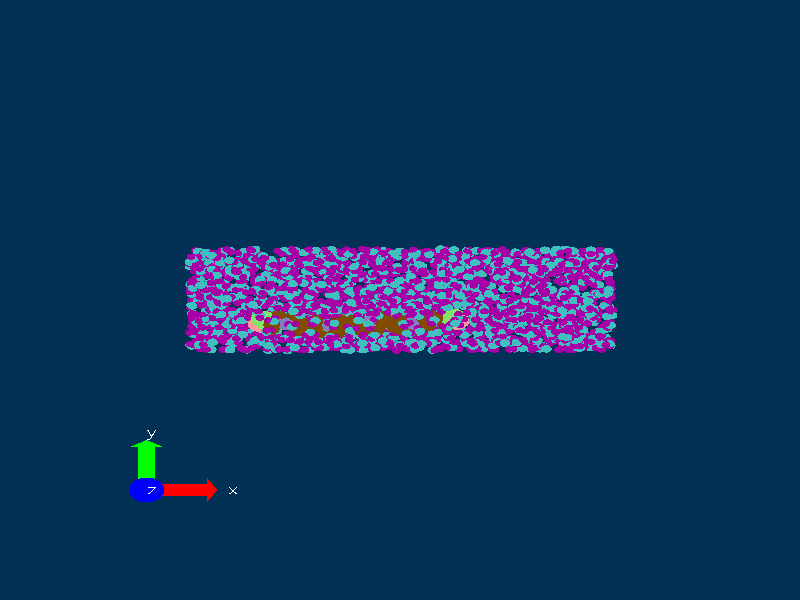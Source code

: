 // 
// Molecular graphics export from VMD 1.9.4a57
// http://www.ks.uiuc.edu/Research/vmd/
// Requires POV-Ray 3.5 or later
// 
// POV 3.x input script : /Users/jsgou/lammps_tutorials/Simon_official/tutorial_02_polymer_in_wator/pullonPEG/render.pov 
// try povray +W1392 +H1474 -I/Users/jsgou/lammps_tutorials/Simon_official/tutorial_02_polymer_in_wator/pullonPEG/render.pov -O/Users/jsgou/lammps_tutorials/Simon_official/tutorial_02_polymer_in_wator/pullonPEG/render.pov.tga +P +X +A +FT +C
#if (version < 3.5) 
#error "VMD POV3DisplayDevice has been compiled for POV-Ray 3.5 or above.\nPlease upgrade POV-Ray or recompile VMD."
#end 
#declare VMD_clip_on=array[3] {0, 0, 0};
#declare VMD_clip=array[3];
#declare VMD_scaledclip=array[3];
#declare VMD_line_width=0.0020;
#macro VMDC ( C1 )
  texture { pigment { rgbt C1 }}
#end
#macro VMD_point (P1, R1, C1)
  #local T = texture { finish { ambient 1.0 diffuse 0.0 phong 0.0 specular 0.0 } pigment { C1 } }
  #if(VMD_clip_on[2])
  intersection {
    sphere {P1, R1 texture {T} #if(VMD_clip_on[1]) clipped_by {VMD_clip[1]} #end no_shadow}
    VMD_clip[2]
  }
  #else
  sphere {P1, R1 texture {T} #if(VMD_clip_on[1]) clipped_by {VMD_clip[1]} #end no_shadow}
  #end
#end
#macro VMD_line (P1, P2, C1)
  #local T = texture { finish { ambient 1.0 diffuse 0.0 phong 0.0 specular 0.0 } pigment { C1 } }
  #if(VMD_clip_on[2])
  intersection {
    cylinder {P1, P2, VMD_line_width texture {T} #if(VMD_clip_on[1]) clipped_by {VMD_clip[1]} #end no_shadow}
    VMD_clip[2]
  }
  #else
  cylinder {P1, P2, VMD_line_width texture {T} #if(VMD_clip_on[1]) clipped_by {VMD_clip[1]} #end no_shadow}
  #end
#end
#macro VMD_sphere (P1, R1, C1)
  #local T = texture { pigment { C1 } }
  #if(VMD_clip_on[2])
  intersection {
    sphere {P1, R1 texture {T} #if(VMD_clip_on[1]) clipped_by {VMD_clip[1]} #end no_shadow}
    VMD_clip[2]
  }
  #else
  sphere {P1, R1 texture {T} #if(VMD_clip_on[1]) clipped_by {VMD_clip[1]} #end no_shadow}
  #end
#end
#macro VMD_cylinder (P1, P2, R1, C1, O1)
  #local T = texture { pigment { C1 } }
  #if(VMD_clip_on[2])
  intersection {
    cylinder {P1, P2, R1 #if(O1) open #end texture {T} #if(VMD_clip_on[1]) clipped_by {VMD_clip[1]} #end no_shadow}
    VMD_clip[2]
  }
  #else
  cylinder {P1, P2, R1 #if(O1) open #end texture {T} #if(VMD_clip_on[1]) clipped_by {VMD_clip[1]} #end no_shadow}
  #end
#end
#macro VMD_cone (P1, P2, R1, C1)
  #local T = texture { pigment { C1 } }
  #if(VMD_clip_on[2])
  intersection {
    cone {P1, R1, P2, VMD_line_width texture {T} #if(VMD_clip_on[1]) clipped_by {VMD_clip[1]} #end no_shadow}
    VMD_clip[2]
  }
  #else
  cone {P1, R1, P2, VMD_line_width texture {T} #if(VMD_clip_on[1]) clipped_by {VMD_clip[1]} #end no_shadow}
  #end
#end
#macro VMD_triangle (P1, P2, P3, N1, N2, N3, C1)
  #local T = texture { pigment { C1 } }
  smooth_triangle {P1, N1, P2, N2, P3, N3 texture {T} #if(VMD_clip_on[1]) clipped_by {VMD_clip[1]} #end no_shadow}
#end
#macro VMD_tricolor (P1, P2, P3, N1, N2, N3, C1, C2, C3)
  #local NX = P2-P1;
  #local NY = P3-P1;
  #local NZ = vcross(NX, NY);
  #local T = texture { pigment {
    average pigment_map {
      [1 gradient x color_map {[0 rgb 0] [1 C2*3]}]
      [1 gradient y color_map {[0 rgb 0] [1 C3*3]}]
      [1 gradient z color_map {[0 rgb 0] [1 C1*3]}]
    }
    matrix <1.01,0,1,0,1.01,1,0,0,1,-.002,-.002,-1>
    matrix <NX.x,NX.y,NX.z,NY.x,NY.y,NY.z,NZ.x,NZ.y,NZ.z,P1.x,P1.y,P1.z>
  } }
  smooth_triangle {P1, N1, P2, N2, P3, N3 texture {T} #if(VMD_clip_on[1]) clipped_by {VMD_clip[1]} #end no_shadow}
#end
camera {
  orthographic
  location <0.0000, 0.0000, -2.0000>
  look_at <-0.0000, -0.0000, 2.0000>
  up <0.0000, 3.0000, 0.0000>
  right <2.8331, 0.0000, 0.0000>
}
light_source { 
  <-0.1000, 0.1000, -1.0000> 
  color rgb<1.000, 1.000, 1.000> 
  parallel 
  point_at <0.0, 0.0, 0.0> 
}
light_source { 
  <1.0000, 2.0000, -0.5000> 
  color rgb<1.000, 1.000, 1.000> 
  parallel 
  point_at <0.0, 0.0, 0.0> 
}
light_source { 
  <-1.0000, 2.0000, 1.0000> 
  color rgb<1.000, 1.000, 1.000> 
  parallel 
  point_at <0.0, 0.0, 0.0> 
}
light_source { 
  <-1.0000, -1.0000, -0.0000> 
  color rgb<1.000, 1.000, 1.000> 
  parallel 
  point_at <0.0, 0.0, 0.0> 
}
background {
  color rgb<0.000, 0.000, 0.000>
}

sky_sphere {
  pigment {
    gradient y
    color_map {
      [ 0.0  color rgb<0.020, 0.380, 0.670> ]
      [ 1.0  color rgb<0.000, 0.000, 0.000> ]
    }
    scale 2
    translate -1
  }
}

fog {
  distance 3.1250 
  fog_type 1 
  color rgb<0.000, 0.000, 0.000> 
} 
#default { texture {
 finish { ambient 0.000 diffuse 0.650 phong 0.1 phong_size 40.000 specular 0.500 }
} }
// VMD Axes
VMD_cylinder(<-0.897151,-0.95,-0>,<-0.684651,-0.95,-0>0.0300,rgbt<1.000,0.000,0.000,0.000>,1)
VMD_triangle(<-0.68465066,-0.91527683,0.05196685>,<-0.68465066,-0.92608225,0.057742469>,<-0.64715064,-0.94999999,-0>,<-0.85749298,-0.28583845,-0.42778757>,<-0.85749298,-0.19688897,-0.47533208>,<-0.85639423,-0.24339281,-0.45535597>,rgbt<1.000,0.000,0.000,0.000>)
VMD_triangle(<-0.68465066,-0.91527683,0.05196685>,<-0.68465066,-0.92608225,0.057742469>,<-0.68465066,-0.94999999,-0>,<-1,0,-0>,<-1,0,-0>,<-1,0,-0>,rgbt<1.000,0.000,0.000,0.000>)
VMD_triangle(<-0.68465066,-0.92608225,0.057742469>,<-0.68465066,-0.93780684,0.061299078>,<-0.64715064,-0.94999999,-0>,<-0.85749298,-0.19688897,-0.47533208>,<-0.85749298,-0.10037304,-0.50460982>,<-0.85639417,-0.14988056,-0.49409002>,rgbt<1.000,0.000,0.000,0.000>)
VMD_triangle(<-0.68465066,-0.92608225,0.057742469>,<-0.68465066,-0.93780684,0.061299078>,<-0.68465066,-0.94999999,-0>,<-1,0,-0>,<-1,0,-0>,<-1,0,-0>,rgbt<1.000,0.000,0.000,0.000>)
VMD_triangle(<-0.68465066,-0.93780684,0.061299078>,<-0.68465066,-0.94999999,0.062499996>,<-0.64715064,-0.94999999,-0>,<-0.85749298,-0.10037304,-0.50460982>,<-0.85749298,4.8490911e-08,-0.51449573>,<-0.85639417,-0.050608296,-0.51383644>,rgbt<1.000,0.000,0.000,0.000>)
VMD_triangle(<-0.68465066,-0.93780684,0.061299078>,<-0.68465066,-0.94999999,0.062499996>,<-0.68465066,-0.94999999,-0>,<-1,0,-0>,<-1,0,-0>,<-1,0,-0>,rgbt<1.000,0.000,0.000,0.000>)
VMD_triangle(<-0.68465066,-0.94999999,0.062499996>,<-0.68465066,-0.96219313,0.061299078>,<-0.64715064,-0.94999999,-0>,<-0.85749298,4.8490911e-08,-0.51449573>,<-0.85749298,0.10037313,-0.50460982>,<-0.85639411,0.050608393,-0.51383644>,rgbt<1.000,0.000,0.000,0.000>)
VMD_triangle(<-0.68465066,-0.94999999,0.062499996>,<-0.68465066,-0.96219313,0.061299078>,<-0.68465066,-0.94999999,-0>,<-1,0,-0>,<-1,0,-0>,<-1,0,-0>,rgbt<1.000,0.000,0.000,0.000>)
VMD_triangle(<-0.68465066,-0.96219313,0.061299078>,<-0.68465066,-0.97391772,0.057742469>,<-0.64715064,-0.94999999,-0>,<-0.85749298,0.10037313,-0.50460982>,<-0.85749304,0.19688904,-0.47533208>,<-0.85639417,0.14988063,-0.49408996>,rgbt<1.000,0.000,0.000,0.000>)
VMD_triangle(<-0.68465066,-0.96219313,0.061299078>,<-0.68465066,-0.97391772,0.057742469>,<-0.68465066,-0.94999999,-0>,<-1,0,-0>,<-1,0,-0>,<-1,0,-0>,rgbt<1.000,0.000,0.000,0.000>)
VMD_triangle(<-0.68465066,-0.97391772,0.057742469>,<-0.68465066,-0.98472315,0.05196685>,<-0.64715064,-0.94999999,-0>,<-0.85749304,0.19688904,-0.47533208>,<-0.85749304,0.28583848,-0.42778769>,<-0.85639417,0.24339284,-0.45535597>,rgbt<1.000,0.000,0.000,0.000>)
VMD_triangle(<-0.68465066,-0.97391772,0.057742469>,<-0.68465066,-0.98472315,0.05196685>,<-0.68465066,-0.94999999,-0>,<-1,0,-0>,<-1,0,-0>,<-1,0,-0>,rgbt<1.000,0.000,0.000,0.000>)
VMD_triangle(<-0.68465066,-0.98472315,0.05196685>,<-0.68465066,-0.99419415,0.044194177>,<-0.64715064,-0.94999999,-0>,<-0.85749304,0.28583848,-0.42778769>,<-0.85749292,0.36380333,-0.36380351>,<-0.85639411,0.32755151,-0.39912295>,rgbt<1.000,0.000,0.000,0.000>)
VMD_triangle(<-0.68465066,-0.98472315,0.05196685>,<-0.68465066,-0.99419415,0.044194177>,<-0.68465066,-0.94999999,-0>,<-1,0,-0>,<-1,0,-0>,<-1,0,-0>,rgbt<1.000,0.000,0.000,0.000>)
VMD_triangle(<-0.68465066,-0.99419415,0.044194177>,<-0.68465066,-1.0019668,0.034723144>,<-0.64715064,-0.94999999,-0>,<-0.85749292,0.36380333,-0.36380351>,<-0.85749304,0.4277876,-0.28583857>,<-0.85639411,0.39912277,-0.32755169>,rgbt<1.000,0.000,0.000,0.000>)
VMD_triangle(<-0.68465066,-0.99419415,0.044194177>,<-0.68465066,-1.0019668,0.034723144>,<-0.68465066,-0.94999999,-0>,<-1,0,-0>,<-1,0,-0>,<-1,0,-0>,rgbt<1.000,0.000,0.000,0.000>)
VMD_triangle(<-0.68465066,-1.0019668,0.034723144>,<-0.68465066,-1.0077424,0.023917722>,<-0.64715064,-0.94999999,-0>,<-0.85749304,0.4277876,-0.28583857>,<-0.85749304,0.47533208,-0.196889>,<-0.85639411,0.45535594,-0.24339285>,rgbt<1.000,0.000,0.000,0.000>)
VMD_triangle(<-0.68465066,-1.0019668,0.034723144>,<-0.68465066,-1.0077424,0.023917722>,<-0.68465066,-0.94999999,-0>,<-1,0,-0>,<-1,0,-0>,<-1,0,-0>,rgbt<1.000,0.000,0.000,0.000>)
VMD_triangle(<-0.68465066,-1.0077424,0.023917722>,<-0.68465066,-1.011299,0.012193148>,<-0.64715064,-0.94999999,-0>,<-0.85749304,0.47533208,-0.196889>,<-0.85749304,0.50460982,-0.10037308>,<-0.85639423,0.49408996,-0.14988051>,rgbt<1.000,0.000,0.000,0.000>)
VMD_triangle(<-0.68465066,-1.0077424,0.023917722>,<-0.68465066,-1.011299,0.012193148>,<-0.68465066,-0.94999999,-0>,<-1,0,-0>,<-1,0,-0>,<-1,0,-0>,rgbt<1.000,0.000,0.000,0.000>)
VMD_triangle(<-0.68465066,-1.011299,0.012193148>,<-0.68465066,-1.0124999,7.9300322e-10>,<-0.64715064,-0.94999999,-0>,<-0.85749304,0.50460982,-0.10037308>,<-0.85749298,0.51449573,-6.3411193e-08>,<-0.85639411,0.51383644,-0.050608393>,rgbt<1.000,0.000,0.000,0.000>)
VMD_triangle(<-0.68465066,-1.011299,0.012193148>,<-0.68465066,-1.0124999,7.9300322e-10>,<-0.68465066,-0.94999999,-0>,<-1,0,-0>,<-1,0,-0>,<-1,0,-0>,rgbt<1.000,0.000,0.000,0.000>)
VMD_triangle(<-0.68465066,-1.0124999,7.9300322e-10>,<-0.68465066,-1.011299,-0.01219315>,<-0.64715064,-0.94999999,-0>,<-0.85749298,0.51449573,-6.3411193e-08>,<-0.85749298,0.50460982,0.10037307>,<-0.85639417,0.51383644,0.050608266>,rgbt<1.000,0.000,0.000,0.000>)
VMD_triangle(<-0.68465066,-1.0124999,7.9300322e-10>,<-0.68465066,-1.011299,-0.01219315>,<-0.68465066,-0.94999999,-0>,<-1,0,-0>,<-1,0,-0>,<-1,0,-0>,rgbt<1.000,0.000,0.000,0.000>)
VMD_triangle(<-0.68465066,-1.011299,-0.01219315>,<-0.68465066,-1.0077424,-0.023917723>,<-0.64715064,-0.94999999,-0>,<-0.85749298,0.50460982,0.10037307>,<-0.85749298,0.47533202,0.19688909>,<-0.85639417,0.49408996,0.14988065>,rgbt<1.000,0.000,0.000,0.000>)
VMD_triangle(<-0.68465066,-1.011299,-0.01219315>,<-0.68465066,-1.0077424,-0.023917723>,<-0.68465066,-0.94999999,-0>,<-1,0,-0>,<-1,0,-0>,<-1,0,-0>,rgbt<1.000,0.000,0.000,0.000>)
VMD_triangle(<-0.68465066,-1.0077424,-0.023917723>,<-0.68465066,-1.0019668,-0.034723151>,<-0.64715064,-0.94999999,-0>,<-0.85749298,0.47533202,0.19688909>,<-0.85749304,0.42778751,0.28583869>,<-0.85639411,0.45535585,0.24339296>,rgbt<1.000,0.000,0.000,0.000>)
VMD_triangle(<-0.68465066,-1.0077424,-0.023917723>,<-0.68465066,-1.0019668,-0.034723151>,<-0.68465066,-0.94999999,-0>,<-1,0,-0>,<-1,0,-0>,<-1,0,-0>,rgbt<1.000,0.000,0.000,0.000>)
VMD_triangle(<-0.68465066,-1.0019668,-0.034723151>,<-0.68465066,-0.99419415,-0.044194188>,<-0.64715064,-0.94999999,-0>,<-0.85749304,0.42778751,0.28583869>,<-0.85749304,0.36380321,0.3638036>,<-0.85639417,0.39912269,0.32755178>,rgbt<1.000,0.000,0.000,0.000>)
VMD_triangle(<-0.68465066,-1.0019668,-0.034723151>,<-0.68465066,-0.99419415,-0.044194188>,<-0.68465066,-0.94999999,-0>,<-1,0,-0>,<-1,0,-0>,<-1,0,-0>,rgbt<1.000,0.000,0.000,0.000>)
VMD_triangle(<-0.68465066,-0.99419415,-0.044194188>,<-0.68465066,-0.98472309,-0.051966861>,<-0.64715064,-0.94999999,-0>,<-0.85749304,0.36380321,0.3638036>,<-0.85749298,0.28583831,0.42778766>,<-0.85639417,0.32755139,0.39912304>,rgbt<1.000,0.000,0.000,0.000>)
VMD_triangle(<-0.68465066,-0.99419415,-0.044194188>,<-0.68465066,-0.98472309,-0.051966861>,<-0.68465066,-0.94999999,-0>,<-1,0,-0>,<-1,0,-0>,<-1,0,-0>,rgbt<1.000,0.000,0.000,0.000>)
VMD_triangle(<-0.68465066,-0.98472309,-0.051966861>,<-0.68465066,-0.97391766,-0.05774248>,<-0.64715064,-0.94999999,-0>,<-0.85749298,0.28583831,0.42778766>,<-0.85749304,0.19688891,0.47533214>,<-0.85639423,0.24339271,0.455356>,rgbt<1.000,0.000,0.000,0.000>)
VMD_triangle(<-0.68465066,-0.98472309,-0.051966861>,<-0.68465066,-0.97391766,-0.05774248>,<-0.68465066,-0.94999999,-0>,<-1,0,-0>,<-1,0,-0>,<-1,0,-0>,rgbt<1.000,0.000,0.000,0.000>)
VMD_triangle(<-0.68465066,-0.97391766,-0.05774248>,<-0.68465066,-0.96219307,-0.061299089>,<-0.64715064,-0.94999999,-0>,<-0.85749304,0.19688891,0.47533214>,<-0.85749304,0.10037292,0.50460988>,<-0.85639411,0.14988051,0.49409002>,rgbt<1.000,0.000,0.000,0.000>)
VMD_triangle(<-0.68465066,-0.97391766,-0.05774248>,<-0.68465066,-0.96219307,-0.061299089>,<-0.68465066,-0.94999999,-0>,<-1,0,-0>,<-1,0,-0>,<-1,0,-0>,rgbt<1.000,0.000,0.000,0.000>)
VMD_triangle(<-0.68465066,-0.96219307,-0.061299089>,<-0.68465066,-0.94999993,-0.0625>,<-0.64715064,-0.94999999,-0>,<-0.85749304,0.10037292,0.50460988>,<-0.85749298,-3.7114197e-07,0.51449567>,<-0.85639423,0.050608065,0.51383644>,rgbt<1.000,0.000,0.000,0.000>)
VMD_triangle(<-0.68465066,-0.96219307,-0.061299089>,<-0.68465066,-0.94999993,-0.0625>,<-0.68465066,-0.94999999,-0>,<-1,0,-0>,<-1,0,-0>,<-1,0,-0>,rgbt<1.000,0.000,0.000,0.000>)
VMD_triangle(<-0.68465066,-0.94999993,-0.0625>,<-0.68465066,-0.93780679,-0.061299071>,<-0.64715064,-0.94999999,-0>,<-0.85749298,-3.7114197e-07,0.51449567>,<-0.85749298,-0.10037349,0.5046097>,<-0.85639417,-0.050608799,0.51383638>,rgbt<1.000,0.000,0.000,0.000>)
VMD_triangle(<-0.68465066,-0.94999993,-0.0625>,<-0.68465066,-0.93780679,-0.061299071>,<-0.68465066,-0.94999999,-0>,<-1,0,-0>,<-1,0,-0>,<-1,0,-0>,rgbt<1.000,0.000,0.000,0.000>)
VMD_triangle(<-0.68465066,-0.93780679,-0.061299071>,<-0.68465066,-0.92608225,-0.05774245>,<-0.64715064,-0.94999999,-0>,<-0.85749298,-0.10037349,0.5046097>,<-0.85749298,-0.19688936,0.4753319>,<-0.85639417,-0.14988095,0.49408984>,rgbt<1.000,0.000,0.000,0.000>)
VMD_triangle(<-0.68465066,-0.93780679,-0.061299071>,<-0.68465066,-0.92608225,-0.05774245>,<-0.68465066,-0.94999999,-0>,<-1,0,-0>,<-1,0,-0>,<-1,0,-0>,rgbt<1.000,0.000,0.000,0.000>)
VMD_triangle(<-0.68465066,-0.92608225,-0.05774245>,<-0.68465066,-0.91527683,-0.05196682>,<-0.64715064,-0.94999999,-0>,<-0.85749298,-0.19688936,0.4753319>,<-0.8574931,-0.28583887,0.42778727>,<-0.85639417,-0.24339318,0.45535573>,rgbt<1.000,0.000,0.000,0.000>)
VMD_triangle(<-0.68465066,-0.92608225,-0.05774245>,<-0.68465066,-0.91527683,-0.05196682>,<-0.68465066,-0.94999999,-0>,<-1,0,-0>,<-1,0,-0>,<-1,0,-0>,rgbt<1.000,0.000,0.000,0.000>)
VMD_triangle(<-0.68465066,-0.91527683,-0.05196682>,<-0.68465066,-0.90580577,-0.044194132>,<-0.64715064,-0.94999999,-0>,<-0.8574931,-0.28583887,0.42778727>,<-0.8574931,-0.36380371,0.363803>,<-0.85639423,-0.32755199,0.39912248>,rgbt<1.000,0.000,0.000,0.000>)
VMD_triangle(<-0.68465066,-0.91527683,-0.05196682>,<-0.68465066,-0.90580577,-0.044194132>,<-0.68465066,-0.94999999,-0>,<-1,0,-0>,<-1,0,-0>,<-1,0,-0>,rgbt<1.000,0.000,0.000,0.000>)
VMD_triangle(<-0.68465066,-0.90580577,-0.044194132>,<-0.68465066,-0.89803308,-0.034723084>,<-0.64715064,-0.94999999,-0>,<-0.8574931,-0.36380371,0.363803>,<-0.85749298,-0.42778781,0.28583801>,<-0.85639417,-0.3991231,0.32755119>,rgbt<1.000,0.000,0.000,0.000>)
VMD_triangle(<-0.68465066,-0.90580577,-0.044194132>,<-0.68465066,-0.89803308,-0.034723084>,<-0.68465066,-0.94999999,-0>,<-1,0,-0>,<-1,0,-0>,<-1,0,-0>,rgbt<1.000,0.000,0.000,0.000>)
VMD_triangle(<-0.68465066,-0.89803308,-0.034723084>,<-0.68465066,-0.89225751,-0.023917649>,<-0.64715064,-0.94999999,-0>,<-0.85749298,-0.42778781,0.28583801>,<-0.85749292,-0.47533232,0.19688849>,<-0.85639423,-0.45535621,0.24339229>,rgbt<1.000,0.000,0.000,0.000>)
VMD_triangle(<-0.68465066,-0.89803308,-0.034723084>,<-0.68465066,-0.89225751,-0.023917649>,<-0.68465066,-0.94999999,-0>,<-1,0,-0>,<-1,0,-0>,<-1,0,-0>,rgbt<1.000,0.000,0.000,0.000>)
VMD_triangle(<-0.68465066,-0.89225751,-0.023917649>,<-0.68465066,-0.8887009,-0.01219307>,<-0.64715064,-0.94999999,-0>,<-0.85749292,-0.47533232,0.19688849>,<-0.85749298,-0.50461,0.10037262>,<-0.85639417,-0.4940902,0.14988011>,rgbt<1.000,0.000,0.000,0.000>)
VMD_triangle(<-0.68465066,-0.89225751,-0.023917649>,<-0.68465066,-0.8887009,-0.01219307>,<-0.68465066,-0.94999999,-0>,<-1,0,-0>,<-1,0,-0>,<-1,0,-0>,rgbt<1.000,0.000,0.000,0.000>)
VMD_triangle(<-0.68465066,-0.8887009,-0.01219307>,<-0.68465066,-0.88749999,7.7835217e-08>,<-0.64715064,-0.94999999,-0>,<-0.85749298,-0.50461,0.10037262>,<-0.85749298,-0.51449573,-5.1101961e-07>,<-0.85639411,-0.5138365,0.050607875>,rgbt<1.000,0.000,0.000,0.000>)
VMD_triangle(<-0.68465066,-0.8887009,-0.01219307>,<-0.68465066,-0.88749999,7.7835217e-08>,<-0.68465066,-0.94999999,-0>,<-1,0,-0>,<-1,0,-0>,<-1,0,-0>,rgbt<1.000,0.000,0.000,0.000>)
VMD_triangle(<-0.68465066,-0.88749999,7.7835217e-08>,<-0.68465066,-0.8887009,0.012193227>,<-0.64715064,-0.94999999,-0>,<-0.85749298,-0.51449573,-5.1101961e-07>,<-0.85749298,-0.50460964,-0.10037374>,<-0.85639417,-0.51383638,-0.050608896>,rgbt<1.000,0.000,0.000,0.000>)
VMD_triangle(<-0.68465066,-0.88749999,7.7835217e-08>,<-0.68465066,-0.8887009,0.012193227>,<-0.68465066,-0.94999999,-0>,<-1,0,-0>,<-1,0,-0>,<-1,0,-0>,rgbt<1.000,0.000,0.000,0.000>)
VMD_triangle(<-0.68465066,-0.8887009,0.012193227>,<-0.68465066,-0.89225757,0.023917798>,<-0.64715064,-0.94999999,-0>,<-0.85749298,-0.50460964,-0.10037374>,<-0.85749298,-0.47533178,-0.19688974>,<-0.85639411,-0.49408975,-0.14988133>,rgbt<1.000,0.000,0.000,0.000>)
VMD_triangle(<-0.68465066,-0.8887009,0.012193227>,<-0.68465066,-0.89225757,0.023917798>,<-0.68465066,-0.94999999,-0>,<-1,0,-0>,<-1,0,-0>,<-1,0,-0>,rgbt<1.000,0.000,0.000,0.000>)
VMD_triangle(<-0.68465066,-0.89225757,0.023917798>,<-0.68465066,-0.8980332,0.034723219>,<-0.64715064,-0.94999999,-0>,<-0.85749298,-0.47533178,-0.19688974>,<-0.85749298,-0.4277871,-0.28583923>,<-0.85639417,-0.45535558,-0.24339356>,rgbt<1.000,0.000,0.000,0.000>)
VMD_triangle(<-0.68465066,-0.89225757,0.023917798>,<-0.68465066,-0.8980332,0.034723219>,<-0.68465066,-0.94999999,-0>,<-1,0,-0>,<-1,0,-0>,<-1,0,-0>,rgbt<1.000,0.000,0.000,0.000>)
VMD_triangle(<-0.68465066,-0.8980332,0.034723219>,<-0.68465066,-0.90580589,0.044194244>,<-0.64715064,-0.94999999,-0>,<-0.85749298,-0.4277871,-0.28583923>,<-0.85749304,-0.36380273,-0.3638041>,<-0.85639411,-0.39912227,-0.32755235>,rgbt<1.000,0.000,0.000,0.000>)
VMD_triangle(<-0.68465066,-0.8980332,0.034723219>,<-0.68465066,-0.90580589,0.044194244>,<-0.68465066,-0.94999999,-0>,<-1,0,-0>,<-1,0,-0>,<-1,0,-0>,rgbt<1.000,0.000,0.000,0.000>)
VMD_triangle(<-0.68465066,-0.90580589,0.044194244>,<-0.68465066,-0.91527694,0.051966906>,<-0.64715064,-0.94999999,-0>,<-0.85749304,-0.36380273,-0.3638041>,<-0.85749298,-0.28583774,-0.42778808>,<-0.85639411,-0.3275508,-0.39912346>,rgbt<1.000,0.000,0.000,0.000>)
VMD_triangle(<-0.68465066,-0.90580589,0.044194244>,<-0.68465066,-0.91527694,0.051966906>,<-0.68465066,-0.94999999,-0>,<-1,0,-0>,<-1,0,-0>,<-1,0,-0>,rgbt<1.000,0.000,0.000,0.000>)
VMD_cylinder(<-0.897151,-0.95,-0>,<-0.897151,-0.7375,-0>0.0300,rgbt<0.000,1.000,0.000,0.000>,1)
VMD_triangle(<-0.9318738,-0.73749995,0.05196685>,<-0.92106837,-0.73749995,0.057742469>,<-0.89715064,-0.69999999,-0>,<0.28583848,-0.85749298,-0.4277876>,<0.196889,-0.85749298,-0.47533208>,<0.24339284,-0.85639417,-0.45535594>,rgbt<0.000,1.000,0.000,0.000>)
VMD_triangle(<-0.9318738,-0.73749995,0.05196685>,<-0.92106837,-0.73749995,0.057742469>,<-0.89715064,-0.73749995,-0>,<0,-1,-0>,<0,-1,-0>,<0,-1,-0>,rgbt<0.000,1.000,0.000,0.000>)
VMD_triangle(<-0.92106837,-0.73749995,0.057742469>,<-0.90934378,-0.73749995,0.061299078>,<-0.89715064,-0.69999999,-0>,<0.196889,-0.85749298,-0.47533208>,<0.10037312,-0.85749298,-0.50460982>,<0.14988059,-0.85639417,-0.49408999>,rgbt<0.000,1.000,0.000,0.000>)
VMD_triangle(<-0.92106837,-0.73749995,0.057742469>,<-0.90934378,-0.73749995,0.061299078>,<-0.89715064,-0.73749995,-0>,<0,-1,-0>,<0,-1,-0>,<0,-1,-0>,rgbt<0.000,1.000,0.000,0.000>)
VMD_triangle(<-0.90934378,-0.73749995,0.061299078>,<-0.89715064,-0.73749995,0.062499996>,<-0.89715064,-0.69999999,-0>,<0.10037312,-0.85749298,-0.50460982>,<6.1546153e-08,-0.85749298,-0.51449573>,<0.050608408,-0.85639417,-0.51383644>,rgbt<0.000,1.000,0.000,0.000>)
VMD_triangle(<-0.90934378,-0.73749995,0.061299078>,<-0.89715064,-0.73749995,0.062499996>,<-0.89715064,-0.73749995,-0>,<0,-1,-0>,<0,-1,-0>,<0,-1,-0>,rgbt<0.000,1.000,0.000,0.000>)
VMD_triangle(<-0.89715064,-0.73749995,0.062499996>,<-0.88495749,-0.73749995,0.061299078>,<-0.89715064,-0.69999999,-0>,<6.1546153e-08,-0.85749298,-0.51449573>,<-0.10037307,-0.85749298,-0.50460982>,<-0.050608285,-0.85639417,-0.51383644>,rgbt<0.000,1.000,0.000,0.000>)
VMD_triangle(<-0.89715064,-0.73749995,0.062499996>,<-0.88495749,-0.73749995,0.061299078>,<-0.89715064,-0.73749995,-0>,<0,-1,-0>,<0,-1,-0>,<0,-1,-0>,rgbt<0.000,1.000,0.000,0.000>)
VMD_triangle(<-0.88495749,-0.73749995,0.061299078>,<-0.8732329,-0.73749995,0.057742469>,<-0.89715064,-0.69999999,-0>,<-0.10037307,-0.85749298,-0.50460982>,<-0.196889,-0.85749298,-0.47533202>,<-0.14988062,-0.85639417,-0.49408996>,rgbt<0.000,1.000,0.000,0.000>)
VMD_triangle(<-0.88495749,-0.73749995,0.061299078>,<-0.8732329,-0.73749995,0.057742469>,<-0.89715064,-0.73749995,-0>,<0,-1,-0>,<0,-1,-0>,<0,-1,-0>,rgbt<0.000,1.000,0.000,0.000>)
VMD_triangle(<-0.8732329,-0.73749995,0.057742469>,<-0.86242747,-0.73749995,0.05196685>,<-0.89715064,-0.69999999,-0>,<-0.196889,-0.85749298,-0.47533202>,<-0.28583843,-0.85749298,-0.42778757>,<-0.24339281,-0.85639423,-0.45535597>,rgbt<0.000,1.000,0.000,0.000>)
VMD_triangle(<-0.8732329,-0.73749995,0.057742469>,<-0.86242747,-0.73749995,0.05196685>,<-0.89715064,-0.73749995,-0>,<0,-1,-0>,<0,-1,-0>,<0,-1,-0>,rgbt<0.000,1.000,0.000,0.000>)
VMD_triangle(<-0.86242747,-0.73749995,0.05196685>,<-0.85295647,-0.73749995,0.044194177>,<-0.89715064,-0.69999999,-0>,<-0.28583843,-0.85749298,-0.42778757>,<-0.36380336,-0.85749298,-0.36380339>,<-0.32755154,-0.85639417,-0.39912286>,rgbt<0.000,1.000,0.000,0.000>)
VMD_triangle(<-0.86242747,-0.73749995,0.05196685>,<-0.85295647,-0.73749995,0.044194177>,<-0.89715064,-0.73749995,-0>,<0,-1,-0>,<0,-1,-0>,<0,-1,-0>,rgbt<0.000,1.000,0.000,0.000>)
VMD_triangle(<-0.85295647,-0.73749995,0.044194177>,<-0.84518379,-0.73749995,0.034723144>,<-0.89715064,-0.69999999,-0>,<-0.36380336,-0.85749298,-0.36380339>,<-0.42778754,-0.85749298,-0.28583854>,<-0.39912283,-0.85639417,-0.3275516>,rgbt<0.000,1.000,0.000,0.000>)
VMD_triangle(<-0.85295647,-0.73749995,0.044194177>,<-0.84518379,-0.73749995,0.034723144>,<-0.89715064,-0.73749995,-0>,<0,-1,-0>,<0,-1,-0>,<0,-1,-0>,rgbt<0.000,1.000,0.000,0.000>)
VMD_triangle(<-0.84518379,-0.73749995,0.034723144>,<-0.83940816,-0.73749995,0.023917722>,<-0.89715064,-0.69999999,-0>,<-0.42778754,-0.85749298,-0.28583854>,<-0.47533202,-0.85749298,-0.19688909>,<-0.45535591,-0.85639411,-0.24339294>,rgbt<0.000,1.000,0.000,0.000>)
VMD_triangle(<-0.84518379,-0.73749995,0.034723144>,<-0.83940816,-0.73749995,0.023917722>,<-0.89715064,-0.73749995,-0>,<0,-1,-0>,<0,-1,-0>,<0,-1,-0>,rgbt<0.000,1.000,0.000,0.000>)
VMD_triangle(<-0.83940816,-0.73749995,0.023917722>,<-0.83585155,-0.73749995,0.012193148>,<-0.89715064,-0.69999999,-0>,<-0.47533202,-0.85749298,-0.19688909>,<-0.50460982,-0.8574931,-0.1003731>,<-0.49408993,-0.85639417,-0.14988065>,rgbt<0.000,1.000,0.000,0.000>)
VMD_triangle(<-0.83940816,-0.73749995,0.023917722>,<-0.83585155,-0.73749995,0.012193148>,<-0.89715064,-0.73749995,-0>,<0,-1,-0>,<0,-1,-0>,<0,-1,-0>,rgbt<0.000,1.000,0.000,0.000>)
VMD_triangle(<-0.83585155,-0.73749995,0.012193148>,<-0.83465064,-0.73749995,7.9300322e-10>,<-0.89715064,-0.69999999,-0>,<-0.50460982,-0.8574931,-0.1003731>,<-0.51449573,-0.85749298,5.222098e-08>,<-0.51383644,-0.85639411,-0.050608277>,rgbt<0.000,1.000,0.000,0.000>)
VMD_triangle(<-0.83585155,-0.73749995,0.012193148>,<-0.83465064,-0.73749995,7.9300322e-10>,<-0.89715064,-0.73749995,-0>,<0,-1,-0>,<0,-1,-0>,<0,-1,-0>,rgbt<0.000,1.000,0.000,0.000>)
VMD_triangle(<-0.83465064,-0.73749995,7.9300322e-10>,<-0.83585155,-0.73749995,-0.01219315>,<-0.89715064,-0.69999999,-0>,<-0.51449573,-0.85749298,5.222098e-08>,<-0.50460982,-0.8574931,0.10037308>,<-0.51383644,-0.85639417,0.050608382>,rgbt<0.000,1.000,0.000,0.000>)
VMD_triangle(<-0.83465064,-0.73749995,7.9300322e-10>,<-0.83585155,-0.73749995,-0.01219315>,<-0.89715064,-0.73749995,-0>,<0,-1,-0>,<0,-1,-0>,<0,-1,-0>,rgbt<0.000,1.000,0.000,0.000>)
VMD_triangle(<-0.83585155,-0.73749995,-0.01219315>,<-0.83940816,-0.73749995,-0.023917723>,<-0.89715064,-0.69999999,-0>,<-0.50460982,-0.8574931,0.10037308>,<-0.47533205,-0.8574931,0.196889>,<-0.49408993,-0.85639423,0.14988051>,rgbt<0.000,1.000,0.000,0.000>)
VMD_triangle(<-0.83585155,-0.73749995,-0.01219315>,<-0.83940816,-0.73749995,-0.023917723>,<-0.89715064,-0.73749995,-0>,<0,-1,-0>,<0,-1,-0>,<0,-1,-0>,rgbt<0.000,1.000,0.000,0.000>)
VMD_triangle(<-0.83940816,-0.73749995,-0.023917723>,<-0.84518379,-0.73749995,-0.034723151>,<-0.89715064,-0.69999999,-0>,<-0.47533205,-0.8574931,0.196889>,<-0.42778751,-0.85749298,0.28583857>,<-0.45535591,-0.85639423,0.24339287>,rgbt<0.000,1.000,0.000,0.000>)
VMD_triangle(<-0.83940816,-0.73749995,-0.023917723>,<-0.84518379,-0.73749995,-0.034723151>,<-0.89715064,-0.73749995,-0>,<0,-1,-0>,<0,-1,-0>,<0,-1,-0>,rgbt<0.000,1.000,0.000,0.000>)
VMD_triangle(<-0.84518379,-0.73749995,-0.034723151>,<-0.85295647,-0.73749995,-0.044194188>,<-0.89715064,-0.69999999,-0>,<-0.42778751,-0.85749298,0.28583857>,<-0.36380327,-0.85749298,0.36380357>,<-0.39912274,-0.85639411,0.32755172>,rgbt<0.000,1.000,0.000,0.000>)
VMD_triangle(<-0.84518379,-0.73749995,-0.034723151>,<-0.85295647,-0.73749995,-0.044194188>,<-0.89715064,-0.73749995,-0>,<0,-1,-0>,<0,-1,-0>,<0,-1,-0>,rgbt<0.000,1.000,0.000,0.000>)
VMD_triangle(<-0.85295647,-0.73749995,-0.044194188>,<-0.86242753,-0.73749995,-0.051966861>,<-0.89715064,-0.69999999,-0>,<-0.36380327,-0.85749298,0.36380357>,<-0.28583831,-0.85749298,0.42778769>,<-0.32755142,-0.85639417,0.39912304>,rgbt<0.000,1.000,0.000,0.000>)
VMD_triangle(<-0.85295647,-0.73749995,-0.044194188>,<-0.86242753,-0.73749995,-0.051966861>,<-0.89715064,-0.73749995,-0>,<0,-1,-0>,<0,-1,-0>,<0,-1,-0>,rgbt<0.000,1.000,0.000,0.000>)
VMD_triangle(<-0.86242753,-0.73749995,-0.051966861>,<-0.87323296,-0.73749995,-0.05774248>,<-0.89715064,-0.69999999,-0>,<-0.28583831,-0.85749298,0.42778769>,<-0.19688885,-0.85749298,0.47533208>,<-0.24339269,-0.85639423,0.45535603>,rgbt<0.000,1.000,0.000,0.000>)
VMD_triangle(<-0.86242753,-0.73749995,-0.051966861>,<-0.87323296,-0.73749995,-0.05774248>,<-0.89715064,-0.73749995,-0>,<0,-1,-0>,<0,-1,-0>,<0,-1,-0>,rgbt<0.000,1.000,0.000,0.000>)
VMD_triangle(<-0.87323296,-0.73749995,-0.05774248>,<-0.88495755,-0.73749995,-0.061299089>,<-0.89715064,-0.69999999,-0>,<-0.19688885,-0.85749298,0.47533208>,<-0.10037286,-0.85749298,0.50460982>,<-0.14988047,-0.85639417,0.49409002>,rgbt<0.000,1.000,0.000,0.000>)
VMD_triangle(<-0.87323296,-0.73749995,-0.05774248>,<-0.88495755,-0.73749995,-0.061299089>,<-0.89715064,-0.73749995,-0>,<0,-1,-0>,<0,-1,-0>,<0,-1,-0>,rgbt<0.000,1.000,0.000,0.000>)
VMD_triangle(<-0.88495755,-0.73749995,-0.061299089>,<-0.8971507,-0.73749995,-0.0625>,<-0.89715064,-0.69999999,-0>,<-0.10037286,-0.85749298,0.50460982>,<4.159028e-07,-0.85749298,0.51449567>,<-0.05060802,-0.85639423,0.51383644>,rgbt<0.000,1.000,0.000,0.000>)
VMD_triangle(<-0.88495755,-0.73749995,-0.061299089>,<-0.8971507,-0.73749995,-0.0625>,<-0.89715064,-0.73749995,-0>,<0,-1,-0>,<0,-1,-0>,<0,-1,-0>,rgbt<0.000,1.000,0.000,0.000>)
VMD_triangle(<-0.8971507,-0.73749995,-0.0625>,<-0.90934384,-0.73749995,-0.061299071>,<-0.89715064,-0.69999999,-0>,<4.159028e-07,-0.85749298,0.51449567>,<0.10037353,-0.85749298,0.5046097>,<0.050608844,-0.85639417,0.51383638>,rgbt<0.000,1.000,0.000,0.000>)
VMD_triangle(<-0.8971507,-0.73749995,-0.0625>,<-0.90934384,-0.73749995,-0.061299071>,<-0.89715064,-0.73749995,-0>,<0,-1,-0>,<0,-1,-0>,<0,-1,-0>,rgbt<0.000,1.000,0.000,0.000>)
VMD_triangle(<-0.90934384,-0.73749995,-0.061299071>,<-0.92106837,-0.73749995,-0.05774245>,<-0.89715064,-0.69999999,-0>,<0.10037353,-0.85749298,0.5046097>,<0.19688937,-0.85749298,0.4753319>,<0.14988098,-0.85639417,0.4940899>,rgbt<0.000,1.000,0.000,0.000>)
VMD_triangle(<-0.90934384,-0.73749995,-0.061299071>,<-0.92106837,-0.73749995,-0.05774245>,<-0.89715064,-0.73749995,-0>,<0,-1,-0>,<0,-1,-0>,<0,-1,-0>,rgbt<0.000,1.000,0.000,0.000>)
VMD_triangle(<-0.92106837,-0.73749995,-0.05774245>,<-0.9318738,-0.73749995,-0.05196682>,<-0.89715064,-0.69999999,-0>,<0.19688937,-0.85749298,0.4753319>,<0.2858389,-0.85749298,0.42778736>,<0.24339318,-0.85639417,0.45535573>,rgbt<0.000,1.000,0.000,0.000>)
VMD_triangle(<-0.92106837,-0.73749995,-0.05774245>,<-0.9318738,-0.73749995,-0.05196682>,<-0.89715064,-0.73749995,-0>,<0,-1,-0>,<0,-1,-0>,<0,-1,-0>,rgbt<0.000,1.000,0.000,0.000>)
VMD_triangle(<-0.9318738,-0.73749995,-0.05196682>,<-0.94134486,-0.73749995,-0.044194132>,<-0.89715064,-0.69999999,-0>,<0.2858389,-0.85749298,0.42778736>,<0.36380374,-0.85749298,0.36380309>,<0.32755202,-0.85639405,0.39912254>,rgbt<0.000,1.000,0.000,0.000>)
VMD_triangle(<-0.9318738,-0.73749995,-0.05196682>,<-0.94134486,-0.73749995,-0.044194132>,<-0.89715064,-0.73749995,-0>,<0,-1,-0>,<0,-1,-0>,<0,-1,-0>,rgbt<0.000,1.000,0.000,0.000>)
VMD_triangle(<-0.94134486,-0.73749995,-0.044194132>,<-0.94911754,-0.73749995,-0.034723084>,<-0.89715064,-0.69999999,-0>,<0.36380374,-0.85749298,0.36380309>,<0.4277879,-0.85749298,0.28583798>,<0.39912313,-0.85639417,0.32755122>,rgbt<0.000,1.000,0.000,0.000>)
VMD_triangle(<-0.94134486,-0.73749995,-0.044194132>,<-0.94911754,-0.73749995,-0.034723084>,<-0.89715064,-0.73749995,-0>,<0,-1,-0>,<0,-1,-0>,<0,-1,-0>,rgbt<0.000,1.000,0.000,0.000>)
VMD_triangle(<-0.94911754,-0.73749995,-0.034723084>,<-0.95489311,-0.73749995,-0.023917649>,<-0.89715064,-0.69999999,-0>,<0.4277879,-0.85749298,0.28583798>,<0.47533235,-0.85749298,0.19688834>,<0.45535627,-0.85639411,0.24339215>,rgbt<0.000,1.000,0.000,0.000>)
VMD_triangle(<-0.94911754,-0.73749995,-0.034723084>,<-0.95489311,-0.73749995,-0.023917649>,<-0.89715064,-0.73749995,-0>,<0,-1,-0>,<0,-1,-0>,<0,-1,-0>,rgbt<0.000,1.000,0.000,0.000>)
VMD_triangle(<-0.95489311,-0.73749995,-0.023917649>,<-0.95844972,-0.73749995,-0.01219307>,<-0.89715064,-0.69999999,-0>,<0.47533235,-0.85749298,0.19688834>,<0.50460994,-0.85749298,0.1003724>,<0.49409023,-0.85639423,0.14987992>,rgbt<0.000,1.000,0.000,0.000>)
VMD_triangle(<-0.95489311,-0.73749995,-0.023917649>,<-0.95844972,-0.73749995,-0.01219307>,<-0.89715064,-0.73749995,-0>,<0,-1,-0>,<0,-1,-0>,<0,-1,-0>,rgbt<0.000,1.000,0.000,0.000>)
VMD_triangle(<-0.95844972,-0.73749995,-0.01219307>,<-0.95965064,-0.73749995,7.7835217e-08>,<-0.89715064,-0.69999999,-0>,<0.50460994,-0.85749298,0.1003724>,<0.51449567,-0.85749298,-6.2478671e-07>,<0.5138365,-0.85639423,0.050607663>,rgbt<0.000,1.000,0.000,0.000>)
VMD_triangle(<-0.95844972,-0.73749995,-0.01219307>,<-0.95965064,-0.73749995,7.7835217e-08>,<-0.89715064,-0.73749995,-0>,<0,-1,-0>,<0,-1,-0>,<0,-1,-0>,rgbt<0.000,1.000,0.000,0.000>)
VMD_triangle(<-0.95965064,-0.73749995,7.7835217e-08>,<-0.95844972,-0.73749995,0.012193227>,<-0.89715064,-0.69999999,-0>,<0.51449567,-0.85749298,-6.2478671e-07>,<0.5046097,-0.8574931,-0.10037367>,<0.51383638,-0.85639417,-0.050608903>,rgbt<0.000,1.000,0.000,0.000>)
VMD_triangle(<-0.95965064,-0.73749995,7.7835217e-08>,<-0.95844972,-0.73749995,0.012193227>,<-0.89715064,-0.73749995,-0>,<0,-1,-0>,<0,-1,-0>,<0,-1,-0>,rgbt<0.000,1.000,0.000,0.000>)
VMD_triangle(<-0.95844972,-0.73749995,0.012193227>,<-0.95489305,-0.73749995,0.023917798>,<-0.89715064,-0.69999999,-0>,<0.5046097,-0.8574931,-0.10037367>,<0.47533178,-0.85749298,-0.19688962>,<0.49408978,-0.85639423,-0.14988118>,rgbt<0.000,1.000,0.000,0.000>)
VMD_triangle(<-0.95844972,-0.73749995,0.012193227>,<-0.95489305,-0.73749995,0.023917798>,<-0.89715064,-0.73749995,-0>,<0,-1,-0>,<0,-1,-0>,<0,-1,-0>,rgbt<0.000,1.000,0.000,0.000>)
VMD_triangle(<-0.95489305,-0.73749995,0.023917798>,<-0.94911742,-0.73749995,0.034723219>,<-0.89715064,-0.69999999,-0>,<0.47533178,-0.85749298,-0.19688962>,<0.4277871,-0.8574931,-0.28583911>,<0.45535558,-0.85639423,-0.24339345>,rgbt<0.000,1.000,0.000,0.000>)
VMD_triangle(<-0.95489305,-0.73749995,0.023917798>,<-0.94911742,-0.73749995,0.034723219>,<-0.89715064,-0.73749995,-0>,<0,-1,-0>,<0,-1,-0>,<0,-1,-0>,rgbt<0.000,1.000,0.000,0.000>)
VMD_triangle(<-0.94911742,-0.73749995,0.034723219>,<-0.94134474,-0.73749995,0.044194244>,<-0.89715064,-0.69999999,-0>,<0.4277871,-0.8574931,-0.28583911>,<0.36380279,-0.85749298,-0.36380398>,<0.39912227,-0.85639417,-0.3275522>,rgbt<0.000,1.000,0.000,0.000>)
VMD_triangle(<-0.94911742,-0.73749995,0.034723219>,<-0.94134474,-0.73749995,0.044194244>,<-0.89715064,-0.73749995,-0>,<0,-1,-0>,<0,-1,-0>,<0,-1,-0>,rgbt<0.000,1.000,0.000,0.000>)
VMD_triangle(<-0.94134474,-0.73749995,0.044194244>,<-0.93187368,-0.73749995,0.051966906>,<-0.89715064,-0.69999999,-0>,<0.36380279,-0.85749298,-0.36380398>,<0.28583777,-0.85749298,-0.42778802>,<0.32755092,-0.85639411,-0.39912337>,rgbt<0.000,1.000,0.000,0.000>)
VMD_triangle(<-0.94134474,-0.73749995,0.044194244>,<-0.93187368,-0.73749995,0.051966906>,<-0.89715064,-0.73749995,-0>,<0,-1,-0>,<0,-1,-0>,<0,-1,-0>,rgbt<0.000,1.000,0.000,0.000>)
VMD_cylinder(<-0.897151,-0.95,-0>,<-0.897151,-0.95,-0.2125>0.0300,rgbt<0.000,0.000,1.000,0.000>,1)
VMD_triangle(<-0.84518379,-0.91527683,-0.21250001>,<-0.83940816,-0.92608225,-0.21250001>,<-0.89715064,-0.94999999,-0.25>,<-0.4277876,-0.28583848,0.85749298>,<-0.47533208,-0.196889,0.85749298>,<-0.45535594,-0.24339284,0.85639417>,rgbt<0.000,0.000,1.000,0.000>)
VMD_triangle(<-0.84518379,-0.91527683,-0.21250001>,<-0.83940816,-0.92608225,-0.21250001>,<-0.89715064,-0.94999999,-0.21250001>,<0,0,1>,<0,0,1>,<0,0,1>,rgbt<0.000,0.000,1.000,0.000>)
VMD_triangle(<-0.83940816,-0.92608225,-0.21250001>,<-0.83585155,-0.93780684,-0.21250001>,<-0.89715064,-0.94999999,-0.25>,<-0.47533208,-0.196889,0.85749298>,<-0.50460982,-0.10037312,0.85749298>,<-0.49408999,-0.14988059,0.85639417>,rgbt<0.000,0.000,1.000,0.000>)
VMD_triangle(<-0.83940816,-0.92608225,-0.21250001>,<-0.83585155,-0.93780684,-0.21250001>,<-0.89715064,-0.94999999,-0.21250001>,<0,0,1>,<0,0,1>,<0,0,1>,rgbt<0.000,0.000,1.000,0.000>)
VMD_triangle(<-0.83585155,-0.93780684,-0.21250001>,<-0.83465064,-0.94999999,-0.21250001>,<-0.89715064,-0.94999999,-0.25>,<-0.50460982,-0.10037312,0.85749298>,<-0.51449573,-6.1546153e-08,0.85749298>,<-0.51383644,-0.050608408,0.85639417>,rgbt<0.000,0.000,1.000,0.000>)
VMD_triangle(<-0.83585155,-0.93780684,-0.21250001>,<-0.83465064,-0.94999999,-0.21250001>,<-0.89715064,-0.94999999,-0.21250001>,<0,0,1>,<0,0,1>,<0,0,1>,rgbt<0.000,0.000,1.000,0.000>)
VMD_triangle(<-0.83465064,-0.94999999,-0.21250001>,<-0.83585155,-0.96219313,-0.21250001>,<-0.89715064,-0.94999999,-0.25>,<-0.51449573,-6.1546153e-08,0.85749298>,<-0.50460982,0.10037307,0.85749298>,<-0.51383644,0.050608285,0.85639417>,rgbt<0.000,0.000,1.000,0.000>)
VMD_triangle(<-0.83465064,-0.94999999,-0.21250001>,<-0.83585155,-0.96219313,-0.21250001>,<-0.89715064,-0.94999999,-0.21250001>,<0,0,1>,<0,0,1>,<0,0,1>,rgbt<0.000,0.000,1.000,0.000>)
VMD_triangle(<-0.83585155,-0.96219313,-0.21250001>,<-0.83940816,-0.97391772,-0.21250001>,<-0.89715064,-0.94999999,-0.25>,<-0.50460982,0.10037307,0.85749298>,<-0.47533205,0.196889,0.85749298>,<-0.49408996,0.14988062,0.85639417>,rgbt<0.000,0.000,1.000,0.000>)
VMD_triangle(<-0.83585155,-0.96219313,-0.21250001>,<-0.83940816,-0.97391772,-0.21250001>,<-0.89715064,-0.94999999,-0.21250001>,<0,0,1>,<0,0,1>,<0,0,1>,rgbt<0.000,0.000,1.000,0.000>)
VMD_triangle(<-0.83940816,-0.97391772,-0.21250001>,<-0.84518379,-0.98472315,-0.21250001>,<-0.89715064,-0.94999999,-0.25>,<-0.47533205,0.196889,0.85749298>,<-0.4277876,0.28583845,0.85749298>,<-0.45535588,0.24339278,0.85639411>,rgbt<0.000,0.000,1.000,0.000>)
VMD_triangle(<-0.83940816,-0.97391772,-0.21250001>,<-0.84518379,-0.98472315,-0.21250001>,<-0.89715064,-0.94999999,-0.21250001>,<0,0,1>,<0,0,1>,<0,0,1>,rgbt<0.000,0.000,1.000,0.000>)
VMD_triangle(<-0.84518379,-0.98472315,-0.21250001>,<-0.85295647,-0.99419415,-0.21250001>,<-0.89715064,-0.94999999,-0.25>,<-0.4277876,0.28583845,0.85749298>,<-0.36380339,0.36380336,0.85749298>,<-0.39912286,0.32755154,0.85639417>,rgbt<0.000,0.000,1.000,0.000>)
VMD_triangle(<-0.84518379,-0.98472315,-0.21250001>,<-0.85295647,-0.99419415,-0.21250001>,<-0.89715064,-0.94999999,-0.21250001>,<0,0,1>,<0,0,1>,<0,0,1>,rgbt<0.000,0.000,1.000,0.000>)
VMD_triangle(<-0.85295647,-0.99419415,-0.21250001>,<-0.86242747,-1.0019668,-0.21250001>,<-0.89715064,-0.94999999,-0.25>,<-0.36380339,0.36380336,0.85749298>,<-0.28583854,0.42778754,0.85749298>,<-0.3275516,0.39912283,0.85639417>,rgbt<0.000,0.000,1.000,0.000>)
VMD_triangle(<-0.85295647,-0.99419415,-0.21250001>,<-0.86242747,-1.0019668,-0.21250001>,<-0.89715064,-0.94999999,-0.21250001>,<0,0,1>,<0,0,1>,<0,0,1>,rgbt<0.000,0.000,1.000,0.000>)
VMD_triangle(<-0.86242747,-1.0019668,-0.21250001>,<-0.8732329,-1.0077424,-0.21250001>,<-0.89715064,-0.94999999,-0.25>,<-0.28583854,0.42778754,0.85749298>,<-0.19688909,0.47533202,0.85749298>,<-0.24339294,0.45535591,0.85639411>,rgbt<0.000,0.000,1.000,0.000>)
VMD_triangle(<-0.86242747,-1.0019668,-0.21250001>,<-0.8732329,-1.0077424,-0.21250001>,<-0.89715064,-0.94999999,-0.21250001>,<0,0,1>,<0,0,1>,<0,0,1>,rgbt<0.000,0.000,1.000,0.000>)
VMD_triangle(<-0.8732329,-1.0077424,-0.21250001>,<-0.88495749,-1.011299,-0.21250001>,<-0.89715064,-0.94999999,-0.25>,<-0.19688909,0.47533202,0.85749298>,<-0.10037308,0.50460976,0.85749298>,<-0.14988065,0.49408993,0.85639417>,rgbt<0.000,0.000,1.000,0.000>)
VMD_triangle(<-0.8732329,-1.0077424,-0.21250001>,<-0.88495749,-1.011299,-0.21250001>,<-0.89715064,-0.94999999,-0.21250001>,<0,0,1>,<0,0,1>,<0,0,1>,rgbt<0.000,0.000,1.000,0.000>)
VMD_triangle(<-0.88495749,-1.011299,-0.21250001>,<-0.89715064,-1.0124999,-0.21250001>,<-0.89715064,-0.94999999,-0.25>,<-0.10037308,0.50460976,0.85749298>,<4.8490911e-08,0.51449573,0.85749298>,<-0.050608285,0.51383644,0.85639417>,rgbt<0.000,0.000,1.000,0.000>)
VMD_triangle(<-0.88495749,-1.011299,-0.21250001>,<-0.89715064,-1.0124999,-0.21250001>,<-0.89715064,-0.94999999,-0.21250001>,<0,0,1>,<0,0,1>,<0,0,1>,rgbt<0.000,0.000,1.000,0.000>)
VMD_triangle(<-0.89715064,-1.0124999,-0.21250001>,<-0.90934378,-1.011299,-0.21250001>,<-0.89715064,-0.94999999,-0.25>,<4.8490911e-08,0.51449573,0.85749298>,<0.10037307,0.50460976,0.85749298>,<0.050608382,0.51383644,0.85639417>,rgbt<0.000,0.000,1.000,0.000>)
VMD_triangle(<-0.89715064,-1.0124999,-0.21250001>,<-0.90934378,-1.011299,-0.21250001>,<-0.89715064,-0.94999999,-0.21250001>,<0,0,1>,<0,0,1>,<0,0,1>,rgbt<0.000,0.000,1.000,0.000>)
VMD_triangle(<-0.90934378,-1.011299,-0.21250001>,<-0.92106837,-1.0077424,-0.21250001>,<-0.89715064,-0.94999999,-0.25>,<0.10037307,0.50460976,0.85749298>,<0.19688897,0.47533199,0.85749298>,<0.14988051,0.49408993,0.85639423>,rgbt<0.000,0.000,1.000,0.000>)
VMD_triangle(<-0.90934378,-1.011299,-0.21250001>,<-0.92106837,-1.0077424,-0.21250001>,<-0.89715064,-0.94999999,-0.21250001>,<0,0,1>,<0,0,1>,<0,0,1>,rgbt<0.000,0.000,1.000,0.000>)
VMD_triangle(<-0.92106837,-1.0077424,-0.21250001>,<-0.9318738,-1.0019668,-0.21250001>,<-0.89715064,-0.94999999,-0.25>,<0.19688897,0.47533199,0.85749298>,<0.28583857,0.42778754,0.85749304>,<0.24339287,0.45535591,0.85639423>,rgbt<0.000,0.000,1.000,0.000>)
VMD_triangle(<-0.92106837,-1.0077424,-0.21250001>,<-0.9318738,-1.0019668,-0.21250001>,<-0.89715064,-0.94999999,-0.21250001>,<0,0,1>,<0,0,1>,<0,0,1>,rgbt<0.000,0.000,1.000,0.000>)
VMD_triangle(<-0.9318738,-1.0019668,-0.21250001>,<-0.9413448,-0.99419415,-0.21250001>,<-0.89715064,-0.94999999,-0.25>,<0.28583857,0.42778754,0.85749304>,<0.36380357,0.36380327,0.85749298>,<0.32755172,0.39912274,0.85639411>,rgbt<0.000,0.000,1.000,0.000>)
VMD_triangle(<-0.9318738,-1.0019668,-0.21250001>,<-0.9413448,-0.99419415,-0.21250001>,<-0.89715064,-0.94999999,-0.21250001>,<0,0,1>,<0,0,1>,<0,0,1>,rgbt<0.000,0.000,1.000,0.000>)
VMD_triangle(<-0.9413448,-0.99419415,-0.21250001>,<-0.94911748,-0.98472309,-0.21250001>,<-0.89715064,-0.94999999,-0.25>,<0.36380357,0.36380327,0.85749298>,<0.42778769,0.28583831,0.85749298>,<0.39912304,0.32755142,0.85639417>,rgbt<0.000,0.000,1.000,0.000>)
VMD_triangle(<-0.9413448,-0.99419415,-0.21250001>,<-0.94911748,-0.98472309,-0.21250001>,<-0.89715064,-0.94999999,-0.21250001>,<0,0,1>,<0,0,1>,<0,0,1>,rgbt<0.000,0.000,1.000,0.000>)
VMD_triangle(<-0.94911748,-0.98472309,-0.21250001>,<-0.95489311,-0.97391766,-0.21250001>,<-0.89715064,-0.94999999,-0.25>,<0.42778769,0.28583831,0.85749298>,<0.47533208,0.19688885,0.85749298>,<0.45535603,0.24339269,0.85639423>,rgbt<0.000,0.000,1.000,0.000>)
VMD_triangle(<-0.94911748,-0.98472309,-0.21250001>,<-0.95489311,-0.97391766,-0.21250001>,<-0.89715064,-0.94999999,-0.21250001>,<0,0,1>,<0,0,1>,<0,0,1>,rgbt<0.000,0.000,1.000,0.000>)
VMD_triangle(<-0.95489311,-0.97391766,-0.21250001>,<-0.95844972,-0.96219307,-0.21250001>,<-0.89715064,-0.94999999,-0.25>,<0.47533208,0.19688885,0.85749298>,<0.50460982,0.10037286,0.85749298>,<0.49409002,0.14988047,0.85639417>,rgbt<0.000,0.000,1.000,0.000>)
VMD_triangle(<-0.95489311,-0.97391766,-0.21250001>,<-0.95844972,-0.96219307,-0.21250001>,<-0.89715064,-0.94999999,-0.21250001>,<0,0,1>,<0,0,1>,<0,0,1>,rgbt<0.000,0.000,1.000,0.000>)
VMD_triangle(<-0.95844972,-0.96219307,-0.21250001>,<-0.95965064,-0.94999993,-0.21250001>,<-0.89715064,-0.94999999,-0.25>,<0.50460982,0.10037286,0.85749298>,<0.51449567,-4.159028e-07,0.85749298>,<0.51383644,0.05060802,0.85639423>,rgbt<0.000,0.000,1.000,0.000>)
VMD_triangle(<-0.95844972,-0.96219307,-0.21250001>,<-0.95965064,-0.94999993,-0.21250001>,<-0.89715064,-0.94999999,-0.21250001>,<0,0,1>,<0,0,1>,<0,0,1>,rgbt<0.000,0.000,1.000,0.000>)
VMD_triangle(<-0.95965064,-0.94999993,-0.21250001>,<-0.95844972,-0.93780679,-0.21250001>,<-0.89715064,-0.94999999,-0.25>,<0.51449567,-4.159028e-07,0.85749298>,<0.5046097,-0.10037352,0.85749298>,<0.51383638,-0.050608844,0.85639417>,rgbt<0.000,0.000,1.000,0.000>)
VMD_triangle(<-0.95965064,-0.94999993,-0.21250001>,<-0.95844972,-0.93780679,-0.21250001>,<-0.89715064,-0.94999999,-0.21250001>,<0,0,1>,<0,0,1>,<0,0,1>,rgbt<0.000,0.000,1.000,0.000>)
VMD_triangle(<-0.95844972,-0.93780679,-0.21250001>,<-0.95489311,-0.92608225,-0.21250001>,<-0.89715064,-0.94999999,-0.25>,<0.5046097,-0.10037352,0.85749298>,<0.4753319,-0.19688936,0.85749298>,<0.4940899,-0.14988098,0.85639423>,rgbt<0.000,0.000,1.000,0.000>)
VMD_triangle(<-0.95844972,-0.93780679,-0.21250001>,<-0.95489311,-0.92608225,-0.21250001>,<-0.89715064,-0.94999999,-0.21250001>,<0,0,1>,<0,0,1>,<0,0,1>,rgbt<0.000,0.000,1.000,0.000>)
VMD_triangle(<-0.95489311,-0.92608225,-0.21250001>,<-0.94911748,-0.91527683,-0.21250001>,<-0.89715064,-0.94999999,-0.25>,<0.4753319,-0.19688936,0.85749298>,<0.42778736,-0.2858389,0.85749298>,<0.45535573,-0.24339318,0.85639417>,rgbt<0.000,0.000,1.000,0.000>)
VMD_triangle(<-0.95489311,-0.92608225,-0.21250001>,<-0.94911748,-0.91527683,-0.21250001>,<-0.89715064,-0.94999999,-0.21250001>,<0,0,1>,<0,0,1>,<0,0,1>,rgbt<0.000,0.000,1.000,0.000>)
VMD_triangle(<-0.94911748,-0.91527683,-0.21250001>,<-0.94134474,-0.90580577,-0.21250001>,<-0.89715064,-0.94999999,-0.25>,<0.42778736,-0.2858389,0.85749298>,<0.36380309,-0.36380374,0.85749298>,<0.3991226,-0.32755205,0.85639417>,rgbt<0.000,0.000,1.000,0.000>)
VMD_triangle(<-0.94911748,-0.91527683,-0.21250001>,<-0.94134474,-0.90580577,-0.21250001>,<-0.89715064,-0.94999999,-0.21250001>,<0,0,1>,<0,0,1>,<0,0,1>,rgbt<0.000,0.000,1.000,0.000>)
VMD_triangle(<-0.94134474,-0.90580577,-0.21250001>,<-0.93187374,-0.89803308,-0.21250001>,<-0.89715064,-0.94999999,-0.25>,<0.36380309,-0.36380374,0.85749298>,<0.28583795,-0.4277879,0.85749298>,<0.32755122,-0.39912313,0.85639417>,rgbt<0.000,0.000,1.000,0.000>)
VMD_triangle(<-0.94134474,-0.90580577,-0.21250001>,<-0.93187374,-0.89803308,-0.21250001>,<-0.89715064,-0.94999999,-0.21250001>,<0,0,1>,<0,0,1>,<0,0,1>,rgbt<0.000,0.000,1.000,0.000>)
VMD_triangle(<-0.93187374,-0.89803308,-0.21250001>,<-0.92106831,-0.89225751,-0.21250001>,<-0.89715064,-0.94999999,-0.25>,<0.28583795,-0.4277879,0.85749298>,<0.19688834,-0.47533238,0.85749304>,<0.24339215,-0.4553563,0.85639411>,rgbt<0.000,0.000,1.000,0.000>)
VMD_triangle(<-0.93187374,-0.89803308,-0.21250001>,<-0.92106831,-0.89225751,-0.21250001>,<-0.89715064,-0.94999999,-0.21250001>,<0,0,1>,<0,0,1>,<0,0,1>,rgbt<0.000,0.000,1.000,0.000>)
VMD_triangle(<-0.92106831,-0.89225751,-0.21250001>,<-0.90934372,-0.8887009,-0.21250001>,<-0.89715064,-0.94999999,-0.25>,<0.19688834,-0.47533238,0.85749304>,<0.1003724,-0.50460994,0.85749298>,<0.14987992,-0.49409023,0.85639423>,rgbt<0.000,0.000,1.000,0.000>)
VMD_triangle(<-0.92106831,-0.89225751,-0.21250001>,<-0.90934372,-0.8887009,-0.21250001>,<-0.89715064,-0.94999999,-0.21250001>,<0,0,1>,<0,0,1>,<0,0,1>,rgbt<0.000,0.000,1.000,0.000>)
VMD_triangle(<-0.90934372,-0.8887009,-0.21250001>,<-0.89715058,-0.88749999,-0.21250001>,<-0.89715064,-0.94999999,-0.25>,<0.1003724,-0.50460994,0.85749298>,<-6.2478671e-07,-0.51449567,0.85749298>,<0.050607663,-0.5138365,0.85639423>,rgbt<0.000,0.000,1.000,0.000>)
VMD_triangle(<-0.90934372,-0.8887009,-0.21250001>,<-0.89715058,-0.88749999,-0.21250001>,<-0.89715064,-0.94999999,-0.21250001>,<0,0,1>,<0,0,1>,<0,0,1>,rgbt<0.000,0.000,1.000,0.000>)
VMD_triangle(<-0.89715058,-0.88749999,-0.21250001>,<-0.88495743,-0.8887009,-0.21250001>,<-0.89715064,-0.94999999,-0.25>,<-6.2478671e-07,-0.51449567,0.85749298>,<-0.10037366,-0.50460964,0.85749298>,<-0.050608903,-0.51383638,0.85639417>,rgbt<0.000,0.000,1.000,0.000>)
VMD_triangle(<-0.89715058,-0.88749999,-0.21250001>,<-0.88495743,-0.8887009,-0.21250001>,<-0.89715064,-0.94999999,-0.21250001>,<0,0,1>,<0,0,1>,<0,0,1>,rgbt<0.000,0.000,1.000,0.000>)
VMD_triangle(<-0.88495743,-0.8887009,-0.21250001>,<-0.87323284,-0.89225757,-0.21250001>,<-0.89715064,-0.94999999,-0.25>,<-0.10037366,-0.50460964,0.85749298>,<-0.19688962,-0.47533178,0.85749298>,<-0.14988118,-0.49408978,0.85639423>,rgbt<0.000,0.000,1.000,0.000>)
VMD_triangle(<-0.88495743,-0.8887009,-0.21250001>,<-0.87323284,-0.89225757,-0.21250001>,<-0.89715064,-0.94999999,-0.21250001>,<0,0,1>,<0,0,1>,<0,0,1>,rgbt<0.000,0.000,1.000,0.000>)
VMD_triangle(<-0.87323284,-0.89225757,-0.21250001>,<-0.86242741,-0.8980332,-0.21250001>,<-0.89715064,-0.94999999,-0.25>,<-0.19688962,-0.47533178,0.85749298>,<-0.28583911,-0.4277871,0.8574931>,<-0.24339345,-0.45535558,0.85639423>,rgbt<0.000,0.000,1.000,0.000>)
VMD_triangle(<-0.87323284,-0.89225757,-0.21250001>,<-0.86242741,-0.8980332,-0.21250001>,<-0.89715064,-0.94999999,-0.21250001>,<0,0,1>,<0,0,1>,<0,0,1>,rgbt<0.000,0.000,1.000,0.000>)
VMD_triangle(<-0.86242741,-0.8980332,-0.21250001>,<-0.85295641,-0.90580589,-0.21250001>,<-0.89715064,-0.94999999,-0.25>,<-0.28583911,-0.4277871,0.8574931>,<-0.36380398,-0.36380273,0.85749298>,<-0.3275522,-0.39912227,0.85639417>,rgbt<0.000,0.000,1.000,0.000>)
VMD_triangle(<-0.86242741,-0.8980332,-0.21250001>,<-0.85295641,-0.90580589,-0.21250001>,<-0.89715064,-0.94999999,-0.21250001>,<0,0,1>,<0,0,1>,<0,0,1>,rgbt<0.000,0.000,1.000,0.000>)
VMD_triangle(<-0.85295641,-0.90580589,-0.21250001>,<-0.84518373,-0.91527694,-0.21250001>,<-0.89715064,-0.94999999,-0.25>,<-0.36380398,-0.36380273,0.85749298>,<-0.42778808,-0.2858378,0.85749304>,<-0.39912346,-0.32755092,0.85639423>,rgbt<0.000,0.000,1.000,0.000>)
VMD_triangle(<-0.85295641,-0.90580589,-0.21250001>,<-0.84518373,-0.91527694,-0.21250001>,<-0.89715064,-0.94999999,-0.21250001>,<0,0,1>,<0,0,1>,<0,0,1>,rgbt<0.000,0.000,1.000,0.000>)
VMD_sphere(<-0.8972,-0.9500,-0.0000>,0.0300,rgbt<0.250,0.750,0.750,0.000>)
VMD_sphere(<-0.6035,-0.9387,-0.0000>,0.0020,rgbt<1.000,1.000,1.000,0.000>)
VMD_cylinder(<-0.60352564,-0.93874997,-0.00000000>,<-0.57877564,-0.97025001,-0.00000000>0.0020,rgbt<1.000,1.000,1.000,0.000>,1)
VMD_sphere(<-0.5788,-0.9703,-0.0000>,0.0020,rgbt<1.000,1.000,1.000,0.000>)
VMD_sphere(<-0.5788,-0.9387,-0.0000>,0.0020,rgbt<1.000,1.000,1.000,0.000>)
VMD_cylinder(<-0.57877564,-0.93874997,-0.00000000>,<-0.60352564,-0.97025001,-0.00000000>0.0020,rgbt<1.000,1.000,1.000,0.000>,1)
VMD_sphere(<-0.6035,-0.9703,-0.0000>,0.0020,rgbt<1.000,1.000,1.000,0.000>)
VMD_sphere(<-0.8927,-0.6519,-0.0000>,0.0020,rgbt<1.000,1.000,1.000,0.000>)
VMD_cylinder(<-0.89265060,-0.65187496,-0.00000000>,<-0.87915063,-0.68337500,-0.00000000>0.0020,rgbt<1.000,1.000,1.000,0.000>,1)
VMD_sphere(<-0.8792,-0.6834,-0.0000>,0.0020,rgbt<1.000,1.000,1.000,0.000>)
VMD_sphere(<-0.8657,-0.6519,-0.0000>,0.0020,rgbt<1.000,1.000,1.000,0.000>)
VMD_cylinder(<-0.86565065,-0.65187496,-0.00000000>,<-0.87915063,-0.68337500,-0.00000000>0.0020,rgbt<1.000,1.000,1.000,0.000>,1)
VMD_sphere(<-0.8792,-0.6834,-0.0000>,0.0020,rgbt<1.000,1.000,1.000,0.000>)
VMD_cylinder(<-0.87915063,-0.68337500,-0.00000000>,<-0.88365060,-0.69237500,-0.00000000>0.0020,rgbt<1.000,1.000,1.000,0.000>,1)
VMD_sphere(<-0.8837,-0.6924,-0.0000>,0.0020,rgbt<1.000,1.000,1.000,0.000>)
VMD_cylinder(<-0.88365060,-0.69237500,-0.00000000>,<-0.88815063,-0.69687498,-0.00000000>0.0020,rgbt<1.000,1.000,1.000,0.000>,1)
VMD_sphere(<-0.8882,-0.6969,-0.0000>,0.0020,rgbt<1.000,1.000,1.000,0.000>)
VMD_cylinder(<-0.88815063,-0.69687498,-0.00000000>,<-0.89265060,-0.69912499,-0.00000000>0.0020,rgbt<1.000,1.000,1.000,0.000>,1)
VMD_sphere(<-0.8927,-0.6991,-0.0000>,0.0020,rgbt<1.000,1.000,1.000,0.000>)
VMD_cylinder(<-0.89265060,-0.69912499,-0.00000000>,<-0.89490062,-0.69912499,-0.00000000>0.0020,rgbt<1.000,1.000,1.000,0.000>,1)
VMD_sphere(<-0.8949,-0.6991,-0.0000>,0.0020,rgbt<1.000,1.000,1.000,0.000>)
VMD_sphere(<-0.8657,-0.9387,-0.2869>,0.0020,rgbt<1.000,1.000,1.000,0.000>)
VMD_cylinder(<-0.86565065,-0.93874997,-0.28687501>,<-0.89040065,-0.97025001,-0.28687501>0.0020,rgbt<1.000,1.000,1.000,0.000>,1)
VMD_sphere(<-0.8904,-0.9703,-0.2869>,0.0020,rgbt<1.000,1.000,1.000,0.000>)
VMD_sphere(<-0.8904,-0.9387,-0.2869>,0.0020,rgbt<1.000,1.000,1.000,0.000>)
VMD_cylinder(<-0.89040065,-0.93874997,-0.28687501>,<-0.86565065,-0.93874997,-0.28687501>0.0020,rgbt<1.000,1.000,1.000,0.000>,1)
VMD_sphere(<-0.8657,-0.9387,-0.2869>,0.0020,rgbt<1.000,1.000,1.000,0.000>)
VMD_sphere(<-0.8904,-0.9703,-0.2869>,0.0020,rgbt<1.000,1.000,1.000,0.000>)
VMD_cylinder(<-0.89040065,-0.97025001,-0.28687501>,<-0.86565065,-0.97025001,-0.28687501>0.0020,rgbt<1.000,1.000,1.000,0.000>,1)
VMD_sphere(<-0.8657,-0.9703,-0.2869>,0.0020,rgbt<1.000,1.000,1.000,0.000>)
#declare VMD_line_width=0.0020;
#default { texture {
 finish { ambient 0.000 diffuse 0.650 phong 0.1 phong_size 40.000 specular 0.500 }
} }
// Mol[1] Rep[0] VDW
VMD_sphere(<-0.3675,0.1707,0.1004>,0.0189,rgbt<0.250,0.750,0.750,0.700>)
VMD_sphere(<-0.3747,-0.0184,0.0699>,0.0189,rgbt<0.250,0.750,0.750,0.700>)
VMD_sphere(<0.4645,-0.1883,0.0578>,0.0189,rgbt<0.250,0.750,0.750,0.700>)
VMD_sphere(<0.2772,-0.1215,0.1215>,0.0189,rgbt<0.250,0.750,0.750,0.700>)
VMD_sphere(<-0.5470,0.1294,-0.1235>,0.0189,rgbt<0.250,0.750,0.750,0.700>)
VMD_sphere(<-0.6101,-0.0971,0.0690>,0.0189,rgbt<0.250,0.750,0.750,0.700>)
VMD_sphere(<-0.7345,-0.0291,-0.2429>,0.0189,rgbt<0.250,0.750,0.750,0.700>)
VMD_sphere(<0.0006,0.0987,0.2024>,0.0189,rgbt<0.250,0.750,0.750,0.700>)
VMD_sphere(<-0.5039,-0.1229,0.0192>,0.0189,rgbt<0.250,0.750,0.750,0.700>)
VMD_sphere(<-0.0480,-0.1768,-0.0514>,0.0189,rgbt<0.250,0.750,0.750,0.700>)
VMD_sphere(<-0.5129,0.2535,-0.0780>,0.0189,rgbt<0.250,0.750,0.750,0.700>)
VMD_sphere(<-0.2525,0.1112,-0.1501>,0.0189,rgbt<0.250,0.750,0.750,0.700>)
VMD_sphere(<-0.4536,0.1003,-0.2392>,0.0189,rgbt<0.250,0.750,0.750,0.700>)
VMD_sphere(<0.1119,-0.0327,0.1594>,0.0189,rgbt<0.250,0.750,0.750,0.700>)
VMD_sphere(<-0.1995,-0.1823,0.0493>,0.0189,rgbt<0.250,0.750,0.750,0.700>)
VMD_sphere(<-0.0955,0.1895,0.1068>,0.0189,rgbt<0.250,0.750,0.750,0.700>)
VMD_sphere(<-0.6496,0.1245,-0.2051>,0.0189,rgbt<0.250,0.750,0.750,0.700>)
VMD_sphere(<-0.6573,0.1245,0.2323>,0.0189,rgbt<0.250,0.750,0.750,0.700>)
VMD_sphere(<-0.2717,-0.1154,0.0980>,0.0189,rgbt<0.250,0.750,0.750,0.700>)
VMD_sphere(<0.5962,-0.1941,0.0423>,0.0189,rgbt<0.250,0.750,0.750,0.700>)
VMD_sphere(<-0.1971,0.0771,-0.1124>,0.0189,rgbt<0.250,0.750,0.750,0.700>)
VMD_sphere(<0.3325,-0.1964,-0.0427>,0.0189,rgbt<0.250,0.750,0.750,0.700>)
VMD_sphere(<0.7081,0.2380,0.2182>,0.0189,rgbt<0.250,0.750,0.750,0.700>)
VMD_sphere(<-0.2801,-0.0602,-0.1171>,0.0189,rgbt<0.250,0.750,0.750,0.700>)
VMD_sphere(<-0.6294,0.1844,0.1654>,0.0189,rgbt<0.250,0.750,0.750,0.700>)
VMD_sphere(<-0.2172,0.1636,-0.1017>,0.0189,rgbt<0.250,0.750,0.750,0.700>)
VMD_sphere(<0.0047,0.0531,-0.1455>,0.0189,rgbt<0.250,0.750,0.750,0.700>)
VMD_sphere(<-0.7094,0.1038,0.0797>,0.0189,rgbt<0.250,0.750,0.750,0.700>)
VMD_sphere(<-0.3833,-0.0274,-0.0778>,0.0189,rgbt<0.250,0.750,0.750,0.700>)
VMD_sphere(<-0.6407,0.2000,-0.0154>,0.0189,rgbt<0.250,0.750,0.750,0.700>)
VMD_sphere(<-0.6391,0.0500,0.1361>,0.0189,rgbt<0.250,0.750,0.750,0.700>)
VMD_sphere(<-0.0317,-0.2146,-0.0041>,0.0189,rgbt<0.250,0.750,0.750,0.700>)
VMD_sphere(<0.6617,0.0224,-0.0078>,0.0189,rgbt<0.250,0.750,0.750,0.700>)
VMD_sphere(<-0.5141,0.2245,0.1642>,0.0189,rgbt<0.250,0.750,0.750,0.700>)
VMD_sphere(<-0.1123,-0.1207,-0.1772>,0.0189,rgbt<0.250,0.750,0.750,0.700>)
VMD_sphere(<0.3781,-0.1903,0.0003>,0.0189,rgbt<0.250,0.750,0.750,0.700>)
VMD_sphere(<-0.7065,0.0736,-0.2451>,0.0189,rgbt<0.250,0.750,0.750,0.700>)
VMD_sphere(<-0.6102,-0.2072,-0.0112>,0.0189,rgbt<0.250,0.750,0.750,0.700>)
VMD_sphere(<-0.6020,-0.2483,-0.2375>,0.0189,rgbt<0.250,0.750,0.750,0.700>)
VMD_sphere(<-0.1524,-0.0203,0.0602>,0.0189,rgbt<0.250,0.750,0.750,0.700>)
VMD_sphere(<-0.6644,0.1527,-0.1189>,0.0189,rgbt<0.250,0.750,0.750,0.700>)
VMD_sphere(<-0.5963,-0.2231,0.0727>,0.0189,rgbt<0.250,0.750,0.750,0.700>)
VMD_sphere(<0.6747,0.2231,-0.1085>,0.0189,rgbt<0.250,0.750,0.750,0.700>)
VMD_sphere(<-0.0877,-0.2386,-0.0641>,0.0189,rgbt<0.250,0.750,0.750,0.700>)
VMD_sphere(<0.4266,-0.0423,0.1165>,0.0189,rgbt<0.250,0.750,0.750,0.700>)
VMD_sphere(<-0.6299,0.2245,0.0936>,0.0189,rgbt<0.250,0.750,0.750,0.700>)
VMD_sphere(<0.5768,0.0269,0.1103>,0.0189,rgbt<0.250,0.750,0.750,0.700>)
VMD_sphere(<0.5899,-0.1102,-0.0676>,0.0189,rgbt<0.250,0.750,0.750,0.700>)
VMD_sphere(<0.0925,0.1076,0.1920>,0.0189,rgbt<0.250,0.750,0.750,0.700>)
VMD_sphere(<-0.3129,0.0489,-0.0541>,0.0189,rgbt<0.250,0.750,0.750,0.700>)
VMD_sphere(<-0.5662,-0.1613,0.0955>,0.0189,rgbt<0.250,0.750,0.750,0.700>)
VMD_sphere(<0.6984,-0.0477,0.2163>,0.0189,rgbt<0.250,0.750,0.750,0.700>)
VMD_sphere(<-0.4944,-0.2103,-0.1387>,0.0189,rgbt<0.250,0.750,0.750,0.700>)
VMD_sphere(<-0.6918,0.1382,0.1819>,0.0189,rgbt<0.250,0.750,0.750,0.700>)
VMD_sphere(<-0.6065,0.1353,0.1959>,0.0189,rgbt<0.250,0.750,0.750,0.700>)
VMD_sphere(<-0.5905,-0.1939,-0.1901>,0.0189,rgbt<0.250,0.750,0.750,0.700>)
VMD_sphere(<-0.6664,0.2223,-0.2445>,0.0189,rgbt<0.250,0.750,0.750,0.700>)
VMD_sphere(<0.5764,-0.1841,-0.1353>,0.0189,rgbt<0.250,0.750,0.750,0.700>)
VMD_sphere(<0.6777,-0.1067,-0.0638>,0.0189,rgbt<0.250,0.750,0.750,0.700>)
VMD_sphere(<0.5810,-0.2199,0.1232>,0.0189,rgbt<0.250,0.750,0.750,0.700>)
VMD_sphere(<0.7145,-0.2212,-0.1105>,0.0189,rgbt<0.250,0.750,0.750,0.700>)
VMD_sphere(<-0.5933,-0.1520,0.0393>,0.0189,rgbt<0.250,0.750,0.750,0.700>)
VMD_sphere(<0.4431,-0.1646,-0.0014>,0.0189,rgbt<0.250,0.750,0.750,0.700>)
VMD_sphere(<0.6744,-0.0708,-0.1259>,0.0189,rgbt<0.250,0.750,0.750,0.700>)
VMD_sphere(<0.6728,0.2049,-0.0048>,0.0189,rgbt<0.250,0.750,0.750,0.700>)
VMD_sphere(<-0.6038,0.1988,-0.2495>,0.0189,rgbt<0.250,0.750,0.750,0.700>)
VMD_sphere(<-0.4184,-0.0608,0.0211>,0.0189,rgbt<0.250,0.750,0.750,0.700>)
VMD_sphere(<-0.5573,0.1583,0.2296>,0.0189,rgbt<0.250,0.750,0.750,0.700>)
VMD_sphere(<0.5899,0.0236,0.0010>,0.0189,rgbt<0.250,0.750,0.750,0.700>)
VMD_sphere(<0.1923,0.0516,0.0261>,0.0189,rgbt<0.250,0.750,0.750,0.700>)
VMD_sphere(<0.3452,-0.0902,-0.0694>,0.0189,rgbt<0.250,0.750,0.750,0.700>)
VMD_sphere(<-0.2640,0.2103,0.1383>,0.0189,rgbt<0.250,0.750,0.750,0.700>)
VMD_sphere(<0.6756,-0.0373,0.0669>,0.0189,rgbt<0.250,0.750,0.750,0.700>)
VMD_sphere(<-0.4472,-0.1071,-0.2128>,0.0189,rgbt<0.250,0.750,0.750,0.700>)
VMD_sphere(<-0.5543,0.2344,-0.0206>,0.0189,rgbt<0.250,0.750,0.750,0.700>)
VMD_sphere(<-0.7324,0.2049,-0.2236>,0.0189,rgbt<0.250,0.750,0.750,0.700>)
VMD_sphere(<0.6205,0.0302,0.1754>,0.0189,rgbt<0.250,0.750,0.750,0.700>)
VMD_sphere(<0.1288,-0.2034,0.1684>,0.0189,rgbt<0.250,0.750,0.750,0.700>)
VMD_sphere(<-0.4789,-0.1939,0.0803>,0.0189,rgbt<0.250,0.750,0.750,0.700>)
VMD_sphere(<-0.0423,-0.2253,0.0689>,0.0189,rgbt<0.250,0.750,0.750,0.700>)
VMD_sphere(<0.7293,0.1183,-0.0900>,0.0189,rgbt<0.250,0.750,0.750,0.700>)
VMD_sphere(<-0.0354,0.0250,0.1870>,0.0189,rgbt<0.250,0.750,0.750,0.700>)
VMD_sphere(<-0.3400,0.2366,-0.1814>,0.0189,rgbt<0.250,0.750,0.750,0.700>)
VMD_sphere(<0.0295,0.1614,0.1646>,0.0189,rgbt<0.250,0.750,0.750,0.700>)
VMD_sphere(<-0.2723,0.1448,0.2113>,0.0189,rgbt<0.250,0.750,0.750,0.700>)
VMD_sphere(<-0.7220,0.0929,0.0090>,0.0189,rgbt<0.250,0.750,0.750,0.700>)
VMD_sphere(<0.4260,0.1923,-0.0163>,0.0189,rgbt<0.250,0.750,0.750,0.700>)
VMD_sphere(<0.4355,-0.1146,-0.0825>,0.0189,rgbt<0.250,0.750,0.750,0.700>)
VMD_sphere(<0.4971,0.1337,-0.1647>,0.0189,rgbt<0.250,0.750,0.750,0.700>)
VMD_sphere(<0.6708,0.0982,-0.0567>,0.0189,rgbt<0.250,0.750,0.750,0.700>)
VMD_sphere(<-0.2991,0.1846,-0.1641>,0.0189,rgbt<0.250,0.750,0.750,0.700>)
VMD_sphere(<-0.4828,0.1716,0.0225>,0.0189,rgbt<0.250,0.750,0.750,0.700>)
VMD_sphere(<-0.2084,0.1492,-0.0367>,0.0189,rgbt<0.250,0.750,0.750,0.700>)
VMD_sphere(<-0.1638,0.1545,0.0393>,0.0189,rgbt<0.250,0.750,0.750,0.700>)
VMD_sphere(<0.7364,0.1277,-0.2117>,0.0189,rgbt<0.250,0.750,0.750,0.700>)
VMD_sphere(<-0.4018,0.1472,-0.2464>,0.0189,rgbt<0.250,0.750,0.750,0.700>)
VMD_sphere(<-0.5096,-0.1972,0.2170>,0.0189,rgbt<0.250,0.750,0.750,0.700>)
VMD_sphere(<-0.0578,-0.1071,-0.0304>,0.0189,rgbt<0.250,0.750,0.750,0.700>)
VMD_sphere(<-0.0200,0.0508,-0.0645>,0.0189,rgbt<0.250,0.750,0.750,0.700>)
VMD_sphere(<-0.7080,-0.1015,-0.0676>,0.0189,rgbt<0.250,0.750,0.750,0.700>)
VMD_sphere(<-0.5742,-0.1929,-0.1285>,0.0189,rgbt<0.250,0.750,0.750,0.700>)
VMD_sphere(<0.5637,0.1933,-0.1171>,0.0189,rgbt<0.250,0.750,0.750,0.700>)
VMD_sphere(<-0.2975,0.2471,-0.0619>,0.0189,rgbt<0.250,0.750,0.750,0.700>)
VMD_sphere(<-0.4656,-0.2288,-0.2517>,0.0189,rgbt<0.250,0.750,0.750,0.700>)
VMD_sphere(<0.6256,0.1828,-0.1223>,0.0189,rgbt<0.250,0.750,0.750,0.700>)
VMD_sphere(<-0.4097,0.1949,0.2125>,0.0189,rgbt<0.250,0.750,0.750,0.700>)
VMD_sphere(<0.4425,0.0763,-0.0502>,0.0189,rgbt<0.250,0.750,0.750,0.700>)
VMD_sphere(<-0.2199,0.2232,-0.0322>,0.0189,rgbt<0.250,0.750,0.750,0.700>)
VMD_sphere(<-0.3231,0.0178,-0.1328>,0.0189,rgbt<0.250,0.750,0.750,0.700>)
VMD_sphere(<0.6234,-0.1322,-0.0245>,0.0189,rgbt<0.250,0.750,0.750,0.700>)
VMD_sphere(<0.6085,-0.1655,0.1658>,0.0189,rgbt<0.250,0.750,0.750,0.700>)
VMD_sphere(<0.5917,-0.1880,-0.2405>,0.0189,rgbt<0.250,0.750,0.750,0.700>)
VMD_sphere(<-0.5046,-0.1533,0.1794>,0.0189,rgbt<0.250,0.750,0.750,0.700>)
VMD_sphere(<-0.6367,0.1863,-0.1694>,0.0189,rgbt<0.250,0.750,0.750,0.700>)
VMD_sphere(<0.1742,0.1115,0.0593>,0.0189,rgbt<0.250,0.750,0.750,0.700>)
VMD_sphere(<-0.7062,-0.1712,-0.1727>,0.0189,rgbt<0.250,0.750,0.750,0.700>)
VMD_sphere(<-0.3210,-0.1333,0.1527>,0.0189,rgbt<0.250,0.750,0.750,0.700>)
VMD_sphere(<0.0638,0.1534,0.1110>,0.0189,rgbt<0.250,0.750,0.750,0.700>)
VMD_sphere(<-0.7333,0.0606,-0.1165>,0.0189,rgbt<0.250,0.750,0.750,0.700>)
VMD_sphere(<0.0430,-0.0439,0.1187>,0.0189,rgbt<0.250,0.750,0.750,0.700>)
VMD_sphere(<-0.5607,0.0238,-0.1353>,0.0189,rgbt<0.250,0.750,0.750,0.700>)
VMD_sphere(<-0.3276,0.2379,0.0078>,0.0189,rgbt<0.250,0.750,0.750,0.700>)
VMD_sphere(<-0.3064,0.0831,0.1900>,0.0189,rgbt<0.250,0.750,0.750,0.700>)
VMD_sphere(<0.6763,0.2491,-0.2216>,0.0189,rgbt<0.250,0.750,0.750,0.700>)
VMD_sphere(<-0.4232,0.0416,-0.0627>,0.0189,rgbt<0.250,0.750,0.750,0.700>)
VMD_sphere(<0.0091,-0.0908,0.2084>,0.0189,rgbt<0.250,0.750,0.750,0.700>)
VMD_sphere(<0.4575,0.1200,0.2110>,0.0189,rgbt<0.250,0.750,0.750,0.700>)
VMD_sphere(<0.5439,-0.0431,0.1203>,0.0189,rgbt<0.250,0.750,0.750,0.700>)
VMD_sphere(<-0.5869,-0.0658,0.1444>,0.0189,rgbt<0.250,0.750,0.750,0.700>)
VMD_sphere(<0.6496,0.0042,-0.1401>,0.0189,rgbt<0.250,0.750,0.750,0.700>)
VMD_sphere(<-0.4509,-0.0521,-0.0721>,0.0189,rgbt<0.250,0.750,0.750,0.700>)
VMD_sphere(<0.6212,0.1323,0.2255>,0.0189,rgbt<0.250,0.750,0.750,0.700>)
VMD_sphere(<0.4583,0.2393,-0.1898>,0.0189,rgbt<0.250,0.750,0.750,0.700>)
VMD_sphere(<0.6789,0.1311,0.1376>,0.0189,rgbt<0.250,0.750,0.750,0.700>)
VMD_sphere(<-0.5567,-0.1212,0.2251>,0.0189,rgbt<0.250,0.750,0.750,0.700>)
VMD_sphere(<0.3723,0.1621,-0.0235>,0.0189,rgbt<0.250,0.750,0.750,0.700>)
VMD_sphere(<0.6402,0.0842,0.1272>,0.0189,rgbt<0.250,0.750,0.750,0.700>)
VMD_sphere(<0.3668,0.0560,-0.2345>,0.0189,rgbt<0.250,0.750,0.750,0.700>)
VMD_sphere(<-0.1133,-0.0027,0.2465>,0.0189,rgbt<0.250,0.750,0.750,0.700>)
VMD_sphere(<0.3197,0.0338,-0.0273>,0.0189,rgbt<0.250,0.750,0.750,0.700>)
VMD_sphere(<-0.5747,0.2002,0.0803>,0.0189,rgbt<0.250,0.750,0.750,0.700>)
VMD_sphere(<0.4933,0.0724,-0.0011>,0.0189,rgbt<0.250,0.750,0.750,0.700>)
VMD_sphere(<-0.7433,-0.2221,0.2365>,0.0189,rgbt<0.250,0.750,0.750,0.700>)
VMD_sphere(<-0.3800,-0.1218,0.2277>,0.0189,rgbt<0.250,0.750,0.750,0.700>)
VMD_sphere(<0.4726,-0.0780,-0.1342>,0.0189,rgbt<0.250,0.750,0.750,0.700>)
VMD_sphere(<-0.2957,-0.2217,-0.1880>,0.0189,rgbt<0.250,0.750,0.750,0.700>)
VMD_sphere(<0.4142,-0.0237,0.2444>,0.0189,rgbt<0.250,0.750,0.750,0.700>)
VMD_sphere(<0.0662,-0.1274,0.0731>,0.0189,rgbt<0.250,0.750,0.750,0.700>)
VMD_sphere(<0.5381,0.0007,0.2219>,0.0189,rgbt<0.250,0.750,0.750,0.700>)
VMD_sphere(<0.6398,0.1939,-0.1870>,0.0189,rgbt<0.250,0.750,0.750,0.700>)
VMD_sphere(<-0.6609,-0.1187,0.2364>,0.0189,rgbt<0.250,0.750,0.750,0.700>)
VMD_sphere(<0.2642,-0.0344,-0.0328>,0.0189,rgbt<0.250,0.750,0.750,0.700>)
VMD_sphere(<0.5428,0.0180,0.0429>,0.0189,rgbt<0.250,0.750,0.750,0.700>)
VMD_sphere(<-0.1540,0.1475,-0.1024>,0.0189,rgbt<0.250,0.750,0.750,0.700>)
VMD_sphere(<-0.5447,-0.0309,-0.1518>,0.0189,rgbt<0.250,0.750,0.750,0.700>)
VMD_sphere(<-0.4407,0.1292,0.2061>,0.0189,rgbt<0.250,0.750,0.750,0.700>)
VMD_sphere(<0.1435,-0.0591,0.2060>,0.0189,rgbt<0.250,0.750,0.750,0.700>)
VMD_sphere(<0.5787,-0.1853,-0.0691>,0.0189,rgbt<0.250,0.750,0.750,0.700>)
VMD_sphere(<-0.6231,0.0867,-0.0916>,0.0189,rgbt<0.250,0.750,0.750,0.700>)
VMD_sphere(<0.5134,0.1898,-0.0356>,0.0189,rgbt<0.250,0.750,0.750,0.700>)
VMD_sphere(<-0.0096,0.1657,-0.0391>,0.0189,rgbt<0.250,0.750,0.750,0.700>)
VMD_sphere(<-0.5585,-0.0575,-0.0292>,0.0189,rgbt<0.250,0.750,0.750,0.700>)
VMD_sphere(<-0.4308,-0.1844,0.0443>,0.0189,rgbt<0.250,0.750,0.750,0.700>)
VMD_sphere(<-0.4437,0.1216,0.0363>,0.0189,rgbt<0.250,0.750,0.750,0.700>)
VMD_sphere(<-0.3727,-0.2379,-0.2275>,0.0189,rgbt<0.250,0.750,0.750,0.700>)
VMD_sphere(<0.4325,0.1891,-0.2099>,0.0189,rgbt<0.250,0.750,0.750,0.700>)
VMD_sphere(<-0.4336,-0.1123,0.0585>,0.0189,rgbt<0.250,0.750,0.750,0.700>)
VMD_sphere(<0.6125,-0.1176,0.0643>,0.0189,rgbt<0.250,0.750,0.750,0.700>)
VMD_sphere(<-0.5084,0.2093,0.0972>,0.0189,rgbt<0.250,0.750,0.750,0.700>)
VMD_sphere(<-0.6594,-0.0774,-0.0946>,0.0189,rgbt<0.250,0.750,0.750,0.700>)
VMD_sphere(<-0.6163,0.2474,-0.1242>,0.0189,rgbt<0.250,0.750,0.750,0.700>)
VMD_sphere(<0.2637,-0.1130,-0.1801>,0.0189,rgbt<0.250,0.750,0.750,0.700>)
VMD_sphere(<-0.3948,0.1888,-0.0401>,0.0189,rgbt<0.250,0.750,0.750,0.700>)
VMD_sphere(<0.3145,-0.0640,-0.0108>,0.0189,rgbt<0.250,0.750,0.750,0.700>)
VMD_sphere(<0.4227,-0.1400,-0.2192>,0.0189,rgbt<0.250,0.750,0.750,0.700>)
VMD_sphere(<-0.4456,-0.0211,0.1319>,0.0189,rgbt<0.250,0.750,0.750,0.700>)
VMD_sphere(<0.4567,-0.1093,0.0837>,0.0189,rgbt<0.250,0.750,0.750,0.700>)
VMD_sphere(<-0.1355,0.2066,0.0641>,0.0189,rgbt<0.250,0.750,0.750,0.700>)
VMD_sphere(<0.4184,0.0608,0.0014>,0.0189,rgbt<0.250,0.750,0.750,0.700>)
VMD_sphere(<-0.5741,0.0020,0.2029>,0.0189,rgbt<0.250,0.750,0.750,0.700>)
VMD_sphere(<-0.1425,-0.1250,0.0503>,0.0189,rgbt<0.250,0.750,0.750,0.700>)
VMD_sphere(<-0.6443,-0.1560,-0.2129>,0.0189,rgbt<0.250,0.750,0.750,0.700>)
VMD_sphere(<-0.3734,0.1017,0.0730>,0.0189,rgbt<0.250,0.750,0.750,0.700>)
VMD_sphere(<-0.6325,-0.0301,0.1004>,0.0189,rgbt<0.250,0.750,0.750,0.700>)
VMD_sphere(<0.6666,-0.0384,0.1538>,0.0189,rgbt<0.250,0.750,0.750,0.700>)
VMD_sphere(<0.3151,0.0308,-0.2484>,0.0189,rgbt<0.250,0.750,0.750,0.700>)
VMD_sphere(<0.2924,-0.1576,0.1823>,0.0189,rgbt<0.250,0.750,0.750,0.700>)
VMD_sphere(<0.6823,0.1830,0.0543>,0.0189,rgbt<0.250,0.750,0.750,0.700>)
VMD_sphere(<-0.6457,-0.1749,0.0911>,0.0189,rgbt<0.250,0.750,0.750,0.700>)
VMD_sphere(<-0.6786,0.0133,0.2050>,0.0189,rgbt<0.250,0.750,0.750,0.700>)
VMD_sphere(<-0.7236,-0.1176,0.2377>,0.0189,rgbt<0.250,0.750,0.750,0.700>)
VMD_sphere(<-0.5178,0.1686,0.1819>,0.0189,rgbt<0.250,0.750,0.750,0.700>)
VMD_sphere(<-0.0100,-0.1331,0.0229>,0.0189,rgbt<0.250,0.750,0.750,0.700>)
VMD_sphere(<-0.1234,-0.0070,-0.1995>,0.0189,rgbt<0.250,0.750,0.750,0.700>)
VMD_sphere(<-0.0772,-0.0792,-0.2041>,0.0189,rgbt<0.250,0.750,0.750,0.700>)
VMD_sphere(<0.3141,0.1426,-0.1625>,0.0189,rgbt<0.250,0.750,0.750,0.700>)
VMD_sphere(<0.4475,0.0024,0.0728>,0.0189,rgbt<0.250,0.750,0.750,0.700>)
VMD_sphere(<-0.1392,-0.2441,0.2299>,0.0189,rgbt<0.250,0.750,0.750,0.700>)
VMD_sphere(<0.2305,0.2230,-0.2023>,0.0189,rgbt<0.250,0.750,0.750,0.700>)
VMD_sphere(<-0.7089,-0.2187,0.1794>,0.0189,rgbt<0.250,0.750,0.750,0.700>)
VMD_sphere(<0.3043,-0.0261,0.2340>,0.0189,rgbt<0.250,0.750,0.750,0.700>)
VMD_sphere(<-0.3051,0.2255,0.0968>,0.0189,rgbt<0.250,0.750,0.750,0.700>)
VMD_sphere(<-0.4044,0.1241,-0.0782>,0.0189,rgbt<0.250,0.750,0.750,0.700>)
VMD_sphere(<-0.2465,-0.1688,-0.0241>,0.0189,rgbt<0.250,0.750,0.750,0.700>)
VMD_sphere(<0.5178,0.1919,-0.1681>,0.0189,rgbt<0.250,0.750,0.750,0.700>)
VMD_sphere(<-0.6684,-0.2478,0.1342>,0.0189,rgbt<0.250,0.750,0.750,0.700>)
VMD_sphere(<0.2562,-0.1088,0.0470>,0.0189,rgbt<0.250,0.750,0.750,0.700>)
VMD_sphere(<0.0701,0.0624,-0.2489>,0.0189,rgbt<0.250,0.750,0.750,0.700>)
VMD_sphere(<0.2483,0.1664,-0.0438>,0.0189,rgbt<0.250,0.750,0.750,0.700>)
VMD_sphere(<-0.3929,0.1184,-0.1510>,0.0189,rgbt<0.250,0.750,0.750,0.700>)
VMD_sphere(<0.3404,0.1300,0.1268>,0.0189,rgbt<0.250,0.750,0.750,0.700>)
VMD_sphere(<0.0043,0.0113,0.1294>,0.0189,rgbt<0.250,0.750,0.750,0.700>)
VMD_sphere(<0.1468,-0.1465,0.0898>,0.0189,rgbt<0.250,0.750,0.750,0.700>)
VMD_sphere(<-0.3109,-0.0936,0.0245>,0.0189,rgbt<0.250,0.750,0.750,0.700>)
VMD_sphere(<-0.6909,0.0720,0.1667>,0.0189,rgbt<0.250,0.750,0.750,0.700>)
VMD_sphere(<-0.2390,-0.0444,-0.1571>,0.0189,rgbt<0.250,0.750,0.750,0.700>)
VMD_sphere(<-0.3199,-0.2482,0.1816>,0.0189,rgbt<0.250,0.750,0.750,0.700>)
VMD_sphere(<-0.1276,-0.2482,-0.0217>,0.0189,rgbt<0.250,0.750,0.750,0.700>)
VMD_sphere(<0.2846,0.0147,-0.1610>,0.0189,rgbt<0.250,0.750,0.750,0.700>)
VMD_sphere(<-0.1722,-0.0401,0.1208>,0.0189,rgbt<0.250,0.750,0.750,0.700>)
VMD_sphere(<-0.5227,-0.0236,-0.2411>,0.0189,rgbt<0.250,0.750,0.750,0.700>)
VMD_sphere(<-0.3461,0.1796,0.0042>,0.0189,rgbt<0.250,0.750,0.750,0.700>)
VMD_sphere(<-0.4845,-0.0896,-0.0284>,0.0189,rgbt<0.250,0.750,0.750,0.700>)
VMD_sphere(<-0.0662,0.1423,0.2488>,0.0189,rgbt<0.250,0.750,0.750,0.700>)
VMD_sphere(<-0.0730,-0.1357,0.2289>,0.0189,rgbt<0.250,0.750,0.750,0.700>)
VMD_sphere(<-0.1757,-0.1513,-0.1953>,0.0189,rgbt<0.250,0.750,0.750,0.700>)
VMD_sphere(<-0.5526,-0.0816,0.0462>,0.0189,rgbt<0.250,0.750,0.750,0.700>)
VMD_sphere(<0.1029,0.0191,0.1180>,0.0189,rgbt<0.250,0.750,0.750,0.700>)
VMD_sphere(<-0.1130,0.0996,0.0599>,0.0189,rgbt<0.250,0.750,0.750,0.700>)
VMD_sphere(<-0.1927,-0.1168,0.2073>,0.0189,rgbt<0.250,0.750,0.750,0.700>)
VMD_sphere(<-0.6567,0.1274,-0.0423>,0.0189,rgbt<0.250,0.750,0.750,0.700>)
VMD_sphere(<-0.5432,-0.2489,0.2488>,0.0189,rgbt<0.250,0.750,0.750,0.700>)
VMD_sphere(<-0.3836,-0.2245,0.0316>,0.0189,rgbt<0.250,0.750,0.750,0.700>)
VMD_sphere(<0.2275,-0.1748,-0.1930>,0.0189,rgbt<0.250,0.750,0.750,0.700>)
VMD_sphere(<-0.3527,-0.0768,-0.1967>,0.0189,rgbt<0.250,0.750,0.750,0.700>)
VMD_sphere(<0.6149,0.2074,-0.0231>,0.0189,rgbt<0.250,0.750,0.750,0.700>)
VMD_sphere(<0.7539,0.1728,0.0187>,0.0189,rgbt<0.250,0.750,0.750,0.700>)
VMD_sphere(<0.0519,-0.1836,-0.0663>,0.0189,rgbt<0.250,0.750,0.750,0.700>)
VMD_sphere(<-0.2210,0.0106,-0.0366>,0.0189,rgbt<0.250,0.750,0.750,0.700>)
VMD_sphere(<0.2527,0.1782,-0.1690>,0.0189,rgbt<0.250,0.750,0.750,0.700>)
VMD_sphere(<-0.2402,0.2487,0.2487>,0.0189,rgbt<0.250,0.750,0.750,0.700>)
VMD_sphere(<0.5902,0.2513,0.0431>,0.0189,rgbt<0.250,0.750,0.750,0.700>)
VMD_sphere(<-0.4898,0.1885,0.2348>,0.0189,rgbt<0.250,0.750,0.750,0.700>)
VMD_sphere(<-0.5402,-0.0003,0.1449>,0.0189,rgbt<0.250,0.750,0.750,0.700>)
VMD_sphere(<-0.3394,-0.1788,-0.0869>,0.0189,rgbt<0.250,0.750,0.750,0.700>)
VMD_sphere(<0.6001,-0.2134,-0.0199>,0.0189,rgbt<0.250,0.750,0.750,0.700>)
VMD_sphere(<0.6821,-0.2140,0.1512>,0.0189,rgbt<0.250,0.750,0.750,0.700>)
VMD_sphere(<-0.3922,0.0165,-0.1239>,0.0189,rgbt<0.250,0.750,0.750,0.700>)
VMD_sphere(<-0.0152,0.2140,0.1563>,0.0189,rgbt<0.250,0.750,0.750,0.700>)
VMD_sphere(<-0.3466,0.1073,-0.0536>,0.0189,rgbt<0.250,0.750,0.750,0.700>)
VMD_sphere(<-0.4611,0.1651,-0.0911>,0.0189,rgbt<0.250,0.750,0.750,0.700>)
VMD_sphere(<0.5842,-0.0228,0.1704>,0.0189,rgbt<0.250,0.750,0.750,0.700>)
VMD_sphere(<0.1516,0.1314,-0.2149>,0.0189,rgbt<0.250,0.750,0.750,0.700>)
VMD_sphere(<-0.7276,-0.0207,0.2035>,0.0189,rgbt<0.250,0.750,0.750,0.700>)
VMD_sphere(<-0.0498,-0.0428,-0.0406>,0.0189,rgbt<0.250,0.750,0.750,0.700>)
VMD_sphere(<-0.4138,0.0321,0.1366>,0.0189,rgbt<0.250,0.750,0.750,0.700>)
VMD_sphere(<-0.1400,0.2104,0.1890>,0.0189,rgbt<0.250,0.750,0.750,0.700>)
VMD_sphere(<0.6667,-0.0059,-0.2508>,0.0189,rgbt<0.250,0.750,0.750,0.700>)
VMD_sphere(<-0.4168,0.0930,-0.0228>,0.0189,rgbt<0.250,0.750,0.750,0.700>)
VMD_sphere(<0.0815,0.2105,0.0993>,0.0189,rgbt<0.250,0.750,0.750,0.700>)
VMD_sphere(<0.1206,-0.1056,-0.0273>,0.0189,rgbt<0.250,0.750,0.750,0.700>)
VMD_sphere(<0.5890,-0.1245,-0.2075>,0.0189,rgbt<0.250,0.750,0.750,0.700>)
VMD_sphere(<-0.5996,0.1407,-0.0832>,0.0189,rgbt<0.250,0.750,0.750,0.700>)
VMD_sphere(<0.2226,-0.0102,0.0508>,0.0189,rgbt<0.250,0.750,0.750,0.700>)
VMD_sphere(<-0.6861,0.0443,-0.1837>,0.0189,rgbt<0.250,0.750,0.750,0.700>)
VMD_sphere(<0.0386,-0.0325,-0.2182>,0.0189,rgbt<0.250,0.750,0.750,0.700>)
VMD_sphere(<0.1215,-0.1006,-0.2105>,0.0189,rgbt<0.250,0.750,0.750,0.700>)
VMD_sphere(<-0.3811,0.1301,0.0213>,0.0189,rgbt<0.250,0.750,0.750,0.700>)
VMD_sphere(<-0.2736,-0.1907,0.1801>,0.0189,rgbt<0.250,0.750,0.750,0.700>)
VMD_sphere(<-0.0472,-0.2232,-0.1617>,0.0189,rgbt<0.250,0.750,0.750,0.700>)
VMD_sphere(<0.3407,0.2229,-0.0921>,0.0189,rgbt<0.250,0.750,0.750,0.700>)
VMD_sphere(<-0.2400,-0.1653,0.1369>,0.0189,rgbt<0.250,0.750,0.750,0.700>)
VMD_sphere(<0.4333,-0.1545,0.2230>,0.0189,rgbt<0.250,0.750,0.750,0.700>)
VMD_sphere(<-0.0440,0.1396,0.1886>,0.0189,rgbt<0.250,0.750,0.750,0.700>)
VMD_sphere(<-0.0738,0.0180,-0.0388>,0.0189,rgbt<0.250,0.750,0.750,0.700>)
VMD_sphere(<-0.6413,-0.0041,-0.0164>,0.0189,rgbt<0.250,0.750,0.750,0.700>)
VMD_sphere(<0.7248,-0.0293,-0.1647>,0.0189,rgbt<0.250,0.750,0.750,0.700>)
VMD_sphere(<0.0334,0.1489,-0.1768>,0.0189,rgbt<0.250,0.750,0.750,0.700>)
VMD_sphere(<-0.1226,0.1240,0.1826>,0.0189,rgbt<0.250,0.750,0.750,0.700>)
VMD_sphere(<-0.5582,0.0246,-0.2270>,0.0189,rgbt<0.250,0.750,0.750,0.700>)
VMD_sphere(<-0.1329,-0.2164,-0.1217>,0.0189,rgbt<0.250,0.750,0.750,0.700>)
VMD_sphere(<-0.0648,-0.0069,0.1280>,0.0189,rgbt<0.250,0.750,0.750,0.700>)
VMD_sphere(<-0.2885,-0.1509,0.0434>,0.0189,rgbt<0.250,0.750,0.750,0.700>)
VMD_sphere(<-0.4662,-0.1390,0.1008>,0.0189,rgbt<0.250,0.750,0.750,0.700>)
VMD_sphere(<-0.2486,-0.1838,-0.2198>,0.0189,rgbt<0.250,0.750,0.750,0.700>)
VMD_sphere(<-0.6773,-0.2069,-0.1115>,0.0189,rgbt<0.250,0.750,0.750,0.700>)
VMD_sphere(<-0.3421,0.0843,-0.1925>,0.0189,rgbt<0.250,0.750,0.750,0.700>)
VMD_sphere(<0.2953,-0.1064,-0.1253>,0.0189,rgbt<0.250,0.750,0.750,0.700>)
VMD_sphere(<-0.3831,0.2416,-0.1360>,0.0189,rgbt<0.250,0.750,0.750,0.700>)
VMD_sphere(<-0.6022,0.2471,0.0187>,0.0189,rgbt<0.250,0.750,0.750,0.700>)
VMD_sphere(<-0.6818,-0.2278,0.0666>,0.0189,rgbt<0.250,0.750,0.750,0.700>)
VMD_sphere(<-0.6125,0.0060,-0.2389>,0.0189,rgbt<0.250,0.750,0.750,0.700>)
VMD_sphere(<-0.2238,-0.0553,-0.2145>,0.0189,rgbt<0.250,0.750,0.750,0.700>)
VMD_sphere(<-0.0752,-0.0536,0.0854>,0.0189,rgbt<0.250,0.750,0.750,0.700>)
VMD_sphere(<-0.2983,-0.1177,-0.0368>,0.0189,rgbt<0.250,0.750,0.750,0.700>)
VMD_sphere(<-0.4951,0.0877,0.1947>,0.0189,rgbt<0.250,0.750,0.750,0.700>)
VMD_sphere(<0.2674,0.1309,-0.0949>,0.0189,rgbt<0.250,0.750,0.750,0.700>)
VMD_sphere(<-0.6565,-0.0901,0.0123>,0.0189,rgbt<0.250,0.750,0.750,0.700>)
VMD_sphere(<-0.3613,-0.0128,-0.1714>,0.0189,rgbt<0.250,0.750,0.750,0.700>)
VMD_sphere(<-0.2642,-0.1218,0.1683>,0.0189,rgbt<0.250,0.750,0.750,0.700>)
VMD_sphere(<-0.1865,-0.1784,0.2119>,0.0189,rgbt<0.250,0.750,0.750,0.700>)
VMD_sphere(<0.6497,-0.1687,0.2268>,0.0189,rgbt<0.250,0.750,0.750,0.700>)
VMD_sphere(<0.0006,-0.1834,0.0551>,0.0189,rgbt<0.250,0.750,0.750,0.700>)
VMD_sphere(<0.4273,0.1198,-0.1705>,0.0189,rgbt<0.250,0.750,0.750,0.700>)
VMD_sphere(<-0.2999,-0.1046,-0.2359>,0.0189,rgbt<0.250,0.750,0.750,0.700>)
VMD_sphere(<-0.3988,-0.2523,0.2054>,0.0189,rgbt<0.250,0.750,0.750,0.700>)
VMD_sphere(<-0.1096,0.0367,0.1106>,0.0189,rgbt<0.250,0.750,0.750,0.700>)
VMD_sphere(<0.7369,0.0275,-0.2306>,0.0189,rgbt<0.250,0.750,0.750,0.700>)
VMD_sphere(<0.1299,0.0761,-0.2341>,0.0189,rgbt<0.250,0.750,0.750,0.700>)
VMD_sphere(<-0.4344,-0.0261,0.2225>,0.0189,rgbt<0.250,0.750,0.750,0.700>)
VMD_sphere(<-0.4409,-0.2447,-0.1199>,0.0189,rgbt<0.250,0.750,0.750,0.700>)
VMD_sphere(<-0.7077,0.1435,-0.2161>,0.0189,rgbt<0.250,0.750,0.750,0.700>)
VMD_sphere(<-0.1464,0.1083,-0.0524>,0.0189,rgbt<0.250,0.750,0.750,0.700>)
VMD_sphere(<-0.4948,0.0949,0.0053>,0.0189,rgbt<0.250,0.750,0.750,0.700>)
VMD_sphere(<0.3918,0.1882,-0.0841>,0.0189,rgbt<0.250,0.750,0.750,0.700>)
VMD_sphere(<-0.6054,-0.1955,0.2294>,0.0189,rgbt<0.250,0.750,0.750,0.700>)
VMD_sphere(<-0.6040,-0.1985,0.1645>,0.0189,rgbt<0.250,0.750,0.750,0.700>)
VMD_sphere(<-0.1753,0.0404,-0.1564>,0.0189,rgbt<0.250,0.750,0.750,0.700>)
VMD_sphere(<-0.1354,0.2201,-0.0926>,0.0189,rgbt<0.250,0.750,0.750,0.700>)
VMD_sphere(<-0.7043,-0.1728,0.0876>,0.0189,rgbt<0.250,0.750,0.750,0.700>)
VMD_sphere(<-0.5567,-0.1713,-0.2387>,0.0189,rgbt<0.250,0.750,0.750,0.700>)
VMD_sphere(<0.6359,-0.2410,-0.0588>,0.0189,rgbt<0.250,0.750,0.750,0.700>)
VMD_sphere(<-0.2338,0.0816,0.2069>,0.0189,rgbt<0.250,0.750,0.750,0.700>)
VMD_sphere(<-0.1010,0.1168,-0.1435>,0.0189,rgbt<0.250,0.750,0.750,0.700>)
VMD_sphere(<-0.6022,0.1549,-0.0230>,0.0189,rgbt<0.250,0.750,0.750,0.700>)
VMD_sphere(<-0.1760,-0.1832,-0.0496>,0.0189,rgbt<0.250,0.750,0.750,0.700>)
VMD_sphere(<0.6738,-0.0341,-0.0783>,0.0189,rgbt<0.250,0.750,0.750,0.700>)
VMD_sphere(<0.5449,0.2344,0.1225>,0.0189,rgbt<0.250,0.750,0.750,0.700>)
VMD_sphere(<0.4436,0.0919,0.1143>,0.0189,rgbt<0.250,0.750,0.750,0.700>)
VMD_sphere(<0.7396,-0.0324,0.0458>,0.0189,rgbt<0.250,0.750,0.750,0.700>)
VMD_sphere(<0.2938,-0.0601,-0.0791>,0.0189,rgbt<0.250,0.750,0.750,0.700>)
VMD_sphere(<-0.3714,0.2471,0.1462>,0.0189,rgbt<0.250,0.750,0.750,0.700>)
VMD_sphere(<-0.0178,-0.0264,0.2140>,0.0189,rgbt<0.250,0.750,0.750,0.700>)
VMD_sphere(<-0.4659,-0.2151,-0.0485>,0.0189,rgbt<0.250,0.750,0.750,0.700>)
VMD_sphere(<-0.3095,0.1000,0.1301>,0.0189,rgbt<0.250,0.750,0.750,0.700>)
VMD_sphere(<-0.5514,0.0586,0.1475>,0.0189,rgbt<0.250,0.750,0.750,0.700>)
VMD_sphere(<0.5782,0.0894,0.1005>,0.0189,rgbt<0.250,0.750,0.750,0.700>)
VMD_sphere(<-0.0272,-0.2294,0.1295>,0.0189,rgbt<0.250,0.750,0.750,0.700>)
VMD_sphere(<-0.0290,-0.0173,-0.1508>,0.0189,rgbt<0.250,0.750,0.750,0.700>)
VMD_sphere(<-0.5718,0.1191,-0.2288>,0.0189,rgbt<0.250,0.750,0.750,0.700>)
VMD_sphere(<0.7010,0.2368,0.0761>,0.0189,rgbt<0.250,0.750,0.750,0.700>)
VMD_sphere(<0.4688,0.1005,-0.1196>,0.0189,rgbt<0.250,0.750,0.750,0.700>)
VMD_sphere(<-0.4759,-0.1158,0.2298>,0.0189,rgbt<0.250,0.750,0.750,0.700>)
VMD_sphere(<0.0942,-0.1891,0.0691>,0.0189,rgbt<0.250,0.750,0.750,0.700>)
VMD_sphere(<-0.2319,0.0301,-0.2388>,0.0189,rgbt<0.250,0.750,0.750,0.700>)
VMD_sphere(<-0.4894,0.0381,-0.1313>,0.0189,rgbt<0.250,0.750,0.750,0.700>)
VMD_sphere(<0.3770,0.1988,-0.1636>,0.0189,rgbt<0.250,0.750,0.750,0.700>)
VMD_sphere(<-0.3584,-0.0415,0.0171>,0.0189,rgbt<0.250,0.750,0.750,0.700>)
VMD_sphere(<0.4772,-0.1372,0.1736>,0.0189,rgbt<0.250,0.750,0.750,0.700>)
VMD_sphere(<0.0035,-0.0453,-0.0746>,0.0189,rgbt<0.250,0.750,0.750,0.700>)
VMD_sphere(<0.5001,0.1703,0.1745>,0.0189,rgbt<0.250,0.750,0.750,0.700>)
VMD_sphere(<-0.5519,0.1035,0.1900>,0.0189,rgbt<0.250,0.750,0.750,0.700>)
VMD_sphere(<0.6170,0.0575,0.0474>,0.0189,rgbt<0.250,0.750,0.750,0.700>)
VMD_sphere(<0.0733,-0.0319,-0.0849>,0.0189,rgbt<0.250,0.750,0.750,0.700>)
VMD_sphere(<0.2923,0.1317,-0.2221>,0.0189,rgbt<0.250,0.750,0.750,0.700>)
VMD_sphere(<0.2551,-0.0589,-0.1389>,0.0189,rgbt<0.250,0.750,0.750,0.700>)
VMD_sphere(<0.4602,-0.0760,-0.2186>,0.0189,rgbt<0.250,0.750,0.750,0.700>)
VMD_sphere(<-0.1154,0.2361,0.1394>,0.0189,rgbt<0.250,0.750,0.750,0.700>)
VMD_sphere(<0.0017,-0.1706,0.1628>,0.0189,rgbt<0.250,0.750,0.750,0.700>)
VMD_sphere(<-0.4029,-0.0997,0.1428>,0.0189,rgbt<0.250,0.750,0.750,0.700>)
VMD_sphere(<-0.2386,-0.2040,0.2276>,0.0189,rgbt<0.250,0.750,0.750,0.700>)
VMD_sphere(<-0.5439,0.1855,0.0258>,0.0189,rgbt<0.250,0.750,0.750,0.700>)
VMD_sphere(<-0.1489,0.0100,0.1544>,0.0189,rgbt<0.250,0.750,0.750,0.700>)
VMD_sphere(<0.5600,0.1650,0.1897>,0.0189,rgbt<0.250,0.750,0.750,0.700>)
VMD_sphere(<-0.2692,0.2156,-0.1103>,0.0189,rgbt<0.250,0.750,0.750,0.700>)
VMD_sphere(<-0.1498,-0.0702,-0.1890>,0.0189,rgbt<0.250,0.750,0.750,0.700>)
VMD_sphere(<-0.3250,-0.2073,0.0077>,0.0189,rgbt<0.250,0.750,0.750,0.700>)
VMD_sphere(<-0.2753,-0.1973,0.0754>,0.0189,rgbt<0.250,0.750,0.750,0.700>)
VMD_sphere(<0.5130,0.2487,-0.0739>,0.0189,rgbt<0.250,0.750,0.750,0.700>)
VMD_sphere(<0.3649,0.0793,-0.0212>,0.0189,rgbt<0.250,0.750,0.750,0.700>)
VMD_sphere(<-0.3065,0.0822,-0.1346>,0.0189,rgbt<0.250,0.750,0.750,0.700>)
VMD_sphere(<-0.1361,-0.1820,0.0178>,0.0189,rgbt<0.250,0.750,0.750,0.700>)
VMD_sphere(<0.2641,0.0889,0.2500>,0.0189,rgbt<0.250,0.750,0.750,0.700>)
VMD_sphere(<-0.5108,-0.1998,-0.2047>,0.0189,rgbt<0.250,0.750,0.750,0.700>)
VMD_sphere(<-0.2021,0.1998,0.0227>,0.0189,rgbt<0.250,0.750,0.750,0.700>)
VMD_sphere(<-0.6505,-0.1764,0.0321>,0.0189,rgbt<0.250,0.750,0.750,0.700>)
VMD_sphere(<-0.3032,0.0440,0.0090>,0.0189,rgbt<0.250,0.750,0.750,0.700>)
VMD_sphere(<0.0273,0.2231,0.1994>,0.0189,rgbt<0.250,0.750,0.750,0.700>)
VMD_sphere(<-0.1892,-0.2012,-0.2232>,0.0189,rgbt<0.250,0.750,0.750,0.700>)
VMD_sphere(<-0.2369,0.0940,-0.2094>,0.0189,rgbt<0.250,0.750,0.750,0.700>)
VMD_sphere(<-0.0015,0.2436,-0.1699>,0.0189,rgbt<0.250,0.750,0.750,0.700>)
VMD_sphere(<0.0376,0.1019,-0.1427>,0.0189,rgbt<0.250,0.750,0.750,0.700>)
VMD_sphere(<0.0222,0.0458,0.0801>,0.0189,rgbt<0.250,0.750,0.750,0.700>)
VMD_sphere(<0.2385,-0.1650,-0.0676>,0.0189,rgbt<0.250,0.750,0.750,0.700>)
VMD_sphere(<-0.2783,0.0776,-0.2485>,0.0189,rgbt<0.250,0.750,0.750,0.700>)
VMD_sphere(<-0.0405,-0.1238,0.0927>,0.0189,rgbt<0.250,0.750,0.750,0.700>)
VMD_sphere(<-0.3818,0.0730,-0.1094>,0.0189,rgbt<0.250,0.750,0.750,0.700>)
VMD_sphere(<-0.5334,-0.0632,0.1035>,0.0189,rgbt<0.250,0.750,0.750,0.700>)
VMD_sphere(<0.2221,-0.1597,0.0333>,0.0189,rgbt<0.250,0.750,0.750,0.700>)
VMD_sphere(<-0.0586,-0.2004,0.2213>,0.0189,rgbt<0.250,0.750,0.750,0.700>)
VMD_sphere(<-0.1152,-0.0794,0.1299>,0.0189,rgbt<0.250,0.750,0.750,0.700>)
VMD_sphere(<0.1987,0.1171,0.0010>,0.0189,rgbt<0.250,0.750,0.750,0.700>)
VMD_sphere(<-0.5615,-0.0562,-0.0896>,0.0189,rgbt<0.250,0.750,0.750,0.700>)
VMD_sphere(<-0.3145,0.1662,0.0602>,0.0189,rgbt<0.250,0.750,0.750,0.700>)
VMD_sphere(<-0.0683,0.1987,-0.1977>,0.0189,rgbt<0.250,0.750,0.750,0.700>)
VMD_sphere(<-0.5176,0.0445,0.2437>,0.0189,rgbt<0.250,0.750,0.750,0.700>)
VMD_sphere(<-0.4962,-0.0776,-0.2300>,0.0189,rgbt<0.250,0.750,0.750,0.700>)
VMD_sphere(<-0.3195,0.1774,-0.0918>,0.0189,rgbt<0.250,0.750,0.750,0.700>)
VMD_sphere(<0.7075,0.0297,-0.1188>,0.0189,rgbt<0.250,0.750,0.750,0.700>)
VMD_sphere(<0.0730,-0.1940,0.0097>,0.0189,rgbt<0.250,0.750,0.750,0.700>)
VMD_sphere(<-0.3795,0.0809,-0.2360>,0.0189,rgbt<0.250,0.750,0.750,0.700>)
VMD_sphere(<-0.4846,0.2203,-0.2194>,0.0189,rgbt<0.250,0.750,0.750,0.700>)
VMD_sphere(<-0.1862,-0.2400,-0.1612>,0.0189,rgbt<0.250,0.750,0.750,0.700>)
VMD_sphere(<0.2988,-0.0448,-0.1880>,0.0189,rgbt<0.250,0.750,0.750,0.700>)
VMD_sphere(<-0.3027,-0.0404,-0.0265>,0.0189,rgbt<0.250,0.750,0.750,0.700>)
VMD_sphere(<-0.0938,0.1362,-0.1998>,0.0189,rgbt<0.250,0.750,0.750,0.700>)
VMD_sphere(<-0.3874,-0.1936,-0.1745>,0.0189,rgbt<0.250,0.750,0.750,0.700>)
VMD_sphere(<0.1709,-0.1756,-0.1370>,0.0189,rgbt<0.250,0.750,0.750,0.700>)
VMD_sphere(<-0.0255,-0.1898,-0.1075>,0.0189,rgbt<0.250,0.750,0.750,0.700>)
VMD_sphere(<0.5926,-0.1243,-0.1422>,0.0189,rgbt<0.250,0.750,0.750,0.700>)
VMD_sphere(<-0.0079,-0.1496,0.2211>,0.0189,rgbt<0.250,0.750,0.750,0.700>)
VMD_sphere(<-0.3852,0.0445,0.0815>,0.0189,rgbt<0.250,0.750,0.750,0.700>)
VMD_sphere(<0.2779,0.1731,0.1242>,0.0189,rgbt<0.250,0.750,0.750,0.700>)
VMD_sphere(<0.2088,0.0395,-0.0763>,0.0189,rgbt<0.250,0.750,0.750,0.700>)
VMD_sphere(<0.6965,0.0332,-0.0610>,0.0189,rgbt<0.250,0.750,0.750,0.700>)
VMD_sphere(<-0.5744,0.1809,-0.1690>,0.0189,rgbt<0.250,0.750,0.750,0.700>)
VMD_sphere(<0.3636,0.1209,0.2316>,0.0189,rgbt<0.250,0.750,0.750,0.700>)
VMD_sphere(<-0.5443,0.0421,-0.0820>,0.0189,rgbt<0.250,0.750,0.750,0.700>)
VMD_sphere(<0.5310,0.1468,-0.0894>,0.0189,rgbt<0.250,0.750,0.750,0.700>)
VMD_sphere(<-0.3786,-0.1656,0.1583>,0.0189,rgbt<0.250,0.750,0.750,0.700>)
VMD_sphere(<-0.4178,0.0615,0.2201>,0.0189,rgbt<0.250,0.750,0.750,0.700>)
VMD_sphere(<-0.1856,-0.0716,-0.0462>,0.0189,rgbt<0.250,0.750,0.750,0.700>)
VMD_sphere(<0.1981,0.2248,0.1082>,0.0189,rgbt<0.250,0.750,0.750,0.700>)
VMD_sphere(<-0.1003,-0.2044,0.0651>,0.0189,rgbt<0.250,0.750,0.750,0.700>)
VMD_sphere(<-0.5471,-0.1110,0.1671>,0.0189,rgbt<0.250,0.750,0.750,0.700>)
VMD_sphere(<-0.3130,-0.0238,-0.2268>,0.0189,rgbt<0.250,0.750,0.750,0.700>)
VMD_sphere(<-0.0199,0.0785,-0.2485>,0.0189,rgbt<0.250,0.750,0.750,0.700>)
VMD_sphere(<0.4701,-0.0818,0.1374>,0.0189,rgbt<0.250,0.750,0.750,0.700>)
VMD_sphere(<0.1573,-0.0447,0.0978>,0.0189,rgbt<0.250,0.750,0.750,0.700>)
VMD_sphere(<0.0374,-0.1307,-0.0371>,0.0189,rgbt<0.250,0.750,0.750,0.700>)
VMD_sphere(<0.1545,0.2457,0.1469>,0.0189,rgbt<0.250,0.750,0.750,0.700>)
VMD_sphere(<-0.2669,0.1373,-0.0827>,0.0189,rgbt<0.250,0.750,0.750,0.700>)
VMD_sphere(<-0.0432,0.0454,-0.2020>,0.0189,rgbt<0.250,0.750,0.750,0.700>)
VMD_sphere(<0.3361,0.0100,0.0684>,0.0189,rgbt<0.250,0.750,0.750,0.700>)
VMD_sphere(<0.0843,0.0428,-0.1719>,0.0189,rgbt<0.250,0.750,0.750,0.700>)
VMD_sphere(<0.5316,-0.1871,0.1509>,0.0189,rgbt<0.250,0.750,0.750,0.700>)
VMD_sphere(<0.1831,0.0962,-0.0637>,0.0189,rgbt<0.250,0.750,0.750,0.700>)
VMD_sphere(<-0.0603,-0.2053,-0.2262>,0.0189,rgbt<0.250,0.750,0.750,0.700>)
VMD_sphere(<-0.6749,0.0847,-0.1162>,0.0189,rgbt<0.250,0.750,0.750,0.700>)
VMD_sphere(<0.0667,-0.0800,-0.1831>,0.0189,rgbt<0.250,0.750,0.750,0.700>)
VMD_sphere(<-0.6538,0.0489,0.0763>,0.0189,rgbt<0.250,0.750,0.750,0.700>)
VMD_sphere(<-0.4948,0.1030,-0.1007>,0.0189,rgbt<0.250,0.750,0.750,0.700>)
VMD_sphere(<-0.6350,-0.1421,0.1495>,0.0189,rgbt<0.250,0.750,0.750,0.700>)
VMD_sphere(<0.1465,0.1897,-0.2090>,0.0189,rgbt<0.250,0.750,0.750,0.700>)
VMD_sphere(<-0.2288,0.0164,-0.1649>,0.0189,rgbt<0.250,0.750,0.750,0.700>)
VMD_sphere(<-0.2632,0.0640,-0.0853>,0.0189,rgbt<0.250,0.750,0.750,0.700>)
VMD_sphere(<-0.0296,0.0879,0.0597>,0.0189,rgbt<0.250,0.750,0.750,0.700>)
VMD_sphere(<0.1026,0.2282,-0.2476>,0.0189,rgbt<0.250,0.750,0.750,0.700>)
VMD_sphere(<-0.7159,-0.0044,-0.1612>,0.0189,rgbt<0.250,0.750,0.750,0.700>)
VMD_sphere(<0.1138,-0.0949,0.1185>,0.0189,rgbt<0.250,0.750,0.750,0.700>)
VMD_sphere(<-0.2539,-0.0225,0.2466>,0.0189,rgbt<0.250,0.750,0.750,0.700>)
VMD_sphere(<-0.1772,-0.2501,0.0161>,0.0189,rgbt<0.250,0.750,0.750,0.700>)
VMD_sphere(<-0.3143,0.0208,0.2275>,0.0189,rgbt<0.250,0.750,0.750,0.700>)
VMD_sphere(<-0.1371,0.1863,-0.0238>,0.0189,rgbt<0.250,0.750,0.750,0.700>)
VMD_sphere(<0.1362,0.0657,-0.0799>,0.0189,rgbt<0.250,0.750,0.750,0.700>)
VMD_sphere(<-0.2258,0.1385,0.2510>,0.0189,rgbt<0.250,0.750,0.750,0.700>)
VMD_sphere(<0.4957,0.1062,0.1577>,0.0189,rgbt<0.250,0.750,0.750,0.700>)
VMD_sphere(<0.6256,-0.2090,-0.1923>,0.0189,rgbt<0.250,0.750,0.750,0.700>)
VMD_sphere(<-0.2453,0.0719,-0.0253>,0.0189,rgbt<0.250,0.750,0.750,0.700>)
VMD_sphere(<-0.0911,-0.0393,-0.1589>,0.0189,rgbt<0.250,0.750,0.750,0.700>)
VMD_sphere(<-0.0432,-0.0340,0.0274>,0.0189,rgbt<0.250,0.750,0.750,0.700>)
VMD_sphere(<-0.0159,0.1586,-0.2221>,0.0189,rgbt<0.250,0.750,0.750,0.700>)
VMD_sphere(<0.2409,0.2389,0.0168>,0.0189,rgbt<0.250,0.750,0.750,0.700>)
VMD_sphere(<-0.1249,-0.0170,-0.1134>,0.0189,rgbt<0.250,0.750,0.750,0.700>)
VMD_sphere(<-0.3521,-0.0538,0.1282>,0.0189,rgbt<0.250,0.750,0.750,0.700>)
VMD_sphere(<0.1862,0.1713,0.1641>,0.0189,rgbt<0.250,0.750,0.750,0.700>)
VMD_sphere(<-0.0575,0.1463,0.0817>,0.0189,rgbt<0.250,0.750,0.750,0.700>)
VMD_sphere(<0.4086,0.2389,0.1041>,0.0189,rgbt<0.250,0.750,0.750,0.700>)
VMD_sphere(<-0.4394,-0.2354,0.1331>,0.0189,rgbt<0.250,0.750,0.750,0.700>)
VMD_sphere(<-0.5161,-0.0279,0.0176>,0.0189,rgbt<0.250,0.750,0.750,0.700>)
VMD_sphere(<-0.5989,-0.0609,0.0142>,0.0189,rgbt<0.250,0.750,0.750,0.700>)
VMD_sphere(<-0.5693,-0.1244,-0.0282>,0.0189,rgbt<0.250,0.750,0.750,0.700>)
VMD_sphere(<-0.6916,-0.1115,-0.1302>,0.0189,rgbt<0.250,0.750,0.750,0.700>)
VMD_sphere(<-0.0874,-0.0130,0.1886>,0.0189,rgbt<0.250,0.750,0.750,0.700>)
VMD_sphere(<0.3187,0.0684,0.0753>,0.0189,rgbt<0.250,0.750,0.750,0.700>)
VMD_sphere(<-0.7377,-0.0262,0.1356>,0.0189,rgbt<0.250,0.750,0.750,0.700>)
VMD_sphere(<0.1000,0.1233,-0.1614>,0.0189,rgbt<0.250,0.750,0.750,0.700>)
VMD_sphere(<-0.5647,0.0771,-0.1812>,0.0189,rgbt<0.250,0.750,0.750,0.700>)
VMD_sphere(<-0.4964,0.1000,0.0969>,0.0189,rgbt<0.250,0.750,0.750,0.700>)
VMD_sphere(<-0.1115,0.1018,-0.0029>,0.0189,rgbt<0.250,0.750,0.750,0.700>)
VMD_sphere(<-0.2127,-0.0381,0.1852>,0.0189,rgbt<0.250,0.750,0.750,0.700>)
VMD_sphere(<-0.0114,0.1466,0.0230>,0.0189,rgbt<0.250,0.750,0.750,0.700>)
VMD_sphere(<-0.0669,0.0842,-0.0444>,0.0189,rgbt<0.250,0.750,0.750,0.700>)
VMD_sphere(<0.4827,0.2282,0.1354>,0.0189,rgbt<0.250,0.750,0.750,0.700>)
VMD_sphere(<-0.3136,0.2369,0.2360>,0.0189,rgbt<0.250,0.750,0.750,0.700>)
VMD_sphere(<0.0949,-0.0731,0.2395>,0.0189,rgbt<0.250,0.750,0.750,0.700>)
VMD_sphere(<-0.2199,-0.2188,0.1078>,0.0189,rgbt<0.250,0.750,0.750,0.700>)
VMD_sphere(<0.0246,-0.0012,-0.1102>,0.0189,rgbt<0.250,0.750,0.750,0.700>)
VMD_sphere(<-0.4587,0.0515,-0.1898>,0.0189,rgbt<0.250,0.750,0.750,0.700>)
VMD_sphere(<0.1128,-0.0302,-0.1307>,0.0189,rgbt<0.250,0.750,0.750,0.700>)
VMD_sphere(<-0.2633,0.1760,-0.0279>,0.0189,rgbt<0.250,0.750,0.750,0.700>)
VMD_sphere(<0.2676,-0.2120,0.0256>,0.0189,rgbt<0.250,0.750,0.750,0.700>)
VMD_sphere(<0.1699,0.1392,0.2248>,0.0189,rgbt<0.250,0.750,0.750,0.700>)
VMD_sphere(<-0.1988,-0.2462,0.1719>,0.0189,rgbt<0.250,0.750,0.750,0.700>)
VMD_sphere(<-0.2013,0.0467,0.0726>,0.0189,rgbt<0.250,0.750,0.750,0.700>)
VMD_sphere(<-0.0711,0.1922,0.1753>,0.0189,rgbt<0.250,0.750,0.750,0.700>)
VMD_sphere(<0.2660,0.1848,-0.2400>,0.0189,rgbt<0.250,0.750,0.750,0.700>)
VMD_sphere(<0.6884,-0.0593,-0.0176>,0.0189,rgbt<0.250,0.750,0.750,0.700>)
VMD_sphere(<-0.1137,-0.1743,-0.0405>,0.0189,rgbt<0.250,0.750,0.750,0.700>)
VMD_sphere(<0.0192,0.0323,0.2287>,0.0189,rgbt<0.250,0.750,0.750,0.700>)
VMD_sphere(<0.3342,-0.1345,-0.0156>,0.0189,rgbt<0.250,0.750,0.750,0.700>)
VMD_sphere(<-0.2363,-0.0612,0.1058>,0.0189,rgbt<0.250,0.750,0.750,0.700>)
VMD_sphere(<-0.0538,-0.1303,0.1644>,0.0189,rgbt<0.250,0.750,0.750,0.700>)
VMD_sphere(<-0.4700,-0.0841,0.1308>,0.0189,rgbt<0.250,0.750,0.750,0.700>)
VMD_sphere(<-0.6570,-0.0424,-0.1458>,0.0189,rgbt<0.250,0.750,0.750,0.700>)
VMD_sphere(<-0.2965,-0.0176,0.1102>,0.0189,rgbt<0.250,0.750,0.750,0.700>)
VMD_sphere(<0.2194,-0.1116,-0.0444>,0.0189,rgbt<0.250,0.750,0.750,0.700>)
VMD_sphere(<0.0582,0.2336,-0.1120>,0.0189,rgbt<0.250,0.750,0.750,0.700>)
VMD_sphere(<-0.1650,0.1683,-0.2478>,0.0189,rgbt<0.250,0.750,0.750,0.700>)
VMD_sphere(<0.7443,-0.2278,0.1224>,0.0189,rgbt<0.250,0.750,0.750,0.700>)
VMD_sphere(<-0.6462,0.0238,-0.1365>,0.0189,rgbt<0.250,0.750,0.750,0.700>)
VMD_sphere(<0.2071,-0.0914,-0.1885>,0.0189,rgbt<0.250,0.750,0.750,0.700>)
VMD_sphere(<-0.4364,-0.1619,0.2123>,0.0189,rgbt<0.250,0.750,0.750,0.700>)
VMD_sphere(<0.0675,0.1791,-0.2409>,0.0189,rgbt<0.250,0.750,0.750,0.700>)
VMD_sphere(<-0.2909,-0.2000,-0.0514>,0.0189,rgbt<0.250,0.750,0.750,0.700>)
VMD_sphere(<0.2230,-0.0146,0.1460>,0.0189,rgbt<0.250,0.750,0.750,0.700>)
VMD_sphere(<0.1320,0.0820,0.0241>,0.0189,rgbt<0.250,0.750,0.750,0.700>)
VMD_sphere(<0.4018,-0.1322,-0.0339>,0.0189,rgbt<0.250,0.750,0.750,0.700>)
VMD_sphere(<-0.5820,0.0041,-0.0197>,0.0189,rgbt<0.250,0.750,0.750,0.700>)
VMD_sphere(<0.1226,0.1282,-0.1002>,0.0189,rgbt<0.250,0.750,0.750,0.700>)
VMD_sphere(<0.2345,0.0114,-0.0027>,0.0189,rgbt<0.250,0.750,0.750,0.700>)
VMD_sphere(<0.1934,-0.2315,0.0461>,0.0189,rgbt<0.250,0.750,0.750,0.700>)
VMD_sphere(<-0.0618,0.2156,-0.1404>,0.0189,rgbt<0.250,0.750,0.750,0.700>)
VMD_sphere(<0.1690,-0.1380,-0.1887>,0.0189,rgbt<0.250,0.750,0.750,0.700>)
VMD_sphere(<-0.1731,0.0874,0.1067>,0.0189,rgbt<0.250,0.750,0.750,0.700>)
VMD_sphere(<0.1145,-0.2136,-0.1950>,0.0189,rgbt<0.250,0.750,0.750,0.700>)
VMD_sphere(<-0.1774,0.1254,0.2086>,0.0189,rgbt<0.250,0.750,0.750,0.700>)
VMD_sphere(<0.4856,-0.0801,-0.0712>,0.0189,rgbt<0.250,0.750,0.750,0.700>)
VMD_sphere(<0.1799,-0.1748,0.1330>,0.0189,rgbt<0.250,0.750,0.750,0.700>)
VMD_sphere(<0.2015,-0.0251,-0.1730>,0.0189,rgbt<0.250,0.750,0.750,0.700>)
VMD_sphere(<-0.2402,0.0215,0.2033>,0.0189,rgbt<0.250,0.750,0.750,0.700>)
VMD_sphere(<0.2363,0.1802,0.0823>,0.0189,rgbt<0.250,0.750,0.750,0.700>)
VMD_sphere(<0.2832,-0.1238,0.2338>,0.0189,rgbt<0.250,0.750,0.750,0.700>)
VMD_sphere(<-0.2289,-0.1276,0.0426>,0.0189,rgbt<0.250,0.750,0.750,0.700>)
VMD_sphere(<-0.0135,-0.0006,-0.2328>,0.0189,rgbt<0.250,0.750,0.750,0.700>)
VMD_sphere(<0.1480,0.0220,-0.2476>,0.0189,rgbt<0.250,0.750,0.750,0.700>)
VMD_sphere(<0.4734,-0.1966,0.1884>,0.0189,rgbt<0.250,0.750,0.750,0.700>)
VMD_sphere(<-0.1933,-0.1326,-0.0218>,0.0189,rgbt<0.250,0.750,0.750,0.700>)
VMD_sphere(<0.2103,0.0779,0.0925>,0.0189,rgbt<0.250,0.750,0.750,0.700>)
VMD_sphere(<0.4676,-0.1736,-0.1794>,0.0189,rgbt<0.250,0.750,0.750,0.700>)
VMD_sphere(<0.0747,-0.0253,-0.0149>,0.0189,rgbt<0.250,0.750,0.750,0.700>)
VMD_sphere(<0.6353,-0.2148,-0.1276>,0.0189,rgbt<0.250,0.750,0.750,0.700>)
VMD_sphere(<-0.6322,0.0716,-0.1694>,0.0189,rgbt<0.250,0.750,0.750,0.700>)
VMD_sphere(<-0.5521,0.2426,-0.1283>,0.0189,rgbt<0.250,0.750,0.750,0.700>)
VMD_sphere(<0.1241,0.0283,0.1965>,0.0189,rgbt<0.250,0.750,0.750,0.700>)
VMD_sphere(<-0.1039,-0.0099,0.0217>,0.0189,rgbt<0.250,0.750,0.750,0.700>)
VMD_sphere(<0.6877,0.1713,-0.2158>,0.0189,rgbt<0.250,0.750,0.750,0.700>)
VMD_sphere(<0.2759,0.1902,0.1984>,0.0189,rgbt<0.250,0.750,0.750,0.700>)
VMD_sphere(<0.2404,-0.2178,-0.1099>,0.0189,rgbt<0.250,0.750,0.750,0.700>)
VMD_sphere(<0.0777,-0.1293,0.2484>,0.0189,rgbt<0.250,0.750,0.750,0.700>)
VMD_sphere(<0.3556,-0.0868,-0.2062>,0.0189,rgbt<0.250,0.750,0.750,0.700>)
VMD_sphere(<-0.3656,0.0375,0.1774>,0.0189,rgbt<0.250,0.750,0.750,0.700>)
VMD_sphere(<-0.0883,0.1983,0.2383>,0.0189,rgbt<0.250,0.750,0.750,0.700>)
VMD_sphere(<0.7347,-0.1261,0.0939>,0.0189,rgbt<0.250,0.750,0.750,0.700>)
VMD_sphere(<0.7334,-0.0819,-0.2455>,0.0189,rgbt<0.250,0.750,0.750,0.700>)
VMD_sphere(<-0.2106,0.2196,-0.1144>,0.0189,rgbt<0.250,0.750,0.750,0.700>)
VMD_sphere(<0.3251,0.2416,0.1870>,0.0189,rgbt<0.250,0.750,0.750,0.700>)
VMD_sphere(<-0.0581,0.2463,0.2083>,0.0189,rgbt<0.250,0.750,0.750,0.700>)
VMD_sphere(<0.1888,0.0360,-0.1477>,0.0189,rgbt<0.250,0.750,0.750,0.700>)
VMD_sphere(<-0.0739,0.1931,-0.0553>,0.0189,rgbt<0.250,0.750,0.750,0.700>)
VMD_sphere(<0.2281,-0.0336,0.2248>,0.0189,rgbt<0.250,0.750,0.750,0.700>)
VMD_sphere(<-0.3200,-0.1995,0.1392>,0.0189,rgbt<0.250,0.750,0.750,0.700>)
VMD_sphere(<0.5178,0.0073,-0.0423>,0.0189,rgbt<0.250,0.750,0.750,0.700>)
VMD_sphere(<0.2375,0.2473,0.2158>,0.0189,rgbt<0.250,0.750,0.750,0.700>)
VMD_sphere(<0.1318,0.0033,0.0398>,0.0189,rgbt<0.250,0.750,0.750,0.700>)
VMD_sphere(<-0.1964,0.1636,-0.1595>,0.0189,rgbt<0.250,0.750,0.750,0.700>)
VMD_sphere(<-0.5231,-0.2159,-0.0190>,0.0189,rgbt<0.250,0.750,0.750,0.700>)
VMD_sphere(<0.2347,0.1266,0.2111>,0.0189,rgbt<0.250,0.750,0.750,0.700>)
VMD_sphere(<0.4591,0.2074,0.1976>,0.0189,rgbt<0.250,0.750,0.750,0.700>)
VMD_sphere(<0.3963,-0.0022,0.1629>,0.0189,rgbt<0.250,0.750,0.750,0.700>)
VMD_sphere(<-0.2244,-0.0119,0.0539>,0.0189,rgbt<0.250,0.750,0.750,0.700>)
VMD_sphere(<-0.6633,-0.2110,-0.2419>,0.0189,rgbt<0.250,0.750,0.750,0.700>)
VMD_sphere(<-0.0528,0.1899,0.0408>,0.0189,rgbt<0.250,0.750,0.750,0.700>)
VMD_sphere(<-0.7378,-0.2297,-0.1454>,0.0189,rgbt<0.250,0.750,0.750,0.700>)
VMD_sphere(<0.3294,0.2383,-0.0286>,0.0189,rgbt<0.250,0.750,0.750,0.700>)
VMD_sphere(<0.4261,-0.1565,-0.1190>,0.0189,rgbt<0.250,0.750,0.750,0.700>)
VMD_sphere(<0.4785,-0.1180,-0.0235>,0.0189,rgbt<0.250,0.750,0.750,0.700>)
VMD_sphere(<0.0507,-0.0489,0.2049>,0.0189,rgbt<0.250,0.750,0.750,0.700>)
VMD_sphere(<-0.3776,-0.0567,-0.2498>,0.0189,rgbt<0.250,0.750,0.750,0.700>)
VMD_sphere(<-0.2382,0.1735,-0.2056>,0.0189,rgbt<0.250,0.750,0.750,0.700>)
VMD_sphere(<0.4329,-0.2404,-0.1232>,0.0189,rgbt<0.250,0.750,0.750,0.700>)
VMD_sphere(<-0.3326,0.1429,-0.1425>,0.0189,rgbt<0.250,0.750,0.750,0.700>)
VMD_sphere(<0.2466,0.0203,0.1956>,0.0189,rgbt<0.250,0.750,0.750,0.700>)
VMD_sphere(<0.2854,-0.2233,-0.0574>,0.0189,rgbt<0.250,0.750,0.750,0.700>)
VMD_sphere(<0.2584,-0.2299,-0.2140>,0.0189,rgbt<0.250,0.750,0.750,0.700>)
VMD_sphere(<-0.1374,-0.0542,-0.0076>,0.0189,rgbt<0.250,0.750,0.750,0.700>)
VMD_sphere(<0.5383,-0.1872,0.0018>,0.0189,rgbt<0.250,0.750,0.750,0.700>)
VMD_sphere(<0.6338,0.1539,0.0939>,0.0189,rgbt<0.250,0.750,0.750,0.700>)
VMD_sphere(<-0.5488,0.1612,-0.0506>,0.0189,rgbt<0.250,0.750,0.750,0.700>)
VMD_sphere(<0.0597,-0.1994,0.1776>,0.0189,rgbt<0.250,0.750,0.750,0.700>)
VMD_sphere(<0.3618,-0.0297,-0.1432>,0.0189,rgbt<0.250,0.750,0.750,0.700>)
VMD_sphere(<0.0932,-0.0247,-0.2134>,0.0189,rgbt<0.250,0.750,0.750,0.700>)
VMD_sphere(<-0.0937,-0.0974,0.0287>,0.0189,rgbt<0.250,0.750,0.750,0.700>)
VMD_sphere(<-0.2251,-0.2210,-0.0611>,0.0189,rgbt<0.250,0.750,0.750,0.700>)
VMD_sphere(<0.3214,0.1479,0.1971>,0.0189,rgbt<0.250,0.750,0.750,0.700>)
VMD_sphere(<-0.6098,0.2432,0.1652>,0.0189,rgbt<0.250,0.750,0.750,0.700>)
VMD_sphere(<0.1853,-0.2372,-0.2079>,0.0189,rgbt<0.250,0.750,0.750,0.700>)
VMD_sphere(<0.3517,-0.0924,-0.1461>,0.0189,rgbt<0.250,0.750,0.750,0.700>)
VMD_sphere(<-0.1932,0.1450,0.1392>,0.0189,rgbt<0.250,0.750,0.750,0.700>)
VMD_sphere(<0.0944,-0.1469,0.1653>,0.0189,rgbt<0.250,0.750,0.750,0.700>)
VMD_sphere(<-0.2694,0.1989,0.0302>,0.0189,rgbt<0.250,0.750,0.750,0.700>)
VMD_sphere(<0.0379,0.0299,0.0146>,0.0189,rgbt<0.250,0.750,0.750,0.700>)
VMD_sphere(<0.3992,-0.2164,0.2151>,0.0189,rgbt<0.250,0.750,0.750,0.700>)
VMD_sphere(<0.1074,-0.1744,-0.1221>,0.0189,rgbt<0.250,0.750,0.750,0.700>)
VMD_sphere(<0.1958,-0.1161,-0.2519>,0.0189,rgbt<0.250,0.750,0.750,0.700>)
VMD_sphere(<0.5583,0.2388,-0.0129>,0.0189,rgbt<0.250,0.750,0.750,0.700>)
VMD_sphere(<-0.1246,-0.1138,-0.0356>,0.0189,rgbt<0.250,0.750,0.750,0.700>)
VMD_sphere(<-0.0540,0.0864,-0.1294>,0.0189,rgbt<0.250,0.750,0.750,0.700>)
VMD_sphere(<0.3050,-0.0687,0.1177>,0.0189,rgbt<0.250,0.750,0.750,0.700>)
VMD_sphere(<0.3708,-0.2153,-0.2332>,0.0189,rgbt<0.250,0.750,0.750,0.700>)
VMD_sphere(<0.4133,-0.2116,-0.1788>,0.0189,rgbt<0.250,0.750,0.750,0.700>)
VMD_sphere(<-0.2428,0.2503,0.0560>,0.0189,rgbt<0.250,0.750,0.750,0.700>)
VMD_sphere(<-0.2477,0.0241,0.1240>,0.0189,rgbt<0.250,0.750,0.750,0.700>)
VMD_sphere(<-0.6982,-0.1648,-0.0667>,0.0189,rgbt<0.250,0.750,0.750,0.700>)
VMD_sphere(<-0.0057,0.2191,-0.1107>,0.0189,rgbt<0.250,0.750,0.750,0.700>)
VMD_sphere(<-0.1607,0.1337,-0.2008>,0.0189,rgbt<0.250,0.750,0.750,0.700>)
VMD_sphere(<-0.4279,-0.0362,-0.2232>,0.0189,rgbt<0.250,0.750,0.750,0.700>)
VMD_sphere(<-0.6872,0.1658,0.0008>,0.0189,rgbt<0.250,0.750,0.750,0.700>)
VMD_sphere(<0.1416,0.1806,-0.0624>,0.0189,rgbt<0.250,0.750,0.750,0.700>)
VMD_sphere(<0.2379,0.0648,-0.1268>,0.0189,rgbt<0.250,0.750,0.750,0.700>)
VMD_sphere(<-0.3830,0.1934,-0.0990>,0.0189,rgbt<0.250,0.750,0.750,0.700>)
VMD_sphere(<-0.3416,0.1799,0.2098>,0.0189,rgbt<0.250,0.750,0.750,0.700>)
VMD_sphere(<-0.6874,-0.0494,-0.0485>,0.0189,rgbt<0.250,0.750,0.750,0.700>)
VMD_sphere(<-0.1234,0.1214,0.1172>,0.0189,rgbt<0.250,0.750,0.750,0.700>)
VMD_sphere(<0.4047,-0.0016,-0.0814>,0.0189,rgbt<0.250,0.750,0.750,0.700>)
VMD_sphere(<0.4148,0.0562,-0.1120>,0.0189,rgbt<0.250,0.750,0.750,0.700>)
VMD_sphere(<-0.1832,0.2312,-0.2353>,0.0189,rgbt<0.250,0.750,0.750,0.700>)
VMD_sphere(<0.7111,-0.1770,0.2348>,0.0189,rgbt<0.250,0.750,0.750,0.700>)
VMD_sphere(<-0.5192,0.2022,-0.1582>,0.0189,rgbt<0.250,0.750,0.750,0.700>)
VMD_sphere(<0.7407,-0.2189,-0.0584>,0.0189,rgbt<0.250,0.750,0.750,0.700>)
VMD_sphere(<0.7295,-0.1891,0.1778>,0.0189,rgbt<0.250,0.750,0.750,0.700>)
VMD_sphere(<0.5048,0.0240,0.0950>,0.0189,rgbt<0.250,0.750,0.750,0.700>)
VMD_sphere(<0.4623,0.0575,0.0467>,0.0189,rgbt<0.250,0.750,0.750,0.700>)
VMD_sphere(<0.1509,0.2442,0.2265>,0.0189,rgbt<0.250,0.750,0.750,0.700>)
VMD_sphere(<-0.3250,0.1293,0.2444>,0.0189,rgbt<0.250,0.750,0.750,0.700>)
VMD_sphere(<-0.1080,-0.0816,0.2144>,0.0189,rgbt<0.250,0.750,0.750,0.700>)
VMD_sphere(<0.0707,-0.1566,-0.1643>,0.0189,rgbt<0.250,0.750,0.750,0.700>)
VMD_sphere(<0.6888,0.1543,0.2135>,0.0189,rgbt<0.250,0.750,0.750,0.700>)
VMD_sphere(<-0.6763,0.0144,-0.0772>,0.0189,rgbt<0.250,0.750,0.750,0.700>)
VMD_sphere(<0.1496,-0.1190,0.1675>,0.0189,rgbt<0.250,0.750,0.750,0.700>)
VMD_sphere(<-0.0712,0.0811,0.2013>,0.0189,rgbt<0.250,0.750,0.750,0.700>)
VMD_sphere(<0.0857,0.0425,-0.1119>,0.0189,rgbt<0.250,0.750,0.750,0.700>)
VMD_sphere(<0.0434,0.1704,0.0504>,0.0189,rgbt<0.250,0.750,0.750,0.700>)
VMD_sphere(<0.5073,-0.0997,-0.1815>,0.0189,rgbt<0.250,0.750,0.750,0.700>)
VMD_sphere(<0.0319,-0.2183,-0.1204>,0.0189,rgbt<0.250,0.750,0.750,0.700>)
VMD_sphere(<0.4738,-0.1027,0.2278>,0.0189,rgbt<0.250,0.750,0.750,0.700>)
VMD_sphere(<0.3027,0.2356,-0.2280>,0.0189,rgbt<0.250,0.750,0.750,0.700>)
VMD_sphere(<-0.4588,-0.0134,0.0175>,0.0189,rgbt<0.250,0.750,0.750,0.700>)
VMD_sphere(<-0.1723,-0.0444,-0.1401>,0.0189,rgbt<0.250,0.750,0.750,0.700>)
VMD_sphere(<-0.1479,-0.2194,0.1606>,0.0189,rgbt<0.250,0.750,0.750,0.700>)
VMD_sphere(<0.4511,-0.0421,0.1978>,0.0189,rgbt<0.250,0.750,0.750,0.700>)
VMD_sphere(<0.1161,-0.2507,-0.1023>,0.0189,rgbt<0.250,0.750,0.750,0.700>)
VMD_sphere(<-0.2012,-0.0279,-0.0856>,0.0189,rgbt<0.250,0.750,0.750,0.700>)
VMD_sphere(<0.4463,0.1315,-0.0164>,0.0189,rgbt<0.250,0.750,0.750,0.700>)
VMD_sphere(<-0.1330,-0.1846,0.2340>,0.0189,rgbt<0.250,0.750,0.750,0.700>)
VMD_sphere(<0.6407,-0.2246,0.2376>,0.0189,rgbt<0.250,0.750,0.750,0.700>)
VMD_sphere(<0.5540,0.2522,-0.1578>,0.0189,rgbt<0.250,0.750,0.750,0.700>)
VMD_sphere(<-0.1172,0.1779,-0.1444>,0.0189,rgbt<0.250,0.750,0.750,0.700>)
VMD_sphere(<0.5829,0.2523,-0.0950>,0.0189,rgbt<0.250,0.750,0.750,0.700>)
VMD_sphere(<0.0629,0.0695,-0.0229>,0.0189,rgbt<0.250,0.750,0.750,0.700>)
VMD_sphere(<-0.6419,0.1677,0.0720>,0.0189,rgbt<0.250,0.750,0.750,0.700>)
VMD_sphere(<-0.7075,0.1587,0.1152>,0.0189,rgbt<0.250,0.750,0.750,0.700>)
VMD_sphere(<-0.3180,-0.1635,-0.2356>,0.0189,rgbt<0.250,0.750,0.750,0.700>)
VMD_sphere(<-0.2811,-0.0359,0.0510>,0.0189,rgbt<0.250,0.750,0.750,0.700>)
VMD_sphere(<-0.4398,-0.1733,0.1521>,0.0189,rgbt<0.250,0.750,0.750,0.700>)
VMD_sphere(<0.2940,-0.0534,0.0483>,0.0189,rgbt<0.250,0.750,0.750,0.700>)
VMD_sphere(<0.0524,-0.2458,-0.0116>,0.0189,rgbt<0.250,0.750,0.750,0.700>)
VMD_sphere(<0.1873,-0.0623,0.1543>,0.0189,rgbt<0.250,0.750,0.750,0.700>)
VMD_sphere(<-0.2338,0.0886,0.1344>,0.0189,rgbt<0.250,0.750,0.750,0.700>)
VMD_sphere(<0.6934,0.0285,0.1471>,0.0189,rgbt<0.250,0.750,0.750,0.700>)
VMD_sphere(<0.2059,-0.1148,0.1952>,0.0189,rgbt<0.250,0.750,0.750,0.700>)
VMD_sphere(<0.3477,0.1116,0.0334>,0.0189,rgbt<0.250,0.750,0.750,0.700>)
VMD_sphere(<-0.1603,0.2141,-0.1769>,0.0189,rgbt<0.250,0.750,0.750,0.700>)
VMD_sphere(<0.1688,-0.0375,-0.2475>,0.0189,rgbt<0.250,0.750,0.750,0.700>)
VMD_sphere(<-0.3686,-0.0998,0.0856>,0.0189,rgbt<0.250,0.750,0.750,0.700>)
VMD_sphere(<-0.3201,-0.0287,-0.0814>,0.0189,rgbt<0.250,0.750,0.750,0.700>)
VMD_sphere(<0.5850,0.1714,0.1343>,0.0189,rgbt<0.250,0.750,0.750,0.700>)
VMD_sphere(<0.4055,0.1427,0.1289>,0.0189,rgbt<0.250,0.750,0.750,0.700>)
VMD_sphere(<-0.1190,-0.1451,0.1009>,0.0189,rgbt<0.250,0.750,0.750,0.700>)
VMD_sphere(<-0.3268,0.0138,0.0652>,0.0189,rgbt<0.250,0.750,0.750,0.700>)
VMD_sphere(<0.1393,0.2396,-0.0302>,0.0189,rgbt<0.250,0.750,0.750,0.700>)
VMD_sphere(<-0.7020,0.2138,0.1573>,0.0189,rgbt<0.250,0.750,0.750,0.700>)
VMD_sphere(<0.1500,0.1550,-0.1525>,0.0189,rgbt<0.250,0.750,0.750,0.700>)
VMD_sphere(<-0.5425,0.1300,0.0606>,0.0189,rgbt<0.250,0.750,0.750,0.700>)
VMD_sphere(<-0.0027,-0.2232,-0.2226>,0.0189,rgbt<0.250,0.750,0.750,0.700>)
VMD_sphere(<0.5234,-0.1487,0.0676>,0.0189,rgbt<0.250,0.750,0.750,0.700>)
VMD_sphere(<0.1164,-0.1775,-0.0325>,0.0189,rgbt<0.250,0.750,0.750,0.700>)
VMD_sphere(<0.4826,-0.0534,0.0652>,0.0189,rgbt<0.250,0.750,0.750,0.700>)
VMD_sphere(<-0.5058,0.2041,-0.0438>,0.0189,rgbt<0.250,0.750,0.750,0.700>)
VMD_sphere(<-0.5928,-0.0695,-0.1800>,0.0189,rgbt<0.250,0.750,0.750,0.700>)
VMD_sphere(<0.7045,0.0752,0.1826>,0.0189,rgbt<0.250,0.750,0.750,0.700>)
VMD_sphere(<-0.4345,0.1447,0.0888>,0.0189,rgbt<0.250,0.750,0.750,0.700>)
VMD_sphere(<0.4967,0.0515,-0.0925>,0.0189,rgbt<0.250,0.750,0.750,0.700>)
VMD_sphere(<0.3370,0.1765,-0.2337>,0.0189,rgbt<0.250,0.750,0.750,0.700>)
VMD_sphere(<0.4593,-0.2220,0.1288>,0.0189,rgbt<0.250,0.750,0.750,0.700>)
VMD_sphere(<0.1699,-0.0191,-0.0910>,0.0189,rgbt<0.250,0.750,0.750,0.700>)
VMD_sphere(<0.6316,-0.0324,-0.0178>,0.0189,rgbt<0.250,0.750,0.750,0.700>)
VMD_sphere(<0.5666,0.1509,0.0764>,0.0189,rgbt<0.250,0.750,0.750,0.700>)
VMD_sphere(<0.1335,-0.1634,-0.2504>,0.0189,rgbt<0.250,0.750,0.750,0.700>)
VMD_sphere(<0.4016,-0.0302,0.0410>,0.0189,rgbt<0.250,0.750,0.750,0.700>)
VMD_sphere(<0.1971,-0.0951,0.0079>,0.0189,rgbt<0.250,0.750,0.750,0.700>)
VMD_sphere(<0.5459,-0.1984,0.2225>,0.0189,rgbt<0.250,0.750,0.750,0.700>)
VMD_sphere(<-0.7133,-0.2250,-0.2061>,0.0189,rgbt<0.250,0.750,0.750,0.700>)
VMD_sphere(<0.5301,-0.0311,0.0012>,0.0189,rgbt<0.250,0.750,0.750,0.700>)
VMD_sphere(<0.5523,0.1347,0.0192>,0.0189,rgbt<0.250,0.750,0.750,0.700>)
VMD_sphere(<-0.1006,0.0614,-0.2489>,0.0189,rgbt<0.250,0.750,0.750,0.700>)
VMD_sphere(<0.1912,0.2505,-0.0985>,0.0189,rgbt<0.250,0.750,0.750,0.700>)
VMD_sphere(<-0.2097,0.1678,0.0849>,0.0189,rgbt<0.250,0.750,0.750,0.700>)
VMD_sphere(<-0.1601,-0.0594,0.1955>,0.0189,rgbt<0.250,0.750,0.750,0.700>)
VMD_sphere(<0.4277,-0.0390,-0.0350>,0.0189,rgbt<0.250,0.750,0.750,0.700>)
VMD_sphere(<0.6325,0.0759,0.2148>,0.0189,rgbt<0.250,0.750,0.750,0.700>)
VMD_sphere(<0.5091,-0.0507,0.2366>,0.0189,rgbt<0.250,0.750,0.750,0.700>)
VMD_sphere(<0.0440,0.0690,0.1778>,0.0189,rgbt<0.250,0.750,0.750,0.700>)
VMD_sphere(<0.3053,0.0692,0.1387>,0.0189,rgbt<0.250,0.750,0.750,0.700>)
VMD_sphere(<0.4759,0.1865,0.0281>,0.0189,rgbt<0.250,0.750,0.750,0.700>)
VMD_sphere(<0.1885,0.1395,-0.1084>,0.0189,rgbt<0.250,0.750,0.750,0.700>)
VMD_sphere(<0.3770,-0.0761,-0.0146>,0.0189,rgbt<0.250,0.750,0.750,0.700>)
VMD_sphere(<0.4966,-0.2440,0.0636>,0.0189,rgbt<0.250,0.750,0.750,0.700>)
VMD_sphere(<0.0748,-0.0083,0.0664>,0.0189,rgbt<0.250,0.750,0.750,0.700>)
VMD_sphere(<0.4230,-0.0944,-0.1682>,0.0189,rgbt<0.250,0.750,0.750,0.700>)
VMD_sphere(<0.2361,-0.1575,0.1410>,0.0189,rgbt<0.250,0.750,0.750,0.700>)
VMD_sphere(<0.3541,0.2365,0.2445>,0.0189,rgbt<0.250,0.750,0.750,0.700>)
VMD_sphere(<0.0331,0.0745,-0.0817>,0.0189,rgbt<0.250,0.750,0.750,0.700>)
VMD_sphere(<-0.0591,0.1415,-0.0888>,0.0189,rgbt<0.250,0.750,0.750,0.700>)
VMD_sphere(<0.3985,-0.1971,0.0600>,0.0189,rgbt<0.250,0.750,0.750,0.700>)
VMD_sphere(<0.7326,0.1712,0.1237>,0.0189,rgbt<0.250,0.750,0.750,0.700>)
VMD_sphere(<0.3929,0.0554,0.1419>,0.0189,rgbt<0.250,0.750,0.750,0.700>)
VMD_sphere(<0.6713,0.1126,0.0661>,0.0189,rgbt<0.250,0.750,0.750,0.700>)
VMD_sphere(<-0.6884,0.2377,-0.1072>,0.0189,rgbt<0.250,0.750,0.750,0.700>)
VMD_sphere(<0.0347,0.2071,-0.0400>,0.0189,rgbt<0.250,0.750,0.750,0.700>)
VMD_sphere(<0.6397,-0.2023,0.1113>,0.0189,rgbt<0.250,0.750,0.750,0.700>)
VMD_sphere(<0.1582,0.2096,0.0619>,0.0189,rgbt<0.250,0.750,0.750,0.700>)
VMD_sphere(<0.6164,-0.0035,-0.2156>,0.0189,rgbt<0.250,0.750,0.750,0.700>)
VMD_sphere(<0.5825,-0.0785,-0.0027>,0.0189,rgbt<0.250,0.750,0.750,0.700>)
VMD_sphere(<0.2384,-0.0151,-0.0997>,0.0189,rgbt<0.250,0.750,0.750,0.700>)
VMD_sphere(<-0.1693,-0.1678,0.1258>,0.0189,rgbt<0.250,0.750,0.750,0.700>)
VMD_sphere(<0.4756,-0.0055,-0.2476>,0.0189,rgbt<0.250,0.750,0.750,0.700>)
VMD_sphere(<0.3331,0.1648,0.0569>,0.0189,rgbt<0.250,0.750,0.750,0.700>)
VMD_sphere(<0.2556,0.0657,-0.2014>,0.0189,rgbt<0.250,0.750,0.750,0.700>)
VMD_sphere(<0.4765,0.0498,0.1921>,0.0189,rgbt<0.250,0.750,0.750,0.700>)
VMD_sphere(<0.0695,0.1602,-0.0571>,0.0189,rgbt<0.250,0.750,0.750,0.700>)
VMD_sphere(<-0.0219,-0.0592,-0.1932>,0.0189,rgbt<0.250,0.750,0.750,0.700>)
VMD_sphere(<0.4054,-0.2437,-0.0565>,0.0189,rgbt<0.250,0.750,0.750,0.700>)
VMD_sphere(<0.3208,-0.1369,-0.1869>,0.0189,rgbt<0.250,0.750,0.750,0.700>)
VMD_sphere(<-0.0242,0.2322,-0.0275>,0.0189,rgbt<0.250,0.750,0.750,0.700>)
VMD_sphere(<0.5039,0.0901,0.0869>,0.0189,rgbt<0.250,0.750,0.750,0.700>)
VMD_sphere(<0.3723,0.1238,-0.1330>,0.0189,rgbt<0.250,0.750,0.750,0.700>)
VMD_sphere(<0.5337,-0.1676,-0.1948>,0.0189,rgbt<0.250,0.750,0.750,0.700>)
VMD_sphere(<0.3198,-0.1651,-0.2433>,0.0189,rgbt<0.250,0.750,0.750,0.700>)
VMD_sphere(<0.1250,0.1920,0.1502>,0.0189,rgbt<0.250,0.750,0.750,0.700>)
VMD_sphere(<-0.4656,-0.2515,0.1932>,0.0189,rgbt<0.250,0.750,0.750,0.700>)
VMD_sphere(<0.4964,-0.0273,-0.1017>,0.0189,rgbt<0.250,0.750,0.750,0.700>)
VMD_sphere(<-0.3547,-0.0887,-0.0576>,0.0189,rgbt<0.250,0.750,0.750,0.700>)
VMD_sphere(<0.1408,-0.0318,-0.0307>,0.0189,rgbt<0.250,0.750,0.750,0.700>)
VMD_sphere(<-0.4992,-0.0024,0.2077>,0.0189,rgbt<0.250,0.750,0.750,0.700>)
VMD_sphere(<0.4201,-0.1413,0.1383>,0.0189,rgbt<0.250,0.750,0.750,0.700>)
VMD_sphere(<0.0229,-0.2231,0.2192>,0.0189,rgbt<0.250,0.750,0.750,0.700>)
VMD_sphere(<0.3540,-0.1201,0.2382>,0.0189,rgbt<0.250,0.750,0.750,0.700>)
VMD_sphere(<0.5181,-0.2447,-0.2501>,0.0189,rgbt<0.250,0.750,0.750,0.700>)
VMD_sphere(<0.1691,0.0111,0.1452>,0.0189,rgbt<0.250,0.750,0.750,0.700>)
VMD_sphere(<-0.2337,-0.1167,-0.2324>,0.0189,rgbt<0.250,0.750,0.750,0.700>)
VMD_sphere(<0.3417,-0.2078,0.1605>,0.0189,rgbt<0.250,0.750,0.750,0.700>)
VMD_sphere(<0.4150,0.1092,0.0535>,0.0189,rgbt<0.250,0.750,0.750,0.700>)
VMD_sphere(<-0.7408,0.0777,0.1319>,0.0189,rgbt<0.250,0.750,0.750,0.700>)
VMD_sphere(<0.3378,0.2239,0.0919>,0.0189,rgbt<0.250,0.750,0.750,0.700>)
VMD_sphere(<0.6471,-0.0853,0.0220>,0.0189,rgbt<0.250,0.750,0.750,0.700>)
VMD_sphere(<0.5045,-0.2289,-0.1930>,0.0189,rgbt<0.250,0.750,0.750,0.700>)
VMD_sphere(<0.5128,-0.0040,0.1563>,0.0189,rgbt<0.250,0.750,0.750,0.700>)
VMD_sphere(<0.3582,-0.0594,0.2451>,0.0189,rgbt<0.250,0.750,0.750,0.700>)
VMD_sphere(<0.0384,0.1183,-0.2478>,0.0189,rgbt<0.250,0.750,0.750,0.700>)
VMD_sphere(<-0.6764,-0.0561,0.0598>,0.0189,rgbt<0.250,0.750,0.750,0.700>)
VMD_sphere(<0.6486,0.1985,0.2338>,0.0189,rgbt<0.250,0.750,0.750,0.700>)
VMD_sphere(<-0.7326,-0.0118,-0.0054>,0.0189,rgbt<0.250,0.750,0.750,0.700>)
VMD_sphere(<-0.7050,-0.1325,0.0403>,0.0189,rgbt<0.250,0.750,0.750,0.700>)
VMD_sphere(<0.3720,0.0947,-0.0796>,0.0189,rgbt<0.250,0.750,0.750,0.700>)
VMD_sphere(<0.7156,0.2198,0.1522>,0.0189,rgbt<0.250,0.750,0.750,0.700>)
VMD_sphere(<0.3988,-0.2116,0.1414>,0.0189,rgbt<0.250,0.750,0.750,0.700>)
VMD_sphere(<0.5951,0.0115,0.2321>,0.0189,rgbt<0.250,0.750,0.750,0.700>)
VMD_sphere(<0.2763,-0.1640,-0.1231>,0.0189,rgbt<0.250,0.750,0.750,0.700>)
VMD_sphere(<0.0586,-0.0947,0.1583>,0.0189,rgbt<0.250,0.750,0.750,0.700>)
VMD_sphere(<0.3137,0.1657,0.0030>,0.0189,rgbt<0.250,0.750,0.750,0.700>)
VMD_sphere(<0.1859,0.0699,0.1488>,0.0189,rgbt<0.250,0.750,0.750,0.700>)
VMD_sphere(<-0.1074,0.0565,-0.1852>,0.0189,rgbt<0.250,0.750,0.750,0.700>)
VMD_sphere(<0.2571,-0.0729,0.1884>,0.0189,rgbt<0.250,0.750,0.750,0.700>)
VMD_sphere(<0.3004,-0.0270,0.1647>,0.0189,rgbt<0.250,0.750,0.750,0.700>)
VMD_sphere(<0.0471,-0.2104,-0.1790>,0.0189,rgbt<0.250,0.750,0.750,0.700>)
VMD_sphere(<-0.0573,0.0247,-0.1039>,0.0189,rgbt<0.250,0.750,0.750,0.700>)
VMD_sphere(<0.2700,0.2456,-0.1441>,0.0189,rgbt<0.250,0.750,0.750,0.700>)
VMD_sphere(<-0.3690,0.0236,-0.0396>,0.0189,rgbt<0.250,0.750,0.750,0.700>)
VMD_sphere(<0.6474,-0.1466,-0.1005>,0.0189,rgbt<0.250,0.750,0.750,0.700>)
VMD_sphere(<0.3307,-0.2288,-0.1113>,0.0189,rgbt<0.250,0.750,0.750,0.700>)
VMD_sphere(<-0.3795,0.1853,0.1599>,0.0189,rgbt<0.250,0.750,0.750,0.700>)
VMD_sphere(<-0.6319,-0.0253,0.1895>,0.0189,rgbt<0.250,0.750,0.750,0.700>)
VMD_sphere(<-0.1470,-0.1028,-0.2483>,0.0189,rgbt<0.250,0.750,0.750,0.700>)
VMD_sphere(<0.3223,0.0688,-0.1777>,0.0189,rgbt<0.250,0.750,0.750,0.700>)
VMD_sphere(<0.2290,-0.2062,-0.0232>,0.0189,rgbt<0.250,0.750,0.750,0.700>)
VMD_sphere(<-0.2716,-0.0657,0.1543>,0.0189,rgbt<0.250,0.750,0.750,0.700>)
VMD_sphere(<-0.6231,0.0478,0.1967>,0.0189,rgbt<0.250,0.750,0.750,0.700>)
VMD_sphere(<0.2349,-0.2178,0.1422>,0.0189,rgbt<0.250,0.750,0.750,0.700>)
VMD_sphere(<-0.7398,0.0778,0.2073>,0.0189,rgbt<0.250,0.750,0.750,0.700>)
VMD_sphere(<0.2599,0.0531,0.0423>,0.0189,rgbt<0.250,0.750,0.750,0.700>)
VMD_sphere(<-0.1736,-0.0131,-0.2429>,0.0189,rgbt<0.250,0.750,0.750,0.700>)
VMD_sphere(<-0.7308,-0.1722,-0.0058>,0.0189,rgbt<0.250,0.750,0.750,0.700>)
VMD_sphere(<0.5675,0.1012,-0.1179>,0.0189,rgbt<0.250,0.750,0.750,0.700>)
VMD_sphere(<-0.2863,0.0724,0.0822>,0.0189,rgbt<0.250,0.750,0.750,0.700>)
VMD_sphere(<0.3454,-0.2165,0.0806>,0.0189,rgbt<0.250,0.750,0.750,0.700>)
VMD_sphere(<0.1933,0.2061,0.2408>,0.0189,rgbt<0.250,0.750,0.750,0.700>)
VMD_sphere(<0.3930,0.0739,0.2077>,0.0189,rgbt<0.250,0.750,0.750,0.700>)
VMD_sphere(<0.3000,-0.2403,0.1222>,0.0189,rgbt<0.250,0.750,0.750,0.700>)
VMD_sphere(<0.0752,-0.2202,-0.2432>,0.0189,rgbt<0.250,0.750,0.750,0.700>)
VMD_sphere(<0.1154,0.1250,0.0781>,0.0189,rgbt<0.250,0.750,0.750,0.700>)
VMD_sphere(<-0.0686,-0.0724,0.1710>,0.0189,rgbt<0.250,0.750,0.750,0.700>)
VMD_sphere(<0.7062,0.2171,-0.0568>,0.0189,rgbt<0.250,0.750,0.750,0.700>)
VMD_sphere(<0.3739,-0.0680,0.0890>,0.0189,rgbt<0.250,0.750,0.750,0.700>)
VMD_sphere(<0.5298,-0.1230,0.0122>,0.0189,rgbt<0.250,0.750,0.750,0.700>)
VMD_sphere(<0.3247,0.2376,0.0291>,0.0189,rgbt<0.250,0.750,0.750,0.700>)
VMD_sphere(<-0.1761,0.0484,-0.2149>,0.0189,rgbt<0.250,0.750,0.750,0.700>)
VMD_sphere(<-0.6029,-0.0758,0.2066>,0.0189,rgbt<0.250,0.750,0.750,0.700>)
VMD_sphere(<0.0275,-0.1497,0.1124>,0.0189,rgbt<0.250,0.750,0.750,0.700>)
VMD_sphere(<0.1435,0.2544,-0.1559>,0.0189,rgbt<0.250,0.750,0.750,0.700>)
VMD_sphere(<0.0784,0.1675,0.2003>,0.0189,rgbt<0.250,0.750,0.750,0.700>)
VMD_sphere(<0.6110,0.1661,0.0305>,0.0189,rgbt<0.250,0.750,0.750,0.700>)
VMD_sphere(<0.2096,0.2255,-0.0399>,0.0189,rgbt<0.250,0.750,0.750,0.700>)
VMD_sphere(<0.1664,0.0227,-0.0226>,0.0189,rgbt<0.250,0.750,0.750,0.700>)
VMD_sphere(<0.5729,0.0179,-0.1705>,0.0189,rgbt<0.250,0.750,0.750,0.700>)
VMD_sphere(<-0.3383,-0.1791,0.0810>,0.0189,rgbt<0.250,0.750,0.750,0.700>)
VMD_sphere(<-0.5950,0.1306,0.0296>,0.0189,rgbt<0.250,0.750,0.750,0.700>)
VMD_sphere(<0.4594,-0.2422,0.2281>,0.0189,rgbt<0.250,0.750,0.750,0.700>)
VMD_sphere(<-0.6828,-0.0064,0.1227>,0.0189,rgbt<0.250,0.750,0.750,0.700>)
VMD_sphere(<0.2411,0.1168,-0.1628>,0.0189,rgbt<0.250,0.750,0.750,0.700>)
VMD_sphere(<0.5951,-0.0101,0.0643>,0.0189,rgbt<0.250,0.750,0.750,0.700>)
VMD_sphere(<0.3135,-0.1225,0.0711>,0.0189,rgbt<0.250,0.750,0.750,0.700>)
VMD_sphere(<0.3919,-0.0764,0.1754>,0.0189,rgbt<0.250,0.750,0.750,0.700>)
VMD_sphere(<-0.2446,0.0814,0.0395>,0.0189,rgbt<0.250,0.750,0.750,0.700>)
VMD_sphere(<0.2881,0.0647,0.1954>,0.0189,rgbt<0.250,0.750,0.750,0.700>)
VMD_sphere(<-0.5466,-0.0091,0.0849>,0.0189,rgbt<0.250,0.750,0.750,0.700>)
VMD_sphere(<-0.4374,-0.1538,-0.0117>,0.0189,rgbt<0.250,0.750,0.750,0.700>)
VMD_sphere(<0.1628,0.0897,-0.1643>,0.0189,rgbt<0.250,0.750,0.750,0.700>)
VMD_sphere(<0.6594,-0.0398,-0.1854>,0.0189,rgbt<0.250,0.750,0.750,0.700>)
VMD_sphere(<0.5183,0.0797,-0.1601>,0.0189,rgbt<0.250,0.750,0.750,0.700>)
VMD_sphere(<0.0599,0.0065,0.1851>,0.0189,rgbt<0.250,0.750,0.750,0.700>)
VMD_sphere(<0.6116,-0.0659,-0.1233>,0.0189,rgbt<0.250,0.750,0.750,0.700>)
VMD_sphere(<0.2100,0.1535,-0.2190>,0.0189,rgbt<0.250,0.750,0.750,0.700>)
VMD_sphere(<-0.0207,-0.0765,0.0617>,0.0189,rgbt<0.250,0.750,0.750,0.700>)
VMD_sphere(<-0.2682,-0.2362,0.0045>,0.0189,rgbt<0.250,0.750,0.750,0.700>)
VMD_sphere(<0.2450,0.2310,0.1565>,0.0189,rgbt<0.250,0.750,0.750,0.700>)
VMD_sphere(<0.0139,-0.0687,0.0083>,0.0189,rgbt<0.250,0.750,0.750,0.700>)
VMD_sphere(<-0.5768,-0.1057,-0.1309>,0.0189,rgbt<0.250,0.750,0.750,0.700>)
VMD_sphere(<0.2747,-0.1283,-0.0275>,0.0189,rgbt<0.250,0.750,0.750,0.700>)
VMD_sphere(<0.1720,-0.2118,-0.0122>,0.0189,rgbt<0.250,0.750,0.750,0.700>)
VMD_sphere(<-0.6827,-0.2304,-0.0097>,0.0189,rgbt<0.250,0.750,0.750,0.700>)
VMD_sphere(<0.7305,0.1524,-0.0362>,0.0189,rgbt<0.250,0.750,0.750,0.700>)
VMD_sphere(<0.6053,-0.0110,-0.0915>,0.0189,rgbt<0.250,0.750,0.750,0.700>)
VMD_sphere(<-0.3773,0.1181,0.2020>,0.0189,rgbt<0.250,0.750,0.750,0.700>)
VMD_sphere(<-0.5103,0.0519,-0.0324>,0.0189,rgbt<0.250,0.750,0.750,0.700>)
VMD_sphere(<0.5808,0.0466,-0.0800>,0.0189,rgbt<0.250,0.750,0.750,0.700>)
VMD_sphere(<-0.4741,0.1250,-0.0412>,0.0189,rgbt<0.250,0.750,0.750,0.700>)
VMD_sphere(<0.5789,0.1556,-0.0459>,0.0189,rgbt<0.250,0.750,0.750,0.700>)
VMD_sphere(<0.3882,-0.1054,0.0380>,0.0189,rgbt<0.250,0.750,0.750,0.700>)
VMD_sphere(<0.7467,0.1915,-0.1693>,0.0189,rgbt<0.250,0.750,0.750,0.700>)
VMD_sphere(<0.3094,0.2033,-0.1432>,0.0189,rgbt<0.250,0.750,0.750,0.700>)
VMD_sphere(<0.6135,0.2453,-0.2232>,0.0189,rgbt<0.250,0.750,0.750,0.700>)
VMD_sphere(<0.0690,-0.2351,0.1070>,0.0189,rgbt<0.250,0.750,0.750,0.700>)
VMD_sphere(<-0.4575,0.2033,0.0671>,0.0189,rgbt<0.250,0.750,0.750,0.700>)
VMD_sphere(<0.4742,0.1344,0.0514>,0.0189,rgbt<0.250,0.750,0.750,0.700>)
VMD_sphere(<0.5406,-0.0772,-0.0955>,0.0189,rgbt<0.250,0.750,0.750,0.700>)
VMD_sphere(<0.3465,-0.2097,-0.1738>,0.0189,rgbt<0.250,0.750,0.750,0.700>)
VMD_sphere(<-0.2597,0.2329,0.1921>,0.0189,rgbt<0.250,0.750,0.750,0.700>)
VMD_sphere(<0.2274,0.1928,-0.0937>,0.0189,rgbt<0.250,0.750,0.750,0.700>)
VMD_sphere(<0.7375,0.2415,-0.0112>,0.0189,rgbt<0.250,0.750,0.750,0.700>)
VMD_sphere(<-0.1982,-0.1113,0.1356>,0.0189,rgbt<0.250,0.750,0.750,0.700>)
VMD_sphere(<0.3563,0.0014,0.0135>,0.0189,rgbt<0.250,0.750,0.750,0.700>)
VMD_sphere(<-0.4424,0.0143,0.0691>,0.0189,rgbt<0.250,0.750,0.750,0.700>)
VMD_sphere(<-0.7283,0.2040,0.0788>,0.0189,rgbt<0.250,0.750,0.750,0.700>)
VMD_sphere(<0.4588,0.2346,-0.0458>,0.0189,rgbt<0.250,0.750,0.750,0.700>)
VMD_sphere(<-0.5032,0.0355,0.0802>,0.0189,rgbt<0.250,0.750,0.750,0.700>)
VMD_sphere(<-0.3825,-0.1342,-0.1968>,0.0189,rgbt<0.250,0.750,0.750,0.700>)
VMD_sphere(<-0.5101,-0.0594,0.1866>,0.0189,rgbt<0.250,0.750,0.750,0.700>)
VMD_sphere(<-0.5956,0.0613,-0.0473>,0.0189,rgbt<0.250,0.750,0.750,0.700>)
VMD_sphere(<0.7322,-0.1442,-0.0437>,0.0189,rgbt<0.250,0.750,0.750,0.700>)
VMD_sphere(<-0.1591,-0.2285,0.0739>,0.0189,rgbt<0.250,0.750,0.750,0.700>)
VMD_sphere(<0.3079,0.0784,-0.0910>,0.0189,rgbt<0.250,0.750,0.750,0.700>)
VMD_sphere(<-0.3734,0.0117,0.2498>,0.0189,rgbt<0.250,0.750,0.750,0.700>)
VMD_sphere(<0.6928,0.1099,0.0004>,0.0189,rgbt<0.250,0.750,0.750,0.700>)
VMD_sphere(<-0.5249,-0.1604,-0.1117>,0.0189,rgbt<0.250,0.750,0.750,0.700>)
VMD_sphere(<0.4375,0.0429,0.2446>,0.0189,rgbt<0.250,0.750,0.750,0.700>)
VMD_sphere(<0.6297,0.2370,0.0882>,0.0189,rgbt<0.250,0.750,0.750,0.700>)
VMD_sphere(<0.5385,0.0516,0.1583>,0.0189,rgbt<0.250,0.750,0.750,0.700>)
VMD_sphere(<-0.6641,-0.0239,-0.2111>,0.0189,rgbt<0.250,0.750,0.750,0.700>)
VMD_sphere(<0.6859,-0.1120,0.1634>,0.0189,rgbt<0.250,0.750,0.750,0.700>)
VMD_sphere(<0.5272,-0.1086,0.1424>,0.0189,rgbt<0.250,0.750,0.750,0.700>)
VMD_sphere(<0.6834,-0.1924,-0.2198>,0.0189,rgbt<0.250,0.750,0.750,0.700>)
VMD_sphere(<0.4798,0.0780,-0.2125>,0.0189,rgbt<0.250,0.750,0.750,0.700>)
VMD_sphere(<0.4768,0.2135,-0.1259>,0.0189,rgbt<0.250,0.750,0.750,0.700>)
VMD_sphere(<0.6214,-0.1063,0.1295>,0.0189,rgbt<0.250,0.750,0.750,0.700>)
VMD_sphere(<-0.4067,-0.1913,-0.0723>,0.0189,rgbt<0.250,0.750,0.750,0.700>)
VMD_sphere(<0.5214,0.0127,-0.1404>,0.0189,rgbt<0.250,0.750,0.750,0.700>)
VMD_sphere(<0.6823,0.0251,0.0512>,0.0189,rgbt<0.250,0.750,0.750,0.700>)
VMD_sphere(<-0.5096,-0.1490,-0.0555>,0.0189,rgbt<0.250,0.750,0.750,0.700>)
VMD_sphere(<0.0722,0.0879,0.1019>,0.0189,rgbt<0.250,0.750,0.750,0.700>)
VMD_sphere(<0.1636,-0.1973,-0.0833>,0.0189,rgbt<0.250,0.750,0.750,0.700>)
VMD_sphere(<0.2728,0.0321,-0.0669>,0.0189,rgbt<0.250,0.750,0.750,0.700>)
VMD_sphere(<0.5744,-0.0509,-0.2419>,0.0189,rgbt<0.250,0.750,0.750,0.700>)
VMD_sphere(<0.2963,-0.0740,-0.2372>,0.0189,rgbt<0.250,0.750,0.750,0.700>)
VMD_sphere(<0.0128,-0.1179,-0.1979>,0.0189,rgbt<0.250,0.750,0.750,0.700>)
VMD_sphere(<0.3070,-0.1728,0.1061>,0.0189,rgbt<0.250,0.750,0.750,0.700>)
VMD_sphere(<-0.4571,0.0411,0.1795>,0.0189,rgbt<0.250,0.750,0.750,0.700>)
VMD_sphere(<-0.5606,-0.1026,-0.2217>,0.0189,rgbt<0.250,0.750,0.750,0.700>)
VMD_sphere(<0.2639,0.1159,0.0148>,0.0189,rgbt<0.250,0.750,0.750,0.700>)
VMD_sphere(<0.1716,0.1584,0.1049>,0.0189,rgbt<0.250,0.750,0.750,0.700>)
VMD_sphere(<0.4069,-0.0629,-0.0991>,0.0189,rgbt<0.250,0.750,0.750,0.700>)
VMD_sphere(<-0.6799,0.0068,0.0434>,0.0189,rgbt<0.250,0.750,0.750,0.700>)
VMD_sphere(<-0.6337,-0.1877,-0.0670>,0.0189,rgbt<0.250,0.750,0.750,0.700>)
VMD_sphere(<-0.6737,0.0600,-0.0011>,0.0189,rgbt<0.250,0.750,0.750,0.700>)
VMD_sphere(<0.5101,0.1757,0.0913>,0.0189,rgbt<0.250,0.750,0.750,0.700>)
VMD_sphere(<0.6272,-0.2376,0.1685>,0.0189,rgbt<0.250,0.750,0.750,0.700>)
VMD_sphere(<0.4518,0.1721,0.1101>,0.0189,rgbt<0.250,0.750,0.750,0.700>)
VMD_sphere(<-0.7271,0.0480,0.0525>,0.0189,rgbt<0.250,0.750,0.750,0.700>)
VMD_sphere(<0.2121,0.0223,-0.2260>,0.0189,rgbt<0.250,0.750,0.750,0.700>)
VMD_sphere(<0.5684,-0.1355,0.2081>,0.0189,rgbt<0.250,0.750,0.750,0.700>)
VMD_sphere(<0.3160,-0.1703,0.0363>,0.0189,rgbt<0.250,0.750,0.750,0.700>)
VMD_sphere(<-0.3370,-0.2110,-0.1408>,0.0189,rgbt<0.250,0.750,0.750,0.700>)
VMD_sphere(<-0.6950,-0.0945,-0.1906>,0.0189,rgbt<0.250,0.750,0.750,0.700>)
VMD_sphere(<-0.1199,0.0410,-0.1214>,0.0189,rgbt<0.250,0.750,0.750,0.700>)
VMD_sphere(<0.4014,0.1924,0.2419>,0.0189,rgbt<0.250,0.750,0.750,0.700>)
VMD_sphere(<-0.2630,0.2316,-0.2009>,0.0189,rgbt<0.250,0.750,0.750,0.700>)
VMD_sphere(<-0.4233,-0.0346,-0.1610>,0.0189,rgbt<0.250,0.750,0.750,0.700>)
VMD_sphere(<0.4154,0.0950,-0.2272>,0.0189,rgbt<0.250,0.750,0.750,0.700>)
VMD_sphere(<-0.3936,0.1085,0.1345>,0.0189,rgbt<0.250,0.750,0.750,0.700>)
VMD_sphere(<0.0666,-0.1137,0.0134>,0.0189,rgbt<0.250,0.750,0.750,0.700>)
VMD_sphere(<-0.6660,-0.1734,0.1962>,0.0189,rgbt<0.250,0.750,0.750,0.700>)
VMD_sphere(<0.4695,0.1505,-0.2389>,0.0189,rgbt<0.250,0.750,0.750,0.700>)
VMD_sphere(<-0.7147,0.2299,0.2220>,0.0189,rgbt<0.250,0.750,0.750,0.700>)
VMD_sphere(<0.1437,-0.0458,-0.1860>,0.0189,rgbt<0.250,0.750,0.750,0.700>)
VMD_sphere(<0.5098,0.0529,0.2452>,0.0189,rgbt<0.250,0.750,0.750,0.700>)
VMD_sphere(<-0.4681,0.1238,0.1465>,0.0189,rgbt<0.250,0.750,0.750,0.700>)
VMD_sphere(<-0.6764,0.1868,-0.0676>,0.0189,rgbt<0.250,0.750,0.750,0.700>)
VMD_sphere(<0.7510,-0.0775,-0.0249>,0.0189,rgbt<0.250,0.750,0.750,0.700>)
VMD_sphere(<0.1498,0.1706,0.0108>,0.0189,rgbt<0.250,0.750,0.750,0.700>)
VMD_sphere(<-0.6441,0.0963,0.0423>,0.0189,rgbt<0.250,0.750,0.750,0.700>)
VMD_sphere(<-0.0053,-0.0866,0.1464>,0.0189,rgbt<0.250,0.750,0.750,0.700>)
VMD_sphere(<0.3818,0.2293,0.0159>,0.0189,rgbt<0.250,0.750,0.750,0.700>)
VMD_sphere(<0.4862,-0.2013,-0.0681>,0.0189,rgbt<0.250,0.750,0.750,0.700>)
VMD_sphere(<0.6617,-0.1013,0.2182>,0.0189,rgbt<0.250,0.750,0.750,0.700>)
VMD_sphere(<0.4024,0.1567,0.1930>,0.0189,rgbt<0.250,0.750,0.750,0.700>)
VMD_sphere(<-0.4301,0.1448,-0.1859>,0.0189,rgbt<0.250,0.750,0.750,0.700>)
VMD_sphere(<-0.7435,0.1668,0.1962>,0.0189,rgbt<0.250,0.750,0.750,0.700>)
VMD_sphere(<0.3339,0.0091,0.1279>,0.0189,rgbt<0.250,0.750,0.750,0.700>)
VMD_sphere(<-0.7366,0.0300,-0.0587>,0.0189,rgbt<0.250,0.750,0.750,0.700>)
VMD_sphere(<0.0021,0.2430,0.0264>,0.0189,rgbt<0.250,0.750,0.750,0.700>)
VMD_sphere(<0.5736,-0.0778,0.2083>,0.0189,rgbt<0.250,0.750,0.750,0.700>)
VMD_sphere(<-0.6151,-0.1272,-0.0821>,0.0189,rgbt<0.250,0.750,0.750,0.700>)
VMD_sphere(<0.3361,0.0158,-0.1149>,0.0189,rgbt<0.250,0.750,0.750,0.700>)
VMD_sphere(<0.5325,0.1737,-0.2240>,0.0189,rgbt<0.250,0.750,0.750,0.700>)
VMD_sphere(<-0.3667,-0.1494,-0.0410>,0.0189,rgbt<0.250,0.750,0.750,0.700>)
VMD_sphere(<-0.4157,-0.0872,-0.0372>,0.0189,rgbt<0.250,0.750,0.750,0.700>)
VMD_sphere(<0.1650,0.0706,0.2075>,0.0189,rgbt<0.250,0.750,0.750,0.700>)
VMD_sphere(<0.7197,0.0235,0.2147>,0.0189,rgbt<0.250,0.750,0.750,0.700>)
VMD_sphere(<-0.4890,-0.0244,-0.1136>,0.0189,rgbt<0.250,0.750,0.750,0.700>)
VMD_sphere(<0.2556,0.1818,0.0246>,0.0189,rgbt<0.250,0.750,0.750,0.700>)
VMD_sphere(<0.5968,0.1152,-0.2270>,0.0189,rgbt<0.250,0.750,0.750,0.700>)
VMD_sphere(<0.6540,-0.1922,0.0401>,0.0189,rgbt<0.250,0.750,0.750,0.700>)
VMD_sphere(<0.3548,-0.1035,0.1370>,0.0189,rgbt<0.250,0.750,0.750,0.700>)
VMD_sphere(<0.3668,-0.1426,0.1855>,0.0189,rgbt<0.250,0.750,0.750,0.700>)
VMD_sphere(<0.0238,-0.1676,-0.2350>,0.0189,rgbt<0.250,0.750,0.750,0.700>)
VMD_sphere(<0.5526,-0.0588,0.0558>,0.0189,rgbt<0.250,0.750,0.750,0.700>)
VMD_sphere(<0.2740,-0.1973,0.2334>,0.0189,rgbt<0.250,0.750,0.750,0.700>)
VMD_sphere(<0.3711,0.1313,-0.2050>,0.0189,rgbt<0.250,0.750,0.750,0.700>)
VMD_sphere(<-0.0889,-0.1770,-0.1588>,0.0189,rgbt<0.250,0.750,0.750,0.700>)
VMD_sphere(<-0.5957,0.0164,0.0609>,0.0189,rgbt<0.250,0.750,0.750,0.700>)
VMD_sphere(<0.0641,0.2046,-0.1677>,0.0189,rgbt<0.250,0.750,0.750,0.700>)
VMD_sphere(<-0.7148,0.2434,0.0341>,0.0189,rgbt<0.250,0.750,0.750,0.700>)
VMD_sphere(<-0.3737,-0.1328,0.0222>,0.0189,rgbt<0.250,0.750,0.750,0.700>)
VMD_sphere(<-0.3266,-0.0606,0.2197>,0.0189,rgbt<0.250,0.750,0.750,0.700>)
VMD_sphere(<0.7022,-0.1568,0.0543>,0.0189,rgbt<0.250,0.750,0.750,0.700>)
VMD_sphere(<-0.7348,-0.0666,0.0906>,0.0189,rgbt<0.250,0.750,0.750,0.700>)
VMD_sphere(<0.7385,0.0504,-0.1712>,0.0189,rgbt<0.250,0.750,0.750,0.700>)
VMD_sphere(<0.7080,-0.1589,-0.1294>,0.0189,rgbt<0.250,0.750,0.750,0.700>)
VMD_sphere(<0.5948,0.1744,-0.2268>,0.0189,rgbt<0.250,0.750,0.750,0.700>)
VMD_sphere(<0.6330,0.1398,-0.0807>,0.0189,rgbt<0.250,0.750,0.750,0.700>)
VMD_sphere(<-0.1923,-0.0867,0.0583>,0.0189,rgbt<0.250,0.750,0.750,0.700>)
VMD_sphere(<-0.7174,-0.1642,0.1418>,0.0189,rgbt<0.250,0.750,0.750,0.700>)
VMD_sphere(<0.6895,-0.0814,0.1099>,0.0189,rgbt<0.250,0.750,0.750,0.700>)
VMD_sphere(<0.4639,0.0377,-0.1677>,0.0189,rgbt<0.250,0.750,0.750,0.700>)
VMD_sphere(<-0.4552,0.1914,-0.1496>,0.0189,rgbt<0.250,0.750,0.750,0.700>)
VMD_sphere(<0.6732,-0.2370,-0.0090>,0.0189,rgbt<0.250,0.750,0.750,0.700>)
VMD_sphere(<0.5739,-0.1426,0.1145>,0.0189,rgbt<0.250,0.750,0.750,0.700>)
VMD_sphere(<0.5423,-0.0424,-0.1894>,0.0189,rgbt<0.250,0.750,0.750,0.700>)
VMD_sphere(<-0.3755,-0.1872,0.2461>,0.0189,rgbt<0.250,0.750,0.750,0.700>)
VMD_sphere(<0.4862,-0.1547,0.1139>,0.0189,rgbt<0.250,0.750,0.750,0.700>)
VMD_sphere(<0.3639,-0.1655,-0.0957>,0.0189,rgbt<0.250,0.750,0.750,0.700>)
VMD_sphere(<0.1027,0.1288,0.0036>,0.0189,rgbt<0.250,0.750,0.750,0.700>)
VMD_sphere(<-0.7438,0.1893,-0.0739>,0.0189,rgbt<0.250,0.750,0.750,0.700>)
VMD_sphere(<0.4888,-0.2261,-0.0011>,0.0189,rgbt<0.250,0.750,0.750,0.700>)
VMD_sphere(<-0.6338,-0.0727,-0.2358>,0.0189,rgbt<0.250,0.750,0.750,0.700>)
VMD_sphere(<0.4509,0.1627,-0.1346>,0.0189,rgbt<0.250,0.750,0.750,0.700>)
VMD_sphere(<0.2609,-0.0207,0.0983>,0.0189,rgbt<0.250,0.750,0.750,0.700>)
VMD_sphere(<0.7186,0.1403,-0.1474>,0.0189,rgbt<0.250,0.750,0.750,0.700>)
VMD_sphere(<0.4550,0.0409,0.1346>,0.0189,rgbt<0.250,0.750,0.750,0.700>)
VMD_sphere(<-0.4821,-0.0025,-0.0362>,0.0189,rgbt<0.250,0.750,0.750,0.700>)
VMD_sphere(<-0.4083,0.2462,0.0854>,0.0189,rgbt<0.250,0.750,0.750,0.700>)
VMD_sphere(<-0.1287,0.0470,0.0061>,0.0189,rgbt<0.250,0.750,0.750,0.700>)
VMD_sphere(<-0.4927,-0.0192,-0.1858>,0.0189,rgbt<0.250,0.750,0.750,0.700>)
VMD_sphere(<0.7457,-0.1266,-0.1760>,0.0189,rgbt<0.250,0.750,0.750,0.700>)
VMD_sphere(<0.0361,0.0343,-0.2066>,0.0189,rgbt<0.250,0.750,0.750,0.700>)
VMD_sphere(<-0.4734,-0.1593,-0.2266>,0.0189,rgbt<0.250,0.750,0.750,0.700>)
VMD_sphere(<0.1563,-0.0553,0.0372>,0.0189,rgbt<0.250,0.750,0.750,0.700>)
VMD_sphere(<0.1855,0.2061,-0.1481>,0.0189,rgbt<0.250,0.750,0.750,0.700>)
VMD_sphere(<0.3731,-0.0019,-0.2017>,0.0189,rgbt<0.250,0.750,0.750,0.700>)
VMD_sphere(<0.4481,-0.0688,0.0144>,0.0189,rgbt<0.250,0.750,0.750,0.700>)
VMD_sphere(<0.6662,0.1186,-0.1294>,0.0189,rgbt<0.250,0.750,0.750,0.700>)
VMD_sphere(<-0.6887,0.2348,-0.1676>,0.0189,rgbt<0.250,0.750,0.750,0.700>)
VMD_sphere(<0.5301,-0.1420,-0.1009>,0.0189,rgbt<0.250,0.750,0.750,0.700>)
VMD_sphere(<-0.1546,0.0222,-0.0400>,0.0189,rgbt<0.250,0.750,0.750,0.700>)
VMD_sphere(<-0.0937,0.2390,0.0250>,0.0189,rgbt<0.250,0.750,0.750,0.700>)
VMD_sphere(<0.7323,0.0220,0.0963>,0.0189,rgbt<0.250,0.750,0.750,0.700>)
VMD_sphere(<0.5026,0.1268,-0.0361>,0.0189,rgbt<0.250,0.750,0.750,0.700>)
VMD_sphere(<0.6319,0.1679,0.1748>,0.0189,rgbt<0.250,0.750,0.750,0.700>)
VMD_sphere(<0.2109,-0.1073,0.1019>,0.0189,rgbt<0.250,0.750,0.750,0.700>)
VMD_sphere(<0.4357,0.2275,0.0485>,0.0189,rgbt<0.250,0.750,0.750,0.700>)
// Mol[1] Rep[1] VDW
VMD_sphere(<-0.3679,0.1739,0.1209>,0.0157,rgbt<0.650,0.000,0.650,0.700>)
VMD_sphere(<-0.3860,0.1700,0.0934>,0.0157,rgbt<0.650,0.000,0.650,0.700>)
VMD_sphere(<-0.3866,-0.0313,0.0827>,0.0157,rgbt<0.650,0.000,0.650,0.700>)
VMD_sphere(<-0.3646,-0.0327,0.0584>,0.0157,rgbt<0.650,0.000,0.650,0.700>)
VMD_sphere(<0.4462,-0.1931,0.0644>,0.0157,rgbt<0.650,0.000,0.650,0.700>)
VMD_sphere(<0.4728,-0.2071,0.0552>,0.0157,rgbt<0.650,0.000,0.650,0.700>)
VMD_sphere(<0.2797,-0.1175,0.1021>,0.0157,rgbt<0.650,0.000,0.650,0.700>)
VMD_sphere(<0.2809,-0.1036,0.1314>,0.0157,rgbt<0.650,0.000,0.650,0.700>)
VMD_sphere(<-0.5271,0.1299,-0.1188>,0.0157,rgbt<0.650,0.000,0.650,0.700>)
VMD_sphere(<-0.5538,0.1171,-0.1082>,0.0157,rgbt<0.650,0.000,0.650,0.700>)
VMD_sphere(<-0.6281,-0.0930,0.0604>,0.0157,rgbt<0.650,0.000,0.650,0.700>)
VMD_sphere(<-0.6022,-0.0782,0.0738>,0.0157,rgbt<0.650,0.000,0.650,0.700>)
VMD_sphere(<-0.7322,-0.0267,0.2421>,0.0157,rgbt<0.650,0.000,0.650,0.700>)
VMD_sphere(<-0.7143,-0.0231,-0.2386>,0.0157,rgbt<0.650,0.000,0.650,0.700>)
VMD_sphere(<0.0144,0.1133,0.2075>,0.0157,rgbt<0.650,0.000,0.650,0.700>)
VMD_sphere(<-0.0014,0.0897,0.2208>,0.0157,rgbt<0.650,0.000,0.650,0.700>)
VMD_sphere(<-0.5167,-0.1111,0.0315>,0.0157,rgbt<0.650,0.000,0.650,0.700>)
VMD_sphere(<-0.4992,-0.1351,0.0338>,0.0157,rgbt<0.650,0.000,0.650,0.700>)
VMD_sphere(<-0.0693,-0.1751,-0.0477>,0.0157,rgbt<0.650,0.000,0.650,0.700>)
VMD_sphere(<-0.0428,-0.1579,-0.0431>,0.0157,rgbt<0.650,0.000,0.650,0.700>)
VMD_sphere(<-0.5259,0.2485,-0.0932>,0.0157,rgbt<0.650,0.000,0.650,0.700>)
VMD_sphere(<-0.5238,-0.2409,-0.0640>,0.0157,rgbt<0.650,0.000,0.650,0.700>)
VMD_sphere(<-0.2470,0.1302,-0.1527>,0.0157,rgbt<0.650,0.000,0.650,0.700>)
VMD_sphere(<-0.2451,0.1057,-0.1689>,0.0157,rgbt<0.650,0.000,0.650,0.700>)
VMD_sphere(<-0.4594,0.1138,0.2519>,0.0157,rgbt<0.650,0.000,0.650,0.700>)
VMD_sphere(<-0.4566,0.0826,-0.2482>,0.0157,rgbt<0.650,0.000,0.650,0.700>)
VMD_sphere(<0.1105,-0.0143,0.1508>,0.0157,rgbt<0.650,0.000,0.650,0.700>)
VMD_sphere(<0.0921,-0.0380,0.1625>,0.0157,rgbt<0.650,0.000,0.650,0.700>)
VMD_sphere(<-0.2046,-0.1990,0.0594>,0.0157,rgbt<0.650,0.000,0.650,0.700>)
VMD_sphere(<-0.1784,-0.1826,0.0473>,0.0157,rgbt<0.650,0.000,0.650,0.700>)
VMD_sphere(<-0.0890,0.1844,0.1264>,0.0157,rgbt<0.650,0.000,0.650,0.700>)
VMD_sphere(<-0.0809,0.1784,0.0976>,0.0157,rgbt<0.650,0.000,0.650,0.700>)
VMD_sphere(<-0.6457,0.1440,-0.1995>,0.0157,rgbt<0.650,0.000,0.650,0.700>)
VMD_sphere(<-0.6698,0.1223,-0.2075>,0.0157,rgbt<0.650,0.000,0.650,0.700>)
VMD_sphere(<-0.6751,0.1233,0.2399>,0.0157,rgbt<0.650,0.000,0.650,0.700>)
VMD_sphere(<-0.6469,0.1223,0.2487>,0.0157,rgbt<0.650,0.000,0.650,0.700>)
VMD_sphere(<-0.2818,-0.1144,0.1157>,0.0157,rgbt<0.650,0.000,0.650,0.700>)
VMD_sphere(<-0.2752,-0.1344,0.0927>,0.0157,rgbt<0.650,0.000,0.650,0.700>)
VMD_sphere(<0.6148,-0.1859,0.0459>,0.0157,rgbt<0.650,0.000,0.650,0.700>)
VMD_sphere(<0.5897,-0.1966,0.0610>,0.0157,rgbt<0.650,0.000,0.650,0.700>)
VMD_sphere(<-0.2117,0.0889,-0.1219>,0.0157,rgbt<0.650,0.000,0.650,0.700>)
VMD_sphere(<-0.2092,0.0648,-0.1012>,0.0157,rgbt<0.650,0.000,0.650,0.700>)
VMD_sphere(<0.3429,-0.1913,-0.0254>,0.0157,rgbt<0.650,0.000,0.650,0.700>)
VMD_sphere(<0.3410,-0.1829,-0.0566>,0.0157,rgbt<0.650,0.000,0.650,0.700>)
VMD_sphere(<0.7156,-0.2490,0.2209>,0.0157,rgbt<0.650,0.000,0.650,0.700>)
VMD_sphere(<0.6950,0.2355,0.2324>,0.0157,rgbt<0.650,0.000,0.650,0.700>)
VMD_sphere(<-0.2772,-0.0804,-0.1198>,0.0157,rgbt<0.650,0.000,0.650,0.700>)
VMD_sphere(<-0.2658,-0.0550,-0.1302>,0.0157,rgbt<0.650,0.000,0.650,0.700>)
VMD_sphere(<-0.6218,0.2042,0.1690>,0.0157,rgbt<0.650,0.000,0.650,0.700>)
VMD_sphere(<-0.6471,0.1871,0.1560>,0.0157,rgbt<0.650,0.000,0.650,0.700>)
VMD_sphere(<-0.2177,0.1845,-0.1013>,0.0157,rgbt<0.650,0.000,0.650,0.700>)
VMD_sphere(<-0.2101,0.1582,-0.1206>,0.0157,rgbt<0.650,0.000,0.650,0.700>)
VMD_sphere(<0.0199,0.0665,-0.1460>,0.0157,rgbt<0.650,0.000,0.650,0.700>)
VMD_sphere(<-0.0118,0.0644,-0.1426>,0.0157,rgbt<0.650,0.000,0.650,0.700>)
VMD_sphere(<-0.7103,0.1236,0.0845>,0.0157,rgbt<0.650,0.000,0.650,0.700>)
VMD_sphere(<-0.7204,0.0961,0.0950>,0.0157,rgbt<0.650,0.000,0.650,0.700>)
VMD_sphere(<-0.3983,-0.0354,-0.0668>,0.0157,rgbt<0.650,0.000,0.650,0.700>)
VMD_sphere(<-0.3696,-0.0426,-0.0809>,0.0157,rgbt<0.650,0.000,0.650,0.700>)
VMD_sphere(<-0.6229,0.1910,-0.0211>,0.0157,rgbt<0.650,0.000,0.650,0.700>)
VMD_sphere(<-0.6322,0.2166,-0.0067>,0.0157,rgbt<0.650,0.000,0.650,0.700>)
VMD_sphere(<-0.6295,0.0518,0.1549>,0.0157,rgbt<0.650,0.000,0.650,0.700>)
VMD_sphere(<-0.6592,0.0533,0.1417>,0.0157,rgbt<0.650,0.000,0.650,0.700>)
VMD_sphere(<-0.0380,-0.2324,-0.0123>,0.0157,rgbt<0.650,0.000,0.650,0.700>)
VMD_sphere(<-0.0266,-0.2048,-0.0203>,0.0157,rgbt<0.650,0.000,0.650,0.700>)
VMD_sphere(<0.6486,0.0070,-0.0084>,0.0157,rgbt<0.650,0.000,0.650,0.700>)
VMD_sphere(<0.6695,0.0233,0.0111>,0.0157,rgbt<0.650,0.000,0.650,0.700>)
VMD_sphere(<-0.5289,0.2361,0.1739>,0.0157,rgbt<0.650,0.000,0.650,0.700>)
VMD_sphere(<-0.4970,0.2294,0.1763>,0.0157,rgbt<0.650,0.000,0.650,0.700>)
VMD_sphere(<-0.1050,-0.1410,-0.1795>,0.0157,rgbt<0.650,0.000,0.650,0.700>)
VMD_sphere(<-0.1057,-0.1167,-0.1584>,0.0157,rgbt<0.650,0.000,0.650,0.700>)
VMD_sphere(<0.3779,-0.1705,-0.0043>,0.0157,rgbt<0.650,0.000,0.650,0.700>)
VMD_sphere(<0.3981,-0.1926,-0.0006>,0.0157,rgbt<0.650,0.000,0.650,0.700>)
VMD_sphere(<-0.7193,0.0806,-0.2312>,0.0157,rgbt<0.650,0.000,0.650,0.700>)
VMD_sphere(<-0.7200,0.0696,0.2452>,0.0157,rgbt<0.650,0.000,0.650,0.700>)
VMD_sphere(<-0.6272,-0.2070,-0.0230>,0.0157,rgbt<0.650,0.000,0.650,0.700>)
VMD_sphere(<-0.5996,-0.1906,-0.0146>,0.0157,rgbt<0.650,0.000,0.650,0.700>)
VMD_sphere(<-0.6133,0.2531,-0.2211>,0.0157,rgbt<0.650,0.000,0.650,0.700>)
VMD_sphere(<-0.5986,0.2381,-0.2451>,0.0157,rgbt<0.650,0.000,0.650,0.700>)
VMD_sphere(<-0.1675,-0.0076,0.0556>,0.0157,rgbt<0.650,0.000,0.650,0.700>)
VMD_sphere(<-0.1545,-0.0239,0.0807>,0.0157,rgbt<0.650,0.000,0.650,0.700>)
VMD_sphere(<-0.6713,0.1385,-0.1067>,0.0157,rgbt<0.650,0.000,0.650,0.700>)
VMD_sphere(<-0.6652,0.1673,-0.1040>,0.0157,rgbt<0.650,0.000,0.650,0.700>)
VMD_sphere(<-0.6053,-0.2083,0.0821>,0.0157,rgbt<0.650,0.000,0.650,0.700>)
VMD_sphere(<-0.5802,-0.2254,0.0845>,0.0157,rgbt<0.650,0.000,0.650,0.700>)
VMD_sphere(<0.6895,0.2222,-0.0926>,0.0157,rgbt<0.650,0.000,0.650,0.700>)
VMD_sphere(<0.6807,0.2393,-0.1188>,0.0157,rgbt<0.650,0.000,0.650,0.700>)
VMD_sphere(<-0.0742,-0.2246,-0.0566>,0.0157,rgbt<0.650,0.000,0.650,0.700>)
VMD_sphere(<-0.0990,-0.2434,-0.0476>,0.0157,rgbt<0.650,0.000,0.650,0.700>)
VMD_sphere(<0.4402,-0.0568,0.1214>,0.0157,rgbt<0.650,0.000,0.650,0.700>)
VMD_sphere(<0.4366,-0.0262,0.1072>,0.0157,rgbt<0.650,0.000,0.650,0.700>)
VMD_sphere(<-0.6366,0.2392,0.0820>,0.0157,rgbt<0.650,0.000,0.650,0.700>)
VMD_sphere(<-0.6346,0.2333,0.1122>,0.0157,rgbt<0.650,0.000,0.650,0.700>)
VMD_sphere(<0.5743,0.0476,0.1053>,0.0157,rgbt<0.650,0.000,0.650,0.700>)
VMD_sphere(<0.5735,0.0295,0.1299>,0.0157,rgbt<0.650,0.000,0.650,0.700>)
VMD_sphere(<0.5702,-0.1095,-0.0704>,0.0157,rgbt<0.650,0.000,0.650,0.700>)
VMD_sphere(<0.5959,-0.0950,-0.0806>,0.0157,rgbt<0.650,0.000,0.650,0.700>)
VMD_sphere(<0.0826,0.0939,0.1816>,0.0157,rgbt<0.650,0.000,0.650,0.700>)
VMD_sphere(<0.1047,0.0959,0.2025>,0.0157,rgbt<0.650,0.000,0.650,0.700>)
VMD_sphere(<-0.3133,0.0557,-0.0350>,0.0157,rgbt<0.650,0.000,0.650,0.700>)
VMD_sphere(<-0.3335,0.0495,-0.0591>,0.0157,rgbt<0.650,0.000,0.650,0.700>)
VMD_sphere(<-0.5736,-0.1497,0.1110>,0.0157,rgbt<0.650,0.000,0.650,0.700>)
VMD_sphere(<-0.5462,-0.1613,0.0964>,0.0157,rgbt<0.650,0.000,0.650,0.700>)
VMD_sphere(<0.7143,-0.0374,0.2074>,0.0157,rgbt<0.650,0.000,0.650,0.700>)
VMD_sphere(<0.6861,-0.0514,0.2005>,0.0157,rgbt<0.650,0.000,0.650,0.700>)
VMD_sphere(<-0.4772,-0.2131,-0.1293>,0.0157,rgbt<0.650,0.000,0.650,0.700>)
VMD_sphere(<-0.5048,-0.2273,-0.1350>,0.0157,rgbt<0.650,0.000,0.650,0.700>)
VMD_sphere(<-0.6781,0.1365,0.1982>,0.0157,rgbt<0.650,0.000,0.650,0.700>)
VMD_sphere(<-0.6855,0.1209,0.1721>,0.0157,rgbt<0.650,0.000,0.650,0.700>)
VMD_sphere(<-0.6248,0.1310,0.2051>,0.0157,rgbt<0.650,0.000,0.650,0.700>)
VMD_sphere(<-0.6137,0.1488,0.1809>,0.0157,rgbt<0.650,0.000,0.650,0.700>)
VMD_sphere(<-0.6090,-0.1828,-0.1972>,0.0157,rgbt<0.650,0.000,0.650,0.700>)
VMD_sphere(<-0.5795,-0.1926,-0.2072>,0.0157,rgbt<0.650,0.000,0.650,0.700>)
VMD_sphere(<-0.6493,0.2096,-0.2426>,0.0157,rgbt<0.650,0.000,0.650,0.700>)
VMD_sphere(<-0.6621,0.2348,-0.2291>,0.0157,rgbt<0.650,0.000,0.650,0.700>)
VMD_sphere(<0.5762,-0.1861,-0.1142>,0.0157,rgbt<0.650,0.000,0.650,0.700>)
VMD_sphere(<0.5839,-0.2020,-0.1385>,0.0157,rgbt<0.650,0.000,0.650,0.700>)
VMD_sphere(<0.6704,-0.1096,-0.0447>,0.0157,rgbt<0.650,0.000,0.650,0.700>)
VMD_sphere(<0.6647,-0.1171,-0.0759>,0.0157,rgbt<0.650,0.000,0.650,0.700>)
VMD_sphere(<0.5706,-0.2377,0.1205>,0.0157,rgbt<0.650,0.000,0.650,0.700>)
VMD_sphere(<0.5661,-0.2089,0.1332>,0.0157,rgbt<0.650,0.000,0.650,0.700>)
VMD_sphere(<0.7287,-0.2259,-0.1249>,0.0157,rgbt<0.650,0.000,0.650,0.700>)
VMD_sphere(<0.7275,-0.2198,-0.0931>,0.0157,rgbt<0.650,0.000,0.650,0.700>)
VMD_sphere(<-0.5944,-0.1317,0.0431>,0.0157,rgbt<0.650,0.000,0.650,0.700>)
VMD_sphere(<-0.5886,-0.1591,0.0594>,0.0157,rgbt<0.650,0.000,0.650,0.700>)
VMD_sphere(<0.4495,-0.1709,0.0169>,0.0157,rgbt<0.650,0.000,0.650,0.700>)
VMD_sphere(<0.4557,-0.1489,-0.0059>,0.0157,rgbt<0.650,0.000,0.650,0.700>)
VMD_sphere(<0.6827,-0.0562,-0.1139>,0.0157,rgbt<0.650,0.000,0.650,0.700>)
VMD_sphere(<0.6866,-0.0878,-0.1193>,0.0157,rgbt<0.650,0.000,0.650,0.700>)
VMD_sphere(<0.6800,0.1957,-0.0219>,0.0157,rgbt<0.650,0.000,0.650,0.700>)
VMD_sphere(<0.6533,0.2002,-0.0074>,0.0157,rgbt<0.650,0.000,0.650,0.700>)
VMD_sphere(<-0.6102,0.1886,0.2391>,0.0157,rgbt<0.650,0.000,0.650,0.700>)
VMD_sphere(<-0.5872,0.1883,-0.2438>,0.0157,rgbt<0.650,0.000,0.650,0.700>)
VMD_sphere(<-0.4008,-0.0509,0.0247>,0.0157,rgbt<0.650,0.000,0.650,0.700>)
VMD_sphere(<-0.4333,-0.0463,0.0165>,0.0157,rgbt<0.650,0.000,0.650,0.700>)
VMD_sphere(<-0.5730,0.1528,0.2172>,0.0157,rgbt<0.650,0.000,0.650,0.700>)
VMD_sphere(<-0.5442,0.1606,0.2130>,0.0157,rgbt<0.650,0.000,0.650,0.700>)
VMD_sphere(<0.6039,0.0101,-0.0020>,0.0157,rgbt<0.650,0.000,0.650,0.700>)
VMD_sphere(<0.6028,0.0388,0.0085>,0.0157,rgbt<0.650,0.000,0.650,0.700>)
VMD_sphere(<0.2081,0.0403,0.0320>,0.0157,rgbt<0.650,0.000,0.650,0.700>)
VMD_sphere(<0.2046,0.0656,0.0186>,0.0157,rgbt<0.650,0.000,0.650,0.700>)
VMD_sphere(<0.3478,-0.0902,-0.0898>,0.0157,rgbt<0.650,0.000,0.650,0.700>)
VMD_sphere(<0.3638,-0.0925,-0.0637>,0.0157,rgbt<0.650,0.000,0.650,0.700>)
VMD_sphere(<-0.2782,0.2182,0.1251>,0.0157,rgbt<0.650,0.000,0.650,0.700>)
VMD_sphere(<-0.2554,0.1942,0.1267>,0.0157,rgbt<0.650,0.000,0.650,0.700>)
VMD_sphere(<0.6718,-0.0510,0.0528>,0.0157,rgbt<0.650,0.000,0.650,0.700>)
VMD_sphere(<0.6778,-0.0513,0.0823>,0.0157,rgbt<0.650,0.000,0.650,0.700>)
VMD_sphere(<-0.4667,-0.1013,-0.2187>,0.0157,rgbt<0.650,0.000,0.650,0.700>)
VMD_sphere(<-0.4425,-0.0901,-0.2028>,0.0157,rgbt<0.650,0.000,0.650,0.700>)
VMD_sphere(<-0.5693,0.2372,-0.0072>,0.0157,rgbt<0.650,0.000,0.650,0.700>)
VMD_sphere(<-0.5474,-0.2518,-0.0187>,0.0157,rgbt<0.650,0.000,0.650,0.700>)
VMD_sphere(<-0.7399,0.2158,-0.2402>,0.0157,rgbt<0.650,0.000,0.650,0.700>)
VMD_sphere(<-0.7148,0.2138,-0.2192>,0.0157,rgbt<0.650,0.000,0.650,0.700>)
VMD_sphere(<0.6215,0.0122,0.1660>,0.0157,rgbt<0.650,0.000,0.650,0.700>)
VMD_sphere(<0.6064,0.0239,0.1901>,0.0157,rgbt<0.650,0.000,0.650,0.700>)
VMD_sphere(<0.1405,-0.1958,0.1528>,0.0157,rgbt<0.650,0.000,0.650,0.700>)
VMD_sphere(<0.1368,-0.1916,0.1836>,0.0157,rgbt<0.650,0.000,0.650,0.700>)
VMD_sphere(<-0.4733,-0.2126,0.0860>,0.0157,rgbt<0.650,0.000,0.650,0.700>)
VMD_sphere(<-0.4640,-0.1883,0.0680>,0.0157,rgbt<0.650,0.000,0.650,0.700>)
VMD_sphere(<-0.0308,-0.2089,0.0661>,0.0157,rgbt<0.650,0.000,0.650,0.700>)
VMD_sphere(<-0.0610,-0.2159,0.0676>,0.0157,rgbt<0.650,0.000,0.650,0.700>)
VMD_sphere(<0.7324,0.1330,-0.0761>,0.0157,rgbt<0.650,0.000,0.650,0.700>)
VMD_sphere(<0.7098,0.1115,-0.0871>,0.0157,rgbt<0.650,0.000,0.650,0.700>)
VMD_sphere(<-0.0319,0.0112,0.1716>,0.0157,rgbt<0.650,0.000,0.650,0.700>)
VMD_sphere(<-0.0179,0.0222,0.1984>,0.0157,rgbt<0.650,0.000,0.650,0.700>)
VMD_sphere(<-0.3295,0.2223,-0.1708>,0.0157,rgbt<0.650,0.000,0.650,0.700>)
VMD_sphere(<-0.3249,0.2499,-0.1851>,0.0157,rgbt<0.650,0.000,0.650,0.700>)
VMD_sphere(<0.0119,0.1700,0.1590>,0.0157,rgbt<0.650,0.000,0.650,0.700>)
VMD_sphere(<0.0365,0.1530,0.1467>,0.0157,rgbt<0.650,0.000,0.650,0.700>)
VMD_sphere(<-0.2866,0.1600,0.2064>,0.0157,rgbt<0.650,0.000,0.650,0.700>)
VMD_sphere(<-0.2813,0.1284,0.2043>,0.0157,rgbt<0.650,0.000,0.650,0.700>)
VMD_sphere(<-0.7350,0.0972,-0.0073>,0.0157,rgbt<0.650,0.000,0.650,0.700>)
VMD_sphere(<-0.7234,0.1108,0.0201>,0.0157,rgbt<0.650,0.000,0.650,0.700>)
VMD_sphere(<0.4059,0.1898,-0.0155>,0.0157,rgbt<0.650,0.000,0.650,0.700>)
VMD_sphere(<0.4302,0.1726,-0.0107>,0.0157,rgbt<0.650,0.000,0.650,0.700>)
VMD_sphere(<0.4266,-0.0971,-0.0869>,0.0157,rgbt<0.650,0.000,0.650,0.700>)
VMD_sphere(<0.4544,-0.1065,-0.0835>,0.0157,rgbt<0.650,0.000,0.650,0.700>)
VMD_sphere(<0.4956,0.1365,-0.1837>,0.0157,rgbt<0.650,0.000,0.650,0.700>)
VMD_sphere(<0.5089,0.1503,-0.1625>,0.0157,rgbt<0.650,0.000,0.650,0.700>)
VMD_sphere(<0.6682,0.0844,-0.0724>,0.0157,rgbt<0.650,0.000,0.650,0.700>)
VMD_sphere(<0.6595,0.1133,-0.0653>,0.0157,rgbt<0.650,0.000,0.650,0.700>)
VMD_sphere(<-0.2938,0.1860,-0.1829>,0.0157,rgbt<0.650,0.000,0.650,0.700>)
VMD_sphere(<-0.2826,0.1920,-0.1538>,0.0157,rgbt<0.650,0.000,0.650,0.700>)
VMD_sphere(<-0.4851,0.1769,0.0037>,0.0157,rgbt<0.650,0.000,0.650,0.700>)
VMD_sphere(<-0.4706,0.1555,0.0223>,0.0157,rgbt<0.650,0.000,0.650,0.700>)
VMD_sphere(<-0.1890,0.1410,-0.0357>,0.0157,rgbt<0.650,0.000,0.650,0.700>)
VMD_sphere(<-0.2071,0.1512,-0.0574>,0.0157,rgbt<0.650,0.000,0.650,0.700>)
VMD_sphere(<-0.1494,0.1669,0.0497>,0.0157,rgbt<0.650,0.000,0.650,0.700>)
VMD_sphere(<-0.1599,0.1622,0.0209>,0.0157,rgbt<0.650,0.000,0.650,0.700>)
VMD_sphere(<0.7384,0.1079,-0.2156>,0.0157,rgbt<0.650,0.000,0.650,0.700>)
VMD_sphere(<0.7270,0.1288,-0.1931>,0.0157,rgbt<0.650,0.000,0.650,0.700>)
VMD_sphere(<-0.4139,0.1338,0.2490>,0.0157,rgbt<0.650,0.000,0.650,0.700>)
VMD_sphere(<-0.3843,0.1379,-0.2502>,0.0157,rgbt<0.650,0.000,0.650,0.700>)
VMD_sphere(<-0.5223,-0.2129,0.2199>,0.0157,rgbt<0.650,0.000,0.650,0.700>)
VMD_sphere(<-0.4953,-0.2032,0.2319>,0.0157,rgbt<0.650,0.000,0.650,0.700>)
VMD_sphere(<-0.0505,-0.0871,-0.0294>,0.0157,rgbt<0.650,0.000,0.650,0.700>)
VMD_sphere(<-0.0757,-0.1035,-0.0399>,0.0157,rgbt<0.650,0.000,0.650,0.700>)
VMD_sphere(<-0.0225,0.0362,-0.0786>,0.0157,rgbt<0.650,0.000,0.650,0.700>)
VMD_sphere(<-0.0012,0.0565,-0.0709>,0.0157,rgbt<0.650,0.000,0.650,0.700>)
VMD_sphere(<-0.7085,-0.0964,-0.0875>,0.0157,rgbt<0.650,0.000,0.650,0.700>)
VMD_sphere(<-0.6956,-0.0865,-0.0609>,0.0157,rgbt<0.650,0.000,0.650,0.700>)
VMD_sphere(<-0.5714,-0.2128,-0.1241>,0.0157,rgbt<0.650,0.000,0.650,0.700>)
VMD_sphere(<-0.5817,-0.1957,-0.1480>,0.0157,rgbt<0.650,0.000,0.650,0.700>)
VMD_sphere(<0.5832,0.1861,-0.1188>,0.0157,rgbt<0.650,0.000,0.650,0.700>)
VMD_sphere(<0.5669,0.2118,-0.1089>,0.0157,rgbt<0.650,0.000,0.650,0.700>)
VMD_sphere(<-0.3063,0.2378,-0.0455>,0.0157,rgbt<0.650,0.000,0.650,0.700>)
VMD_sphere(<-0.2990,-0.2377,-0.0570>,0.0157,rgbt<0.650,0.000,0.650,0.700>)
VMD_sphere(<-0.4720,-0.2436,-0.2394>,0.0157,rgbt<0.650,0.000,0.650,0.700>)
VMD_sphere(<-0.4518,-0.2198,-0.2396>,0.0157,rgbt<0.650,0.000,0.650,0.700>)
VMD_sphere(<0.6293,0.1915,-0.1401>,0.0157,rgbt<0.650,0.000,0.650,0.700>)
VMD_sphere(<0.6407,0.1904,-0.1099>,0.0157,rgbt<0.650,0.000,0.650,0.700>)
VMD_sphere(<-0.4311,0.1927,0.2141>,0.0157,rgbt<0.650,0.000,0.650,0.700>)
VMD_sphere(<-0.4040,0.1844,0.2302>,0.0157,rgbt<0.650,0.000,0.650,0.700>)
VMD_sphere(<0.4598,0.0678,-0.0574>,0.0157,rgbt<0.650,0.000,0.650,0.700>)
VMD_sphere(<0.4304,0.0761,-0.0669>,0.0157,rgbt<0.650,0.000,0.650,0.700>)
VMD_sphere(<-0.2142,0.2116,-0.0155>,0.0157,rgbt<0.650,0.000,0.650,0.700>)
VMD_sphere(<-0.2372,0.2120,-0.0348>,0.0157,rgbt<0.650,0.000,0.650,0.700>)
VMD_sphere(<-0.3135,0.0343,-0.1400>,0.0157,rgbt<0.650,0.000,0.650,0.700>)
VMD_sphere(<-0.3406,0.0256,-0.1247>,0.0157,rgbt<0.650,0.000,0.650,0.700>)
VMD_sphere(<0.6084,-0.1457,-0.0210>,0.0157,rgbt<0.650,0.000,0.650,0.700>)
VMD_sphere(<0.6153,-0.1199,-0.0400>,0.0157,rgbt<0.650,0.000,0.650,0.700>)
VMD_sphere(<0.6079,-0.1851,0.1633>,0.0157,rgbt<0.650,0.000,0.650,0.700>)
VMD_sphere(<0.6023,-0.1591,0.1475>,0.0157,rgbt<0.650,0.000,0.650,0.700>)
VMD_sphere(<0.6021,-0.1922,-0.2230>,0.0157,rgbt<0.650,0.000,0.650,0.700>)
VMD_sphere(<0.6021,-0.2006,0.2520>,0.0157,rgbt<0.650,0.000,0.650,0.700>)
VMD_sphere(<-0.5018,-0.1709,0.1896>,0.0157,rgbt<0.650,0.000,0.650,0.700>)
VMD_sphere(<-0.4991,-0.1572,0.1600>,0.0157,rgbt<0.650,0.000,0.650,0.700>)
VMD_sphere(<-0.6409,0.1725,-0.1533>,0.0157,rgbt<0.650,0.000,0.650,0.700>)
VMD_sphere(<-0.6161,0.1909,-0.1676>,0.0157,rgbt<0.650,0.000,0.650,0.700>)
VMD_sphere(<0.1849,0.1168,0.0423>,0.0157,rgbt<0.650,0.000,0.650,0.700>)
VMD_sphere(<0.1886,0.0983,0.0679>,0.0157,rgbt<0.650,0.000,0.650,0.700>)
VMD_sphere(<-0.7066,-0.1832,-0.1879>,0.0157,rgbt<0.650,0.000,0.650,0.700>)
VMD_sphere(<-0.7242,-0.1614,-0.1751>,0.0157,rgbt<0.650,0.000,0.650,0.700>)
VMD_sphere(<-0.3400,-0.1246,0.1534>,0.0157,rgbt<0.650,0.000,0.650,0.700>)
VMD_sphere(<-0.3250,-0.1521,0.1595>,0.0157,rgbt<0.650,0.000,0.650,0.700>)
VMD_sphere(<0.0796,0.1430,0.1007>,0.0157,rgbt<0.650,0.000,0.650,0.700>)
VMD_sphere(<0.0615,0.1739,0.1051>,0.0157,rgbt<0.650,0.000,0.650,0.700>)
VMD_sphere(<-0.7133,0.0639,-0.1177>,0.0157,rgbt<0.650,0.000,0.650,0.700>)
VMD_sphere(<-0.7390,0.0798,-0.1103>,0.0157,rgbt<0.650,0.000,0.650,0.700>)
VMD_sphere(<0.0335,-0.0253,0.1216>,0.0157,rgbt<0.650,0.000,0.650,0.700>)
VMD_sphere(<0.0503,-0.0381,0.1000>,0.0157,rgbt<0.650,0.000,0.650,0.700>)
VMD_sphere(<-0.5561,0.0073,-0.1474>,0.0157,rgbt<0.650,0.000,0.650,0.700>)
VMD_sphere(<-0.5568,0.0387,-0.1478>,0.0157,rgbt<0.650,0.000,0.650,0.700>)
VMD_sphere(<-0.3183,0.2217,0.0151>,0.0157,rgbt<0.650,0.000,0.650,0.700>)
VMD_sphere(<-0.3180,0.2524,0.0185>,0.0157,rgbt<0.650,0.000,0.650,0.700>)
VMD_sphere(<-0.3038,0.0902,0.1697>,0.0157,rgbt<0.650,0.000,0.650,0.700>)
VMD_sphere(<-0.3197,0.0681,0.1900>,0.0157,rgbt<0.650,0.000,0.650,0.700>)
VMD_sphere(<0.6762,0.2305,-0.2321>,0.0157,rgbt<0.650,0.000,0.650,0.700>)
VMD_sphere(<0.6622,0.2449,-0.2085>,0.0157,rgbt<0.650,0.000,0.650,0.700>)
VMD_sphere(<-0.4164,0.0573,-0.0743>,0.0157,rgbt<0.650,0.000,0.650,0.700>)
VMD_sphere(<-0.4412,0.0471,-0.0581>,0.0157,rgbt<0.650,0.000,0.650,0.700>)
VMD_sphere(<0.0065,-0.1103,0.2136>,0.0157,rgbt<0.650,0.000,0.650,0.700>)
VMD_sphere(<-0.0010,-0.0914,0.1917>,0.0157,rgbt<0.650,0.000,0.650,0.700>)
VMD_sphere(<0.4716,0.1121,0.1973>,0.0157,rgbt<0.650,0.000,0.650,0.700>)
VMD_sphere(<0.4424,0.1173,0.1984>,0.0157,rgbt<0.650,0.000,0.650,0.700>)
VMD_sphere(<0.5426,-0.0635,0.1231>,0.0157,rgbt<0.650,0.000,0.650,0.700>)
VMD_sphere(<0.5478,-0.0413,0.1005>,0.0157,rgbt<0.650,0.000,0.650,0.700>)
VMD_sphere(<-0.5968,-0.0672,0.1626>,0.0157,rgbt<0.650,0.000,0.650,0.700>)
VMD_sphere(<-0.5754,-0.0820,0.1454>,0.0157,rgbt<0.650,0.000,0.650,0.700>)
VMD_sphere(<0.6702,0.0051,-0.1338>,0.0157,rgbt<0.650,0.000,0.650,0.700>)
VMD_sphere(<0.6512,-0.0067,-0.1582>,0.0157,rgbt<0.650,0.000,0.650,0.700>)
VMD_sphere(<-0.4389,-0.0647,-0.0614>,0.0157,rgbt<0.650,0.000,0.650,0.700>)
VMD_sphere(<-0.4632,-0.0686,-0.0790>,0.0157,rgbt<0.650,0.000,0.650,0.700>)
VMD_sphere(<0.6272,0.1131,0.2215>,0.0157,rgbt<0.650,0.000,0.650,0.700>)
VMD_sphere(<0.6169,0.1401,0.2075>,0.0157,rgbt<0.650,0.000,0.650,0.700>)
VMD_sphere(<0.4671,0.2351,-0.1720>,0.0157,rgbt<0.650,0.000,0.650,0.700>)
VMD_sphere(<0.4694,-0.2493,-0.1942>,0.0157,rgbt<0.650,0.000,0.650,0.700>)
VMD_sphere(<0.6686,0.1139,0.1328>,0.0157,rgbt<0.650,0.000,0.650,0.700>)
VMD_sphere(<0.6628,0.1437,0.1322>,0.0157,rgbt<0.650,0.000,0.650,0.700>)
VMD_sphere(<-0.5583,-0.1158,0.2443>,0.0157,rgbt<0.650,0.000,0.650,0.700>)
VMD_sphere(<-0.5569,-0.1404,0.2278>,0.0157,rgbt<0.650,0.000,0.650,0.700>)
VMD_sphere(<0.3527,0.1543,-0.0229>,0.0157,rgbt<0.650,0.000,0.650,0.700>)
VMD_sphere(<0.3746,0.1662,-0.0040>,0.0157,rgbt<0.650,0.000,0.650,0.700>)
VMD_sphere(<0.6203,0.0862,0.1223>,0.0157,rgbt<0.650,0.000,0.650,0.700>)
VMD_sphere(<0.6401,0.0641,0.1309>,0.0157,rgbt<0.650,0.000,0.650,0.700>)
VMD_sphere(<0.3686,0.0684,-0.2178>,0.0157,rgbt<0.650,0.000,0.650,0.700>)
VMD_sphere(<0.3833,0.0601,-0.2454>,0.0157,rgbt<0.650,0.000,0.650,0.700>)
VMD_sphere(<-0.1082,-0.0042,0.2255>,0.0157,rgbt<0.650,0.000,0.650,0.700>)
VMD_sphere(<-0.1303,-0.0150,0.2440>,0.0157,rgbt<0.650,0.000,0.650,0.700>)
VMD_sphere(<0.3298,0.0513,-0.0313>,0.0157,rgbt<0.650,0.000,0.650,0.700>)
VMD_sphere(<0.3305,0.0277,-0.0109>,0.0157,rgbt<0.650,0.000,0.650,0.700>)
VMD_sphere(<-0.5938,0.2008,0.0847>,0.0157,rgbt<0.650,0.000,0.650,0.700>)
VMD_sphere(<-0.5763,0.2015,0.0588>,0.0157,rgbt<0.650,0.000,0.650,0.700>)
VMD_sphere(<0.5056,0.0588,-0.0106>,0.0157,rgbt<0.650,0.000,0.650,0.700>)
VMD_sphere(<0.4986,0.0916,-0.0092>,0.0157,rgbt<0.650,0.000,0.650,0.700>)
VMD_sphere(<0.7472,-0.2057,0.2294>,0.0157,rgbt<0.650,0.000,0.650,0.700>)
VMD_sphere(<-0.7440,-0.2189,-0.2486>,0.0157,rgbt<0.650,0.000,0.650,0.700>)
VMD_sphere(<-0.3997,-0.1261,0.2300>,0.0157,rgbt<0.650,0.000,0.650,0.700>)
VMD_sphere(<-0.3737,-0.1392,0.2362>,0.0157,rgbt<0.650,0.000,0.650,0.700>)
VMD_sphere(<0.4524,-0.0804,-0.1381>,0.0157,rgbt<0.650,0.000,0.650,0.700>)
VMD_sphere(<0.4805,-0.0869,-0.1507>,0.0157,rgbt<0.650,0.000,0.650,0.700>)
VMD_sphere(<-0.2840,-0.2387,-0.1891>,0.0157,rgbt<0.650,0.000,0.650,0.700>)
VMD_sphere(<-0.2886,-0.2106,-0.2030>,0.0157,rgbt<0.650,0.000,0.650,0.700>)
VMD_sphere(<0.4272,-0.0088,0.2472>,0.0157,rgbt<0.650,0.000,0.650,0.700>)
VMD_sphere(<0.4265,-0.0354,0.2325>,0.0157,rgbt<0.650,0.000,0.650,0.700>)
VMD_sphere(<0.0489,-0.1307,0.0833>,0.0157,rgbt<0.650,0.000,0.650,0.700>)
VMD_sphere(<0.0739,-0.1101,0.0824>,0.0157,rgbt<0.650,0.000,0.650,0.700>)
VMD_sphere(<0.5450,-0.0110,0.2074>,0.0157,rgbt<0.650,0.000,0.650,0.700>)
VMD_sphere(<0.5297,-0.0148,0.2330>,0.0157,rgbt<0.650,0.000,0.650,0.700>)
VMD_sphere(<0.6557,0.1862,-0.1984>,0.0157,rgbt<0.650,0.000,0.650,0.700>)
VMD_sphere(<0.6239,0.1869,-0.1983>,0.0157,rgbt<0.650,0.000,0.650,0.700>)
VMD_sphere(<-0.6521,-0.1018,0.2447>,0.0157,rgbt<0.650,0.000,0.650,0.700>)
VMD_sphere(<-0.6823,-0.1147,0.2372>,0.0157,rgbt<0.650,0.000,0.650,0.700>)
VMD_sphere(<0.2737,-0.0458,-0.0480>,0.0157,rgbt<0.650,0.000,0.650,0.700>)
VMD_sphere(<0.2802,-0.0332,-0.0200>,0.0157,rgbt<0.650,0.000,0.650,0.700>)
VMD_sphere(<0.5575,0.0138,0.0573>,0.0157,rgbt<0.650,0.000,0.650,0.700>)
VMD_sphere(<0.5559,0.0222,0.0280>,0.0157,rgbt<0.650,0.000,0.650,0.700>)
VMD_sphere(<-0.1694,0.1593,-0.0976>,0.0157,rgbt<0.650,0.000,0.650,0.700>)
VMD_sphere(<-0.1451,0.1617,-0.1152>,0.0157,rgbt<0.650,0.000,0.650,0.700>)
VMD_sphere(<-0.5297,-0.0275,-0.1395>,0.0157,rgbt<0.650,0.000,0.650,0.700>)
VMD_sphere(<-0.5332,-0.0344,-0.1689>,0.0157,rgbt<0.650,0.000,0.650,0.700>)
VMD_sphere(<-0.4227,0.1207,0.2021>,0.0157,rgbt<0.650,0.000,0.650,0.700>)
VMD_sphere(<-0.4495,0.1325,0.1868>,0.0157,rgbt<0.650,0.000,0.650,0.700>)
VMD_sphere(<0.1349,-0.0527,0.1872>,0.0157,rgbt<0.650,0.000,0.650,0.700>)
VMD_sphere(<0.1584,-0.0707,0.1996>,0.0157,rgbt<0.650,0.000,0.650,0.700>)
VMD_sphere(<0.5629,-0.1748,-0.0597>,0.0157,rgbt<0.650,0.000,0.650,0.700>)
VMD_sphere(<0.5877,-0.1920,-0.0520>,0.0157,rgbt<0.650,0.000,0.650,0.700>)
VMD_sphere(<-0.6105,0.1041,-0.0899>,0.0157,rgbt<0.650,0.000,0.650,0.700>)
VMD_sphere(<-0.6143,0.0769,-0.0747>,0.0157,rgbt<0.650,0.000,0.650,0.700>)
VMD_sphere(<0.5287,0.1981,-0.0234>,0.0157,rgbt<0.650,0.000,0.650,0.700>)
VMD_sphere(<0.5075,0.2062,-0.0440>,0.0157,rgbt<0.650,0.000,0.650,0.700>)
VMD_sphere(<-0.0032,0.1510,-0.0517>,0.0157,rgbt<0.650,0.000,0.650,0.700>)
VMD_sphere(<-0.0126,0.1562,-0.0202>,0.0157,rgbt<0.650,0.000,0.650,0.700>)
VMD_sphere(<-0.5631,-0.0502,-0.0476>,0.0157,rgbt<0.650,0.000,0.650,0.700>)
VMD_sphere(<-0.5394,-0.0665,-0.0349>,0.0157,rgbt<0.650,0.000,0.650,0.700>)
VMD_sphere(<-0.4341,-0.1804,0.0255>,0.0157,rgbt<0.650,0.000,0.650,0.700>)
VMD_sphere(<-0.4121,-0.1920,0.0434>,0.0157,rgbt<0.650,0.000,0.650,0.700>)
VMD_sphere(<-0.4599,0.1138,0.0258>,0.0157,rgbt<0.650,0.000,0.650,0.700>)
VMD_sphere(<-0.4266,0.1151,0.0258>,0.0157,rgbt<0.650,0.000,0.650,0.700>)
VMD_sphere(<-0.3809,0.2502,-0.2350>,0.0157,rgbt<0.650,0.000,0.650,0.700>)
VMD_sphere(<-0.3568,-0.2480,-0.2187>,0.0157,rgbt<0.650,0.000,0.650,0.700>)
VMD_sphere(<0.4410,0.2074,-0.2046>,0.0157,rgbt<0.650,0.000,0.650,0.700>)
VMD_sphere(<0.4217,0.1838,-0.1939>,0.0157,rgbt<0.650,0.000,0.650,0.700>)
VMD_sphere(<-0.4197,-0.1260,0.0545>,0.0157,rgbt<0.650,0.000,0.650,0.700>)
VMD_sphere(<-0.4309,-0.0994,0.0420>,0.0157,rgbt<0.650,0.000,0.650,0.700>)
VMD_sphere(<0.6116,-0.0967,0.0611>,0.0157,rgbt<0.650,0.000,0.650,0.700>)
VMD_sphere(<0.6301,-0.1227,0.0555>,0.0157,rgbt<0.650,0.000,0.650,0.700>)
VMD_sphere(<-0.5277,0.2117,0.0907>,0.0157,rgbt<0.650,0.000,0.650,0.700>)
VMD_sphere(<-0.5102,0.2114,0.1178>,0.0157,rgbt<0.650,0.000,0.650,0.700>)
VMD_sphere(<-0.6665,-0.0907,-0.1102>,0.0157,rgbt<0.650,0.000,0.650,0.700>)
VMD_sphere(<-0.6455,-0.0894,-0.0850>,0.0157,rgbt<0.650,0.000,0.650,0.700>)
VMD_sphere(<-0.6308,0.2475,-0.1107>,0.0157,rgbt<0.650,0.000,0.650,0.700>)
VMD_sphere(<-0.6273,-0.2465,-0.1353>,0.0157,rgbt<0.650,0.000,0.650,0.700>)
VMD_sphere(<0.2821,-0.1220,-0.1836>,0.0157,rgbt<0.650,0.000,0.650,0.700>)
VMD_sphere(<0.2665,-0.0991,-0.1963>,0.0157,rgbt<0.650,0.000,0.650,0.700>)
VMD_sphere(<-0.3893,0.1912,-0.0599>,0.0157,rgbt<0.650,0.000,0.650,0.700>)
VMD_sphere(<-0.4110,0.1778,-0.0445>,0.0157,rgbt<0.650,0.000,0.650,0.700>)
VMD_sphere(<0.3116,-0.0841,-0.0122>,0.0157,rgbt<0.650,0.000,0.650,0.700>)
VMD_sphere(<0.3339,-0.0623,-0.0190>,0.0157,rgbt<0.650,0.000,0.650,0.700>)
VMD_sphere(<0.4351,-0.1510,-0.2077>,0.0157,rgbt<0.650,0.000,0.650,0.700>)
VMD_sphere(<0.4235,-0.1514,-0.2359>,0.0157,rgbt<0.650,0.000,0.650,0.700>)
VMD_sphere(<-0.4517,-0.0178,0.1124>,0.0157,rgbt<0.650,0.000,0.650,0.700>)
VMD_sphere(<-0.4524,-0.0405,0.1343>,0.0157,rgbt<0.650,0.000,0.650,0.700>)
VMD_sphere(<0.4647,-0.0913,0.0800>,0.0157,rgbt<0.650,0.000,0.650,0.700>)
VMD_sphere(<0.4543,-0.1169,0.0646>,0.0157,rgbt<0.650,0.000,0.650,0.700>)
VMD_sphere(<-0.1251,0.2204,0.0532>,0.0157,rgbt<0.650,0.000,0.650,0.700>)
VMD_sphere(<-0.1233,0.2072,0.0810>,0.0157,rgbt<0.650,0.000,0.650,0.700>)
VMD_sphere(<0.4281,0.0665,-0.0163>,0.0157,rgbt<0.650,0.000,0.650,0.700>)
VMD_sphere(<0.4355,0.0575,0.0130>,0.0157,rgbt<0.650,0.000,0.650,0.700>)
VMD_sphere(<-0.5679,-0.0012,0.1834>,0.0157,rgbt<0.650,0.000,0.650,0.700>)
VMD_sphere(<-0.5559,0.0024,0.2117>,0.0157,rgbt<0.650,0.000,0.650,0.700>)
VMD_sphere(<-0.1376,-0.1339,0.0693>,0.0157,rgbt<0.650,0.000,0.650,0.700>)
VMD_sphere(<-0.1365,-0.1403,0.0375>,0.0157,rgbt<0.650,0.000,0.650,0.700>)
VMD_sphere(<-0.6608,-0.1514,-0.2034>,0.0157,rgbt<0.650,0.000,0.650,0.700>)
VMD_sphere(<-0.6414,-0.1376,-0.2236>,0.0157,rgbt<0.650,0.000,0.650,0.700>)
VMD_sphere(<-0.3775,0.0817,0.0713>,0.0157,rgbt<0.650,0.000,0.650,0.700>)
VMD_sphere(<-0.3816,0.1102,0.0557>,0.0157,rgbt<0.650,0.000,0.650,0.700>)
VMD_sphere(<-0.6206,-0.0158,0.0919>,0.0157,rgbt<0.650,0.000,0.650,0.700>)
VMD_sphere(<-0.6202,-0.0362,0.1168>,0.0157,rgbt<0.650,0.000,0.650,0.700>)
VMD_sphere(<0.6538,-0.0546,0.1553>,0.0157,rgbt<0.650,0.000,0.650,0.700>)
VMD_sphere(<0.6699,-0.0372,0.1331>,0.0157,rgbt<0.650,0.000,0.650,0.700>)
VMD_sphere(<0.3058,0.0423,-0.2344>,0.0157,rgbt<0.650,0.000,0.650,0.700>)
VMD_sphere(<0.3333,0.0385,-0.2433>,0.0157,rgbt<0.650,0.000,0.650,0.700>)
VMD_sphere(<0.2798,-0.1490,0.1971>,0.0157,rgbt<0.650,0.000,0.650,0.700>)
VMD_sphere(<0.3039,-0.1409,0.1763>,0.0157,rgbt<0.650,0.000,0.650,0.700>)
VMD_sphere(<0.6862,0.2006,0.0643>,0.0157,rgbt<0.650,0.000,0.650,0.700>)
VMD_sphere(<0.6796,0.1900,0.0353>,0.0157,rgbt<0.650,0.000,0.650,0.700>)
VMD_sphere(<-0.6424,-0.1703,0.0715>,0.0157,rgbt<0.650,0.000,0.650,0.700>)
VMD_sphere(<-0.6663,-0.1733,0.0905>,0.0157,rgbt<0.650,0.000,0.650,0.700>)
VMD_sphere(<-0.6628,0.0033,0.1963>,0.0157,rgbt<0.650,0.000,0.650,0.700>)
VMD_sphere(<-0.6725,0.0321,0.2026>,0.0157,rgbt<0.650,0.000,0.650,0.700>)
VMD_sphere(<-0.7364,-0.1022,0.2417>,0.0157,rgbt<0.650,0.000,0.650,0.700>)
VMD_sphere(<-0.7388,-0.1307,0.2329>,0.0157,rgbt<0.650,0.000,0.650,0.700>)
VMD_sphere(<-0.5205,0.1871,0.1719>,0.0157,rgbt<0.650,0.000,0.650,0.700>)
VMD_sphere(<-0.5160,0.1538,0.1676>,0.0157,rgbt<0.650,0.000,0.650,0.700>)
VMD_sphere(<0.0076,-0.1244,0.0275>,0.0157,rgbt<0.650,0.000,0.650,0.700>)
VMD_sphere(<-0.0205,-0.1172,0.0154>,0.0157,rgbt<0.650,0.000,0.650,0.700>)
VMD_sphere(<-0.1198,-0.0064,-0.2192>,0.0157,rgbt<0.650,0.000,0.650,0.700>)
VMD_sphere(<-0.1431,-0.0132,-0.2002>,0.0157,rgbt<0.650,0.000,0.650,0.700>)
VMD_sphere(<-0.0903,-0.0953,-0.2022>,0.0157,rgbt<0.650,0.000,0.650,0.700>)
VMD_sphere(<-0.0856,-0.0683,-0.2194>,0.0157,rgbt<0.650,0.000,0.650,0.700>)
VMD_sphere(<0.3158,0.1627,-0.1589>,0.0157,rgbt<0.650,0.000,0.650,0.700>)
VMD_sphere(<0.3252,0.1353,-0.1478>,0.0157,rgbt<0.650,0.000,0.650,0.700>)
VMD_sphere(<0.4651,-0.0061,0.0657>,0.0157,rgbt<0.650,0.000,0.650,0.700>)
VMD_sphere(<0.4489,0.0215,0.0638>,0.0157,rgbt<0.650,0.000,0.650,0.700>)
VMD_sphere(<-0.1444,-0.2240,0.2248>,0.0157,rgbt<0.650,0.000,0.650,0.700>)
VMD_sphere(<-0.1341,0.2543,0.2107>,0.0157,rgbt<0.650,0.000,0.650,0.700>)
VMD_sphere(<0.2388,0.2410,-0.2051>,0.0157,rgbt<0.650,0.000,0.650,0.700>)
VMD_sphere(<0.2101,0.2302,-0.2067>,0.0157,rgbt<0.650,0.000,0.650,0.700>)
VMD_sphere(<-0.6913,-0.2097,0.1865>,0.0157,rgbt<0.650,0.000,0.650,0.700>)
VMD_sphere(<-0.7226,-0.2056,0.1889>,0.0157,rgbt<0.650,0.000,0.650,0.700>)
VMD_sphere(<0.2856,-0.0250,0.2265>,0.0157,rgbt<0.650,0.000,0.650,0.700>)
VMD_sphere(<0.3051,-0.0083,0.2436>,0.0157,rgbt<0.650,0.000,0.650,0.700>)
VMD_sphere(<-0.3137,0.2137,0.0815>,0.0157,rgbt<0.650,0.000,0.650,0.700>)
VMD_sphere(<-0.3196,0.2403,0.1002>,0.0157,rgbt<0.650,0.000,0.650,0.700>)
VMD_sphere(<-0.4027,0.1276,-0.0976>,0.0157,rgbt<0.650,0.000,0.650,0.700>)
VMD_sphere(<-0.3871,0.1291,-0.0685>,0.0157,rgbt<0.650,0.000,0.650,0.700>)
VMD_sphere(<-0.2331,-0.1520,-0.0263>,0.0157,rgbt<0.650,0.000,0.650,0.700>)
VMD_sphere(<-0.2366,-0.1821,-0.0115>,0.0157,rgbt<0.650,0.000,0.650,0.700>)
VMD_sphere(<0.4986,0.1974,-0.1609>,0.0157,rgbt<0.650,0.000,0.650,0.700>)
VMD_sphere(<0.5294,0.2050,-0.1573>,0.0157,rgbt<0.650,0.000,0.650,0.700>)
VMD_sphere(<-0.6787,0.2412,0.1385>,0.0157,rgbt<0.650,0.000,0.650,0.700>)
VMD_sphere(<-0.6778,-0.2363,0.1484>,0.0157,rgbt<0.650,0.000,0.650,0.700>)
VMD_sphere(<0.2470,-0.1151,0.0641>,0.0157,rgbt<0.650,0.000,0.650,0.700>)
VMD_sphere(<0.2420,-0.1181,0.0345>,0.0157,rgbt<0.650,0.000,0.650,0.700>)
VMD_sphere(<0.0587,0.0549,0.2419>,0.0157,rgbt<0.650,0.000,0.650,0.700>)
VMD_sphere(<0.0635,0.0489,-0.2348>,0.0157,rgbt<0.650,0.000,0.650,0.700>)
VMD_sphere(<0.2432,0.1796,-0.0284>,0.0157,rgbt<0.650,0.000,0.650,0.700>)
VMD_sphere(<0.2576,0.1501,-0.0331>,0.0157,rgbt<0.650,0.000,0.650,0.700>)
VMD_sphere(<-0.4043,0.1320,-0.1599>,0.0157,rgbt<0.650,0.000,0.650,0.700>)
VMD_sphere(<-0.3756,0.1286,-0.1519>,0.0157,rgbt<0.650,0.000,0.650,0.700>)
VMD_sphere(<0.3318,0.1115,0.1274>,0.0157,rgbt<0.650,0.000,0.650,0.700>)
VMD_sphere(<0.3585,0.1257,0.1183>,0.0157,rgbt<0.650,0.000,0.650,0.700>)
VMD_sphere(<0.0173,0.0234,0.1387>,0.0157,rgbt<0.650,0.000,0.650,0.700>)
VMD_sphere(<0.0024,0.0205,0.1108>,0.0157,rgbt<0.650,0.000,0.650,0.700>)
VMD_sphere(<0.1388,-0.1273,0.0954>,0.0157,rgbt<0.650,0.000,0.650,0.700>)
VMD_sphere(<0.1306,-0.1566,0.0825>,0.0157,rgbt<0.650,0.000,0.650,0.700>)
VMD_sphere(<-0.3041,-0.0768,0.0357>,0.0157,rgbt<0.650,0.000,0.650,0.700>)
VMD_sphere(<-0.3037,-0.1088,0.0373>,0.0157,rgbt<0.650,0.000,0.650,0.700>)
VMD_sphere(<-0.7002,0.0709,0.1852>,0.0157,rgbt<0.650,0.000,0.650,0.700>)
VMD_sphere(<-0.7064,0.0770,0.1555>,0.0157,rgbt<0.650,0.000,0.650,0.700>)
VMD_sphere(<-0.2332,-0.0482,-0.1769>,0.0157,rgbt<0.650,0.000,0.650,0.700>)
VMD_sphere(<-0.2380,-0.0236,-0.1609>,0.0157,rgbt<0.650,0.000,0.650,0.700>)
VMD_sphere(<-0.3363,-0.2499,0.1676>,0.0157,rgbt<0.650,0.000,0.650,0.700>)
VMD_sphere(<-0.3169,-0.2283,0.1833>,0.0157,rgbt<0.650,0.000,0.650,0.700>)
VMD_sphere(<-0.1451,-0.2417,-0.0111>,0.0157,rgbt<0.650,0.000,0.650,0.700>)
VMD_sphere(<-0.1201,0.2475,-0.0048>,0.0157,rgbt<0.650,0.000,0.650,0.700>)
VMD_sphere(<0.3018,0.0257,-0.1635>,0.0157,rgbt<0.650,0.000,0.650,0.700>)
VMD_sphere(<0.2691,0.0255,-0.1647>,0.0157,rgbt<0.650,0.000,0.650,0.700>)
VMD_sphere(<-0.1667,-0.0247,0.1328>,0.0157,rgbt<0.650,0.000,0.650,0.700>)
VMD_sphere(<-0.1872,-0.0489,0.1320>,0.0157,rgbt<0.650,0.000,0.650,0.700>)
VMD_sphere(<-0.5334,-0.0086,-0.2328>,0.0157,rgbt<0.650,0.000,0.650,0.700>)
VMD_sphere(<-0.5131,-0.0153,0.2481>,0.0157,rgbt<0.650,0.000,0.650,0.700>)
VMD_sphere(<-0.3557,0.1737,-0.0132>,0.0157,rgbt<0.650,0.000,0.650,0.700>)
VMD_sphere(<-0.3522,0.1992,0.0010>,0.0157,rgbt<0.650,0.000,0.650,0.700>)
VMD_sphere(<-0.4903,-0.1073,-0.0365>,0.0157,rgbt<0.650,0.000,0.650,0.700>)
VMD_sphere(<-0.4854,-0.0939,-0.0087>,0.0157,rgbt<0.650,0.000,0.650,0.700>)
VMD_sphere(<-0.0754,0.1610,0.2429>,0.0157,rgbt<0.650,0.000,0.650,0.700>)
VMD_sphere(<-0.0607,0.1355,0.2302>,0.0157,rgbt<0.650,0.000,0.650,0.700>)
VMD_sphere(<-0.0688,-0.1373,0.2104>,0.0157,rgbt<0.650,0.000,0.650,0.700>)
VMD_sphere(<-0.0804,-0.1173,0.2301>,0.0157,rgbt<0.650,0.000,0.650,0.700>)
VMD_sphere(<-0.1859,-0.1348,-0.1889>,0.0157,rgbt<0.650,0.000,0.650,0.700>)
VMD_sphere(<-0.1565,-0.1430,-0.1987>,0.0157,rgbt<0.650,0.000,0.650,0.700>)
VMD_sphere(<-0.5727,-0.0766,0.0422>,0.0157,rgbt<0.650,0.000,0.650,0.700>)
VMD_sphere(<-0.5496,-0.0769,0.0648>,0.0157,rgbt<0.650,0.000,0.650,0.700>)
VMD_sphere(<0.0922,0.0072,0.1046>,0.0157,rgbt<0.650,0.000,0.650,0.700>)
VMD_sphere(<0.0902,0.0349,0.1210>,0.0157,rgbt<0.650,0.000,0.650,0.700>)
VMD_sphere(<-0.0985,0.0977,0.0458>,0.0157,rgbt<0.650,0.000,0.650,0.700>)
VMD_sphere(<-0.1316,0.1039,0.0502>,0.0157,rgbt<0.650,0.000,0.650,0.700>)
VMD_sphere(<-0.1892,-0.0974,0.2020>,0.0157,rgbt<0.650,0.000,0.650,0.700>)
VMD_sphere(<-0.2130,-0.1155,0.2124>,0.0157,rgbt<0.650,0.000,0.650,0.700>)
VMD_sphere(<-0.6558,0.1249,-0.0625>,0.0157,rgbt<0.650,0.000,0.650,0.700>)
VMD_sphere(<-0.6363,0.1305,-0.0410>,0.0157,rgbt<0.650,0.000,0.650,0.700>)
VMD_sphere(<-0.5305,0.2537,-0.2411>,0.0157,rgbt<0.650,0.000,0.650,0.700>)
VMD_sphere(<-0.5624,-0.2420,-0.2479>,0.0157,rgbt<0.650,0.000,0.650,0.700>)
VMD_sphere(<-0.3874,-0.2412,0.0210>,0.0157,rgbt<0.650,0.000,0.650,0.700>)
VMD_sphere(<-0.3648,-0.2205,0.0251>,0.0157,rgbt<0.650,0.000,0.650,0.700>)
VMD_sphere(<0.2108,-0.1642,-0.1966>,0.0157,rgbt<0.650,0.000,0.650,0.700>)
VMD_sphere(<0.2391,-0.1617,-0.1824>,0.0157,rgbt<0.650,0.000,0.650,0.700>)
VMD_sphere(<-0.3437,-0.0597,-0.1882>,0.0157,rgbt<0.650,0.000,0.650,0.700>)
VMD_sphere(<-0.3601,-0.0668,-0.2128>,0.0157,rgbt<0.650,0.000,0.650,0.700>)
VMD_sphere(<0.5980,0.2160,-0.0157>,0.0157,rgbt<0.650,0.000,0.650,0.700>)
VMD_sphere(<0.6087,0.1940,-0.0375>,0.0157,rgbt<0.650,0.000,0.650,0.700>)
VMD_sphere(<-0.7280,0.1753,0.0122>,0.0157,rgbt<0.650,0.000,0.650,0.700>)
VMD_sphere(<-0.7461,0.1800,0.0383>,0.0157,rgbt<0.650,0.000,0.650,0.700>)
VMD_sphere(<0.0654,-0.1870,-0.0509>,0.0157,rgbt<0.650,0.000,0.650,0.700>)
VMD_sphere(<0.0460,-0.1667,-0.0586>,0.0157,rgbt<0.650,0.000,0.650,0.700>)
VMD_sphere(<-0.2041,0.0177,-0.0440>,0.0157,rgbt<0.650,0.000,0.650,0.700>)
VMD_sphere(<-0.2183,-0.0087,-0.0427>,0.0157,rgbt<0.650,0.000,0.650,0.700>)
VMD_sphere(<0.2436,0.1945,-0.1785>,0.0157,rgbt<0.650,0.000,0.650,0.700>)
VMD_sphere(<0.2680,0.1873,-0.1583>,0.0157,rgbt<0.650,0.000,0.650,0.700>)
VMD_sphere(<-0.2445,0.2394,0.2299>,0.0157,rgbt<0.650,0.000,0.650,0.700>)
VMD_sphere(<-0.2445,-0.2374,0.2416>,0.0157,rgbt<0.650,0.000,0.650,0.700>)
VMD_sphere(<0.5952,-0.2349,0.0419>,0.0157,rgbt<0.650,0.000,0.650,0.700>)
VMD_sphere(<0.5982,0.2467,0.0622>,0.0157,rgbt<0.650,0.000,0.650,0.700>)
VMD_sphere(<-0.4905,0.1864,0.2140>,0.0157,rgbt<0.650,0.000,0.650,0.700>)
VMD_sphere(<-0.5078,0.1807,0.2390>,0.0157,rgbt<0.650,0.000,0.650,0.700>)
VMD_sphere(<-0.5392,0.0028,0.1242>,0.0157,rgbt<0.650,0.000,0.650,0.700>)
VMD_sphere(<-0.5416,-0.0211,0.1441>,0.0157,rgbt<0.650,0.000,0.650,0.700>)
VMD_sphere(<-0.3350,-0.1641,-0.1015>,0.0157,rgbt<0.650,0.000,0.650,0.700>)
VMD_sphere(<-0.3363,-0.1959,-0.0979>,0.0157,rgbt<0.650,0.000,0.650,0.700>)
VMD_sphere(<0.6081,-0.2097,-0.0003>,0.0157,rgbt<0.650,0.000,0.650,0.700>)
VMD_sphere(<0.6152,-0.2236,-0.0291>,0.0157,rgbt<0.650,0.000,0.650,0.700>)
VMD_sphere(<0.6654,-0.2259,0.1499>,0.0157,rgbt<0.650,0.000,0.650,0.700>)
VMD_sphere(<0.6800,-0.2043,0.1334>,0.0157,rgbt<0.650,0.000,0.650,0.700>)
VMD_sphere(<-0.4079,0.0046,-0.1217>,0.0157,rgbt<0.650,0.000,0.650,0.700>)
VMD_sphere(<-0.3870,0.0127,-0.1042>,0.0157,rgbt<0.650,0.000,0.650,0.700>)
VMD_sphere(<-0.0143,0.2322,0.1456>,0.0157,rgbt<0.650,0.000,0.650,0.700>)
VMD_sphere(<-0.0348,0.2111,0.1601>,0.0157,rgbt<0.650,0.000,0.650,0.700>)
VMD_sphere(<-0.3270,0.1107,-0.0537>,0.0157,rgbt<0.650,0.000,0.650,0.700>)
VMD_sphere(<-0.3480,0.0981,-0.0711>,0.0157,rgbt<0.650,0.000,0.650,0.700>)
VMD_sphere(<-0.4758,0.1606,-0.0764>,0.0157,rgbt<0.650,0.000,0.650,0.700>)
VMD_sphere(<-0.4480,0.1501,-0.0866>,0.0157,rgbt<0.650,0.000,0.650,0.700>)
VMD_sphere(<0.5685,-0.0245,0.1574>,0.0157,rgbt<0.650,0.000,0.650,0.700>)
VMD_sphere(<0.5872,-0.0423,0.1756>,0.0157,rgbt<0.650,0.000,0.650,0.700>)
VMD_sphere(<0.1710,0.1332,-0.2227>,0.0157,rgbt<0.650,0.000,0.650,0.700>)
VMD_sphere(<0.1520,0.1506,-0.2079>,0.0157,rgbt<0.650,0.000,0.650,0.700>)
VMD_sphere(<-0.7144,-0.0045,0.1994>,0.0157,rgbt<0.650,0.000,0.650,0.700>)
VMD_sphere(<-0.7306,-0.0291,0.1850>,0.0157,rgbt<0.650,0.000,0.650,0.700>)
VMD_sphere(<-0.0576,-0.0245,-0.0349>,0.0157,rgbt<0.650,0.000,0.650,0.700>)
VMD_sphere(<-0.0359,-0.0382,-0.0545>,0.0157,rgbt<0.650,0.000,0.650,0.700>)
VMD_sphere(<-0.4245,0.0405,0.1531>,0.0157,rgbt<0.650,0.000,0.650,0.700>)
VMD_sphere(<-0.4231,0.0138,0.1362>,0.0157,rgbt<0.650,0.000,0.650,0.700>)
VMD_sphere(<-0.1318,0.2209,0.1721>,0.0157,rgbt<0.650,0.000,0.650,0.700>)
VMD_sphere(<-0.1266,0.1955,0.1924>,0.0157,rgbt<0.650,0.000,0.650,0.700>)
VMD_sphere(<0.6507,-0.0049,0.2413>,0.0157,rgbt<0.650,0.000,0.650,0.700>)
VMD_sphere(<0.6800,-0.0162,0.2412>,0.0157,rgbt<0.650,0.000,0.650,0.700>)
VMD_sphere(<-0.4122,0.1110,-0.0337>,0.0157,rgbt<0.650,0.000,0.650,0.700>)
VMD_sphere(<-0.4020,0.0787,-0.0272>,0.0157,rgbt<0.650,0.000,0.650,0.700>)
VMD_sphere(<0.0834,0.2311,0.1024>,0.0157,rgbt<0.650,0.000,0.650,0.700>)
VMD_sphere(<0.0980,0.2058,0.1083>,0.0157,rgbt<0.650,0.000,0.650,0.700>)
VMD_sphere(<0.1364,-0.0955,-0.0186>,0.0157,rgbt<0.650,0.000,0.650,0.700>)
VMD_sphere(<0.1149,-0.0945,-0.0440>,0.0157,rgbt<0.650,0.000,0.650,0.700>)
VMD_sphere(<0.5783,-0.1130,-0.2202>,0.0157,rgbt<0.650,0.000,0.650,0.700>)
VMD_sphere(<0.5966,-0.1383,-0.2197>,0.0157,rgbt<0.650,0.000,0.650,0.700>)
VMD_sphere(<-0.5843,0.1452,-0.0970>,0.0157,rgbt<0.650,0.000,0.650,0.700>)
VMD_sphere(<-0.5931,0.1478,-0.0657>,0.0157,rgbt<0.650,0.000,0.650,0.700>)
VMD_sphere(<0.2342,-0.0079,0.0672>,0.0157,rgbt<0.650,0.000,0.650,0.700>)
VMD_sphere(<0.2092,-0.0250,0.0585>,0.0157,rgbt<0.650,0.000,0.650,0.700>)
VMD_sphere(<-0.6889,0.0484,-0.2046>,0.0157,rgbt<0.650,0.000,0.650,0.700>)
VMD_sphere(<-0.6659,0.0497,-0.1834>,0.0157,rgbt<0.650,0.000,0.650,0.700>)
VMD_sphere(<0.0181,-0.0307,-0.2130>,0.0157,rgbt<0.650,0.000,0.650,0.700>)
VMD_sphere(<0.0330,-0.0441,-0.2354>,0.0157,rgbt<0.650,0.000,0.650,0.700>)
VMD_sphere(<0.1065,-0.0945,-0.1974>,0.0157,rgbt<0.650,0.000,0.650,0.700>)
VMD_sphere(<0.1115,-0.1171,-0.2182>,0.0157,rgbt<0.650,0.000,0.650,0.700>)
VMD_sphere(<-0.3732,0.1486,0.0225>,0.0157,rgbt<0.650,0.000,0.650,0.700>)
VMD_sphere(<-0.3666,0.1229,0.0106>,0.0157,rgbt<0.650,0.000,0.650,0.700>)
VMD_sphere(<-0.2879,-0.1974,0.1667>,0.0157,rgbt<0.650,0.000,0.650,0.700>)
VMD_sphere(<-0.2623,-0.1794,0.1667>,0.0157,rgbt<0.650,0.000,0.650,0.700>)
VMD_sphere(<-0.0301,-0.2327,-0.1696>,0.0157,rgbt<0.650,0.000,0.650,0.700>)
VMD_sphere(<-0.0390,-0.2105,-0.1468>,0.0157,rgbt<0.650,0.000,0.650,0.700>)
VMD_sphere(<0.3339,0.2177,-0.0733>,0.0157,rgbt<0.650,0.000,0.650,0.700>)
VMD_sphere(<0.3603,0.2150,-0.0899>,0.0157,rgbt<0.650,0.000,0.650,0.700>)
VMD_sphere(<-0.2289,-0.1514,0.1253>,0.0157,rgbt<0.650,0.000,0.650,0.700>)
VMD_sphere(<-0.2444,-0.1512,0.1512>,0.0157,rgbt<0.650,0.000,0.650,0.700>)
VMD_sphere(<0.4243,-0.1551,0.2050>,0.0157,rgbt<0.650,0.000,0.650,0.700>)
VMD_sphere(<0.4467,-0.1699,0.2213>,0.0157,rgbt<0.650,0.000,0.650,0.700>)
VMD_sphere(<-0.0506,0.1233,0.1769>,0.0157,rgbt<0.650,0.000,0.650,0.700>)
VMD_sphere(<-0.0283,0.1280,0.1970>,0.0157,rgbt<0.650,0.000,0.650,0.700>)
VMD_sphere(<-0.0748,0.0375,-0.0358>,0.0157,rgbt<0.650,0.000,0.650,0.700>)
VMD_sphere(<-0.0640,0.0190,-0.0569>,0.0157,rgbt<0.650,0.000,0.650,0.700>)
VMD_sphere(<-0.6556,-0.0188,-0.0175>,0.0157,rgbt<0.650,0.000,0.650,0.700>)
VMD_sphere(<-0.6508,0.0090,-0.0037>,0.0157,rgbt<0.650,0.000,0.650,0.700>)
VMD_sphere(<0.7386,-0.0430,-0.1692>,0.0157,rgbt<0.650,0.000,0.650,0.700>)
VMD_sphere(<0.7366,-0.0131,-0.1626>,0.0157,rgbt<0.650,0.000,0.650,0.700>)
VMD_sphere(<0.0456,0.1592,-0.1899>,0.0157,rgbt<0.650,0.000,0.650,0.700>)
VMD_sphere(<0.0157,0.1539,-0.1855>,0.0157,rgbt<0.650,0.000,0.650,0.700>)
VMD_sphere(<-0.1090,0.1124,0.1944>,0.0157,rgbt<0.650,0.000,0.650,0.700>)
VMD_sphere(<-0.1129,0.1241,0.1627>,0.0157,rgbt<0.650,0.000,0.650,0.700>)
VMD_sphere(<-0.5454,0.0372,-0.2378>,0.0157,rgbt<0.650,0.000,0.650,0.700>)
VMD_sphere(<-0.5566,0.0314,-0.2075>,0.0157,rgbt<0.650,0.000,0.650,0.700>)
VMD_sphere(<-0.1447,-0.2166,-0.1065>,0.0157,rgbt<0.650,0.000,0.650,0.700>)
VMD_sphere(<-0.1179,-0.2259,-0.1113>,0.0157,rgbt<0.650,0.000,0.650,0.700>)
VMD_sphere(<-0.0695,-0.0219,0.1144>,0.0157,rgbt<0.650,0.000,0.650,0.700>)
VMD_sphere(<-0.0720,0.0094,0.1195>,0.0157,rgbt<0.650,0.000,0.650,0.700>)
VMD_sphere(<-0.2842,-0.1684,0.0529>,0.0157,rgbt<0.650,0.000,0.650,0.700>)
VMD_sphere(<-0.2705,-0.1428,0.0402>,0.0157,rgbt<0.650,0.000,0.650,0.700>)
VMD_sphere(<-0.4731,-0.1566,0.0918>,0.0157,rgbt<0.650,0.000,0.650,0.700>)
VMD_sphere(<-0.4590,-0.1299,0.0823>,0.0157,rgbt<0.650,0.000,0.650,0.700>)
VMD_sphere(<-0.2485,-0.1885,-0.2404>,0.0157,rgbt<0.650,0.000,0.650,0.700>)
VMD_sphere(<-0.2287,-0.1841,-0.2165>,0.0157,rgbt<0.650,0.000,0.650,0.700>)
VMD_sphere(<-0.6848,-0.1923,-0.1007>,0.0157,rgbt<0.650,0.000,0.650,0.700>)
VMD_sphere(<-0.6738,-0.1969,-0.1297>,0.0157,rgbt<0.650,0.000,0.650,0.700>)
VMD_sphere(<-0.3560,0.0945,-0.1824>,0.0157,rgbt<0.650,0.000,0.650,0.700>)
VMD_sphere(<-0.3270,0.0832,-0.1789>,0.0157,rgbt<0.650,0.000,0.650,0.700>)
VMD_sphere(<0.2837,-0.0903,-0.1299>,0.0157,rgbt<0.650,0.000,0.650,0.700>)
VMD_sphere(<0.3123,-0.1005,-0.1349>,0.0157,rgbt<0.650,0.000,0.650,0.700>)
VMD_sphere(<-0.3732,0.2403,-0.1538>,0.0157,rgbt<0.650,0.000,0.650,0.700>)
VMD_sphere(<-0.3759,-0.2452,-0.1333>,0.0157,rgbt<0.650,0.000,0.650,0.700>)
VMD_sphere(<-0.5994,-0.2492,0.0368>,0.0157,rgbt<0.650,0.000,0.650,0.700>)
VMD_sphere(<-0.6109,-0.2416,0.0099>,0.0157,rgbt<0.650,0.000,0.650,0.700>)
VMD_sphere(<-0.6804,-0.2117,0.0552>,0.0157,rgbt<0.650,0.000,0.650,0.700>)
VMD_sphere(<-0.6719,-0.2193,0.0836>,0.0157,rgbt<0.650,0.000,0.650,0.700>)
VMD_sphere(<-0.5979,0.0155,-0.2279>,0.0157,rgbt<0.650,0.000,0.650,0.700>)
VMD_sphere(<-0.6031,0.0050,0.2482>,0.0157,rgbt<0.650,0.000,0.650,0.700>)
VMD_sphere(<-0.2349,-0.0506,-0.2309>,0.0157,rgbt<0.650,0.000,0.650,0.700>)
VMD_sphere(<-0.2254,-0.0765,-0.2146>,0.0157,rgbt<0.650,0.000,0.650,0.700>)
VMD_sphere(<-0.0598,-0.0672,0.0826>,0.0157,rgbt<0.650,0.000,0.650,0.700>)
VMD_sphere(<-0.0712,-0.0450,0.0679>,0.0157,rgbt<0.650,0.000,0.650,0.700>)
VMD_sphere(<-0.2830,-0.1303,-0.0341>,0.0157,rgbt<0.650,0.000,0.650,0.700>)
VMD_sphere(<-0.2992,-0.1101,-0.0182>,0.0157,rgbt<0.650,0.000,0.650,0.700>)
VMD_sphere(<-0.5159,0.0900,0.1962>,0.0157,rgbt<0.650,0.000,0.650,0.700>)
VMD_sphere(<-0.4907,0.1034,0.1818>,0.0157,rgbt<0.650,0.000,0.650,0.700>)
VMD_sphere(<0.2546,0.1435,-0.0848>,0.0157,rgbt<0.650,0.000,0.650,0.700>)
VMD_sphere(<0.2811,0.1455,-0.1013>,0.0157,rgbt<0.650,0.000,0.650,0.700>)
VMD_sphere(<-0.6668,-0.0773,0.0249>,0.0157,rgbt<0.650,0.000,0.650,0.700>)
VMD_sphere(<-0.6660,-0.0833,-0.0042>,0.0157,rgbt<0.650,0.000,0.650,0.700>)
VMD_sphere(<-0.3419,-0.0186,-0.1656>,0.0157,rgbt<0.650,0.000,0.650,0.700>)
VMD_sphere(<-0.3669,-0.0005,-0.1557>,0.0157,rgbt<0.650,0.000,0.650,0.700>)
VMD_sphere(<-0.2636,-0.1015,0.1704>,0.0157,rgbt<0.650,0.000,0.650,0.700>)
VMD_sphere(<-0.2848,-0.1247,0.1676>,0.0157,rgbt<0.650,0.000,0.650,0.700>)
VMD_sphere(<-0.1858,-0.1568,0.2095>,0.0157,rgbt<0.650,0.000,0.650,0.700>)
VMD_sphere(<-0.1667,-0.1812,0.2106>,0.0157,rgbt<0.650,0.000,0.650,0.700>)
VMD_sphere(<0.6478,-0.1888,0.2327>,0.0157,rgbt<0.650,0.000,0.650,0.700>)
VMD_sphere(<0.6354,-0.1687,0.2122>,0.0157,rgbt<0.650,0.000,0.650,0.700>)
VMD_sphere(<-0.0070,-0.1680,0.0436>,0.0157,rgbt<0.650,0.000,0.650,0.700>)
VMD_sphere(<0.0141,-0.1924,0.0426>,0.0157,rgbt<0.650,0.000,0.650,0.700>)
VMD_sphere(<0.4431,0.1065,-0.1705>,0.0157,rgbt<0.650,0.000,0.650,0.700>)
VMD_sphere(<0.4159,0.1103,-0.1851>,0.0157,rgbt<0.650,0.000,0.650,0.700>)
VMD_sphere(<-0.3152,-0.0962,-0.2257>,0.0157,rgbt<0.650,0.000,0.650,0.700>)
VMD_sphere(<-0.3099,-0.1220,-0.2420>,0.0157,rgbt<0.650,0.000,0.650,0.700>)
VMD_sphere(<-0.3970,0.2334,0.2095>,0.0157,rgbt<0.650,0.000,0.650,0.700>)
VMD_sphere(<-0.3831,0.2554,0.1918>,0.0157,rgbt<0.650,0.000,0.650,0.700>)
VMD_sphere(<-0.1236,0.0411,0.0965>,0.0157,rgbt<0.650,0.000,0.650,0.700>)
VMD_sphere(<-0.1079,0.0550,0.1204>,0.0157,rgbt<0.650,0.000,0.650,0.700>)
VMD_sphere(<0.7382,0.0314,-0.2118>,0.0157,rgbt<0.650,0.000,0.650,0.700>)
VMD_sphere(<0.7486,0.0110,-0.2313>,0.0157,rgbt<0.650,0.000,0.650,0.700>)
VMD_sphere(<0.1104,0.0753,-0.2393>,0.0157,rgbt<0.650,0.000,0.650,0.700>)
VMD_sphere(<0.1302,0.0949,-0.2270>,0.0157,rgbt<0.650,0.000,0.650,0.700>)
VMD_sphere(<-0.4258,-0.0368,0.2077>,0.0157,rgbt<0.650,0.000,0.650,0.700>)
VMD_sphere(<-0.4542,-0.0234,0.2170>,0.0157,rgbt<0.650,0.000,0.650,0.700>)
VMD_sphere(<-0.4340,0.2456,-0.1068>,0.0157,rgbt<0.650,0.000,0.650,0.700>)
VMD_sphere(<-0.4272,-0.2467,-0.1368>,0.0157,rgbt<0.650,0.000,0.650,0.700>)
VMD_sphere(<-0.7283,0.1434,-0.2124>,0.0157,rgbt<0.650,0.000,0.650,0.700>)
VMD_sphere(<-0.7092,0.1567,-0.2307>,0.0157,rgbt<0.650,0.000,0.650,0.700>)
VMD_sphere(<-0.1588,0.1009,-0.0670>,0.0157,rgbt<0.650,0.000,0.650,0.700>)
VMD_sphere(<-0.1419,0.1246,-0.0654>,0.0157,rgbt<0.650,0.000,0.650,0.700>)
VMD_sphere(<-0.4983,0.0788,-0.0073>,0.0157,rgbt<0.650,0.000,0.650,0.700>)
VMD_sphere(<-0.5052,0.0914,0.0215>,0.0157,rgbt<0.650,0.000,0.650,0.700>)
VMD_sphere(<0.3889,0.1788,-0.0661>,0.0157,rgbt<0.650,0.000,0.650,0.700>)
VMD_sphere(<0.4060,0.1746,-0.0899>,0.0157,rgbt<0.650,0.000,0.650,0.700>)
VMD_sphere(<-0.6089,-0.2137,0.2355>,0.0157,rgbt<0.650,0.000,0.650,0.700>)
VMD_sphere(<-0.5907,-0.1896,0.2432>,0.0157,rgbt<0.650,0.000,0.650,0.700>)
VMD_sphere(<-0.6097,-0.1786,0.1653>,0.0157,rgbt<0.650,0.000,0.650,0.700>)
VMD_sphere(<-0.5969,-0.1972,0.1840>,0.0157,rgbt<0.650,0.000,0.650,0.700>)
VMD_sphere(<-0.1811,0.0543,-0.1427>,0.0157,rgbt<0.650,0.000,0.650,0.700>)
VMD_sphere(<-0.1564,0.0376,-0.1496>,0.0157,rgbt<0.650,0.000,0.650,0.700>)
VMD_sphere(<-0.1314,0.2137,-0.1122>,0.0157,rgbt<0.650,0.000,0.650,0.700>)
VMD_sphere(<-0.1221,0.2358,-0.0910>,0.0157,rgbt<0.650,0.000,0.650,0.700>)
VMD_sphere(<-0.7103,-0.1671,0.1068>,0.0157,rgbt<0.650,0.000,0.650,0.700>)
VMD_sphere(<-0.7152,-0.1900,0.0855>,0.0157,rgbt<0.650,0.000,0.650,0.700>)
VMD_sphere(<-0.5609,-0.1516,-0.2309>,0.0157,rgbt<0.650,0.000,0.650,0.700>)
VMD_sphere(<-0.5412,-0.1779,-0.2257>,0.0157,rgbt<0.650,0.000,0.650,0.700>)
VMD_sphere(<0.6526,-0.2342,-0.0479>,0.0157,rgbt<0.650,0.000,0.650,0.700>)
VMD_sphere(<0.6441,0.2461,-0.0663>,0.0157,rgbt<0.650,0.000,0.650,0.700>)
VMD_sphere(<-0.2225,0.0963,0.2007>,0.0157,rgbt<0.650,0.000,0.650,0.700>)
VMD_sphere(<-0.2472,0.0921,0.2187>,0.0157,rgbt<0.650,0.000,0.650,0.700>)
VMD_sphere(<-0.1127,0.1316,-0.1352>,0.0157,rgbt<0.650,0.000,0.650,0.700>)
VMD_sphere(<-0.0993,0.1257,-0.1629>,0.0157,rgbt<0.650,0.000,0.650,0.700>)
VMD_sphere(<-0.6042,0.1438,-0.0063>,0.0157,rgbt<0.650,0.000,0.650,0.700>)
VMD_sphere(<-0.5807,0.1577,-0.0213>,0.0157,rgbt<0.650,0.000,0.650,0.700>)
VMD_sphere(<-0.1934,-0.1942,-0.0529>,0.0157,rgbt<0.650,0.000,0.650,0.700>)
VMD_sphere(<-0.1824,-0.1669,-0.0412>,0.0157,rgbt<0.650,0.000,0.650,0.700>)
VMD_sphere(<0.6560,-0.0283,-0.0881>,0.0157,rgbt<0.650,0.000,0.650,0.700>)
VMD_sphere(<0.6821,-0.0167,-0.0717>,0.0157,rgbt<0.650,0.000,0.650,0.700>)
VMD_sphere(<0.5537,0.2178,0.1258>,0.0157,rgbt<0.650,0.000,0.650,0.700>)
VMD_sphere(<0.5253,0.2268,0.1248>,0.0157,rgbt<0.650,0.000,0.650,0.700>)
VMD_sphere(<0.4410,0.0970,0.0948>,0.0157,rgbt<0.650,0.000,0.650,0.700>)
VMD_sphere(<0.4374,0.1103,0.1211>,0.0157,rgbt<0.650,0.000,0.650,0.700>)
VMD_sphere(<0.7247,-0.0177,0.0472>,0.0157,rgbt<0.650,0.000,0.650,0.700>)
VMD_sphere(<0.7383,-0.0362,0.0258>,0.0157,rgbt<0.650,0.000,0.650,0.700>)
VMD_sphere(<0.3119,-0.0669,-0.0721>,0.0157,rgbt<0.650,0.000,0.650,0.700>)
VMD_sphere(<0.2845,-0.0774,-0.0879>,0.0157,rgbt<0.650,0.000,0.650,0.700>)
VMD_sphere(<-0.3823,0.2519,0.1296>,0.0157,rgbt<0.650,0.000,0.650,0.700>)
VMD_sphere(<-0.3677,0.2268,0.1432>,0.0157,rgbt<0.650,0.000,0.650,0.700>)
VMD_sphere(<-0.0340,-0.0358,0.2061>,0.0157,rgbt<0.650,0.000,0.650,0.700>)
VMD_sphere(<-0.0011,-0.0316,0.2034>,0.0157,rgbt<0.650,0.000,0.650,0.700>)
VMD_sphere(<-0.4496,-0.2090,-0.0374>,0.0157,rgbt<0.650,0.000,0.650,0.700>)
VMD_sphere(<-0.4655,-0.2339,-0.0564>,0.0157,rgbt<0.650,0.000,0.650,0.700>)
VMD_sphere(<-0.2999,0.0943,0.1122>,0.0157,rgbt<0.650,0.000,0.650,0.700>)
VMD_sphere(<-0.3295,0.1039,0.1229>,0.0157,rgbt<0.650,0.000,0.650,0.700>)
VMD_sphere(<-0.5587,0.0589,0.1283>,0.0157,rgbt<0.650,0.000,0.650,0.700>)
VMD_sphere(<-0.5456,0.0394,0.1477>,0.0157,rgbt<0.650,0.000,0.650,0.700>)
VMD_sphere(<0.5596,0.0927,0.0951>,0.0157,rgbt<0.650,0.000,0.650,0.700>)
VMD_sphere(<0.5857,0.1081,0.0961>,0.0157,rgbt<0.650,0.000,0.650,0.700>)
VMD_sphere(<-0.0289,-0.2274,0.1095>,0.0157,rgbt<0.650,0.000,0.650,0.700>)
VMD_sphere(<-0.0193,-0.2108,0.1323>,0.0157,rgbt<0.650,0.000,0.650,0.700>)
VMD_sphere(<-0.0216,-0.0308,-0.1636>,0.0157,rgbt<0.650,0.000,0.650,0.700>)
VMD_sphere(<-0.0424,-0.0293,-0.1405>,0.0157,rgbt<0.650,0.000,0.650,0.700>)
VMD_sphere(<-0.5748,0.1377,-0.2369>,0.0157,rgbt<0.650,0.000,0.650,0.700>)
VMD_sphere(<-0.5559,0.1147,-0.2412>,0.0157,rgbt<0.650,0.000,0.650,0.700>)
VMD_sphere(<0.7093,0.2490,0.0889>,0.0157,rgbt<0.650,0.000,0.650,0.700>)
VMD_sphere(<0.7049,0.2486,0.0603>,0.0157,rgbt<0.650,0.000,0.650,0.700>)
VMD_sphere(<0.4822,0.1112,-0.1327>,0.0157,rgbt<0.650,0.000,0.650,0.700>)
VMD_sphere(<0.4779,0.0844,-0.1113>,0.0157,rgbt<0.650,0.000,0.650,0.700>)
VMD_sphere(<-0.4910,-0.1244,0.2185>,0.0157,rgbt<0.650,0.000,0.650,0.700>)
VMD_sphere(<-0.4602,-0.1279,0.2232>,0.0157,rgbt<0.650,0.000,0.650,0.700>)
VMD_sphere(<0.0886,-0.1945,0.0497>,0.0157,rgbt<0.650,0.000,0.650,0.700>)
VMD_sphere(<0.0812,-0.1741,0.0746>,0.0157,rgbt<0.650,0.000,0.650,0.700>)
VMD_sphere(<-0.2398,0.0478,-0.2442>,0.0157,rgbt<0.650,0.000,0.650,0.700>)
VMD_sphere(<-0.2132,0.0354,-0.2313>,0.0157,rgbt<0.650,0.000,0.650,0.700>)
VMD_sphere(<-0.4897,0.0186,-0.1252>,0.0157,rgbt<0.650,0.000,0.650,0.700>)
VMD_sphere(<-0.4856,0.0358,-0.1514>,0.0157,rgbt<0.650,0.000,0.650,0.700>)
VMD_sphere(<0.3564,0.2016,-0.1639>,0.0157,rgbt<0.650,0.000,0.650,0.700>)
VMD_sphere(<0.3799,0.2164,-0.1549>,0.0157,rgbt<0.650,0.000,0.650,0.700>)
VMD_sphere(<-0.3435,-0.0529,0.0092>,0.0157,rgbt<0.650,0.000,0.650,0.700>)
VMD_sphere(<-0.3523,-0.0252,0.0051>,0.0157,rgbt<0.650,0.000,0.650,0.700>)
VMD_sphere(<0.4847,-0.1353,0.1549>,0.0157,rgbt<0.650,0.000,0.650,0.700>)
VMD_sphere(<0.4786,-0.1568,0.1701>,0.0157,rgbt<0.650,0.000,0.650,0.700>)
VMD_sphere(<-0.0078,-0.0621,-0.0681>,0.0157,rgbt<0.650,0.000,0.650,0.700>)
VMD_sphere(<0.0232,-0.0505,-0.0714>,0.0157,rgbt<0.650,0.000,0.650,0.700>)
VMD_sphere(<0.5188,0.1698,0.1837>,0.0157,rgbt<0.650,0.000,0.650,0.700>)
VMD_sphere(<0.5020,0.1537,0.1632>,0.0157,rgbt<0.650,0.000,0.650,0.700>)
VMD_sphere(<-0.5530,0.0890,0.1755>,0.0157,rgbt<0.650,0.000,0.650,0.700>)
VMD_sphere(<-0.5698,0.1135,0.1872>,0.0157,rgbt<0.650,0.000,0.650,0.700>)
VMD_sphere(<0.6045,0.0677,0.0611>,0.0157,rgbt<0.650,0.000,0.650,0.700>)
VMD_sphere(<0.6366,0.0600,0.0544>,0.0157,rgbt<0.650,0.000,0.650,0.700>)
VMD_sphere(<0.0597,-0.0221,-0.0962>,0.0157,rgbt<0.650,0.000,0.650,0.700>)
VMD_sphere(<0.0907,-0.0325,-0.0969>,0.0157,rgbt<0.650,0.000,0.650,0.700>)
VMD_sphere(<0.3100,0.1428,-0.2277>,0.0157,rgbt<0.650,0.000,0.650,0.700>)
VMD_sphere(<0.2951,0.1347,-0.2010>,0.0157,rgbt<0.650,0.000,0.650,0.700>)
VMD_sphere(<0.2374,-0.0637,-0.1486>,0.0157,rgbt<0.650,0.000,0.650,0.700>)
VMD_sphere(<0.2479,-0.0439,-0.1263>,0.0157,rgbt<0.650,0.000,0.650,0.700>)
VMD_sphere(<0.4597,-0.0557,-0.2154>,0.0157,rgbt<0.650,0.000,0.650,0.700>)
VMD_sphere(<0.4572,-0.0787,-0.2374>,0.0157,rgbt<0.650,0.000,0.650,0.700>)
VMD_sphere(<-0.1087,0.2179,0.1319>,0.0157,rgbt<0.650,0.000,0.650,0.700>)
VMD_sphere(<-0.1103,0.2481,0.1240>,0.0157,rgbt<0.650,0.000,0.650,0.700>)
VMD_sphere(<0.0138,-0.1850,0.1716>,0.0157,rgbt<0.650,0.000,0.650,0.700>)
VMD_sphere(<-0.0116,-0.1652,0.1787>,0.0157,rgbt<0.650,0.000,0.650,0.700>)
VMD_sphere(<-0.4239,-0.0998,0.1441>,0.0157,rgbt<0.650,0.000,0.650,0.700>)
VMD_sphere(<-0.3993,-0.0792,0.1439>,0.0157,rgbt<0.650,0.000,0.650,0.700>)
VMD_sphere(<-0.2520,-0.2034,0.2123>,0.0157,rgbt<0.650,0.000,0.650,0.700>)
VMD_sphere(<-0.2228,-0.1929,0.2211>,0.0157,rgbt<0.650,0.000,0.650,0.700>)
VMD_sphere(<-0.5241,0.1814,0.0262>,0.0157,rgbt<0.650,0.000,0.650,0.700>)
VMD_sphere(<-0.5464,0.2027,0.0145>,0.0157,rgbt<0.650,0.000,0.650,0.700>)
VMD_sphere(<-0.1323,0.0173,0.1441>,0.0157,rgbt<0.650,0.000,0.650,0.700>)
VMD_sphere(<-0.1531,0.0225,0.1711>,0.0157,rgbt<0.650,0.000,0.650,0.700>)
VMD_sphere(<0.5767,0.1613,0.2013>,0.0157,rgbt<0.650,0.000,0.650,0.700>)
VMD_sphere(<0.5697,0.1650,0.1704>,0.0157,rgbt<0.650,0.000,0.650,0.700>)
VMD_sphere(<-0.2496,0.2192,-0.1150>,0.0157,rgbt<0.650,0.000,0.650,0.700>)
VMD_sphere(<-0.2725,0.2302,-0.0971>,0.0157,rgbt<0.650,0.000,0.650,0.700>)
VMD_sphere(<-0.1507,-0.0775,-0.2088>,0.0157,rgbt<0.650,0.000,0.650,0.700>)
VMD_sphere(<-0.1410,-0.0873,-0.1814>,0.0157,rgbt<0.650,0.000,0.650,0.700>)
VMD_sphere(<-0.3064,-0.2142,0.0048>,0.0157,rgbt<0.650,0.000,0.650,0.700>)
VMD_sphere(<-0.3234,-0.1880,0.0033>,0.0157,rgbt<0.650,0.000,0.650,0.700>)
VMD_sphere(<-0.2685,-0.2142,0.0651>,0.0157,rgbt<0.650,0.000,0.650,0.700>)
VMD_sphere(<-0.2745,-0.2059,0.0943>,0.0157,rgbt<0.650,0.000,0.650,0.700>)
VMD_sphere(<0.5088,-0.2367,-0.0744>,0.0157,rgbt<0.650,0.000,0.650,0.700>)
VMD_sphere(<0.4955,0.2425,-0.0657>,0.0157,rgbt<0.650,0.000,0.650,0.700>)
VMD_sphere(<0.3635,0.0943,-0.0063>,0.0157,rgbt<0.650,0.000,0.650,0.700>)
VMD_sphere(<0.3805,0.0683,-0.0123>,0.0157,rgbt<0.650,0.000,0.650,0.700>)
VMD_sphere(<-0.3203,0.0944,-0.1255>,0.0157,rgbt<0.650,0.000,0.650,0.700>)
VMD_sphere(<-0.2915,0.0958,-0.1405>,0.0157,rgbt<0.650,0.000,0.650,0.700>)
VMD_sphere(<-0.1248,-0.1974,0.0237>,0.0157,rgbt<0.650,0.000,0.650,0.700>)
VMD_sphere(<-0.1287,-0.1832,-0.0008>,0.0157,rgbt<0.650,0.000,0.650,0.700>)
VMD_sphere(<0.2508,0.1029,0.2403>,0.0157,rgbt<0.650,0.000,0.650,0.700>)
VMD_sphere(<0.2748,0.1024,-0.2446>,0.0157,rgbt<0.650,0.000,0.650,0.700>)
VMD_sphere(<-0.5072,-0.2037,-0.1850>,0.0157,rgbt<0.650,0.000,0.650,0.700>)
VMD_sphere(<-0.4930,-0.1889,-0.2084>,0.0157,rgbt<0.650,0.000,0.650,0.700>)
VMD_sphere(<-0.2223,0.1952,0.0252>,0.0157,rgbt<0.650,0.000,0.650,0.700>)
VMD_sphere(<-0.1908,0.1847,0.0325>,0.0157,rgbt<0.650,0.000,0.650,0.700>)
VMD_sphere(<-0.6303,-0.1692,0.0301>,0.0157,rgbt<0.650,0.000,0.650,0.700>)
VMD_sphere(<-0.6500,-0.1898,0.0173>,0.0157,rgbt<0.650,0.000,0.650,0.700>)
VMD_sphere(<-0.2845,0.0511,0.0060>,0.0157,rgbt<0.650,0.000,0.650,0.700>)
VMD_sphere(<-0.3004,0.0240,0.0067>,0.0157,rgbt<0.650,0.000,0.650,0.700>)
VMD_sphere(<0.0392,0.2068,0.1934>,0.0157,rgbt<0.650,0.000,0.650,0.700>)
VMD_sphere(<0.0149,0.2206,0.1835>,0.0157,rgbt<0.650,0.000,0.650,0.700>)
VMD_sphere(<-0.1807,-0.1862,-0.2136>,0.0157,rgbt<0.650,0.000,0.650,0.700>)
VMD_sphere(<-0.1798,-0.1992,-0.2418>,0.0157,rgbt<0.650,0.000,0.650,0.700>)
VMD_sphere(<-0.2537,0.0911,-0.2205>,0.0157,rgbt<0.650,0.000,0.650,0.700>)
VMD_sphere(<-0.2283,0.1058,-0.2240>,0.0157,rgbt<0.650,0.000,0.650,0.700>)
VMD_sphere(<0.0161,0.2400,-0.1802>,0.0157,rgbt<0.650,0.000,0.650,0.700>)
VMD_sphere(<0.0040,0.2363,-0.1511>,0.0157,rgbt<0.650,0.000,0.650,0.700>)
VMD_sphere(<0.0577,0.1015,-0.1485>,0.0157,rgbt<0.650,0.000,0.650,0.700>)
VMD_sphere(<0.0333,0.1191,-0.1552>,0.0157,rgbt<0.650,0.000,0.650,0.700>)
VMD_sphere(<0.0217,0.0351,0.0633>,0.0157,rgbt<0.650,0.000,0.650,0.700>)
VMD_sphere(<0.0373,0.0578,0.0743>,0.0157,rgbt<0.650,0.000,0.650,0.700>)
VMD_sphere(<0.2403,-0.1618,-0.0875>,0.0157,rgbt<0.650,0.000,0.650,0.700>)
VMD_sphere(<0.2486,-0.1469,-0.0625>,0.0157,rgbt<0.650,0.000,0.650,0.700>)
VMD_sphere(<-0.2849,0.0698,0.2385>,0.0157,rgbt<0.650,0.000,0.650,0.700>)
VMD_sphere(<-0.2843,0.0603,-0.2393>,0.0157,rgbt<0.650,0.000,0.650,0.700>)
VMD_sphere(<-0.0312,-0.1069,0.0834>,0.0157,rgbt<0.650,0.000,0.650,0.700>)
VMD_sphere(<-0.0396,-0.1370,0.0772>,0.0157,rgbt<0.650,0.000,0.650,0.700>)
VMD_sphere(<-0.3938,0.0853,-0.1206>,0.0157,rgbt<0.650,0.000,0.650,0.700>)
VMD_sphere(<-0.3870,0.0559,-0.1211>,0.0157,rgbt<0.650,0.000,0.650,0.700>)
VMD_sphere(<-0.5391,-0.0615,0.1236>,0.0157,rgbt<0.650,0.000,0.650,0.700>)
VMD_sphere(<-0.5348,-0.0430,0.0990>,0.0157,rgbt<0.650,0.000,0.650,0.700>)
VMD_sphere(<0.2038,-0.1664,0.0273>,0.0157,rgbt<0.650,0.000,0.650,0.700>)
VMD_sphere(<0.2325,-0.1777,0.0319>,0.0157,rgbt<0.650,0.000,0.650,0.700>)
VMD_sphere(<-0.0546,-0.1805,0.2212>,0.0157,rgbt<0.650,0.000,0.650,0.700>)
VMD_sphere(<-0.0624,-0.2043,0.2416>,0.0157,rgbt<0.650,0.000,0.650,0.700>)
VMD_sphere(<-0.1335,-0.0709,0.1248>,0.0157,rgbt<0.650,0.000,0.650,0.700>)
VMD_sphere(<-0.1057,-0.0730,0.1137>,0.0157,rgbt<0.650,0.000,0.650,0.700>)
VMD_sphere(<0.2132,0.1323,-0.0011>,0.0157,rgbt<0.650,0.000,0.650,0.700>)
VMD_sphere(<0.1947,0.1130,-0.0190>,0.0157,rgbt<0.650,0.000,0.650,0.700>)
VMD_sphere(<-0.5665,-0.0754,-0.0913>,0.0157,rgbt<0.650,0.000,0.650,0.700>)
VMD_sphere(<-0.5511,-0.0551,-0.1070>,0.0157,rgbt<0.650,0.000,0.650,0.700>)
VMD_sphere(<-0.3307,0.1611,0.0728>,0.0157,rgbt<0.650,0.000,0.650,0.700>)
VMD_sphere(<-0.3243,0.1718,0.0434>,0.0157,rgbt<0.650,0.000,0.650,0.700>)
VMD_sphere(<-0.0506,0.1883,-0.2033>,0.0157,rgbt<0.650,0.000,0.650,0.700>)
VMD_sphere(<-0.0643,0.2071,-0.1786>,0.0157,rgbt<0.650,0.000,0.650,0.700>)
VMD_sphere(<-0.5131,0.0628,0.2356>,0.0157,rgbt<0.650,0.000,0.650,0.700>)
VMD_sphere(<-0.5053,0.0320,0.2311>,0.0157,rgbt<0.650,0.000,0.650,0.700>)
VMD_sphere(<-0.4962,-0.0892,-0.2470>,0.0157,rgbt<0.650,0.000,0.650,0.700>)
VMD_sphere(<-0.5020,-0.0584,-0.2380>,0.0157,rgbt<0.650,0.000,0.650,0.700>)
VMD_sphere(<-0.3112,0.1950,-0.0971>,0.0157,rgbt<0.650,0.000,0.650,0.700>)
VMD_sphere(<-0.3012,0.1665,-0.0896>,0.0157,rgbt<0.650,0.000,0.650,0.700>)
VMD_sphere(<0.6996,0.0290,-0.1000>,0.0157,rgbt<0.650,0.000,0.650,0.700>)
VMD_sphere(<0.7191,0.0133,-0.1141>,0.0157,rgbt<0.650,0.000,0.650,0.700>)
VMD_sphere(<0.0701,-0.2133,0.0035>,0.0157,rgbt<0.650,0.000,0.650,0.700>)
VMD_sphere(<0.0882,-0.1887,-0.0039>,0.0157,rgbt<0.650,0.000,0.650,0.700>)
VMD_sphere(<-0.3753,0.0616,-0.2283>,0.0157,rgbt<0.650,0.000,0.650,0.700>)
VMD_sphere(<-0.3627,0.0903,-0.2304>,0.0157,rgbt<0.650,0.000,0.650,0.700>)
VMD_sphere(<-0.4831,0.2105,-0.2379>,0.0157,rgbt<0.650,0.000,0.650,0.700>)
VMD_sphere(<-0.4790,0.2099,-0.2032>,0.0157,rgbt<0.650,0.000,0.650,0.700>)
VMD_sphere(<-0.1908,-0.2308,-0.1787>,0.0157,rgbt<0.650,0.000,0.650,0.700>)
VMD_sphere(<-0.1749,-0.2252,-0.1530>,0.0157,rgbt<0.650,0.000,0.650,0.700>)
VMD_sphere(<0.3165,-0.0380,-0.1809>,0.0157,rgbt<0.650,0.000,0.650,0.700>)
VMD_sphere(<0.2841,-0.0376,-0.1742>,0.0157,rgbt<0.650,0.000,0.650,0.700>)
VMD_sphere(<-0.3077,-0.0272,-0.0416>,0.0157,rgbt<0.650,0.000,0.650,0.700>)
VMD_sphere(<-0.2853,-0.0467,-0.0352>,0.0157,rgbt<0.650,0.000,0.650,0.700>)
VMD_sphere(<-0.0883,0.1285,-0.2182>,0.0157,rgbt<0.650,0.000,0.650,0.700>)
VMD_sphere(<-0.0860,0.1553,-0.2037>,0.0157,rgbt<0.650,0.000,0.650,0.700>)
VMD_sphere(<-0.3887,-0.2005,-0.1930>,0.0157,rgbt<0.650,0.000,0.650,0.700>)
VMD_sphere(<-0.3855,-0.1727,-0.1787>,0.0157,rgbt<0.650,0.000,0.650,0.700>)
VMD_sphere(<0.1703,-0.1603,-0.1522>,0.0157,rgbt<0.650,0.000,0.650,0.700>)
VMD_sphere(<0.1810,-0.1898,-0.1464>,0.0157,rgbt<0.650,0.000,0.650,0.700>)
VMD_sphere(<-0.0349,-0.1882,-0.0890>,0.0157,rgbt<0.650,0.000,0.650,0.700>)
VMD_sphere(<-0.0228,-0.1705,-0.1117>,0.0157,rgbt<0.650,0.000,0.650,0.700>)
VMD_sphere(<0.5952,-0.1275,-0.1612>,0.0157,rgbt<0.650,0.000,0.650,0.700>)
VMD_sphere(<0.5851,-0.1433,-0.1380>,0.0157,rgbt<0.650,0.000,0.650,0.700>)
VMD_sphere(<0.0059,-0.1553,0.2346>,0.0157,rgbt<0.650,0.000,0.650,0.700>)
VMD_sphere(<-0.0235,-0.1434,0.2333>,0.0157,rgbt<0.650,0.000,0.650,0.700>)
VMD_sphere(<-0.3834,0.0255,0.0750>,0.0157,rgbt<0.650,0.000,0.650,0.700>)
VMD_sphere(<-0.3921,0.0414,0.1015>,0.0157,rgbt<0.650,0.000,0.650,0.700>)
VMD_sphere(<0.2817,0.1873,0.1377>,0.0157,rgbt<0.650,0.000,0.650,0.700>)
VMD_sphere(<0.2752,0.1552,0.1352>,0.0157,rgbt<0.650,0.000,0.650,0.700>)
VMD_sphere(<0.2290,0.0383,-0.0781>,0.0157,rgbt<0.650,0.000,0.650,0.700>)
VMD_sphere(<0.2037,0.0298,-0.0934>,0.0157,rgbt<0.650,0.000,0.650,0.700>)
VMD_sphere(<0.6861,0.0401,-0.0451>,0.0157,rgbt<0.650,0.000,0.650,0.700>)
VMD_sphere(<0.7151,0.0350,-0.0518>,0.0157,rgbt<0.650,0.000,0.650,0.700>)
VMD_sphere(<-0.5669,0.1674,-0.1559>,0.0157,rgbt<0.650,0.000,0.650,0.700>)
VMD_sphere(<-0.5578,0.1918,-0.1702>,0.0157,rgbt<0.650,0.000,0.650,0.700>)
VMD_sphere(<0.3703,0.1032,0.2222>,0.0157,rgbt<0.650,0.000,0.650,0.700>)
VMD_sphere(<0.3496,0.1269,0.2171>,0.0157,rgbt<0.650,0.000,0.650,0.700>)
VMD_sphere(<-0.5529,0.0305,-0.0970>,0.0157,rgbt<0.650,0.000,0.650,0.700>)
VMD_sphere(<-0.5261,0.0407,-0.0913>,0.0157,rgbt<0.650,0.000,0.650,0.700>)
VMD_sphere(<0.5399,0.1637,-0.0953>,0.0157,rgbt<0.650,0.000,0.650,0.700>)
VMD_sphere(<0.5404,0.1335,-0.1011>,0.0157,rgbt<0.650,0.000,0.650,0.700>)
VMD_sphere(<-0.3989,-0.1690,0.1572>,0.0157,rgbt<0.650,0.000,0.650,0.700>)
VMD_sphere(<-0.3748,-0.1492,0.1683>,0.0157,rgbt<0.650,0.000,0.650,0.700>)
VMD_sphere(<-0.4119,0.0630,0.2400>,0.0157,rgbt<0.650,0.000,0.650,0.700>)
VMD_sphere(<-0.3998,0.0563,0.2124>,0.0157,rgbt<0.650,0.000,0.650,0.700>)
VMD_sphere(<-0.1925,-0.0549,-0.0565>,0.0157,rgbt<0.650,0.000,0.650,0.700>)
VMD_sphere(<-0.1736,-0.0604,-0.0342>,0.0157,rgbt<0.650,0.000,0.650,0.700>)
VMD_sphere(<0.1864,0.2178,0.0940>,0.0157,rgbt<0.650,0.000,0.650,0.700>)
VMD_sphere(<0.1827,0.2331,0.1195>,0.0157,rgbt<0.650,0.000,0.650,0.700>)
VMD_sphere(<-0.1195,-0.2133,0.0673>,0.0157,rgbt<0.650,0.000,0.650,0.700>)
VMD_sphere(<-0.1051,-0.1870,0.0737>,0.0157,rgbt<0.650,0.000,0.650,0.700>)
VMD_sphere(<-0.5376,-0.1271,0.1637>,0.0157,rgbt<0.650,0.000,0.650,0.700>)
VMD_sphere(<-0.5507,-0.1144,0.1882>,0.0157,rgbt<0.650,0.000,0.650,0.700>)
VMD_sphere(<-0.2977,-0.0251,-0.2131>,0.0157,rgbt<0.650,0.000,0.650,0.700>)
VMD_sphere(<-0.3015,-0.0265,-0.2442>,0.0157,rgbt<0.650,0.000,0.650,0.700>)
VMD_sphere(<-0.0237,0.0704,-0.2307>,0.0157,rgbt<0.650,0.000,0.650,0.700>)
VMD_sphere(<-0.0334,0.0944,-0.2479>,0.0157,rgbt<0.650,0.000,0.650,0.700>)
VMD_sphere(<0.4711,-0.0958,0.1221>,0.0157,rgbt<0.650,0.000,0.650,0.700>)
VMD_sphere(<0.4909,-0.0850,0.1417>,0.0157,rgbt<0.650,0.000,0.650,0.700>)
VMD_sphere(<0.1671,-0.0388,0.1154>,0.0157,rgbt<0.650,0.000,0.650,0.700>)
VMD_sphere(<0.1387,-0.0501,0.1042>,0.0157,rgbt<0.650,0.000,0.650,0.700>)
VMD_sphere(<0.0539,-0.1261,-0.0250>,0.0157,rgbt<0.650,0.000,0.650,0.700>)
VMD_sphere(<0.0250,-0.1338,-0.0210>,0.0157,rgbt<0.650,0.000,0.650,0.700>)
VMD_sphere(<0.1434,0.2296,0.1501>,0.0157,rgbt<0.650,0.000,0.650,0.700>)
VMD_sphere(<0.1409,-0.2452,0.1518>,0.0157,rgbt<0.650,0.000,0.650,0.700>)
VMD_sphere(<-0.2653,0.1183,-0.0882>,0.0157,rgbt<0.650,0.000,0.650,0.700>)
VMD_sphere(<-0.2496,0.1445,-0.0868>,0.0157,rgbt<0.650,0.000,0.650,0.700>)
VMD_sphere(<-0.0391,0.0404,-0.1813>,0.0157,rgbt<0.650,0.000,0.650,0.700>)
VMD_sphere(<-0.0623,0.0519,-0.1990>,0.0157,rgbt<0.650,0.000,0.650,0.700>)
VMD_sphere(<0.3254,-0.0068,0.0631>,0.0157,rgbt<0.650,0.000,0.650,0.700>)
VMD_sphere(<0.3475,0.0129,0.0499>,0.0157,rgbt<0.650,0.000,0.650,0.700>)
VMD_sphere(<0.0635,0.0445,-0.1750>,0.0157,rgbt<0.650,0.000,0.650,0.700>)
VMD_sphere(<0.0911,0.0527,-0.1874>,0.0157,rgbt<0.650,0.000,0.650,0.700>)
VMD_sphere(<0.5207,-0.1908,0.1682>,0.0157,rgbt<0.650,0.000,0.650,0.700>)
VMD_sphere(<0.5186,-0.1744,0.1421>,0.0157,rgbt<0.650,0.000,0.650,0.700>)
VMD_sphere(<0.1895,0.0780,-0.0702>,0.0157,rgbt<0.650,0.000,0.650,0.700>)
VMD_sphere(<0.1629,0.0916,-0.0620>,0.0157,rgbt<0.650,0.000,0.650,0.700>)
VMD_sphere(<-0.0414,-0.2120,-0.2262>,0.0157,rgbt<0.650,0.000,0.650,0.700>)
VMD_sphere(<-0.0598,-0.2068,-0.2057>,0.0157,rgbt<0.650,0.000,0.650,0.700>)
VMD_sphere(<-0.6696,0.0854,-0.1355>,0.0157,rgbt<0.650,0.000,0.650,0.700>)
VMD_sphere(<-0.6560,0.0846,-0.1070>,0.0157,rgbt<0.650,0.000,0.650,0.700>)
VMD_sphere(<0.0806,-0.0654,-0.1850>,0.0157,rgbt<0.650,0.000,0.650,0.700>)
VMD_sphere(<0.0488,-0.0725,-0.1871>,0.0157,rgbt<0.650,0.000,0.650,0.700>)
VMD_sphere(<-0.6456,0.0647,0.0648>,0.0157,rgbt<0.650,0.000,0.650,0.700>)
VMD_sphere(<-0.6491,0.0566,0.0951>,0.0157,rgbt<0.650,0.000,0.650,0.700>)
VMD_sphere(<-0.4864,0.1052,-0.0817>,0.0157,rgbt<0.650,0.000,0.650,0.700>)
VMD_sphere(<-0.4914,0.0832,-0.1045>,0.0157,rgbt<0.650,0.000,0.650,0.700>)
VMD_sphere(<-0.6283,-0.1251,0.1397>,0.0157,rgbt<0.650,0.000,0.650,0.700>)
VMD_sphere(<-0.6424,-0.1541,0.1346>,0.0157,rgbt<0.650,0.000,0.650,0.700>)
VMD_sphere(<0.1344,0.1951,-0.2252>,0.0157,rgbt<0.650,0.000,0.650,0.700>)
VMD_sphere(<0.1591,0.2068,-0.2078>,0.0157,rgbt<0.650,0.000,0.650,0.700>)
VMD_sphere(<-0.2091,0.0213,-0.1598>,0.0157,rgbt<0.650,0.000,0.650,0.700>)
VMD_sphere(<-0.2304,0.0300,-0.1804>,0.0157,rgbt<0.650,0.000,0.650,0.700>)
VMD_sphere(<-0.2671,0.0588,-0.1049>,0.0157,rgbt<0.650,0.000,0.650,0.700>)
VMD_sphere(<-0.2816,0.0575,-0.0779>,0.0157,rgbt<0.650,0.000,0.650,0.700>)
VMD_sphere(<-0.0170,0.0794,0.0737>,0.0157,rgbt<0.650,0.000,0.650,0.700>)
VMD_sphere(<-0.0359,0.0722,0.0485>,0.0157,rgbt<0.650,0.000,0.650,0.700>)
VMD_sphere(<0.0958,0.2468,-0.2440>,0.0157,rgbt<0.650,0.000,0.650,0.700>)
VMD_sphere(<0.1189,0.2313,0.2448>,0.0157,rgbt<0.650,0.000,0.650,0.700>)
VMD_sphere(<-0.7087,0.0113,-0.1709>,0.0157,rgbt<0.650,0.000,0.650,0.700>)
VMD_sphere(<-0.6997,-0.0115,-0.1516>,0.0157,rgbt<0.650,0.000,0.650,0.700>)
VMD_sphere(<0.1236,-0.1010,0.1357>,0.0157,rgbt<0.650,0.000,0.650,0.700>)
VMD_sphere(<0.0961,-0.0880,0.1285>,0.0157,rgbt<0.650,0.000,0.650,0.700>)
VMD_sphere(<-0.2522,-0.0135,0.2288>,0.0157,rgbt<0.650,0.000,0.650,0.700>)
VMD_sphere(<-0.2477,-0.0062,-0.2483>,0.0157,rgbt<0.650,0.000,0.650,0.700>)
VMD_sphere(<-0.1888,0.2524,-0.0007>,0.0157,rgbt<0.650,0.000,0.650,0.700>)
VMD_sphere(<-0.1821,0.2387,0.0266>,0.0157,rgbt<0.650,0.000,0.650,0.700>)
VMD_sphere(<-0.3351,0.0250,0.2247>,0.0157,rgbt<0.650,0.000,0.650,0.700>)
VMD_sphere(<-0.3133,0.0111,0.2452>,0.0157,rgbt<0.650,0.000,0.650,0.700>)
VMD_sphere(<-0.1193,0.1792,-0.0302>,0.0157,rgbt<0.650,0.000,0.650,0.700>)
VMD_sphere(<-0.1412,0.2030,-0.0369>,0.0157,rgbt<0.650,0.000,0.650,0.700>)
VMD_sphere(<0.1264,0.0623,-0.0615>,0.0157,rgbt<0.650,0.000,0.650,0.700>)
VMD_sphere(<0.1202,0.0594,-0.0919>,0.0157,rgbt<0.650,0.000,0.650,0.700>)
VMD_sphere(<-0.2385,0.1463,0.2369>,0.0157,rgbt<0.650,0.000,0.650,0.700>)
VMD_sphere(<-0.2132,0.1277,0.2394>,0.0157,rgbt<0.650,0.000,0.650,0.700>)
VMD_sphere(<0.4842,0.0908,0.1617>,0.0157,rgbt<0.650,0.000,0.650,0.700>)
VMD_sphere(<0.5135,0.0935,0.1606>,0.0157,rgbt<0.650,0.000,0.650,0.700>)
VMD_sphere(<0.6317,-0.2087,-0.1731>,0.0157,rgbt<0.650,0.000,0.650,0.700>)
VMD_sphere(<0.6216,-0.2288,-0.1946>,0.0157,rgbt<0.650,0.000,0.650,0.700>)
VMD_sphere(<-0.2368,0.0528,-0.0275>,0.0157,rgbt<0.650,0.000,0.650,0.700>)
VMD_sphere(<-0.2483,0.0752,-0.0459>,0.0157,rgbt<0.650,0.000,0.650,0.700>)
VMD_sphere(<-0.1010,-0.0291,-0.1734>,0.0157,rgbt<0.650,0.000,0.650,0.700>)
VMD_sphere(<-0.0805,-0.0521,-0.1702>,0.0157,rgbt<0.650,0.000,0.650,0.700>)
VMD_sphere(<-0.0428,-0.0396,0.0076>,0.0157,rgbt<0.650,0.000,0.650,0.700>)
VMD_sphere(<-0.0600,-0.0215,0.0268>,0.0157,rgbt<0.650,0.000,0.650,0.700>)
VMD_sphere(<-0.0329,0.1535,-0.2319>,0.0157,rgbt<0.650,0.000,0.650,0.700>)
VMD_sphere(<-0.0034,0.1515,-0.2372>,0.0157,rgbt<0.650,0.000,0.650,0.700>)
VMD_sphere(<0.2446,0.2332,-0.0034>,0.0157,rgbt<0.650,0.000,0.650,0.700>)
VMD_sphere(<0.2358,0.2207,0.0246>,0.0157,rgbt<0.650,0.000,0.650,0.700>)
VMD_sphere(<-0.1087,-0.0211,-0.1252>,0.0157,rgbt<0.650,0.000,0.650,0.700>)
VMD_sphere(<-0.1376,-0.0315,-0.1209>,0.0157,rgbt<0.650,0.000,0.650,0.700>)
VMD_sphere(<-0.3369,-0.0433,0.1193>,0.0157,rgbt<0.650,0.000,0.650,0.700>)
VMD_sphere(<-0.3546,-0.0700,0.1160>,0.0157,rgbt<0.650,0.000,0.650,0.700>)
VMD_sphere(<0.1808,0.1618,0.1475>,0.0157,rgbt<0.650,0.000,0.650,0.700>)
VMD_sphere(<0.1902,0.1880,0.1530>,0.0157,rgbt<0.650,0.000,0.650,0.700>)
VMD_sphere(<-0.0686,0.1316,0.0754>,0.0157,rgbt<0.650,0.000,0.650,0.700>)
VMD_sphere(<-0.0397,0.1375,0.0860>,0.0157,rgbt<0.650,0.000,0.650,0.700>)
VMD_sphere(<0.4067,-0.2474,0.1124>,0.0157,rgbt<0.650,0.000,0.650,0.700>)
VMD_sphere(<0.4006,0.2291,0.1212>,0.0157,rgbt<0.650,0.000,0.650,0.700>)
VMD_sphere(<-0.4336,-0.2504,0.1209>,0.0157,rgbt<0.650,0.000,0.650,0.700>)
VMD_sphere(<-0.4474,-0.2445,0.1499>,0.0157,rgbt<0.650,0.000,0.650,0.700>)
VMD_sphere(<-0.5228,-0.0438,0.0286>,0.0157,rgbt<0.650,0.000,0.650,0.700>)
VMD_sphere(<-0.5322,-0.0149,0.0141>,0.0157,rgbt<0.650,0.000,0.650,0.700>)
VMD_sphere(<-0.5845,-0.0580,-0.0009>,0.0157,rgbt<0.650,0.000,0.650,0.700>)
VMD_sphere(<-0.6144,-0.0666,0.0019>,0.0157,rgbt<0.650,0.000,0.650,0.700>)
VMD_sphere(<-0.5495,-0.1285,-0.0340>,0.0157,rgbt<0.650,0.000,0.650,0.700>)
VMD_sphere(<-0.5657,-0.1110,-0.0118>,0.0157,rgbt<0.650,0.000,0.650,0.700>)
VMD_sphere(<-0.7022,-0.1290,-0.1347>,0.0157,rgbt<0.650,0.000,0.650,0.700>)
VMD_sphere(<-0.6912,-0.1005,-0.1471>,0.0157,rgbt<0.650,0.000,0.650,0.700>)
VMD_sphere(<-0.0857,-0.0094,0.1688>,0.0157,rgbt<0.650,0.000,0.650,0.700>)
VMD_sphere(<-0.0749,-0.0293,0.1905>,0.0157,rgbt<0.650,0.000,0.650,0.700>)
VMD_sphere(<0.3099,0.0698,0.0938>,0.0157,rgbt<0.650,0.000,0.650,0.700>)
VMD_sphere(<0.3259,0.0493,0.0762>,0.0157,rgbt<0.650,0.000,0.650,0.700>)
VMD_sphere(<-0.7411,-0.0388,0.1201>,0.0157,rgbt<0.650,0.000,0.650,0.700>)
VMD_sphere(<-0.7179,-0.0210,0.1346>,0.0157,rgbt<0.650,0.000,0.650,0.700>)
VMD_sphere(<0.0865,0.1289,-0.1748>,0.0157,rgbt<0.650,0.000,0.650,0.700>)
VMD_sphere(<0.1152,0.1375,-0.1646>,0.0157,rgbt<0.650,0.000,0.650,0.700>)
VMD_sphere(<-0.5646,0.0935,-0.1942>,0.0157,rgbt<0.650,0.000,0.650,0.700>)
VMD_sphere(<-0.5618,0.0875,-0.1617>,0.0157,rgbt<0.650,0.000,0.650,0.700>)
VMD_sphere(<-0.5160,0.0996,0.0976>,0.0157,rgbt<0.650,0.000,0.650,0.700>)
VMD_sphere(<-0.4939,0.1180,0.0868>,0.0157,rgbt<0.650,0.000,0.650,0.700>)
VMD_sphere(<-0.0937,0.0995,-0.0136>,0.0157,rgbt<0.650,0.000,0.650,0.700>)
VMD_sphere(<-0.1282,0.1029,-0.0163>,0.0157,rgbt<0.650,0.000,0.650,0.700>)
VMD_sphere(<-0.2334,-0.0402,0.1809>,0.0157,rgbt<0.650,0.000,0.650,0.700>)
VMD_sphere(<-0.2161,-0.0223,0.1981>,0.0157,rgbt<0.650,0.000,0.650,0.700>)
VMD_sphere(<0.0090,0.1491,0.0273>,0.0157,rgbt<0.650,0.000,0.650,0.700>)
VMD_sphere(<-0.0150,0.1305,0.0347>,0.0157,rgbt<0.650,0.000,0.650,0.700>)
VMD_sphere(<-0.0663,0.0994,-0.0579>,0.0157,rgbt<0.650,0.000,0.650,0.700>)
VMD_sphere(<-0.0498,0.0742,-0.0491>,0.0157,rgbt<0.650,0.000,0.650,0.700>)
VMD_sphere(<0.4763,0.2077,0.1345>,0.0157,rgbt<0.650,0.000,0.650,0.700>)
VMD_sphere(<0.4722,0.2353,0.1518>,0.0157,rgbt<0.650,0.000,0.650,0.700>)
VMD_sphere(<-0.2933,0.2385,0.2357>,0.0157,rgbt<0.650,0.000,0.650,0.700>)
VMD_sphere(<-0.3182,0.2490,0.2192>,0.0157,rgbt<0.650,0.000,0.650,0.700>)
VMD_sphere(<0.1007,-0.0670,-0.2474>,0.0157,rgbt<0.650,0.000,0.650,0.700>)
VMD_sphere(<0.1134,-0.0726,0.2294>,0.0157,rgbt<0.650,0.000,0.650,0.700>)
VMD_sphere(<-0.2317,-0.2052,0.1158>,0.0157,rgbt<0.650,0.000,0.650,0.700>)
VMD_sphere(<-0.2137,-0.2295,0.1249>,0.0157,rgbt<0.650,0.000,0.650,0.700>)
VMD_sphere(<0.0127,0.0050,-0.1265>,0.0157,rgbt<0.650,0.000,0.650,0.700>)
VMD_sphere(<0.0106,-0.0143,-0.1004>,0.0157,rgbt<0.650,0.000,0.650,0.700>)
VMD_sphere(<-0.4407,0.0577,-0.1831>,0.0157,rgbt<0.650,0.000,0.650,0.700>)
VMD_sphere(<-0.4649,0.0642,-0.2045>,0.0157,rgbt<0.650,0.000,0.650,0.700>)
VMD_sphere(<0.1021,-0.0217,-0.1458>,0.0157,rgbt<0.650,0.000,0.650,0.700>)
VMD_sphere(<0.1259,-0.0413,-0.1428>,0.0157,rgbt<0.650,0.000,0.650,0.700>)
VMD_sphere(<-0.2463,0.1642,-0.0261>,0.0157,rgbt<0.650,0.000,0.650,0.700>)
VMD_sphere(<-0.2739,0.1607,-0.0365>,0.0157,rgbt<0.650,0.000,0.650,0.700>)
VMD_sphere(<0.2644,-0.2323,0.0283>,0.0157,rgbt<0.650,0.000,0.650,0.700>)
VMD_sphere(<0.2565,-0.2118,0.0084>,0.0157,rgbt<0.650,0.000,0.650,0.700>)
VMD_sphere(<0.1743,0.1529,0.2099>,0.0157,rgbt<0.650,0.000,0.650,0.700>)
VMD_sphere(<0.1581,0.1504,0.2362>,0.0157,rgbt<0.650,0.000,0.650,0.700>)
VMD_sphere(<-0.2176,-0.2408,0.1780>,0.0157,rgbt<0.650,0.000,0.650,0.700>)
VMD_sphere(<-0.1985,0.2406,0.1809>,0.0157,rgbt<0.650,0.000,0.650,0.700>)
VMD_sphere(<-0.2153,0.0537,0.0605>,0.0157,rgbt<0.650,0.000,0.650,0.700>)
VMD_sphere(<-0.2054,0.0266,0.0707>,0.0157,rgbt<0.650,0.000,0.650,0.700>)
VMD_sphere(<-0.0647,0.1730,0.1796>,0.0157,rgbt<0.650,0.000,0.650,0.700>)
VMD_sphere(<-0.0756,0.1951,0.1948>,0.0157,rgbt<0.650,0.000,0.650,0.700>)
VMD_sphere(<0.2705,0.1646,-0.2391>,0.0157,rgbt<0.650,0.000,0.650,0.700>)
VMD_sphere(<0.2530,0.1854,-0.2250>,0.0157,rgbt<0.650,0.000,0.650,0.700>)
VMD_sphere(<0.7080,-0.0674,-0.0175>,0.0157,rgbt<0.650,0.000,0.650,0.700>)
VMD_sphere(<0.6861,-0.0564,-0.0376>,0.0157,rgbt<0.650,0.000,0.650,0.700>)
VMD_sphere(<-0.1319,-0.1808,-0.0478>,0.0157,rgbt<0.650,0.000,0.650,0.700>)
VMD_sphere(<-0.1189,-0.1545,-0.0357>,0.0157,rgbt<0.650,0.000,0.650,0.700>)
VMD_sphere(<0.0091,0.0481,0.2377>,0.0157,rgbt<0.650,0.000,0.650,0.700>)
VMD_sphere(<0.0048,0.0175,0.2342>,0.0157,rgbt<0.650,0.000,0.650,0.700>)
VMD_sphere(<0.3160,-0.1328,-0.0253>,0.0157,rgbt<0.650,0.000,0.650,0.700>)
VMD_sphere(<0.3463,-0.1259,-0.0292>,0.0157,rgbt<0.650,0.000,0.650,0.700>)
VMD_sphere(<-0.2451,-0.0799,0.1070>,0.0157,rgbt<0.650,0.000,0.650,0.700>)
VMD_sphere(<-0.2203,-0.0686,0.0959>,0.0157,rgbt<0.650,0.000,0.650,0.700>)
VMD_sphere(<-0.0555,-0.1432,0.1487>,0.0157,rgbt<0.650,0.000,0.650,0.700>)
VMD_sphere(<-0.0355,-0.1236,0.1596>,0.0157,rgbt<0.650,0.000,0.650,0.700>)
VMD_sphere(<-0.4604,-0.0954,0.1152>,0.0157,rgbt<0.650,0.000,0.650,0.700>)
VMD_sphere(<-0.4891,-0.0807,0.1231>,0.0157,rgbt<0.650,0.000,0.650,0.700>)
VMD_sphere(<-0.6486,-0.0241,-0.1384>,0.0157,rgbt<0.650,0.000,0.650,0.700>)
VMD_sphere(<-0.6534,-0.0542,-0.1282>,0.0157,rgbt<0.650,0.000,0.650,0.700>)
VMD_sphere(<-0.3057,-0.0033,0.0984>,0.0157,rgbt<0.650,0.000,0.650,0.700>)
VMD_sphere(<-0.2800,-0.0070,0.1152>,0.0157,rgbt<0.650,0.000,0.650,0.700>)
VMD_sphere(<0.2127,-0.1010,-0.0275>,0.0157,rgbt<0.650,0.000,0.650,0.700>)
VMD_sphere(<0.2080,-0.1011,-0.0580>,0.0157,rgbt<0.650,0.000,0.650,0.700>)
VMD_sphere(<0.0480,0.2515,-0.1183>,0.0157,rgbt<0.650,0.000,0.650,0.700>)
VMD_sphere(<0.0763,0.2401,-0.1051>,0.0157,rgbt<0.650,0.000,0.650,0.700>)
VMD_sphere(<-0.1517,0.1819,0.2486>,0.0157,rgbt<0.650,0.000,0.650,0.700>)
VMD_sphere(<-0.1824,0.1790,-0.2482>,0.0157,rgbt<0.650,0.000,0.650,0.700>)
VMD_sphere(<0.7349,-0.2144,0.1347>,0.0157,rgbt<0.650,0.000,0.650,0.700>)
VMD_sphere(<-0.7413,-0.2298,0.1359>,0.0157,rgbt<0.650,0.000,0.650,0.700>)
VMD_sphere(<-0.6421,0.0403,-0.1243>,0.0157,rgbt<0.650,0.000,0.650,0.700>)
VMD_sphere(<-0.6495,0.0340,-0.1538>,0.0157,rgbt<0.650,0.000,0.650,0.700>)
VMD_sphere(<0.2267,-0.0964,-0.1860>,0.0157,rgbt<0.650,0.000,0.650,0.700>)
VMD_sphere(<0.2063,-0.0709,-0.1921>,0.0157,rgbt<0.650,0.000,0.650,0.700>)
VMD_sphere(<-0.4351,-0.1679,0.1926>,0.0157,rgbt<0.650,0.000,0.650,0.700>)
VMD_sphere(<-0.4351,-0.1799,0.2230>,0.0157,rgbt<0.650,0.000,0.650,0.700>)
VMD_sphere(<0.0734,0.1991,-0.2375>,0.0157,rgbt<0.650,0.000,0.650,0.700>)
VMD_sphere(<0.0740,0.1756,0.2450>,0.0157,rgbt<0.650,0.000,0.650,0.700>)
VMD_sphere(<-0.3002,-0.1879,-0.0631>,0.0157,rgbt<0.650,0.000,0.650,0.700>)
VMD_sphere(<-0.2770,-0.1889,-0.0399>,0.0157,rgbt<0.650,0.000,0.650,0.700>)
VMD_sphere(<0.2054,-0.0025,0.1429>,0.0157,rgbt<0.650,0.000,0.650,0.700>)
VMD_sphere(<0.2306,-0.0052,0.1615>,0.0157,rgbt<0.650,0.000,0.650,0.700>)
VMD_sphere(<0.1497,0.0842,0.0349>,0.0157,rgbt<0.650,0.000,0.650,0.700>)
VMD_sphere(<0.1305,0.0620,0.0189>,0.0157,rgbt<0.650,0.000,0.650,0.700>)
VMD_sphere(<0.4155,-0.1330,-0.0498>,0.0157,rgbt<0.650,0.000,0.650,0.700>)
VMD_sphere(<0.4115,-0.1461,-0.0227>,0.0157,rgbt<0.650,0.000,0.650,0.700>)
VMD_sphere(<-0.5762,-0.0138,-0.0273>,0.0157,rgbt<0.650,0.000,0.650,0.700>)
VMD_sphere(<-0.6028,0.0010,-0.0220>,0.0157,rgbt<0.650,0.000,0.650,0.700>)
VMD_sphere(<0.1324,0.1091,-0.0990>,0.0157,rgbt<0.650,0.000,0.650,0.700>)
VMD_sphere(<0.1153,0.1285,-0.1194>,0.0157,rgbt<0.650,0.000,0.650,0.700>)
VMD_sphere(<0.2305,-0.0003,0.0144>,0.0157,rgbt<0.650,0.000,0.650,0.700>)
VMD_sphere(<0.2474,-0.0030,-0.0108>,0.0157,rgbt<0.650,0.000,0.650,0.700>)
VMD_sphere(<0.2075,-0.2462,0.0500>,0.0157,rgbt<0.650,0.000,0.650,0.700>)
VMD_sphere(<0.1831,-0.2315,0.0637>,0.0157,rgbt<0.650,0.000,0.650,0.700>)
VMD_sphere(<-0.0586,0.2336,-0.1503>,0.0157,rgbt<0.650,0.000,0.650,0.700>)
VMD_sphere(<-0.0471,0.2164,-0.1259>,0.0157,rgbt<0.650,0.000,0.650,0.700>)
VMD_sphere(<0.1520,-0.1323,-0.1989>,0.0157,rgbt<0.650,0.000,0.650,0.700>)
VMD_sphere(<0.1784,-0.1205,-0.1926>,0.0157,rgbt<0.650,0.000,0.650,0.700>)
VMD_sphere(<-0.1902,0.0891,0.1165>,0.0157,rgbt<0.650,0.000,0.650,0.700>)
VMD_sphere(<-0.1811,0.0760,0.0890>,0.0157,rgbt<0.650,0.000,0.650,0.700>)
VMD_sphere(<0.0987,-0.2180,-0.2076>,0.0157,rgbt<0.650,0.000,0.650,0.700>)
VMD_sphere(<0.1042,-0.1985,-0.1848>,0.0157,rgbt<0.650,0.000,0.650,0.700>)
VMD_sphere(<-0.1572,0.1233,0.2033>,0.0157,rgbt<0.650,0.000,0.650,0.700>)
VMD_sphere(<-0.1754,0.1412,0.2208>,0.0157,rgbt<0.650,0.000,0.650,0.700>)
VMD_sphere(<0.4917,-0.0733,-0.0902>,0.0157,rgbt<0.650,0.000,0.650,0.700>)
VMD_sphere(<0.4724,-0.0643,-0.0663>,0.0157,rgbt<0.650,0.000,0.650,0.700>)
VMD_sphere(<0.1968,-0.1636,0.1328>,0.0157,rgbt<0.650,0.000,0.650,0.700>)
VMD_sphere(<0.1717,-0.1677,0.1143>,0.0157,rgbt<0.650,0.000,0.650,0.700>)
VMD_sphere(<0.2007,-0.0060,-0.1624>,0.0157,rgbt<0.650,0.000,0.650,0.700>)
VMD_sphere(<0.1812,-0.0312,-0.1744>,0.0157,rgbt<0.650,0.000,0.650,0.700>)
VMD_sphere(<-0.2576,0.0299,0.1995>,0.0157,rgbt<0.650,0.000,0.650,0.700>)
VMD_sphere(<-0.2299,0.0398,0.2033>,0.0157,rgbt<0.650,0.000,0.650,0.700>)
VMD_sphere(<0.2479,0.1707,0.0977>,0.0157,rgbt<0.650,0.000,0.650,0.700>)
VMD_sphere(<0.2236,0.1904,0.0939>,0.0157,rgbt<0.650,0.000,0.650,0.700>)
VMD_sphere(<0.2967,-0.1371,0.2429>,0.0157,rgbt<0.650,0.000,0.650,0.700>)
VMD_sphere(<0.2856,-0.1044,0.2408>,0.0157,rgbt<0.650,0.000,0.650,0.700>)
VMD_sphere(<-0.2168,-0.1441,0.0449>,0.0157,rgbt<0.650,0.000,0.650,0.700>)
VMD_sphere(<-0.2221,-0.1145,0.0569>,0.0157,rgbt<0.650,0.000,0.650,0.700>)
VMD_sphere(<-0.0253,-0.0059,-0.2491>,0.0157,rgbt<0.650,0.000,0.650,0.700>)
VMD_sphere(<-0.0294,0.0023,-0.2188>,0.0157,rgbt<0.650,0.000,0.650,0.700>)
VMD_sphere(<0.1697,0.0249,-0.2445>,0.0157,rgbt<0.650,0.000,0.650,0.700>)
VMD_sphere(<0.1392,0.0400,-0.2404>,0.0157,rgbt<0.650,0.000,0.650,0.700>)
VMD_sphere(<0.4667,-0.2112,0.2018>,0.0157,rgbt<0.650,0.000,0.650,0.700>)
VMD_sphere(<0.4636,-0.2005,0.1705>,0.0157,rgbt<0.650,0.000,0.650,0.700>)
VMD_sphere(<-0.1917,-0.1114,-0.0223>,0.0157,rgbt<0.650,0.000,0.650,0.700>)
VMD_sphere(<-0.1889,-0.1362,-0.0025>,0.0157,rgbt<0.650,0.000,0.650,0.700>)
VMD_sphere(<0.2270,0.0662,0.0941>,0.0157,rgbt<0.650,0.000,0.650,0.700>)
VMD_sphere(<0.2035,0.0780,0.1112>,0.0157,rgbt<0.650,0.000,0.650,0.700>)
VMD_sphere(<0.4764,-0.1916,-0.1755>,0.0157,rgbt<0.650,0.000,0.650,0.700>)
VMD_sphere(<0.4838,-0.1615,-0.1836>,0.0157,rgbt<0.650,0.000,0.650,0.700>)
VMD_sphere(<0.0940,-0.0334,-0.0166>,0.0157,rgbt<0.650,0.000,0.650,0.700>)
VMD_sphere(<0.0716,-0.0271,-0.0354>,0.0157,rgbt<0.650,0.000,0.650,0.700>)
VMD_sphere(<0.6256,-0.2134,-0.1096>,0.0157,rgbt<0.650,0.000,0.650,0.700>)
VMD_sphere(<0.6548,-0.2121,-0.1202>,0.0157,rgbt<0.650,0.000,0.650,0.700>)
VMD_sphere(<-0.6168,0.0705,-0.1823>,0.0157,rgbt<0.650,0.000,0.650,0.700>)
VMD_sphere(<-0.6364,0.0922,-0.1756>,0.0157,rgbt<0.650,0.000,0.650,0.700>)
VMD_sphere(<-0.5414,0.2244,-0.1353>,0.0157,rgbt<0.650,0.000,0.650,0.700>)
VMD_sphere(<-0.5707,0.2356,-0.1316>,0.0157,rgbt<0.650,0.000,0.650,0.700>)
VMD_sphere(<0.1364,0.0456,0.1967>,0.0157,rgbt<0.650,0.000,0.650,0.700>)
VMD_sphere(<0.1370,0.0145,0.1886>,0.0157,rgbt<0.650,0.000,0.650,0.700>)
VMD_sphere(<-0.1069,0.0108,0.0190>,0.0157,rgbt<0.650,0.000,0.650,0.700>)
VMD_sphere(<-0.1190,-0.0149,0.0355>,0.0157,rgbt<0.650,0.000,0.650,0.700>)
VMD_sphere(<0.6958,0.1601,-0.2313>,0.0157,rgbt<0.650,0.000,0.650,0.700>)
VMD_sphere(<0.7035,0.1804,-0.2071>,0.0157,rgbt<0.650,0.000,0.650,0.700>)
VMD_sphere(<0.2659,0.1871,0.2159>,0.0157,rgbt<0.650,0.000,0.650,0.700>)
VMD_sphere(<0.2660,0.2075,0.1913>,0.0157,rgbt<0.650,0.000,0.650,0.700>)
VMD_sphere(<0.2529,-0.2045,-0.1192>,0.0157,rgbt<0.650,0.000,0.650,0.700>)
VMD_sphere(<0.2515,-0.2213,-0.0929>,0.0157,rgbt<0.650,0.000,0.650,0.700>)
VMD_sphere(<0.0797,-0.1116,0.2366>,0.0157,rgbt<0.650,0.000,0.650,0.700>)
VMD_sphere(<0.0896,-0.1416,0.2368>,0.0157,rgbt<0.650,0.000,0.650,0.700>)
VMD_sphere(<0.3719,-0.0743,-0.2066>,0.0157,rgbt<0.650,0.000,0.650,0.700>)
VMD_sphere(<0.3497,-0.0839,-0.2251>,0.0157,rgbt<0.650,0.000,0.650,0.700>)
VMD_sphere(<-0.3598,0.0185,0.1718>,0.0157,rgbt<0.650,0.000,0.650,0.700>)
VMD_sphere(<-0.3767,0.0451,0.1622>,0.0157,rgbt<0.650,0.000,0.650,0.700>)
VMD_sphere(<-0.1007,0.2083,-0.2539>,0.0157,rgbt<0.650,0.000,0.650,0.700>)
VMD_sphere(<-0.0783,0.2145,0.2331>,0.0157,rgbt<0.650,0.000,0.650,0.700>)
VMD_sphere(<0.7420,-0.1340,0.1113>,0.0157,rgbt<0.650,0.000,0.650,0.700>)
VMD_sphere(<0.7445,-0.1084,0.0913>,0.0157,rgbt<0.650,0.000,0.650,0.700>)
VMD_sphere(<0.7185,-0.0749,0.2457>,0.0157,rgbt<0.650,0.000,0.650,0.700>)
VMD_sphere(<0.7405,-0.0624,-0.2434>,0.0157,rgbt<0.650,0.000,0.650,0.700>)
VMD_sphere(<-0.1919,0.2256,-0.1050>,0.0157,rgbt<0.650,0.000,0.650,0.700>)
VMD_sphere(<-0.2069,0.2293,-0.1335>,0.0157,rgbt<0.650,0.000,0.650,0.700>)
VMD_sphere(<0.3174,0.2230,0.1942>,0.0157,rgbt<0.650,0.000,0.650,0.700>)
VMD_sphere(<0.3402,0.2425,0.2022>,0.0157,rgbt<0.650,0.000,0.650,0.700>)
VMD_sphere(<-0.0398,0.2444,0.1998>,0.0157,rgbt<0.650,0.000,0.650,0.700>)
VMD_sphere(<-0.0598,-0.2386,0.2095>,0.0157,rgbt<0.650,0.000,0.650,0.700>)
VMD_sphere(<0.1990,0.0525,-0.1419>,0.0157,rgbt<0.650,0.000,0.650,0.700>)
VMD_sphere(<0.1732,0.0468,-0.1550>,0.0157,rgbt<0.650,0.000,0.650,0.700>)
VMD_sphere(<-0.0904,0.2038,-0.0608>,0.0157,rgbt<0.650,0.000,0.650,0.700>)
VMD_sphere(<-0.0631,0.2100,-0.0519>,0.0157,rgbt<0.650,0.000,0.650,0.700>)
VMD_sphere(<0.2117,-0.0316,0.2370>,0.0157,rgbt<0.650,0.000,0.650,0.700>)
VMD_sphere(<0.2305,-0.0148,0.2207>,0.0157,rgbt<0.650,0.000,0.650,0.700>)
VMD_sphere(<-0.3186,-0.1858,0.1240>,0.0157,rgbt<0.650,0.000,0.650,0.700>)
VMD_sphere(<-0.3404,-0.2021,0.1372>,0.0157,rgbt<0.650,0.000,0.650,0.700>)
VMD_sphere(<0.5142,0.0056,-0.0634>,0.0157,rgbt<0.650,0.000,0.650,0.700>)
VMD_sphere(<0.5000,0.0044,-0.0328>,0.0157,rgbt<0.650,0.000,0.650,0.700>)
VMD_sphere(<0.2486,-0.2418,0.2186>,0.0157,rgbt<0.650,0.000,0.650,0.700>)
VMD_sphere(<0.2390,0.2432,0.1954>,0.0157,rgbt<0.650,0.000,0.650,0.700>)
VMD_sphere(<0.1505,0.0119,0.0427>,0.0157,rgbt<0.650,0.000,0.650,0.700>)
VMD_sphere(<0.1298,0.0039,0.0199>,0.0157,rgbt<0.650,0.000,0.650,0.700>)
VMD_sphere(<-0.1887,0.1822,-0.1635>,0.0157,rgbt<0.650,0.000,0.650,0.700>)
VMD_sphere(<-0.1863,0.1519,-0.1736>,0.0157,rgbt<0.650,0.000,0.650,0.700>)
VMD_sphere(<-0.5325,-0.1972,-0.0179>,0.0157,rgbt<0.650,0.000,0.650,0.700>)
VMD_sphere(<-0.5046,-0.2097,-0.0242>,0.0157,rgbt<0.650,0.000,0.650,0.700>)
VMD_sphere(<0.2151,0.1265,0.2159>,0.0157,rgbt<0.650,0.000,0.650,0.700>)
VMD_sphere(<0.2343,0.1436,0.1987>,0.0157,rgbt<0.650,0.000,0.650,0.700>)
VMD_sphere(<0.4737,0.1979,0.1883>,0.0157,rgbt<0.650,0.000,0.650,0.700>)
VMD_sphere(<0.4467,0.1916,0.1945>,0.0157,rgbt<0.650,0.000,0.650,0.700>)
VMD_sphere(<0.4010,-0.0185,0.1519>,0.0157,rgbt<0.650,0.000,0.650,0.700>)
VMD_sphere(<0.4043,-0.0060,0.1814>,0.0157,rgbt<0.650,0.000,0.650,0.700>)
VMD_sphere(<-0.2253,-0.0256,0.0689>,0.0157,rgbt<0.650,0.000,0.650,0.700>)
VMD_sphere(<-0.2434,-0.0150,0.0478>,0.0157,rgbt<0.650,0.000,0.650,0.700>)
VMD_sphere(<-0.6502,-0.2014,-0.2278>,0.0157,rgbt<0.650,0.000,0.650,0.700>)
VMD_sphere(<-0.6558,-0.2000,0.2476>,0.0157,rgbt<0.650,0.000,0.650,0.700>)
VMD_sphere(<-0.0612,0.1725,0.0477>,0.0157,rgbt<0.650,0.000,0.650,0.700>)
VMD_sphere(<-0.0344,0.1823,0.0373>,0.0157,rgbt<0.650,0.000,0.650,0.700>)
VMD_sphere(<-0.7196,-0.2326,-0.1361>,0.0157,rgbt<0.650,0.000,0.650,0.700>)
VMD_sphere(<-0.7322,-0.2242,-0.1657>,0.0157,rgbt<0.650,0.000,0.650,0.700>)
VMD_sphere(<0.3243,0.2361,-0.0084>,0.0157,rgbt<0.650,0.000,0.650,0.700>)
VMD_sphere(<0.3267,-0.2468,-0.0307>,0.0157,rgbt<0.650,0.000,0.650,0.700>)
VMD_sphere(<0.4317,-0.1404,-0.1069>,0.0157,rgbt<0.650,0.000,0.650,0.700>)
VMD_sphere(<0.4401,-0.1545,-0.1330>,0.0157,rgbt<0.650,0.000,0.650,0.700>)
VMD_sphere(<0.4853,-0.1101,-0.0428>,0.0157,rgbt<0.650,0.000,0.650,0.700>)
VMD_sphere(<0.4968,-0.1180,-0.0150>,0.0157,rgbt<0.650,0.000,0.650,0.700>)
VMD_sphere(<0.0330,-0.0578,0.2076>,0.0157,rgbt<0.650,0.000,0.650,0.700>)
VMD_sphere(<0.0627,-0.0593,0.2175>,0.0157,rgbt<0.650,0.000,0.650,0.700>)
VMD_sphere(<-0.3610,-0.0509,0.2456>,0.0157,rgbt<0.650,0.000,0.650,0.700>)
VMD_sphere(<-0.3867,-0.0703,0.2437>,0.0157,rgbt<0.650,0.000,0.650,0.700>)
VMD_sphere(<-0.2337,0.1618,-0.2222>,0.0157,rgbt<0.650,0.000,0.650,0.700>)
VMD_sphere(<-0.2247,0.1682,-0.1918>,0.0157,rgbt<0.650,0.000,0.650,0.700>)
VMD_sphere(<0.4448,-0.2252,-0.1170>,0.0157,rgbt<0.650,0.000,0.650,0.700>)
VMD_sphere(<0.4461,0.2497,-0.1210>,0.0157,rgbt<0.650,0.000,0.650,0.700>)
VMD_sphere(<-0.3208,0.1565,-0.1530>,0.0157,rgbt<0.650,0.000,0.650,0.700>)
VMD_sphere(<-0.3316,0.1527,-0.1257>,0.0157,rgbt<0.650,0.000,0.650,0.700>)
VMD_sphere(<0.2654,0.0222,0.1903>,0.0157,rgbt<0.650,0.000,0.650,0.700>)
VMD_sphere(<0.2416,0.0390,0.2021>,0.0157,rgbt<0.650,0.000,0.650,0.700>)
VMD_sphere(<0.3011,-0.2127,-0.0499>,0.0157,rgbt<0.650,0.000,0.650,0.700>)
VMD_sphere(<0.2726,-0.2291,-0.0419>,0.0157,rgbt<0.650,0.000,0.650,0.700>)
VMD_sphere(<0.2532,-0.2135,-0.2025>,0.0157,rgbt<0.650,0.000,0.650,0.700>)
VMD_sphere(<0.2596,-0.2187,-0.2329>,0.0157,rgbt<0.650,0.000,0.650,0.700>)
VMD_sphere(<-0.1190,-0.0468,-0.0038>,0.0157,rgbt<0.650,0.000,0.650,0.700>)
VMD_sphere(<-0.1478,-0.0456,0.0080>,0.0157,rgbt<0.650,0.000,0.650,0.700>)
VMD_sphere(<0.5244,-0.2027,0.0017>,0.0157,rgbt<0.650,0.000,0.650,0.700>)
VMD_sphere(<0.5543,-0.1949,0.0118>,0.0157,rgbt<0.650,0.000,0.650,0.700>)
VMD_sphere(<0.6314,0.1413,0.0773>,0.0157,rgbt<0.650,0.000,0.650,0.700>)
VMD_sphere(<0.6455,0.1685,0.0869>,0.0157,rgbt<0.650,0.000,0.650,0.700>)
VMD_sphere(<-0.5366,0.1778,-0.0497>,0.0157,rgbt<0.650,0.000,0.650,0.700>)
VMD_sphere(<-0.5350,0.1470,-0.0566>,0.0157,rgbt<0.650,0.000,0.650,0.700>)
VMD_sphere(<0.0682,-0.1807,0.1779>,0.0157,rgbt<0.650,0.000,0.650,0.700>)
VMD_sphere(<0.0746,-0.2124,0.1731>,0.0157,rgbt<0.650,0.000,0.650,0.700>)
VMD_sphere(<0.3673,-0.0157,-0.1597>,0.0157,rgbt<0.650,0.000,0.650,0.700>)
VMD_sphere(<0.3510,-0.0161,-0.1315>,0.0157,rgbt<0.650,0.000,0.650,0.700>)
VMD_sphere(<0.0728,-0.0286,-0.2157>,0.0157,rgbt<0.650,0.000,0.650,0.700>)
VMD_sphere(<0.0958,-0.0095,-0.2254>,0.0157,rgbt<0.650,0.000,0.650,0.700>)
VMD_sphere(<-0.0829,-0.1145,0.0293>,0.0157,rgbt<0.650,0.000,0.650,0.700>)
VMD_sphere(<-0.1121,-0.1018,0.0391>,0.0157,rgbt<0.650,0.000,0.650,0.700>)
VMD_sphere(<-0.2222,-0.2403,-0.0540>,0.0157,rgbt<0.650,0.000,0.650,0.700>)
VMD_sphere(<-0.2442,-0.2227,-0.0681>,0.0157,rgbt<0.650,0.000,0.650,0.700>)
VMD_sphere(<0.3091,0.1644,0.1954>,0.0157,rgbt<0.650,0.000,0.650,0.700>)
VMD_sphere(<0.3368,0.1533,0.1863>,0.0157,rgbt<0.650,0.000,0.650,0.700>)
VMD_sphere(<-0.5994,-0.2500,0.1530>,0.0157,rgbt<0.650,0.000,0.650,0.700>)
VMD_sphere(<-0.6262,-0.2500,0.1708>,0.0157,rgbt<0.650,0.000,0.650,0.700>)
VMD_sphere(<0.1883,-0.2170,-0.2055>,0.0157,rgbt<0.650,0.000,0.650,0.700>)
VMD_sphere(<0.1669,-0.2362,-0.2172>,0.0157,rgbt<0.650,0.000,0.650,0.700>)
VMD_sphere(<0.3490,-0.0728,-0.1414>,0.0157,rgbt<0.650,0.000,0.650,0.700>)
VMD_sphere(<0.3618,-0.0917,-0.1639>,0.0157,rgbt<0.650,0.000,0.650,0.700>)
VMD_sphere(<-0.1949,0.1475,0.1605>,0.0157,rgbt<0.650,0.000,0.650,0.700>)
VMD_sphere(<-0.1748,0.1358,0.1382>,0.0157,rgbt<0.650,0.000,0.650,0.700>)
VMD_sphere(<0.1137,-0.1400,0.1703>,0.0157,rgbt<0.650,0.000,0.650,0.700>)
VMD_sphere(<0.0829,-0.1299,0.1642>,0.0157,rgbt<0.650,0.000,0.650,0.700>)
VMD_sphere(<-0.2725,0.1887,0.0121>,0.0157,rgbt<0.650,0.000,0.650,0.700>)
VMD_sphere(<-0.2805,0.1862,0.0426>,0.0157,rgbt<0.650,0.000,0.650,0.700>)
VMD_sphere(<0.0428,0.0438,0.0005>,0.0157,rgbt<0.650,0.000,0.650,0.700>)
VMD_sphere(<0.0528,0.0176,0.0082>,0.0157,rgbt<0.650,0.000,0.650,0.700>)
VMD_sphere(<0.3920,-0.2208,0.2329>,0.0157,rgbt<0.650,0.000,0.650,0.700>)
VMD_sphere(<0.3828,-0.2177,0.2047>,0.0157,rgbt<0.650,0.000,0.650,0.700>)
VMD_sphere(<0.1274,-0.1701,-0.1204>,0.0157,rgbt<0.650,0.000,0.650,0.700>)
VMD_sphere(<0.1046,-0.1864,-0.1045>,0.0157,rgbt<0.650,0.000,0.650,0.700>)
VMD_sphere(<0.2124,-0.1263,-0.2434>,0.0157,rgbt<0.650,0.000,0.650,0.700>)
VMD_sphere(<0.1935,-0.1004,-0.2400>,0.0157,rgbt<0.650,0.000,0.650,0.700>)
VMD_sphere(<0.5615,-0.2494,-0.0229>,0.0157,rgbt<0.650,0.000,0.650,0.700>)
VMD_sphere(<0.5595,0.2437,0.0060>,0.0157,rgbt<0.650,0.000,0.650,0.700>)
VMD_sphere(<-0.1417,-0.1015,-0.0404>,0.0157,rgbt<0.650,0.000,0.650,0.700>)
VMD_sphere(<-0.1218,-0.1066,-0.0158>,0.0157,rgbt<0.650,0.000,0.650,0.700>)
VMD_sphere(<-0.0742,0.0934,-0.1328>,0.0157,rgbt<0.650,0.000,0.650,0.700>)
VMD_sphere(<-0.0514,0.1038,-0.1189>,0.0157,rgbt<0.650,0.000,0.650,0.700>)
VMD_sphere(<0.3159,-0.0652,0.1015>,0.0157,rgbt<0.650,0.000,0.650,0.700>)
VMD_sphere(<0.3075,-0.0527,0.1296>,0.0157,rgbt<0.650,0.000,0.650,0.700>)
VMD_sphere(<0.3521,-0.2145,-0.2253>,0.0157,rgbt<0.650,0.000,0.650,0.700>)
VMD_sphere(<0.3825,-0.2123,-0.2165>,0.0157,rgbt<0.650,0.000,0.650,0.700>)
VMD_sphere(<0.4291,-0.1990,-0.1818>,0.0157,rgbt<0.650,0.000,0.650,0.700>)
VMD_sphere(<0.4190,-0.2195,-0.1607>,0.0157,rgbt<0.650,0.000,0.650,0.700>)
VMD_sphere(<-0.2258,0.2452,0.0665>,0.0157,rgbt<0.650,0.000,0.650,0.700>)
VMD_sphere(<-0.2504,0.2314,0.0569>,0.0157,rgbt<0.650,0.000,0.650,0.700>)
VMD_sphere(<-0.2291,0.0254,0.1318>,0.0157,rgbt<0.650,0.000,0.650,0.700>)
VMD_sphere(<-0.2500,0.0455,0.1228>,0.0157,rgbt<0.650,0.000,0.650,0.700>)
VMD_sphere(<-0.6936,-0.1676,-0.0461>,0.0157,rgbt<0.650,0.000,0.650,0.700>)
VMD_sphere(<-0.7029,-0.1455,-0.0699>,0.0157,rgbt<0.650,0.000,0.650,0.700>)
VMD_sphere(<0.0147,0.2190,-0.1104>,0.0157,rgbt<0.650,0.000,0.650,0.700>)
VMD_sphere(<-0.0099,0.2098,-0.0926>,0.0157,rgbt<0.650,0.000,0.650,0.700>)
VMD_sphere(<-0.1412,0.1303,-0.2007>,0.0157,rgbt<0.650,0.000,0.650,0.700>)
VMD_sphere(<-0.1596,0.1436,-0.2185>,0.0157,rgbt<0.650,0.000,0.650,0.700>)
VMD_sphere(<-0.4333,-0.0389,-0.2433>,0.0157,rgbt<0.650,0.000,0.650,0.700>)
VMD_sphere(<-0.4091,-0.0438,-0.2270>,0.0157,rgbt<0.650,0.000,0.650,0.700>)
VMD_sphere(<-0.6716,0.1794,0.0031>,0.0157,rgbt<0.650,0.000,0.650,0.700>)
VMD_sphere(<-0.6760,0.1504,-0.0062>,0.0157,rgbt<0.650,0.000,0.650,0.700>)
VMD_sphere(<0.1236,0.1727,-0.0638>,0.0157,rgbt<0.650,0.000,0.650,0.700>)
VMD_sphere(<0.1531,0.1661,-0.0721>,0.0157,rgbt<0.650,0.000,0.650,0.700>)
VMD_sphere(<0.2487,0.0665,-0.1444>,0.0157,rgbt<0.650,0.000,0.650,0.700>)
VMD_sphere(<0.2436,0.0826,-0.1190>,0.0157,rgbt<0.650,0.000,0.650,0.700>)
VMD_sphere(<-0.3892,0.2061,-0.1146>,0.0157,rgbt<0.650,0.000,0.650,0.700>)
VMD_sphere(<-0.3643,0.1894,-0.1024>,0.0157,rgbt<0.650,0.000,0.650,0.700>)
VMD_sphere(<-0.3351,0.1654,0.2218>,0.0157,rgbt<0.650,0.000,0.650,0.700>)
VMD_sphere(<-0.3357,0.1971,0.2194>,0.0157,rgbt<0.650,0.000,0.650,0.700>)
VMD_sphere(<-0.6750,-0.0494,-0.0652>,0.0157,rgbt<0.650,0.000,0.650,0.700>)
VMD_sphere(<-0.6964,-0.0308,-0.0495>,0.0157,rgbt<0.650,0.000,0.650,0.700>)
VMD_sphere(<-0.1385,0.1108,0.1082>,0.0157,rgbt<0.650,0.000,0.650,0.700>)
VMD_sphere(<-0.1115,0.1230,0.1013>,0.0157,rgbt<0.650,0.000,0.650,0.700>)
VMD_sphere(<0.4054,0.0093,-0.0986>,0.0157,rgbt<0.650,0.000,0.650,0.700>)
VMD_sphere(<0.4162,0.0110,-0.0698>,0.0157,rgbt<0.650,0.000,0.650,0.700>)
VMD_sphere(<0.4246,0.0734,-0.1164>,0.0157,rgbt<0.650,0.000,0.650,0.700>)
VMD_sphere(<0.3959,0.0630,-0.1097>,0.0157,rgbt<0.650,0.000,0.650,0.700>)
VMD_sphere(<-0.1999,0.2425,-0.2341>,0.0157,rgbt<0.650,0.000,0.650,0.700>)
VMD_sphere(<-0.1686,0.2447,-0.2401>,0.0157,rgbt<0.650,0.000,0.650,0.700>)
VMD_sphere(<0.6957,-0.1634,0.2306>,0.0157,rgbt<0.650,0.000,0.650,0.700>)
VMD_sphere(<0.7058,-0.1810,-0.2507>,0.0157,rgbt<0.650,0.000,0.650,0.700>)
VMD_sphere(<-0.5028,0.1953,-0.1474>,0.0157,rgbt<0.650,0.000,0.650,0.700>)
VMD_sphere(<-0.5110,0.2045,-0.1764>,0.0157,rgbt<0.650,0.000,0.650,0.700>)
VMD_sphere(<0.7408,-0.2012,-0.0487>,0.0157,rgbt<0.650,0.000,0.650,0.700>)
VMD_sphere(<0.7425,-0.2309,-0.0427>,0.0157,rgbt<0.650,0.000,0.650,0.700>)
VMD_sphere(<0.7133,-0.2004,0.1708>,0.0157,rgbt<0.650,0.000,0.650,0.700>)
VMD_sphere(<0.7213,-0.1806,0.1958>,0.0157,rgbt<0.650,0.000,0.650,0.700>)
VMD_sphere(<0.5169,0.0181,0.0786>,0.0157,rgbt<0.650,0.000,0.650,0.700>)
VMD_sphere(<0.5162,0.0402,0.1017>,0.0157,rgbt<0.650,0.000,0.650,0.700>)
VMD_sphere(<0.4700,0.0661,0.0639>,0.0157,rgbt<0.650,0.000,0.650,0.700>)
VMD_sphere(<0.4708,0.0692,0.0320>,0.0157,rgbt<0.650,0.000,0.650,0.700>)
VMD_sphere(<0.1604,0.2554,0.2130>,0.0157,rgbt<0.650,0.000,0.650,0.700>)
VMD_sphere(<0.1650,0.2317,0.2338>,0.0157,rgbt<0.650,0.000,0.650,0.700>)
VMD_sphere(<-0.3190,0.1097,0.2461>,0.0157,rgbt<0.650,0.000,0.650,0.700>)
VMD_sphere(<-0.3090,0.1413,0.2491>,0.0157,rgbt<0.650,0.000,0.650,0.700>)
VMD_sphere(<-0.0965,-0.0722,0.2005>,0.0157,rgbt<0.650,0.000,0.650,0.700>)
VMD_sphere(<-0.1254,-0.0775,0.2054>,0.0157,rgbt<0.650,0.000,0.650,0.700>)
VMD_sphere(<0.0850,-0.1659,-0.1508>,0.0157,rgbt<0.650,0.000,0.650,0.700>)
VMD_sphere(<0.0639,-0.1406,-0.1531>,0.0157,rgbt<0.650,0.000,0.650,0.700>)
VMD_sphere(<0.6912,0.1351,0.2119>,0.0157,rgbt<0.650,0.000,0.650,0.700>)
VMD_sphere(<0.7082,0.1602,0.2119>,0.0157,rgbt<0.650,0.000,0.650,0.700>)
VMD_sphere(<-0.6717,0.0130,-0.0973>,0.0157,rgbt<0.650,0.000,0.650,0.700>)
VMD_sphere(<-0.6564,0.0156,-0.0712>,0.0157,rgbt<0.650,0.000,0.650,0.700>)
VMD_sphere(<0.1646,-0.1213,0.1806>,0.0157,rgbt<0.650,0.000,0.650,0.700>)
VMD_sphere(<0.1601,-0.1031,0.1600>,0.0157,rgbt<0.650,0.000,0.650,0.700>)
VMD_sphere(<-0.0604,0.0660,0.1927>,0.0157,rgbt<0.650,0.000,0.650,0.700>)
VMD_sphere(<-0.0800,0.0702,0.2166>,0.0157,rgbt<0.650,0.000,0.650,0.700>)
VMD_sphere(<0.0851,0.0443,-0.1318>,0.0157,rgbt<0.650,0.000,0.650,0.700>)
VMD_sphere(<0.0717,0.0275,-0.1096>,0.0157,rgbt<0.650,0.000,0.650,0.700>)
VMD_sphere(<0.0455,0.1905,0.0575>,0.0157,rgbt<0.650,0.000,0.650,0.700>)
VMD_sphere(<0.0617,0.1662,0.0438>,0.0157,rgbt<0.650,0.000,0.650,0.700>)
VMD_sphere(<0.4953,-0.0928,-0.1975>,0.0157,rgbt<0.650,0.000,0.650,0.700>)
VMD_sphere(<0.5207,-0.1118,-0.1916>,0.0157,rgbt<0.650,0.000,0.650,0.700>)
VMD_sphere(<0.0116,-0.2153,-0.1161>,0.0157,rgbt<0.650,0.000,0.650,0.700>)
VMD_sphere(<0.0407,-0.2067,-0.1064>,0.0157,rgbt<0.650,0.000,0.650,0.700>)
VMD_sphere(<0.4735,-0.1126,0.2092>,0.0157,rgbt<0.650,0.000,0.650,0.700>)
VMD_sphere(<0.4597,-0.1157,0.2362>,0.0157,rgbt<0.650,0.000,0.650,0.700>)
VMD_sphere(<0.2944,0.2166,-0.2329>,0.0157,rgbt<0.650,0.000,0.650,0.700>)
VMD_sphere(<0.2867,0.2459,-0.2217>,0.0157,rgbt<0.650,0.000,0.650,0.700>)
VMD_sphere(<-0.4613,-0.0014,0.0009>,0.0157,rgbt<0.650,0.000,0.650,0.700>)
VMD_sphere(<-0.4783,-0.0196,0.0164>,0.0157,rgbt<0.650,0.000,0.650,0.700>)
VMD_sphere(<-0.1616,-0.0486,-0.1570>,0.0157,rgbt<0.650,0.000,0.650,0.700>)
VMD_sphere(<-0.1905,-0.0446,-0.1489>,0.0157,rgbt<0.650,0.000,0.650,0.700>)
VMD_sphere(<-0.1670,-0.2254,0.1642>,0.0157,rgbt<0.650,0.000,0.650,0.700>)
VMD_sphere(<-0.1395,-0.2371,0.1563>,0.0157,rgbt<0.650,0.000,0.650,0.700>)
VMD_sphere(<0.4407,-0.0535,0.1833>,0.0157,rgbt<0.650,0.000,0.650,0.700>)
VMD_sphere(<0.4624,-0.0293,0.1859>,0.0157,rgbt<0.650,0.000,0.650,0.700>)
VMD_sphere(<0.1332,-0.2439,-0.0936>,0.0157,rgbt<0.650,0.000,0.650,0.700>)
VMD_sphere(<0.1231,-0.2520,-0.1223>,0.0157,rgbt<0.650,0.000,0.650,0.700>)
VMD_sphere(<-0.1883,-0.0350,-0.1014>,0.0157,rgbt<0.650,0.000,0.650,0.700>)
VMD_sphere(<-0.2166,-0.0203,-0.0964>,0.0157,rgbt<0.650,0.000,0.650,0.700>)
VMD_sphere(<0.4664,0.1338,-0.0221>,0.0157,rgbt<0.650,0.000,0.650,0.700>)
VMD_sphere(<0.4403,0.1171,-0.0298>,0.0157,rgbt<0.650,0.000,0.650,0.700>)
VMD_sphere(<-0.1287,-0.1730,-0.2549>,0.0157,rgbt<0.650,0.000,0.650,0.700>)
VMD_sphere(<-0.1154,-0.1877,0.2260>,0.0157,rgbt<0.650,0.000,0.650,0.700>)
VMD_sphere(<0.6372,-0.2316,-0.2489>,0.0157,rgbt<0.650,0.000,0.650,0.700>)
VMD_sphere(<0.6451,-0.2417,0.2279>,0.0157,rgbt<0.650,0.000,0.650,0.700>)
VMD_sphere(<0.5635,-0.2480,-0.1406>,0.0157,rgbt<0.650,0.000,0.650,0.700>)
VMD_sphere(<0.5669,0.2383,-0.1635>,0.0157,rgbt<0.650,0.000,0.650,0.700>)
VMD_sphere(<-0.1302,0.1882,-0.1559>,0.0157,rgbt<0.650,0.000,0.650,0.700>)
VMD_sphere(<-0.0997,0.1797,-0.1563>,0.0157,rgbt<0.650,0.000,0.650,0.700>)
VMD_sphere(<0.5970,-0.2492,-0.0815>,0.0157,rgbt<0.650,0.000,0.650,0.700>)
VMD_sphere(<0.5663,-0.2456,-0.0843>,0.0157,rgbt<0.650,0.000,0.650,0.700>)
VMD_sphere(<0.0562,0.0726,-0.0433>,0.0157,rgbt<0.650,0.000,0.650,0.700>)
VMD_sphere(<0.0636,0.0892,-0.0162>,0.0157,rgbt<0.650,0.000,0.650,0.700>)
VMD_sphere(<-0.6410,0.1883,0.0739>,0.0157,rgbt<0.650,0.000,0.650,0.700>)
VMD_sphere(<-0.6620,0.1642,0.0792>,0.0157,rgbt<0.650,0.000,0.650,0.700>)
VMD_sphere(<-0.7274,0.1630,0.1162>,0.0157,rgbt<0.650,0.000,0.650,0.700>)
VMD_sphere(<-0.7029,0.1569,0.1363>,0.0157,rgbt<0.650,0.000,0.650,0.700>)
VMD_sphere(<-0.3336,-0.1766,-0.2374>,0.0157,rgbt<0.650,0.000,0.650,0.700>)
VMD_sphere(<-0.3017,-0.1741,-0.2277>,0.0157,rgbt<0.650,0.000,0.650,0.700>)
VMD_sphere(<-0.2798,-0.0463,0.0694>,0.0157,rgbt<0.650,0.000,0.650,0.700>)
VMD_sphere(<-0.2944,-0.0200,0.0551>,0.0157,rgbt<0.650,0.000,0.650,0.700>)
VMD_sphere(<-0.4490,-0.1639,0.1371>,0.0157,rgbt<0.650,0.000,0.650,0.700>)
VMD_sphere(<-0.4405,-0.1931,0.1480>,0.0157,rgbt<0.650,0.000,0.650,0.700>)
VMD_sphere(<0.2760,-0.0608,0.0513>,0.0157,rgbt<0.650,0.000,0.650,0.700>)
VMD_sphere(<0.2929,-0.0570,0.0274>,0.0157,rgbt<0.650,0.000,0.650,0.700>)
VMD_sphere(<0.0521,0.2388,-0.0171>,0.0157,rgbt<0.650,0.000,0.650,0.700>)
VMD_sphere(<0.0349,-0.2480,-0.0017>,0.0157,rgbt<0.650,0.000,0.650,0.700>)
VMD_sphere(<0.1932,-0.0432,0.1488>,0.0157,rgbt<0.650,0.000,0.650,0.700>)
VMD_sphere(<0.2047,-0.0687,0.1635>,0.0157,rgbt<0.650,0.000,0.650,0.700>)
VMD_sphere(<-0.2462,0.0928,0.1185>,0.0157,rgbt<0.650,0.000,0.650,0.700>)
VMD_sphere(<-0.2468,0.0852,0.1495>,0.0157,rgbt<0.650,0.000,0.650,0.700>)
VMD_sphere(<0.7073,0.0224,0.1332>,0.0157,rgbt<0.650,0.000,0.650,0.700>)
VMD_sphere(<0.6866,0.0099,0.1507>,0.0157,rgbt<0.650,0.000,0.650,0.700>)
VMD_sphere(<0.2257,-0.1138,0.1968>,0.0157,rgbt<0.650,0.000,0.650,0.700>)
VMD_sphere(<0.2036,-0.1143,0.2169>,0.0157,rgbt<0.650,0.000,0.650,0.700>)
VMD_sphere(<0.3431,0.1298,0.0421>,0.0157,rgbt<0.650,0.000,0.650,0.700>)
VMD_sphere(<0.3352,0.0996,0.0437>,0.0157,rgbt<0.650,0.000,0.650,0.700>)
VMD_sphere(<-0.1663,0.2207,-0.1959>,0.0157,rgbt<0.650,0.000,0.650,0.700>)
VMD_sphere(<-0.1641,0.2328,-0.1677>,0.0157,rgbt<0.650,0.000,0.650,0.700>)
VMD_sphere(<0.1597,-0.0190,-0.2479>,0.0157,rgbt<0.650,0.000,0.650,0.700>)
VMD_sphere(<0.1634,-0.0450,0.2406>,0.0157,rgbt<0.650,0.000,0.650,0.700>)
VMD_sphere(<-0.3750,-0.1048,0.0671>,0.0157,rgbt<0.650,0.000,0.650,0.700>)
VMD_sphere(<-0.3816,-0.1114,0.0975>,0.0157,rgbt<0.650,0.000,0.650,0.700>)
VMD_sphere(<-0.3236,-0.0109,-0.0917>,0.0157,rgbt<0.650,0.000,0.650,0.700>)
VMD_sphere(<-0.3100,-0.0379,-0.0956>,0.0157,rgbt<0.650,0.000,0.650,0.700>)
VMD_sphere(<0.6048,0.1693,0.1421>,0.0157,rgbt<0.650,0.000,0.650,0.700>)
VMD_sphere(<0.5864,0.1598,0.1174>,0.0157,rgbt<0.650,0.000,0.650,0.700>)
VMD_sphere(<0.4217,0.1550,0.1237>,0.0157,rgbt<0.650,0.000,0.650,0.700>)
VMD_sphere(<0.3990,0.1512,0.1464>,0.0157,rgbt<0.650,0.000,0.650,0.700>)
VMD_sphere(<-0.1142,-0.1299,0.1157>,0.0157,rgbt<0.650,0.000,0.650,0.700>)
VMD_sphere(<-0.1326,-0.1562,0.1131>,0.0157,rgbt<0.650,0.000,0.650,0.700>)
VMD_sphere(<-0.3331,0.0293,0.0537>,0.0157,rgbt<0.650,0.000,0.650,0.700>)
VMD_sphere(<-0.3434,0.0001,0.0637>,0.0157,rgbt<0.650,0.000,0.650,0.700>)
VMD_sphere(<0.1420,0.2240,-0.0438>,0.0157,rgbt<0.650,0.000,0.650,0.700>)
VMD_sphere(<0.1189,0.2416,-0.0342>,0.0157,rgbt<0.650,0.000,0.650,0.700>)
VMD_sphere(<-0.7012,0.2141,0.1779>,0.0157,rgbt<0.650,0.000,0.650,0.700>)
VMD_sphere(<-0.7203,0.2056,0.1585>,0.0157,rgbt<0.650,0.000,0.650,0.700>)
VMD_sphere(<0.1629,0.1453,-0.1400>,0.0157,rgbt<0.650,0.000,0.650,0.700>)
VMD_sphere(<0.1558,0.1752,-0.1493>,0.0157,rgbt<0.650,0.000,0.650,0.700>)
VMD_sphere(<-0.5409,0.1507,0.0579>,0.0157,rgbt<0.650,0.000,0.650,0.700>)
VMD_sphere(<-0.5589,0.1270,0.0482>,0.0157,rgbt<0.650,0.000,0.650,0.700>)
VMD_sphere(<0.0093,-0.2349,-0.2107>,0.0157,rgbt<0.650,0.000,0.650,0.700>)
VMD_sphere(<0.0013,-0.2287,-0.2425>,0.0157,rgbt<0.650,0.000,0.650,0.700>)
VMD_sphere(<0.5105,-0.1618,0.0585>,0.0157,rgbt<0.650,0.000,0.650,0.700>)
VMD_sphere(<0.5117,-0.1447,0.0842>,0.0157,rgbt<0.650,0.000,0.650,0.700>)
VMD_sphere(<0.1305,-0.1873,-0.0422>,0.0157,rgbt<0.650,0.000,0.650,0.700>)
VMD_sphere(<0.1267,-0.1601,-0.0299>,0.0157,rgbt<0.650,0.000,0.650,0.700>)
VMD_sphere(<0.5018,-0.0529,0.0581>,0.0157,rgbt<0.650,0.000,0.650,0.700>)
VMD_sphere(<0.4709,-0.0567,0.0483>,0.0157,rgbt<0.650,0.000,0.650,0.700>)
VMD_sphere(<-0.5237,0.2141,-0.0384>,0.0157,rgbt<0.650,0.000,0.650,0.700>)
VMD_sphere(<-0.4976,0.2191,-0.0569>,0.0157,rgbt<0.650,0.000,0.650,0.700>)
VMD_sphere(<-0.5966,-0.0492,-0.1742>,0.0157,rgbt<0.650,0.000,0.650,0.700>)
VMD_sphere(<-0.5920,-0.0790,-0.1616>,0.0157,rgbt<0.650,0.000,0.650,0.700>)
VMD_sphere(<0.6862,0.0734,0.1726>,0.0157,rgbt<0.650,0.000,0.650,0.700>)
VMD_sphere(<0.7064,0.0544,0.1856>,0.0157,rgbt<0.650,0.000,0.650,0.700>)
VMD_sphere(<-0.4382,0.1641,0.0828>,0.0157,rgbt<0.650,0.000,0.650,0.700>)
VMD_sphere(<-0.4351,0.1362,0.0691>,0.0157,rgbt<0.650,0.000,0.650,0.700>)
VMD_sphere(<0.5053,0.0427,-0.1095>,0.0157,rgbt<0.650,0.000,0.650,0.700>)
VMD_sphere(<0.5129,0.0514,-0.0793>,0.0157,rgbt<0.650,0.000,0.650,0.700>)
VMD_sphere(<0.3474,0.1789,-0.2514>,0.0157,rgbt<0.650,0.000,0.650,0.700>)
VMD_sphere(<0.3382,0.1964,-0.2265>,0.0157,rgbt<0.650,0.000,0.650,0.700>)
VMD_sphere(<0.4397,-0.2266,0.1325>,0.0157,rgbt<0.650,0.000,0.650,0.700>)
VMD_sphere(<0.4669,-0.2404,0.1224>,0.0157,rgbt<0.650,0.000,0.650,0.700>)
VMD_sphere(<0.1639,-0.0100,-0.1080>,0.0157,rgbt<0.650,0.000,0.650,0.700>)
VMD_sphere(<0.1891,-0.0214,-0.0948>,0.0157,rgbt<0.650,0.000,0.650,0.700>)
VMD_sphere(<0.6171,-0.0469,-0.0172>,0.0157,rgbt<0.650,0.000,0.650,0.700>)
VMD_sphere(<0.6480,-0.0459,-0.0211>,0.0157,rgbt<0.650,0.000,0.650,0.700>)
VMD_sphere(<0.5608,0.1429,0.0579>,0.0157,rgbt<0.650,0.000,0.650,0.700>)
VMD_sphere(<0.5819,0.1631,0.0688>,0.0157,rgbt<0.650,0.000,0.650,0.700>)
VMD_sphere(<0.1522,-0.1617,-0.2425>,0.0157,rgbt<0.650,0.000,0.650,0.700>)
VMD_sphere(<0.1336,-0.1797,0.2434>,0.0157,rgbt<0.650,0.000,0.650,0.700>)
VMD_sphere(<0.4165,-0.0445,0.0373>,0.0157,rgbt<0.650,0.000,0.650,0.700>)
VMD_sphere(<0.4130,-0.0147,0.0479>,0.0157,rgbt<0.650,0.000,0.650,0.700>)
VMD_sphere(<0.1910,-0.1099,0.0203>,0.0157,rgbt<0.650,0.000,0.650,0.700>)
VMD_sphere(<0.1841,-0.0795,0.0128>,0.0157,rgbt<0.650,0.000,0.650,0.700>)
VMD_sphere(<0.5369,-0.2127,0.2329>,0.0157,rgbt<0.650,0.000,0.650,0.700>)
VMD_sphere(<0.5549,-0.1878,0.2379>,0.0157,rgbt<0.650,0.000,0.650,0.700>)
VMD_sphere(<-0.7059,-0.2408,-0.1945>,0.0157,rgbt<0.650,0.000,0.650,0.700>)
VMD_sphere(<-0.6968,-0.2235,-0.2185>,0.0157,rgbt<0.650,0.000,0.650,0.700>)
VMD_sphere(<0.5325,-0.0225,-0.0184>,0.0157,rgbt<0.650,0.000,0.650,0.700>)
VMD_sphere(<0.5346,-0.0142,0.0109>,0.0157,rgbt<0.650,0.000,0.650,0.700>)
VMD_sphere(<0.5313,0.1285,0.0198>,0.0157,rgbt<0.650,0.000,0.650,0.700>)
VMD_sphere(<0.5594,0.1279,0.0018>,0.0157,rgbt<0.650,0.000,0.650,0.700>)
VMD_sphere(<-0.1069,0.0415,-0.2456>,0.0157,rgbt<0.650,0.000,0.650,0.700>)
VMD_sphere(<-0.1076,0.0680,-0.2308>,0.0157,rgbt<0.650,0.000,0.650,0.700>)
VMD_sphere(<0.1797,-0.2417,-0.0892>,0.0157,rgbt<0.650,0.000,0.650,0.700>)
VMD_sphere(<0.2065,-0.2424,-0.1063>,0.0157,rgbt<0.650,0.000,0.650,0.700>)
VMD_sphere(<-0.2036,0.1655,0.1035>,0.0157,rgbt<0.650,0.000,0.650,0.700>)
VMD_sphere(<-0.1994,0.1531,0.0766>,0.0157,rgbt<0.650,0.000,0.650,0.700>)
VMD_sphere(<-0.1592,-0.0404,0.2048>,0.0157,rgbt<0.650,0.000,0.650,0.700>)
VMD_sphere(<-0.1752,-0.0565,0.1828>,0.0157,rgbt<0.650,0.000,0.650,0.700>)
VMD_sphere(<0.4285,-0.0303,-0.0533>,0.0157,rgbt<0.650,0.000,0.650,0.700>)
VMD_sphere(<0.4079,-0.0400,-0.0357>,0.0157,rgbt<0.650,0.000,0.650,0.700>)
VMD_sphere(<0.6459,0.0625,0.2233>,0.0157,rgbt<0.650,0.000,0.650,0.700>)
VMD_sphere(<0.6274,0.0642,0.1997>,0.0157,rgbt<0.650,0.000,0.650,0.700>)
VMD_sphere(<0.4947,-0.0639,0.2285>,0.0157,rgbt<0.650,0.000,0.650,0.700>)
VMD_sphere(<0.5239,-0.0630,0.2442>,0.0157,rgbt<0.650,0.000,0.650,0.700>)
VMD_sphere(<0.0442,0.0480,0.1828>,0.0157,rgbt<0.650,0.000,0.650,0.700>)
VMD_sphere(<0.0274,0.0732,0.1875>,0.0157,rgbt<0.650,0.000,0.650,0.700>)
VMD_sphere(<0.2972,0.0767,0.1577>,0.0157,rgbt<0.650,0.000,0.650,0.700>)
VMD_sphere(<0.3135,0.0505,0.1429>,0.0157,rgbt<0.650,0.000,0.650,0.700>)
VMD_sphere(<0.4845,0.1895,0.0084>,0.0157,rgbt<0.650,0.000,0.650,0.700>)
VMD_sphere(<0.4627,0.2025,0.0293>,0.0157,rgbt<0.650,0.000,0.650,0.700>)
VMD_sphere(<0.1880,0.1279,-0.0916>,0.0157,rgbt<0.650,0.000,0.650,0.700>)
VMD_sphere(<0.2011,0.1551,-0.1021>,0.0157,rgbt<0.650,0.000,0.650,0.700>)
VMD_sphere(<0.3853,-0.0959,-0.0162>,0.0157,rgbt<0.650,0.000,0.650,0.700>)
VMD_sphere(<0.3785,-0.0755,0.0056>,0.0157,rgbt<0.650,0.000,0.650,0.700>)
VMD_sphere(<0.5123,-0.2434,0.0782>,0.0157,rgbt<0.650,0.000,0.650,0.700>)
VMD_sphere(<0.4883,0.2431,0.0665>,0.0157,rgbt<0.650,0.000,0.650,0.700>)
VMD_sphere(<0.0699,-0.0194,0.0494>,0.0157,rgbt<0.650,0.000,0.650,0.700>)
VMD_sphere(<0.0950,-0.0013,0.0615>,0.0157,rgbt<0.650,0.000,0.650,0.700>)
VMD_sphere(<0.4312,-0.0956,-0.1861>,0.0157,rgbt<0.650,0.000,0.650,0.700>)
VMD_sphere(<0.4038,-0.0985,-0.1723>,0.0157,rgbt<0.650,0.000,0.650,0.700>)
VMD_sphere(<0.2393,-0.1615,0.1608>,0.0157,rgbt<0.650,0.000,0.650,0.700>)
VMD_sphere(<0.2509,-0.1438,0.1338>,0.0157,rgbt<0.650,0.000,0.650,0.700>)
VMD_sphere(<0.3354,0.2375,-0.2552>,0.0157,rgbt<0.650,0.000,0.650,0.700>)
VMD_sphere(<0.3619,0.2534,-0.2531>,0.0157,rgbt<0.650,0.000,0.650,0.700>)
VMD_sphere(<0.0443,0.0601,-0.0923>,0.0157,rgbt<0.650,0.000,0.650,0.700>)
VMD_sphere(<0.0281,0.0849,-0.0994>,0.0157,rgbt<0.650,0.000,0.650,0.700>)
VMD_sphere(<-0.0634,0.1524,-0.0724>,0.0157,rgbt<0.650,0.000,0.650,0.700>)
VMD_sphere(<-0.0619,0.1569,-0.1021>,0.0157,rgbt<0.650,0.000,0.650,0.700>)
VMD_sphere(<0.3874,-0.2005,0.0436>,0.0157,rgbt<0.650,0.000,0.650,0.700>)
VMD_sphere(<0.3902,-0.2109,0.0724>,0.0157,rgbt<0.650,0.000,0.650,0.700>)
VMD_sphere(<0.7209,0.1855,0.1331>,0.0157,rgbt<0.650,0.000,0.650,0.700>)
VMD_sphere(<0.7239,0.1546,0.1338>,0.0157,rgbt<0.650,0.000,0.650,0.700>)
VMD_sphere(<0.3933,0.0359,0.1480>,0.0157,rgbt<0.650,0.000,0.650,0.700>)
VMD_sphere(<0.4052,0.0539,0.1261>,0.0157,rgbt<0.650,0.000,0.650,0.700>)
VMD_sphere(<0.6762,0.1324,0.0611>,0.0157,rgbt<0.650,0.000,0.650,0.700>)
VMD_sphere(<0.6813,0.1094,0.0826>,0.0157,rgbt<0.650,0.000,0.650,0.700>)
VMD_sphere(<-0.6850,-0.2483,-0.1016>,0.0157,rgbt<0.650,0.000,0.650,0.700>)
VMD_sphere(<-0.6829,0.2270,-0.0899>,0.0157,rgbt<0.650,0.000,0.650,0.700>)
VMD_sphere(<0.0477,0.1961,-0.0523>,0.0157,rgbt<0.650,0.000,0.650,0.700>)
VMD_sphere(<0.0217,0.1904,-0.0351>,0.0157,rgbt<0.650,0.000,0.650,0.700>)
VMD_sphere(<0.6213,-0.2107,0.1138>,0.0157,rgbt<0.650,0.000,0.650,0.700>)
VMD_sphere(<0.6460,-0.2055,0.0911>,0.0157,rgbt<0.650,0.000,0.650,0.700>)
VMD_sphere(<0.1379,0.2147,0.0599>,0.0157,rgbt<0.650,0.000,0.650,0.700>)
VMD_sphere(<0.1612,0.2029,0.0434>,0.0157,rgbt<0.650,0.000,0.650,0.700>)
VMD_sphere(<0.6183,-0.0232,-0.2080>,0.0157,rgbt<0.650,0.000,0.650,0.700>)
VMD_sphere(<0.6365,-0.0015,-0.2208>,0.0157,rgbt<0.650,0.000,0.650,0.700>)
VMD_sphere(<0.5825,-0.0942,0.0100>,0.0157,rgbt<0.650,0.000,0.650,0.700>)
VMD_sphere(<0.5633,-0.0718,-0.0017>,0.0157,rgbt<0.650,0.000,0.650,0.700>)
VMD_sphere(<0.2491,-0.0172,-0.0826>,0.0157,rgbt<0.650,0.000,0.650,0.700>)
VMD_sphere(<0.2500,-0.0005,-0.1090>,0.0157,rgbt<0.650,0.000,0.650,0.700>)
VMD_sphere(<-0.1634,-0.1835,0.1396>,0.0157,rgbt<0.650,0.000,0.650,0.700>)
VMD_sphere(<-0.1831,-0.1775,0.1149>,0.0157,rgbt<0.650,0.000,0.650,0.700>)
VMD_sphere(<0.4855,-0.0213,0.2497>,0.0157,rgbt<0.650,0.000,0.650,0.700>)
VMD_sphere(<0.4863,0.0093,-0.2569>,0.0157,rgbt<0.650,0.000,0.650,0.700>)
VMD_sphere(<0.3178,0.1662,0.0696>,0.0157,rgbt<0.650,0.000,0.650,0.700>)
VMD_sphere(<0.3480,0.1701,0.0697>,0.0157,rgbt<0.650,0.000,0.650,0.700>)
VMD_sphere(<0.2614,0.0728,-0.2194>,0.0157,rgbt<0.650,0.000,0.650,0.700>)
VMD_sphere(<0.2463,0.0824,-0.1931>,0.0157,rgbt<0.650,0.000,0.650,0.700>)
VMD_sphere(<0.4583,0.0424,0.2008>,0.0157,rgbt<0.650,0.000,0.650,0.700>)
VMD_sphere(<0.4719,0.0452,0.1725>,0.0157,rgbt<0.650,0.000,0.650,0.700>)
VMD_sphere(<0.0777,0.1534,-0.0404>,0.0157,rgbt<0.650,0.000,0.650,0.700>)
VMD_sphere(<0.0775,0.1475,-0.0708>,0.0157,rgbt<0.650,0.000,0.650,0.700>)
VMD_sphere(<-0.0419,-0.0623,-0.1983>,0.0157,rgbt<0.650,0.000,0.650,0.700>)
VMD_sphere(<-0.0130,-0.0788,-0.1942>,0.0157,rgbt<0.650,0.000,0.650,0.700>)
VMD_sphere(<0.4029,-0.2440,-0.0769>,0.0157,rgbt<0.650,0.000,0.650,0.700>)
VMD_sphere(<0.3880,-0.2483,-0.0486>,0.0157,rgbt<0.650,0.000,0.650,0.700>)
VMD_sphere(<0.3350,-0.1427,-0.1745>,0.0157,rgbt<0.650,0.000,0.650,0.700>)
VMD_sphere(<0.3313,-0.1207,-0.1948>,0.0157,rgbt<0.650,0.000,0.650,0.700>)
VMD_sphere(<-0.0064,0.2295,-0.0355>,0.0157,rgbt<0.650,0.000,0.650,0.700>)
VMD_sphere(<-0.0251,0.2178,-0.0145>,0.0157,rgbt<0.650,0.000,0.650,0.700>)
VMD_sphere(<0.4974,0.1027,0.1015>,0.0157,rgbt<0.650,0.000,0.650,0.700>)
VMD_sphere(<0.5031,0.1046,0.0716>,0.0157,rgbt<0.650,0.000,0.650,0.700>)
VMD_sphere(<0.3756,0.1171,-0.1138>,0.0157,rgbt<0.650,0.000,0.650,0.700>)
VMD_sphere(<0.3887,0.1318,-0.1420>,0.0157,rgbt<0.650,0.000,0.650,0.700>)
VMD_sphere(<0.5493,-0.1610,-0.2046>,0.0157,rgbt<0.650,0.000,0.650,0.700>)
VMD_sphere(<0.5400,-0.1852,-0.1854>,0.0157,rgbt<0.650,0.000,0.650,0.700>)
VMD_sphere(<0.3233,-0.1640,-0.2236>,0.0157,rgbt<0.650,0.000,0.650,0.700>)
VMD_sphere(<0.3350,-0.1542,-0.2520>,0.0157,rgbt<0.650,0.000,0.650,0.700>)
VMD_sphere(<0.1221,0.1736,0.1429>,0.0157,rgbt<0.650,0.000,0.650,0.700>)
VMD_sphere(<0.1186,0.1898,0.1697>,0.0157,rgbt<0.650,0.000,0.650,0.700>)
VMD_sphere(<-0.4688,-0.2443,0.2125>,0.0157,rgbt<0.650,0.000,0.650,0.700>)
VMD_sphere(<-0.4454,-0.2503,0.1925>,0.0157,rgbt<0.650,0.000,0.650,0.700>)
VMD_sphere(<0.5025,-0.0113,-0.1137>,0.0157,rgbt<0.650,0.000,0.650,0.700>)
VMD_sphere(<0.4882,-0.0385,-0.1177>,0.0157,rgbt<0.650,0.000,0.650,0.700>)
VMD_sphere(<-0.3411,-0.0909,-0.0714>,0.0157,rgbt<0.650,0.000,0.650,0.700>)
VMD_sphere(<-0.3451,-0.1018,-0.0459>,0.0157,rgbt<0.650,0.000,0.650,0.700>)
VMD_sphere(<0.1470,-0.0304,-0.0506>,0.0157,rgbt<0.650,0.000,0.650,0.700>)
VMD_sphere(<0.1457,-0.0139,-0.0224>,0.0157,rgbt<0.650,0.000,0.650,0.700>)
VMD_sphere(<-0.4867,0.0006,0.1924>,0.0157,rgbt<0.650,0.000,0.650,0.700>)
VMD_sphere(<-0.5051,-0.0230,0.2012>,0.0157,rgbt<0.650,0.000,0.650,0.700>)
VMD_sphere(<0.4323,-0.1302,0.1504>,0.0157,rgbt<0.650,0.000,0.650,0.700>)
VMD_sphere(<0.4150,-0.1278,0.1237>,0.0157,rgbt<0.650,0.000,0.650,0.700>)
VMD_sphere(<0.0202,-0.2427,0.2123>,0.0157,rgbt<0.650,0.000,0.650,0.700>)
VMD_sphere(<0.0337,-0.2140,0.2046>,0.0157,rgbt<0.650,0.000,0.650,0.700>)
VMD_sphere(<0.3574,-0.0989,0.2381>,0.0157,rgbt<0.650,0.000,0.650,0.700>)
VMD_sphere(<0.3619,-0.1277,0.2223>,0.0157,rgbt<0.650,0.000,0.650,0.700>)
VMD_sphere(<0.5197,0.2413,0.2499>,0.0157,rgbt<0.650,0.000,0.650,0.700>)
VMD_sphere(<0.5000,-0.2382,0.2487>,0.0157,rgbt<0.650,0.000,0.650,0.700>)
VMD_sphere(<0.1496,0.0114,0.1397>,0.0157,rgbt<0.650,0.000,0.650,0.700>)
VMD_sphere(<0.1739,0.0316,0.1458>,0.0157,rgbt<0.650,0.000,0.650,0.700>)
VMD_sphere(<-0.2367,-0.1366,-0.2274>,0.0157,rgbt<0.650,0.000,0.650,0.700>)
VMD_sphere(<-0.2545,-0.1133,-0.2310>,0.0157,rgbt<0.650,0.000,0.650,0.700>)
VMD_sphere(<0.3351,-0.2276,0.1576>,0.0157,rgbt<0.650,0.000,0.650,0.700>)
VMD_sphere(<0.3246,-0.1986,0.1543>,0.0157,rgbt<0.650,0.000,0.650,0.700>)
VMD_sphere(<0.4133,0.1155,0.0340>,0.0157,rgbt<0.650,0.000,0.650,0.700>)
VMD_sphere(<0.4169,0.0895,0.0507>,0.0157,rgbt<0.650,0.000,0.650,0.700>)
VMD_sphere(<0.7461,0.0647,0.1224>,0.0157,rgbt<0.650,0.000,0.650,0.700>)
VMD_sphere(<0.7458,0.0898,0.1423>,0.0157,rgbt<0.650,0.000,0.650,0.700>)
VMD_sphere(<0.3275,0.2323,0.1080>,0.0157,rgbt<0.650,0.000,0.650,0.700>)
VMD_sphere(<0.3408,0.2433,0.0824>,0.0157,rgbt<0.650,0.000,0.650,0.700>)
VMD_sphere(<0.6376,-0.0973,0.0092>,0.0157,rgbt<0.650,0.000,0.650,0.700>)
VMD_sphere(<0.6560,-0.0728,0.0093>,0.0157,rgbt<0.650,0.000,0.650,0.700>)
VMD_sphere(<0.5200,-0.2391,-0.1853>,0.0157,rgbt<0.650,0.000,0.650,0.700>)
VMD_sphere(<0.5092,-0.2305,-0.2126>,0.0157,rgbt<0.650,0.000,0.650,0.700>)
VMD_sphere(<0.5027,0.0028,0.1392>,0.0157,rgbt<0.650,0.000,0.650,0.700>)
VMD_sphere(<0.5250,-0.0189,0.1490>,0.0157,rgbt<0.650,0.000,0.650,0.700>)
VMD_sphere(<0.3731,-0.0437,0.2453>,0.0157,rgbt<0.650,0.000,0.650,0.700>)
VMD_sphere(<0.3420,-0.0474,0.2422>,0.0157,rgbt<0.650,0.000,0.650,0.700>)
VMD_sphere(<0.0470,0.0994,-0.2466>,0.0157,rgbt<0.650,0.000,0.650,0.700>)
VMD_sphere(<0.0512,0.1293,-0.2382>,0.0157,rgbt<0.650,0.000,0.650,0.700>)
VMD_sphere(<-0.6652,-0.0547,0.0753>,0.0157,rgbt<0.650,0.000,0.650,0.700>)
VMD_sphere(<-0.6765,-0.0367,0.0547>,0.0157,rgbt<0.650,0.000,0.650,0.700>)
VMD_sphere(<0.6617,0.1817,0.2293>,0.0157,rgbt<0.650,0.000,0.650,0.700>)
VMD_sphere(<0.6391,0.1898,0.2507>,0.0157,rgbt<0.650,0.000,0.650,0.700>)
VMD_sphere(<-0.7198,0.0007,0.0039>,0.0157,rgbt<0.650,0.000,0.650,0.700>)
VMD_sphere(<-0.7376,0.0005,-0.0219>,0.0157,rgbt<0.650,0.000,0.650,0.700>)
VMD_sphere(<-0.6855,-0.1326,0.0339>,0.0157,rgbt<0.650,0.000,0.650,0.700>)
VMD_sphere(<-0.7042,-0.1417,0.0581>,0.0157,rgbt<0.650,0.000,0.650,0.700>)
VMD_sphere(<0.3538,0.0874,-0.0820>,0.0157,rgbt<0.650,0.000,0.650,0.700>)
VMD_sphere(<0.3722,0.0908,-0.0589>,0.0157,rgbt<0.650,0.000,0.650,0.700>)
VMD_sphere(<0.7180,0.2392,0.1480>,0.0157,rgbt<0.650,0.000,0.650,0.700>)
VMD_sphere(<0.7129,0.2191,0.1718>,0.0157,rgbt<0.650,0.000,0.650,0.700>)
VMD_sphere(<0.3800,-0.2100,0.1492>,0.0157,rgbt<0.650,0.000,0.650,0.700>)
VMD_sphere(<0.4049,-0.1917,0.1419>,0.0157,rgbt<0.650,0.000,0.650,0.700>)
VMD_sphere(<0.5968,0.0112,0.2528>,0.0157,rgbt<0.650,0.000,0.650,0.700>)
VMD_sphere(<0.5746,0.0091,0.2279>,0.0157,rgbt<0.650,0.000,0.650,0.700>)
VMD_sphere(<0.2939,-0.1606,-0.1131>,0.0157,rgbt<0.650,0.000,0.650,0.700>)
VMD_sphere(<0.2776,-0.1456,-0.1312>,0.0157,rgbt<0.650,0.000,0.650,0.700>)
VMD_sphere(<0.0519,-0.0769,0.1507>,0.0157,rgbt<0.650,0.000,0.650,0.700>)
VMD_sphere(<0.0420,-0.1074,0.1602>,0.0157,rgbt<0.650,0.000,0.650,0.700>)
VMD_sphere(<0.2952,0.1743,0.0063>,0.0157,rgbt<0.650,0.000,0.650,0.700>)
VMD_sphere(<0.3219,0.1705,0.0228>,0.0157,rgbt<0.650,0.000,0.650,0.700>)
VMD_sphere(<0.1808,0.0679,0.1687>,0.0157,rgbt<0.650,0.000,0.650,0.700>)
VMD_sphere(<0.1847,0.0899,0.1473>,0.0157,rgbt<0.650,0.000,0.650,0.700>)
VMD_sphere(<-0.1113,0.0698,-0.1698>,0.0157,rgbt<0.650,0.000,0.650,0.700>)
VMD_sphere(<-0.1048,0.0392,-0.1761>,0.0157,rgbt<0.650,0.000,0.650,0.700>)
VMD_sphere(<0.2757,-0.0634,0.1847>,0.0157,rgbt<0.650,0.000,0.650,0.700>)
VMD_sphere(<0.2486,-0.0633,0.2049>,0.0157,rgbt<0.650,0.000,0.650,0.700>)
VMD_sphere(<0.3083,-0.0097,0.1554>,0.0157,rgbt<0.650,0.000,0.650,0.700>)
VMD_sphere(<0.3149,-0.0295,0.1801>,0.0157,rgbt<0.650,0.000,0.650,0.700>)
VMD_sphere(<0.0442,-0.2145,-0.1594>,0.0157,rgbt<0.650,0.000,0.650,0.700>)
VMD_sphere(<0.0571,-0.1925,-0.1741>,0.0157,rgbt<0.650,0.000,0.650,0.700>)
VMD_sphere(<-0.0557,0.0144,-0.1217>,0.0157,rgbt<0.650,0.000,0.650,0.700>)
VMD_sphere(<-0.0619,0.0428,-0.1136>,0.0157,rgbt<0.650,0.000,0.650,0.700>)
VMD_sphere(<0.2734,-0.2446,-0.1580>,0.0157,rgbt<0.650,0.000,0.650,0.700>)
VMD_sphere(<0.2549,-0.2508,-0.1317>,0.0157,rgbt<0.650,0.000,0.650,0.700>)
VMD_sphere(<-0.3884,0.0246,-0.0464>,0.0157,rgbt<0.650,0.000,0.650,0.700>)
VMD_sphere(<-0.3624,0.0076,-0.0512>,0.0157,rgbt<0.650,0.000,0.650,0.700>)
VMD_sphere(<0.6348,-0.1565,-0.0885>,0.0157,rgbt<0.650,0.000,0.650,0.700>)
VMD_sphere(<0.6329,-0.1383,-0.1129>,0.0157,rgbt<0.650,0.000,0.650,0.700>)
VMD_sphere(<0.3362,-0.2486,-0.1062>,0.0157,rgbt<0.650,0.000,0.650,0.700>)
VMD_sphere(<0.3158,-0.2258,-0.0977>,0.0157,rgbt<0.650,0.000,0.650,0.700>)
VMD_sphere(<-0.3881,0.1978,0.1735>,0.0157,rgbt<0.650,0.000,0.650,0.700>)
VMD_sphere(<-0.3656,0.1789,0.1734>,0.0157,rgbt<0.650,0.000,0.650,0.700>)
VMD_sphere(<-0.6138,-0.0179,0.1931>,0.0157,rgbt<0.650,0.000,0.650,0.700>)
VMD_sphere(<-0.6307,-0.0447,0.1934>,0.0157,rgbt<0.650,0.000,0.650,0.700>)
VMD_sphere(<-0.1329,-0.0919,0.2447>,0.0157,rgbt<0.650,0.000,0.650,0.700>)
VMD_sphere(<-0.1552,-0.1167,0.2438>,0.0157,rgbt<0.650,0.000,0.650,0.700>)
VMD_sphere(<0.3274,0.0832,-0.1651>,0.0157,rgbt<0.650,0.000,0.650,0.700>)
VMD_sphere(<0.3061,0.0796,-0.1839>,0.0157,rgbt<0.650,0.000,0.650,0.700>)
VMD_sphere(<0.2300,-0.1949,-0.0399>,0.0157,rgbt<0.650,0.000,0.650,0.700>)
VMD_sphere(<0.2094,-0.2080,-0.0199>,0.0157,rgbt<0.650,0.000,0.650,0.700>)
VMD_sphere(<-0.2588,-0.0629,0.1386>,0.0157,rgbt<0.650,0.000,0.650,0.700>)
VMD_sphere(<-0.2826,-0.0494,0.1521>,0.0157,rgbt<0.650,0.000,0.650,0.700>)
VMD_sphere(<-0.6067,0.0585,0.2035>,0.0157,rgbt<0.650,0.000,0.650,0.700>)
VMD_sphere(<-0.6196,0.0292,0.2043>,0.0157,rgbt<0.650,0.000,0.650,0.700>)
VMD_sphere(<0.2365,-0.2006,0.1295>,0.0157,rgbt<0.650,0.000,0.650,0.700>)
VMD_sphere(<0.2173,-0.2107,0.1504>,0.0157,rgbt<0.650,0.000,0.650,0.700>)
VMD_sphere(<-0.7424,0.0593,0.1981>,0.0157,rgbt<0.650,0.000,0.650,0.700>)
VMD_sphere(<0.7420,0.0858,0.2024>,0.0157,rgbt<0.650,0.000,0.650,0.700>)
VMD_sphere(<0.2749,0.0427,0.0524>,0.0157,rgbt<0.650,0.000,0.650,0.700>)
VMD_sphere(<0.2567,0.0386,0.0296>,0.0157,rgbt<0.650,0.000,0.650,0.700>)
VMD_sphere(<-0.1820,0.0025,-0.2332>,0.0157,rgbt<0.650,0.000,0.650,0.700>)
VMD_sphere(<-0.1863,-0.0290,-0.2360>,0.0157,rgbt<0.650,0.000,0.650,0.700>)
VMD_sphere(<-0.7241,-0.1566,0.0066>,0.0157,rgbt<0.650,0.000,0.650,0.700>)
VMD_sphere(<-0.7450,-0.1636,-0.0170>,0.0157,rgbt<0.650,0.000,0.650,0.700>)
VMD_sphere(<0.5758,0.0832,-0.1109>,0.0157,rgbt<0.650,0.000,0.650,0.700>)
VMD_sphere(<0.5571,0.0947,-0.1336>,0.0157,rgbt<0.650,0.000,0.650,0.700>)
VMD_sphere(<-0.2696,0.0795,0.0727>,0.0157,rgbt<0.650,0.000,0.650,0.700>)
VMD_sphere(<-0.2926,0.0568,0.0698>,0.0157,rgbt<0.650,0.000,0.650,0.700>)
VMD_sphere(<0.3325,-0.2120,0.0950>,0.0157,rgbt<0.650,0.000,0.650,0.700>)
VMD_sphere(<0.3388,-0.2012,0.0688>,0.0157,rgbt<0.650,0.000,0.650,0.700>)
VMD_sphere(<0.2021,0.1880,0.2421>,0.0157,rgbt<0.650,0.000,0.650,0.700>)
VMD_sphere(<0.2110,0.2158,0.2371>,0.0157,rgbt<0.650,0.000,0.650,0.700>)
VMD_sphere(<0.3950,0.0785,0.1877>,0.0157,rgbt<0.650,0.000,0.650,0.700>)
VMD_sphere(<0.4065,0.0569,0.2091>,0.0157,rgbt<0.650,0.000,0.650,0.700>)
VMD_sphere(<0.2817,-0.2331,0.1142>,0.0157,rgbt<0.650,0.000,0.650,0.700>)
VMD_sphere(<0.2945,-0.2476,0.1409>,0.0157,rgbt<0.650,0.000,0.650,0.700>)
VMD_sphere(<0.0732,-0.2052,0.2488>,0.0157,rgbt<0.650,0.000,0.650,0.700>)
VMD_sphere(<0.0555,-0.2274,-0.2444>,0.0157,rgbt<0.650,0.000,0.650,0.700>)
VMD_sphere(<0.1047,0.1073,0.0761>,0.0157,rgbt<0.650,0.000,0.650,0.700>)
VMD_sphere(<0.1343,0.1208,0.0701>,0.0157,rgbt<0.650,0.000,0.650,0.700>)
VMD_sphere(<-0.0791,-0.0731,0.1538>,0.0157,rgbt<0.650,0.000,0.650,0.700>)
VMD_sphere(<-0.0617,-0.0916,0.1712>,0.0157,rgbt<0.650,0.000,0.650,0.700>)
VMD_sphere(<0.7246,0.2083,-0.0615>,0.0157,rgbt<0.650,0.000,0.650,0.700>)
VMD_sphere(<0.7121,0.2296,-0.0429>,0.0157,rgbt<0.650,0.000,0.650,0.700>)
VMD_sphere(<0.3918,-0.0586,0.0967>,0.0157,rgbt<0.650,0.000,0.650,0.700>)
VMD_sphere(<0.3725,-0.0569,0.0728>,0.0157,rgbt<0.650,0.000,0.650,0.700>)
VMD_sphere(<0.5357,-0.1408,0.0053>,0.0157,rgbt<0.650,0.000,0.650,0.700>)
VMD_sphere(<0.5272,-0.1269,0.0324>,0.0157,rgbt<0.650,0.000,0.650,0.700>)
VMD_sphere(<0.3111,0.2518,0.0356>,0.0157,rgbt<0.650,0.000,0.650,0.700>)
VMD_sphere(<0.3260,0.2225,0.0440>,0.0157,rgbt<0.650,0.000,0.650,0.700>)
VMD_sphere(<-0.1765,0.0479,-0.1935>,0.0157,rgbt<0.650,0.000,0.650,0.700>)
VMD_sphere(<-0.1567,0.0519,-0.2189>,0.0157,rgbt<0.650,0.000,0.650,0.700>)
VMD_sphere(<-0.5934,-0.0938,0.2097>,0.0157,rgbt<0.650,0.000,0.650,0.700>)
VMD_sphere(<-0.6087,-0.0718,0.2277>,0.0157,rgbt<0.650,0.000,0.650,0.700>)
VMD_sphere(<0.0232,-0.1581,0.1303>,0.0157,rgbt<0.650,0.000,0.650,0.700>)
VMD_sphere(<0.0099,-0.1538,0.1025>,0.0157,rgbt<0.650,0.000,0.650,0.700>)
VMD_sphere(<0.1356,-0.2396,-0.1717>,0.0157,rgbt<0.650,0.000,0.650,0.700>)
VMD_sphere(<0.1572,0.2441,-0.1680>,0.0157,rgbt<0.650,0.000,0.650,0.700>)
VMD_sphere(<0.0836,0.1474,0.2007>,0.0157,rgbt<0.650,0.000,0.650,0.700>)
VMD_sphere(<0.0658,0.1667,0.1839>,0.0157,rgbt<0.650,0.000,0.650,0.700>)
VMD_sphere(<0.5918,0.1664,0.0241>,0.0157,rgbt<0.650,0.000,0.650,0.700>)
VMD_sphere(<0.6207,0.1669,0.0123>,0.0157,rgbt<0.650,0.000,0.650,0.700>)
VMD_sphere(<0.2021,0.2276,-0.0590>,0.0157,rgbt<0.650,0.000,0.650,0.700>)
VMD_sphere(<0.1937,0.2322,-0.0280>,0.0157,rgbt<0.650,0.000,0.650,0.700>)
VMD_sphere(<0.1766,0.0336,-0.0090>,0.0157,rgbt<0.650,0.000,0.650,0.700>)
VMD_sphere(<0.1785,0.0291,-0.0386>,0.0157,rgbt<0.650,0.000,0.650,0.700>)
VMD_sphere(<0.5862,0.0324,-0.1619>,0.0157,rgbt<0.650,0.000,0.650,0.700>)
VMD_sphere(<0.5812,0.0105,-0.1881>,0.0157,rgbt<0.650,0.000,0.650,0.700>)
VMD_sphere(<-0.3500,-0.1628,0.0789>,0.0157,rgbt<0.650,0.000,0.650,0.700>)
VMD_sphere(<-0.3206,-0.1718,0.0713>,0.0157,rgbt<0.650,0.000,0.650,0.700>)
VMD_sphere(<-0.6079,0.1411,0.0425>,0.0157,rgbt<0.650,0.000,0.650,0.700>)
VMD_sphere(<-0.6053,0.1124,0.0290>,0.0157,rgbt<0.650,0.000,0.650,0.700>)
VMD_sphere(<0.4597,0.2440,0.2230>,0.0157,rgbt<0.650,0.000,0.650,0.700>)
VMD_sphere(<0.4390,-0.2369,0.2254>,0.0157,rgbt<0.650,0.000,0.650,0.700>)
VMD_sphere(<-0.6653,-0.0163,0.1201>,0.0157,rgbt<0.650,0.000,0.650,0.700>)
VMD_sphere(<-0.6831,0.0050,0.1064>,0.0157,rgbt<0.650,0.000,0.650,0.700>)
VMD_sphere(<0.2472,0.1360,-0.1601>,0.0157,rgbt<0.650,0.000,0.650,0.700>)
VMD_sphere(<0.2250,0.1166,-0.1503>,0.0157,rgbt<0.650,0.000,0.650,0.700>)
VMD_sphere(<0.6135,-0.0069,0.0606>,0.0157,rgbt<0.650,0.000,0.650,0.700>)
VMD_sphere(<0.5934,0.0018,0.0814>,0.0157,rgbt<0.650,0.000,0.650,0.700>)
VMD_sphere(<0.2978,-0.1135,0.0621>,0.0157,rgbt<0.650,0.000,0.650,0.700>)
VMD_sphere(<0.3178,-0.1388,0.0581>,0.0157,rgbt<0.650,0.000,0.650,0.700>)
VMD_sphere(<0.3971,-0.0900,0.1894>,0.0157,rgbt<0.650,0.000,0.650,0.700>)
VMD_sphere(<0.3761,-0.0860,0.1653>,0.0157,rgbt<0.650,0.000,0.650,0.700>)
VMD_sphere(<-0.2531,0.0907,0.0227>,0.0157,rgbt<0.650,0.000,0.650,0.700>)
VMD_sphere(<-0.2240,0.0797,0.0332>,0.0157,rgbt<0.650,0.000,0.650,0.700>)
VMD_sphere(<0.3044,0.0601,0.2067>,0.0157,rgbt<0.650,0.000,0.650,0.700>)
VMD_sphere(<0.2808,0.0796,0.2088>,0.0157,rgbt<0.650,0.000,0.650,0.700>)
VMD_sphere(<-0.5337,0.0064,0.0777>,0.0157,rgbt<0.650,0.000,0.650,0.700>)
VMD_sphere(<-0.5630,-0.0021,0.0737>,0.0157,rgbt<0.650,0.000,0.650,0.700>)
VMD_sphere(<-0.4505,-0.1551,-0.0281>,0.0157,rgbt<0.650,0.000,0.650,0.700>)
VMD_sphere(<-0.4309,-0.1342,-0.0103>,0.0157,rgbt<0.650,0.000,0.650,0.700>)
VMD_sphere(<0.1634,0.1021,-0.1805>,0.0157,rgbt<0.650,0.000,0.650,0.700>)
VMD_sphere(<0.1447,0.0941,-0.1549>,0.0157,rgbt<0.650,0.000,0.650,0.700>)
VMD_sphere(<0.6733,-0.0428,-0.2008>,0.0157,rgbt<0.650,0.000,0.650,0.700>)
VMD_sphere(<0.6691,-0.0512,-0.1704>,0.0157,rgbt<0.650,0.000,0.650,0.700>)
VMD_sphere(<0.5073,0.0751,-0.1758>,0.0157,rgbt<0.650,0.000,0.650,0.700>)
VMD_sphere(<0.5180,0.0996,-0.1649>,0.0157,rgbt<0.650,0.000,0.650,0.700>)
VMD_sphere(<0.0789,0.0112,0.1918>,0.0157,rgbt<0.650,0.000,0.650,0.700>)
VMD_sphere(<0.0574,-0.0143,0.1893>,0.0157,rgbt<0.650,0.000,0.650,0.700>)
VMD_sphere(<0.6044,-0.0823,-0.1348>,0.0157,rgbt<0.650,0.000,0.650,0.700>)
VMD_sphere(<0.6319,-0.0676,-0.1242>,0.0157,rgbt<0.650,0.000,0.650,0.700>)
VMD_sphere(<0.2231,0.1454,-0.2058>,0.0157,rgbt<0.650,0.000,0.650,0.700>)
VMD_sphere(<0.2004,0.1658,-0.2061>,0.0157,rgbt<0.650,0.000,0.650,0.700>)
VMD_sphere(<-0.0312,-0.0611,0.0535>,0.0157,rgbt<0.650,0.000,0.650,0.700>)
VMD_sphere(<-0.0045,-0.0721,0.0503>,0.0157,rgbt<0.650,0.000,0.650,0.700>)
VMD_sphere(<-0.2689,0.2519,-0.0054>,0.0157,rgbt<0.650,0.000,0.650,0.700>)
VMD_sphere(<-0.2533,-0.2410,0.0186>,0.0157,rgbt<0.650,0.000,0.650,0.700>)
VMD_sphere(<0.2304,0.2229,0.1466>,0.0157,rgbt<0.650,0.000,0.650,0.700>)
VMD_sphere(<0.2440,0.2505,0.1464>,0.0157,rgbt<0.650,0.000,0.650,0.700>)
VMD_sphere(<0.0307,-0.0790,0.0029>,0.0157,rgbt<0.650,0.000,0.650,0.700>)
VMD_sphere(<0.0218,-0.0493,0.0058>,0.0157,rgbt<0.650,0.000,0.650,0.700>)
VMD_sphere(<-0.5915,-0.1098,-0.1166>,0.0157,rgbt<0.650,0.000,0.650,0.700>)
VMD_sphere(<-0.5664,-0.1229,-0.1321>,0.0157,rgbt<0.650,0.000,0.650,0.700>)
VMD_sphere(<0.2678,-0.1346,-0.0094>,0.0157,rgbt<0.650,0.000,0.650,0.700>)
VMD_sphere(<0.2592,-0.1145,-0.0331>,0.0157,rgbt<0.650,0.000,0.650,0.700>)
VMD_sphere(<0.1606,-0.2283,-0.0147>,0.0157,rgbt<0.650,0.000,0.650,0.700>)
VMD_sphere(<0.1736,-0.2141,0.0076>,0.0157,rgbt<0.650,0.000,0.650,0.700>)
VMD_sphere(<-0.6866,-0.2450,0.0036>,0.0157,rgbt<0.650,0.000,0.650,0.700>)
VMD_sphere(<-0.6942,-0.2146,-0.0033>,0.0157,rgbt<0.650,0.000,0.650,0.700>)
VMD_sphere(<0.7190,0.1393,-0.0237>,0.0157,rgbt<0.650,0.000,0.650,0.700>)
VMD_sphere(<0.7351,0.1653,-0.0206>,0.0157,rgbt<0.650,0.000,0.650,0.700>)
VMD_sphere(<0.6098,-0.0083,-0.1109>,0.0157,rgbt<0.650,0.000,0.650,0.700>)
VMD_sphere(<0.6027,-0.0307,-0.0963>,0.0157,rgbt<0.650,0.000,0.650,0.700>)
VMD_sphere(<-0.3738,0.1367,0.1943>,0.0157,rgbt<0.650,0.000,0.650,0.700>)
VMD_sphere(<-0.3742,0.1071,0.1848>,0.0157,rgbt<0.650,0.000,0.650,0.700>)
VMD_sphere(<-0.5255,0.0442,-0.0451>,0.0157,rgbt<0.650,0.000,0.650,0.700>)
VMD_sphere(<-0.5007,0.0333,-0.0329>,0.0157,rgbt<0.650,0.000,0.650,0.700>)
VMD_sphere(<0.5915,0.0285,-0.0865>,0.0157,rgbt<0.650,0.000,0.650,0.700>)
VMD_sphere(<0.5870,0.0472,-0.0614>,0.0157,rgbt<0.650,0.000,0.650,0.700>)
VMD_sphere(<-0.4812,0.1193,-0.0217>,0.0157,rgbt<0.650,0.000,0.650,0.700>)
VMD_sphere(<-0.4564,0.1159,-0.0385>,0.0157,rgbt<0.650,0.000,0.650,0.700>)
VMD_sphere(<0.5649,0.1506,-0.0609>,0.0157,rgbt<0.650,0.000,0.650,0.700>)
VMD_sphere(<0.5934,0.1430,-0.0527>,0.0157,rgbt<0.650,0.000,0.650,0.700>)
VMD_sphere(<0.3874,-0.1258,0.0348>,0.0157,rgbt<0.650,0.000,0.650,0.700>)
VMD_sphere(<0.3780,-0.1046,0.0561>,0.0157,rgbt<0.650,0.000,0.650,0.700>)
VMD_sphere(<0.7510,0.2100,-0.1634>,0.0157,rgbt<0.650,0.000,0.650,0.700>)
VMD_sphere(<0.7540,0.1943,-0.1888>,0.0157,rgbt<0.650,0.000,0.650,0.700>)
VMD_sphere(<0.2946,0.2193,-0.1468>,0.0157,rgbt<0.650,0.000,0.650,0.700>)
VMD_sphere(<0.3188,0.2105,-0.1259>,0.0157,rgbt<0.650,0.000,0.650,0.700>)
VMD_sphere(<0.5966,0.2458,-0.2347>,0.0157,rgbt<0.650,0.000,0.650,0.700>)
VMD_sphere(<0.6120,0.2293,-0.2105>,0.0157,rgbt<0.650,0.000,0.650,0.700>)
VMD_sphere(<0.0787,-0.2196,0.0998>,0.0157,rgbt<0.650,0.000,0.650,0.700>)
VMD_sphere(<0.0532,-0.2249,0.1155>,0.0157,rgbt<0.650,0.000,0.650,0.700>)
VMD_sphere(<-0.4699,0.1962,0.0532>,0.0157,rgbt<0.650,0.000,0.650,0.700>)
VMD_sphere(<-0.4716,0.2063,0.0820>,0.0157,rgbt<0.650,0.000,0.650,0.700>)
VMD_sphere(<0.4540,0.1317,0.0514>,0.0157,rgbt<0.650,0.000,0.650,0.700>)
VMD_sphere(<0.4772,0.1507,0.0379>,0.0157,rgbt<0.650,0.000,0.650,0.700>)
VMD_sphere(<0.5295,-0.0612,-0.0880>,0.0157,rgbt<0.650,0.000,0.650,0.700>)
VMD_sphere(<0.5537,-0.0675,-0.1087>,0.0157,rgbt<0.650,0.000,0.650,0.700>)
VMD_sphere(<0.3377,-0.2046,-0.1568>,0.0157,rgbt<0.650,0.000,0.650,0.700>)
VMD_sphere(<0.3664,-0.2128,-0.1695>,0.0157,rgbt<0.650,0.000,0.650,0.700>)
VMD_sphere(<-0.2803,0.2351,0.1889>,0.0157,rgbt<0.650,0.000,0.650,0.700>)
VMD_sphere(<-0.2538,0.2249,0.1727>,0.0157,rgbt<0.650,0.000,0.650,0.700>)
VMD_sphere(<0.2215,0.2102,-0.0847>,0.0157,rgbt<0.650,0.000,0.650,0.700>)
VMD_sphere(<0.2380,0.1865,-0.0764>,0.0157,rgbt<0.650,0.000,0.650,0.700>)
VMD_sphere(<0.7405,0.2461,0.0076>,0.0157,rgbt<0.650,0.000,0.650,0.700>)
VMD_sphere(<0.7473,0.2235,-0.0110>,0.0157,rgbt<0.650,0.000,0.650,0.700>)
VMD_sphere(<-0.1981,-0.1166,0.1551>,0.0157,rgbt<0.650,0.000,0.650,0.700>)
VMD_sphere(<-0.1796,-0.1200,0.1312>,0.0157,rgbt<0.650,0.000,0.650,0.700>)
VMD_sphere(<0.3647,-0.0156,0.0227>,0.0157,rgbt<0.650,0.000,0.650,0.700>)
VMD_sphere(<0.3544,-0.0060,-0.0056>,0.0157,rgbt<0.650,0.000,0.650,0.700>)
VMD_sphere(<-0.4462,0.0051,0.0506>,0.0157,rgbt<0.650,0.000,0.650,0.700>)
VMD_sphere(<-0.4246,0.0236,0.0668>,0.0157,rgbt<0.650,0.000,0.650,0.700>)
VMD_sphere(<-0.7143,0.1910,0.0877>,0.0157,rgbt<0.650,0.000,0.650,0.700>)
VMD_sphere(<0.7570,0.2010,0.0924>,0.0157,rgbt<0.650,0.000,0.650,0.700>)
VMD_sphere(<0.4423,0.2468,-0.0478>,0.0157,rgbt<0.650,0.000,0.650,0.700>)
VMD_sphere(<0.4510,0.2184,-0.0348>,0.0157,rgbt<0.650,0.000,0.650,0.700>)
VMD_sphere(<-0.5032,0.0552,0.0864>,0.0157,rgbt<0.650,0.000,0.650,0.700>)
VMD_sphere(<-0.4831,0.0316,0.0770>,0.0157,rgbt<0.650,0.000,0.650,0.700>)
VMD_sphere(<-0.3954,-0.1207,-0.1890>,0.0157,rgbt<0.650,0.000,0.650,0.700>)
VMD_sphere(<-0.3711,-0.1205,-0.2069>,0.0157,rgbt<0.650,0.000,0.650,0.700>)
VMD_sphere(<-0.4960,-0.0726,0.1941>,0.0157,rgbt<0.650,0.000,0.650,0.700>)
VMD_sphere(<-0.5209,-0.0730,0.1761>,0.0157,rgbt<0.650,0.000,0.650,0.700>)
VMD_sphere(<-0.5917,0.0541,-0.0295>,0.0157,rgbt<0.650,0.000,0.650,0.700>)
VMD_sphere(<-0.5814,0.0514,-0.0573>,0.0157,rgbt<0.650,0.000,0.650,0.700>)
VMD_sphere(<0.7143,-0.1369,-0.0459>,0.0157,rgbt<0.650,0.000,0.650,0.700>)
VMD_sphere(<0.7427,-0.1303,-0.0542>,0.0157,rgbt<0.650,0.000,0.650,0.700>)
VMD_sphere(<-0.1653,-0.2328,0.0550>,0.0157,rgbt<0.650,0.000,0.650,0.700>)
VMD_sphere(<-0.1688,-0.2423,0.0865>,0.0157,rgbt<0.650,0.000,0.650,0.700>)
VMD_sphere(<0.2957,0.0641,-0.0864>,0.0157,rgbt<0.650,0.000,0.650,0.700>)
VMD_sphere(<0.2932,0.0923,-0.0958>,0.0157,rgbt<0.650,0.000,0.650,0.700>)
VMD_sphere(<-0.3655,-0.0061,-0.2493>,0.0157,rgbt<0.650,0.000,0.650,0.700>)
VMD_sphere(<-0.3945,0.0068,0.2545>,0.0157,rgbt<0.650,0.000,0.650,0.700>)
VMD_sphere(<0.6822,0.1036,-0.0158>,0.0157,rgbt<0.650,0.000,0.650,0.700>)
VMD_sphere(<0.6782,0.1060,0.0153>,0.0157,rgbt<0.650,0.000,0.650,0.700>)
VMD_sphere(<-0.5121,-0.1702,-0.1226>,0.0157,rgbt<0.650,0.000,0.650,0.700>)
VMD_sphere(<-0.5442,-0.1690,-0.1144>,0.0157,rgbt<0.650,0.000,0.650,0.700>)
VMD_sphere(<0.4440,0.0332,-0.2449>,0.0157,rgbt<0.650,0.000,0.650,0.700>)
VMD_sphere(<0.4398,0.0626,0.2504>,0.0157,rgbt<0.650,0.000,0.650,0.700>)
VMD_sphere(<0.6377,0.2299,0.1060>,0.0157,rgbt<0.650,0.000,0.650,0.700>)
VMD_sphere(<0.6468,0.2340,0.0774>,0.0157,rgbt<0.650,0.000,0.650,0.700>)
VMD_sphere(<0.5223,0.0397,0.1583>,0.0157,rgbt<0.650,0.000,0.650,0.700>)
VMD_sphere(<0.5492,0.0440,0.1736>,0.0157,rgbt<0.650,0.000,0.650,0.700>)
VMD_sphere(<-0.6631,-0.0231,-0.1913>,0.0157,rgbt<0.650,0.000,0.650,0.700>)
VMD_sphere(<-0.6477,-0.0146,-0.2167>,0.0157,rgbt<0.650,0.000,0.650,0.700>)
VMD_sphere(<0.6673,-0.1163,0.1546>,0.0157,rgbt<0.650,0.000,0.650,0.700>)
VMD_sphere(<0.6778,-0.1075,0.1830>,0.0157,rgbt<0.650,0.000,0.650,0.700>)
VMD_sphere(<0.5341,-0.1077,0.1623>,0.0157,rgbt<0.650,0.000,0.650,0.700>)
VMD_sphere(<0.5411,-0.1211,0.1345>,0.0157,rgbt<0.650,0.000,0.650,0.700>)
VMD_sphere(<0.6759,-0.2092,-0.2293>,0.0157,rgbt<0.650,0.000,0.650,0.700>)
VMD_sphere(<0.6702,-0.1927,-0.2042>,0.0157,rgbt<0.650,0.000,0.650,0.700>)
VMD_sphere(<0.4720,0.0911,-0.2260>,0.0157,rgbt<0.650,0.000,0.650,0.700>)
VMD_sphere(<0.4943,0.0676,-0.2229>,0.0157,rgbt<0.650,0.000,0.650,0.700>)
VMD_sphere(<0.4874,0.2089,-0.1087>,0.0157,rgbt<0.650,0.000,0.650,0.700>)
VMD_sphere(<0.4678,0.1948,-0.1312>,0.0157,rgbt<0.650,0.000,0.650,0.700>)
VMD_sphere(<0.6225,-0.1103,0.1098>,0.0157,rgbt<0.650,0.000,0.650,0.700>)
VMD_sphere(<0.6028,-0.1150,0.1357>,0.0157,rgbt<0.650,0.000,0.650,0.700>)
VMD_sphere(<-0.3887,-0.1917,-0.0822>,0.0157,rgbt<0.650,0.000,0.650,0.700>)
VMD_sphere(<-0.4176,-0.2010,-0.0857>,0.0157,rgbt<0.650,0.000,0.650,0.700>)
VMD_sphere(<0.5124,0.0277,-0.1512>,0.0157,rgbt<0.650,0.000,0.650,0.700>)
VMD_sphere(<0.5393,0.0142,-0.1487>,0.0157,rgbt<0.650,0.000,0.650,0.700>)
VMD_sphere(<0.6759,0.0068,0.0590>,0.0157,rgbt<0.650,0.000,0.650,0.700>)
VMD_sphere(<0.6916,0.0342,0.0677>,0.0157,rgbt<0.650,0.000,0.650,0.700>)
VMD_sphere(<-0.4938,-0.1638,-0.0556>,0.0157,rgbt<0.650,0.000,0.650,0.700>)
VMD_sphere(<-0.5188,-0.1547,-0.0736>,0.0157,rgbt<0.650,0.000,0.650,0.700>)
VMD_sphere(<0.0697,0.0848,0.1226>,0.0157,rgbt<0.650,0.000,0.650,0.700>)
VMD_sphere(<0.0570,0.1007,0.0968>,0.0157,rgbt<0.650,0.000,0.650,0.700>)
VMD_sphere(<0.1689,-0.1903,-0.1026>,0.0157,rgbt<0.650,0.000,0.650,0.700>)
VMD_sphere(<0.1797,-0.1886,-0.0733>,0.0157,rgbt<0.650,0.000,0.650,0.700>)
VMD_sphere(<0.2895,0.0359,-0.0547>,0.0157,rgbt<0.650,0.000,0.650,0.700>)
VMD_sphere(<0.2596,0.0267,-0.0515>,0.0157,rgbt<0.650,0.000,0.650,0.700>)
VMD_sphere(<0.5612,-0.0481,-0.2257>,0.0157,rgbt<0.650,0.000,0.650,0.700>)
VMD_sphere(<0.5889,-0.0375,-0.2383>,0.0157,rgbt<0.650,0.000,0.650,0.700>)
VMD_sphere(<0.2977,-0.0643,-0.2189>,0.0157,rgbt<0.650,0.000,0.650,0.700>)
VMD_sphere(<0.2989,-0.0569,-0.2496>,0.0157,rgbt<0.650,0.000,0.650,0.700>)
VMD_sphere(<0.0331,-0.1132,-0.1970>,0.0157,rgbt<0.650,0.000,0.650,0.700>)
VMD_sphere(<0.0149,-0.1328,-0.2123>,0.0157,rgbt<0.650,0.000,0.650,0.700>)
VMD_sphere(<0.3116,-0.1534,0.1007>,0.0157,rgbt<0.650,0.000,0.650,0.700>)
VMD_sphere(<0.2879,-0.1714,0.1143>,0.0157,rgbt<0.650,0.000,0.650,0.700>)
VMD_sphere(<-0.4656,0.0583,0.1774>,0.0157,rgbt<0.650,0.000,0.650,0.700>)
VMD_sphere(<-0.4467,0.0466,0.1950>,0.0157,rgbt<0.650,0.000,0.650,0.700>)
VMD_sphere(<-0.5729,-0.0910,-0.2092>,0.0157,rgbt<0.650,0.000,0.650,0.700>)
VMD_sphere(<-0.5427,-0.0918,-0.2210>,0.0157,rgbt<0.650,0.000,0.650,0.700>)
VMD_sphere(<0.2828,0.1166,0.0079>,0.0157,rgbt<0.650,0.000,0.650,0.700>)
VMD_sphere(<0.2646,0.0974,0.0258>,0.0157,rgbt<0.650,0.000,0.650,0.700>)
VMD_sphere(<0.1582,0.1713,0.0955>,0.0157,rgbt<0.650,0.000,0.650,0.700>)
VMD_sphere(<0.1715,0.1437,0.0914>,0.0157,rgbt<0.650,0.000,0.650,0.700>)
VMD_sphere(<0.3987,-0.0446,-0.0938>,0.0157,rgbt<0.650,0.000,0.650,0.700>)
VMD_sphere(<0.3986,-0.0632,-0.1181>,0.0157,rgbt<0.650,0.000,0.650,0.700>)
VMD_sphere(<-0.6678,0.0211,0.0528>,0.0157,rgbt<0.650,0.000,0.650,0.700>)
VMD_sphere(<-0.6978,0.0160,0.0428>,0.0157,rgbt<0.650,0.000,0.650,0.700>)
VMD_sphere(<-0.6545,-0.1910,-0.0662>,0.0157,rgbt<0.650,0.000,0.650,0.700>)
VMD_sphere(<-0.6286,-0.1912,-0.0863>,0.0157,rgbt<0.650,0.000,0.650,0.700>)
VMD_sphere(<-0.6900,0.0699,0.0049>,0.0157,rgbt<0.650,0.000,0.650,0.700>)
VMD_sphere(<-0.6761,0.0654,-0.0204>,0.0157,rgbt<0.650,0.000,0.650,0.700>)
VMD_sphere(<0.5300,0.1730,0.0833>,0.0157,rgbt<0.650,0.000,0.650,0.700>)
VMD_sphere(<0.5006,0.1637,0.0779>,0.0157,rgbt<0.650,0.000,0.650,0.700>)
VMD_sphere(<0.6143,-0.2497,0.1788>,0.0157,rgbt<0.650,0.000,0.650,0.700>)
VMD_sphere(<0.6135,-0.2276,0.1560>,0.0157,rgbt<0.650,0.000,0.650,0.700>)
VMD_sphere(<0.4464,0.1855,0.0946>,0.0157,rgbt<0.650,0.000,0.650,0.700>)
VMD_sphere(<0.4718,0.1720,0.1059>,0.0157,rgbt<0.650,0.000,0.650,0.700>)
VMD_sphere(<-0.7174,0.0621,0.0653>,0.0157,rgbt<0.650,0.000,0.650,0.700>)
VMD_sphere(<-0.7290,0.0591,0.0356>,0.0157,rgbt<0.650,0.000,0.650,0.700>)
VMD_sphere(<0.2029,0.0154,-0.2106>,0.0157,rgbt<0.650,0.000,0.650,0.700>)
VMD_sphere(<0.2306,0.0282,-0.2171>,0.0157,rgbt<0.650,0.000,0.650,0.700>)
VMD_sphere(<0.5602,-0.1538,0.2106>,0.0157,rgbt<0.650,0.000,0.650,0.700>)
VMD_sphere(<0.5835,-0.1388,0.1951>,0.0157,rgbt<0.650,0.000,0.650,0.700>)
VMD_sphere(<0.3196,-0.1643,0.0171>,0.0157,rgbt<0.650,0.000,0.650,0.700>)
VMD_sphere(<0.2964,-0.1789,0.0334>,0.0157,rgbt<0.650,0.000,0.650,0.700>)
VMD_sphere(<-0.3236,-0.2100,-0.1564>,0.0157,rgbt<0.650,0.000,0.650,0.700>)
VMD_sphere(<-0.3530,-0.2053,-0.1527>,0.0157,rgbt<0.650,0.000,0.650,0.700>)
VMD_sphere(<-0.6995,-0.0757,-0.1967>,0.0157,rgbt<0.650,0.000,0.650,0.700>)
VMD_sphere(<-0.7118,-0.1044,-0.1974>,0.0157,rgbt<0.650,0.000,0.650,0.700>)
VMD_sphere(<-0.1113,0.0492,-0.1056>,0.0157,rgbt<0.650,0.000,0.650,0.700>)
VMD_sphere(<-0.1240,0.0236,-0.1119>,0.0157,rgbt<0.650,0.000,0.650,0.700>)
VMD_sphere(<0.3959,0.2125,0.2412>,0.0157,rgbt<0.650,0.000,0.650,0.700>)
VMD_sphere(<0.4171,0.1899,-0.2492>,0.0157,rgbt<0.650,0.000,0.650,0.700>)
VMD_sphere(<-0.2592,0.2379,-0.2211>,0.0157,rgbt<0.650,0.000,0.650,0.700>)
VMD_sphere(<-0.2538,0.2125,-0.2001>,0.0157,rgbt<0.650,0.000,0.650,0.700>)
VMD_sphere(<-0.4326,-0.0327,-0.1792>,0.0157,rgbt<0.650,0.000,0.650,0.700>)
VMD_sphere(<-0.4028,-0.0288,-0.1676>,0.0157,rgbt<0.650,0.000,0.650,0.700>)
VMD_sphere(<0.4141,0.1054,-0.2437>,0.0157,rgbt<0.650,0.000,0.650,0.700>)
VMD_sphere(<0.3992,0.1048,-0.2177>,0.0157,rgbt<0.650,0.000,0.650,0.700>)
VMD_sphere(<-0.3962,0.0965,0.1181>,0.0157,rgbt<0.650,0.000,0.650,0.700>)
VMD_sphere(<-0.3945,0.1279,0.1248>,0.0157,rgbt<0.650,0.000,0.650,0.700>)
VMD_sphere(<0.0664,-0.1243,0.0309>,0.0157,rgbt<0.650,0.000,0.650,0.700>)
VMD_sphere(<0.0867,-0.1101,0.0117>,0.0157,rgbt<0.650,0.000,0.650,0.700>)
VMD_sphere(<-0.6520,-0.1635,0.1833>,0.0157,rgbt<0.650,0.000,0.650,0.700>)
VMD_sphere(<-0.6658,-0.1590,0.2103>,0.0157,rgbt<0.650,0.000,0.650,0.700>)
VMD_sphere(<0.4671,0.1430,0.2479>,0.0157,rgbt<0.650,0.000,0.650,0.700>)
VMD_sphere(<0.4503,0.1549,-0.2321>,0.0157,rgbt<0.650,0.000,0.650,0.700>)
VMD_sphere(<-0.7252,0.2477,0.2261>,0.0157,rgbt<0.650,0.000,0.650,0.700>)
VMD_sphere(<-0.6986,0.2322,0.2354>,0.0157,rgbt<0.650,0.000,0.650,0.700>)
VMD_sphere(<0.1470,-0.0579,-0.2033>,0.0157,rgbt<0.650,0.000,0.650,0.700>)
VMD_sphere(<0.1309,-0.0349,-0.1957>,0.0157,rgbt<0.650,0.000,0.650,0.700>)
VMD_sphere(<0.5252,0.0377,0.2411>,0.0157,rgbt<0.650,0.000,0.650,0.700>)
VMD_sphere(<0.5021,0.0560,0.2257>,0.0157,rgbt<0.650,0.000,0.650,0.700>)
VMD_sphere(<-0.4805,0.1141,0.1326>,0.0157,rgbt<0.650,0.000,0.650,0.700>)
VMD_sphere(<-0.4508,0.1199,0.1344>,0.0157,rgbt<0.650,0.000,0.650,0.700>)
VMD_sphere(<-0.6915,0.1781,-0.0558>,0.0157,rgbt<0.650,0.000,0.650,0.700>)
VMD_sphere(<-0.6638,0.1955,-0.0537>,0.0157,rgbt<0.650,0.000,0.650,0.700>)
VMD_sphere(<-0.7357,-0.0669,-0.0163>,0.0157,rgbt<0.650,0.000,0.650,0.700>)
VMD_sphere(<-0.7360,-0.0862,-0.0369>,0.0157,rgbt<0.650,0.000,0.650,0.700>)
VMD_sphere(<0.1481,0.1700,-0.0095>,0.0157,rgbt<0.650,0.000,0.650,0.700>)
VMD_sphere(<0.1420,0.1527,0.0136>,0.0157,rgbt<0.650,0.000,0.650,0.700>)
VMD_sphere(<-0.6496,0.0882,0.0247>,0.0157,rgbt<0.650,0.000,0.650,0.700>)
VMD_sphere(<-0.6601,0.1082,0.0455>,0.0157,rgbt<0.650,0.000,0.650,0.700>)
VMD_sphere(<-0.0013,-0.1015,0.1319>,0.0157,rgbt<0.650,0.000,0.650,0.700>)
VMD_sphere(<-0.0020,-0.0704,0.1347>,0.0157,rgbt<0.650,0.000,0.650,0.700>)
VMD_sphere(<0.3629,0.2291,0.0224>,0.0157,rgbt<0.650,0.000,0.650,0.700>)
VMD_sphere(<0.3769,0.2397,-0.0011>,0.0157,rgbt<0.650,0.000,0.650,0.700>)
VMD_sphere(<0.4872,-0.1808,-0.0715>,0.0157,rgbt<0.650,0.000,0.650,0.700>)
VMD_sphere(<0.4813,-0.2055,-0.0488>,0.0157,rgbt<0.650,0.000,0.650,0.700>)
VMD_sphere(<0.6583,-0.0998,0.2394>,0.0157,rgbt<0.650,0.000,0.650,0.700>)
VMD_sphere(<0.6551,-0.1204,0.2159>,0.0157,rgbt<0.650,0.000,0.650,0.700>)
VMD_sphere(<0.4045,0.1715,0.2080>,0.0157,rgbt<0.650,0.000,0.650,0.700>)
VMD_sphere(<0.3886,0.1446,0.2007>,0.0157,rgbt<0.650,0.000,0.650,0.700>)
VMD_sphere(<-0.4333,0.1290,-0.1999>,0.0157,rgbt<0.650,0.000,0.650,0.700>)
VMD_sphere(<-0.4237,0.1597,-0.1990>,0.0157,rgbt<0.650,0.000,0.650,0.700>)
VMD_sphere(<-0.7365,0.1853,0.2036>,0.0157,rgbt<0.650,0.000,0.650,0.700>)
VMD_sphere(<-0.7246,0.1576,0.1920>,0.0157,rgbt<0.650,0.000,0.650,0.700>)
VMD_sphere(<0.3540,0.0049,0.1283>,0.0157,rgbt<0.650,0.000,0.650,0.700>)
VMD_sphere(<0.3312,0.0126,0.1081>,0.0157,rgbt<0.650,0.000,0.650,0.700>)
VMD_sphere(<-0.7167,0.0332,-0.0596>,0.0157,rgbt<0.650,0.000,0.650,0.700>)
VMD_sphere(<-0.7433,0.0387,-0.0763>,0.0157,rgbt<0.650,0.000,0.650,0.700>)
VMD_sphere(<-0.0123,-0.2555,0.0139>,0.0157,rgbt<0.650,0.000,0.650,0.700>)
VMD_sphere(<-0.0097,0.2395,0.0435>,0.0157,rgbt<0.650,0.000,0.650,0.700>)
VMD_sphere(<0.5734,-0.0699,0.2284>,0.0157,rgbt<0.650,0.000,0.650,0.700>)
VMD_sphere(<0.5725,-0.0972,0.2155>,0.0157,rgbt<0.650,0.000,0.650,0.700>)
VMD_sphere(<-0.5974,-0.1318,-0.0714>,0.0157,rgbt<0.650,0.000,0.650,0.700>)
VMD_sphere(<-0.6254,-0.1449,-0.0824>,0.0157,rgbt<0.650,0.000,0.650,0.700>)
VMD_sphere(<0.3415,0.0174,-0.0951>,0.0157,rgbt<0.650,0.000,0.650,0.700>)
VMD_sphere(<0.3168,0.0083,-0.1133>,0.0157,rgbt<0.650,0.000,0.650,0.700>)
VMD_sphere(<0.5300,0.1822,-0.2061>,0.0157,rgbt<0.650,0.000,0.650,0.700>)
VMD_sphere(<0.5157,0.1619,-0.2251>,0.0157,rgbt<0.650,0.000,0.650,0.700>)
VMD_sphere(<-0.3843,-0.1601,-0.0448>,0.0157,rgbt<0.650,0.000,0.650,0.700>)
VMD_sphere(<-0.3544,-0.1563,-0.0563>,0.0157,rgbt<0.650,0.000,0.650,0.700>)
VMD_sphere(<-0.3976,-0.0838,-0.0457>,0.0157,rgbt<0.650,0.000,0.650,0.700>)
VMD_sphere(<-0.4139,-0.0823,-0.0170>,0.0157,rgbt<0.650,0.000,0.650,0.700>)
VMD_sphere(<0.1592,0.0892,0.2162>,0.0157,rgbt<0.650,0.000,0.650,0.700>)
VMD_sphere(<0.1659,0.0607,0.2248>,0.0157,rgbt<0.650,0.000,0.650,0.700>)
VMD_sphere(<0.7135,0.0229,0.2356>,0.0157,rgbt<0.650,0.000,0.650,0.700>)
VMD_sphere(<0.7393,0.0165,0.2191>,0.0157,rgbt<0.650,0.000,0.650,0.700>)
VMD_sphere(<-0.4767,-0.0304,-0.0987>,0.0157,rgbt<0.650,0.000,0.650,0.700>)
VMD_sphere(<-0.4755,-0.0259,-0.1284>,0.0157,rgbt<0.650,0.000,0.650,0.700>)
VMD_sphere(<0.2584,0.1597,0.0291>,0.0157,rgbt<0.650,0.000,0.650,0.700>)
VMD_sphere(<0.2501,0.1845,0.0453>,0.0157,rgbt<0.650,0.000,0.650,0.700>)
VMD_sphere(<0.6061,0.1141,-0.2461>,0.0157,rgbt<0.650,0.000,0.650,0.700>)
VMD_sphere(<0.5774,0.1075,-0.2317>,0.0157,rgbt<0.650,0.000,0.650,0.700>)
VMD_sphere(<0.6611,-0.2037,0.0242>,0.0157,rgbt<0.650,0.000,0.650,0.700>)
VMD_sphere(<0.6687,-0.1787,0.0421>,0.0157,rgbt<0.650,0.000,0.650,0.700>)
VMD_sphere(<0.3399,-0.1141,0.1291>,0.0157,rgbt<0.650,0.000,0.650,0.700>)
VMD_sphere(<0.3616,-0.0942,0.1197>,0.0157,rgbt<0.650,0.000,0.650,0.700>)
VMD_sphere(<0.3574,-0.1608,0.1866>,0.0157,rgbt<0.650,0.000,0.650,0.700>)
VMD_sphere(<0.3647,-0.1367,0.1648>,0.0157,rgbt<0.650,0.000,0.650,0.700>)
VMD_sphere(<0.0125,-0.1847,-0.2289>,0.0157,rgbt<0.650,0.000,0.650,0.700>)
VMD_sphere(<0.0386,-0.1663,-0.2210>,0.0157,rgbt<0.650,0.000,0.650,0.700>)
VMD_sphere(<0.5416,-0.0608,0.0387>,0.0157,rgbt<0.650,0.000,0.650,0.700>)
VMD_sphere(<0.5689,-0.0466,0.0517>,0.0157,rgbt<0.650,0.000,0.650,0.700>)
VMD_sphere(<0.2871,-0.1847,0.2449>,0.0157,rgbt<0.650,0.000,0.650,0.700>)
VMD_sphere(<0.2827,-0.1958,0.2142>,0.0157,rgbt<0.650,0.000,0.650,0.700>)
VMD_sphere(<0.3611,0.1374,-0.2235>,0.0157,rgbt<0.650,0.000,0.650,0.700>)
VMD_sphere(<0.3719,0.1494,-0.1967>,0.0157,rgbt<0.650,0.000,0.650,0.700>)
VMD_sphere(<-0.0720,-0.1882,-0.1559>,0.0157,rgbt<0.650,0.000,0.650,0.700>)
VMD_sphere(<-0.1020,-0.1926,-0.1548>,0.0157,rgbt<0.650,0.000,0.650,0.700>)
VMD_sphere(<-0.6135,0.0277,0.0657>,0.0157,rgbt<0.650,0.000,0.650,0.700>)
VMD_sphere(<-0.6019,0.0067,0.0439>,0.0157,rgbt<0.650,0.000,0.650,0.700>)
VMD_sphere(<0.0659,0.2112,-0.1481>,0.0157,rgbt<0.650,0.000,0.650,0.700>)
VMD_sphere(<0.0840,0.2085,-0.1730>,0.0157,rgbt<0.650,0.000,0.650,0.700>)
VMD_sphere(<-0.7153,0.2300,0.0503>,0.0157,rgbt<0.650,0.000,0.650,0.700>)
VMD_sphere(<-0.7093,-0.2463,0.0458>,0.0157,rgbt<0.650,0.000,0.650,0.700>)
VMD_sphere(<-0.3706,-0.1487,0.0109>,0.0157,rgbt<0.650,0.000,0.650,0.700>)
VMD_sphere(<-0.3664,-0.1201,0.0094>,0.0157,rgbt<0.650,0.000,0.650,0.700>)
VMD_sphere(<-0.3207,-0.0544,0.2025>,0.0157,rgbt<0.650,0.000,0.650,0.700>)
VMD_sphere(<-0.3233,-0.0811,0.2188>,0.0157,rgbt<0.650,0.000,0.650,0.700>)
VMD_sphere(<0.7123,-0.1511,0.0729>,0.0157,rgbt<0.650,0.000,0.650,0.700>)
VMD_sphere(<0.7182,-0.1526,0.0413>,0.0157,rgbt<0.650,0.000,0.650,0.700>)
VMD_sphere(<-0.7229,-0.0716,0.0738>,0.0157,rgbt<0.650,0.000,0.650,0.700>)
VMD_sphere(<0.7566,-0.0504,0.0795>,0.0157,rgbt<0.650,0.000,0.650,0.700>)
VMD_sphere(<0.7206,0.0455,-0.1621>,0.0157,rgbt<0.650,0.000,0.650,0.700>)
VMD_sphere(<0.7493,0.0549,-0.1549>,0.0157,rgbt<0.650,0.000,0.650,0.700>)
VMD_sphere(<0.6873,-0.1591,-0.1247>,0.0157,rgbt<0.650,0.000,0.650,0.700>)
VMD_sphere(<0.7156,-0.1768,-0.1202>,0.0157,rgbt<0.650,0.000,0.650,0.700>)
VMD_sphere(<0.5745,0.1771,-0.2326>,0.0157,rgbt<0.650,0.000,0.650,0.700>)
VMD_sphere(<0.5947,0.1547,-0.2301>,0.0157,rgbt<0.650,0.000,0.650,0.700>)
VMD_sphere(<0.6350,0.1585,-0.0886>,0.0157,rgbt<0.650,0.000,0.650,0.700>)
VMD_sphere(<0.6353,0.1287,-0.0979>,0.0157,rgbt<0.650,0.000,0.650,0.700>)
VMD_sphere(<-0.1771,-0.0990,0.0534>,0.0157,rgbt<0.650,0.000,0.650,0.700>)
VMD_sphere(<-0.1816,-0.0688,0.0561>,0.0157,rgbt<0.650,0.000,0.650,0.700>)
VMD_sphere(<-0.7359,-0.1592,0.1502>,0.0157,rgbt<0.650,0.000,0.650,0.700>)
VMD_sphere(<-0.7096,-0.1783,0.1555>,0.0157,rgbt<0.650,0.000,0.650,0.700>)
VMD_sphere(<0.6915,-0.0837,0.1293>,0.0157,rgbt<0.650,0.000,0.650,0.700>)
VMD_sphere(<0.6976,-0.1007,0.1058>,0.0157,rgbt<0.650,0.000,0.650,0.700>)
VMD_sphere(<0.4657,0.0523,-0.1829>,0.0157,rgbt<0.650,0.000,0.650,0.700>)
VMD_sphere(<0.4450,0.0402,-0.1624>,0.0157,rgbt<0.650,0.000,0.650,0.700>)
VMD_sphere(<-0.4554,0.1827,-0.1307>,0.0157,rgbt<0.650,0.000,0.650,0.700>)
VMD_sphere(<-0.4487,0.1760,-0.1618>,0.0157,rgbt<0.650,0.000,0.650,0.700>)
VMD_sphere(<0.6686,0.2488,-0.0035>,0.0157,rgbt<0.650,0.000,0.650,0.700>)
VMD_sphere(<0.6923,-0.2394,-0.0162>,0.0157,rgbt<0.650,0.000,0.650,0.700>)
VMD_sphere(<0.5782,-0.1299,0.0989>,0.0157,rgbt<0.650,0.000,0.650,0.700>)
VMD_sphere(<0.5676,-0.1594,0.1049>,0.0157,rgbt<0.650,0.000,0.650,0.700>)
VMD_sphere(<0.5362,-0.0569,-0.1742>,0.0157,rgbt<0.650,0.000,0.650,0.700>)
VMD_sphere(<0.5343,-0.0242,-0.1845>,0.0157,rgbt<0.650,0.000,0.650,0.700>)
VMD_sphere(<-0.3718,-0.2068,0.2524>,0.0157,rgbt<0.650,0.000,0.650,0.700>)
VMD_sphere(<-0.3903,-0.1923,0.2341>,0.0157,rgbt<0.650,0.000,0.650,0.700>)
VMD_sphere(<0.4748,-0.1729,0.1115>,0.0157,rgbt<0.650,0.000,0.650,0.700>)
VMD_sphere(<0.4717,-0.1405,0.1067>,0.0157,rgbt<0.650,0.000,0.650,0.700>)
VMD_sphere(<0.3839,-0.1603,-0.0990>,0.0157,rgbt<0.650,0.000,0.650,0.700>)
VMD_sphere(<0.3644,-0.1830,-0.1063>,0.0157,rgbt<0.650,0.000,0.650,0.700>)
VMD_sphere(<0.1173,0.1134,0.0070>,0.0157,rgbt<0.650,0.000,0.650,0.700>)
VMD_sphere(<0.0948,0.1293,0.0229>,0.0157,rgbt<0.650,0.000,0.650,0.700>)
VMD_sphere(<-0.7246,0.1855,-0.0779>,0.0157,rgbt<0.650,0.000,0.650,0.700>)
VMD_sphere(<0.7495,0.1711,-0.0655>,0.0157,rgbt<0.650,0.000,0.650,0.700>)
VMD_sphere(<0.4743,-0.2285,0.0123>,0.0157,rgbt<0.650,0.000,0.650,0.700>)
VMD_sphere(<0.4825,-0.2383,-0.0162>,0.0157,rgbt<0.650,0.000,0.650,0.700>)
VMD_sphere(<-0.6483,-0.0576,-0.2318>,0.0157,rgbt<0.650,0.000,0.650,0.700>)
VMD_sphere(<-0.6222,-0.0747,-0.2191>,0.0157,rgbt<0.650,0.000,0.650,0.700>)
VMD_sphere(<0.4534,0.1458,-0.1239>,0.0157,rgbt<0.650,0.000,0.650,0.700>)
VMD_sphere(<0.4379,0.1539,-0.1476>,0.0157,rgbt<0.650,0.000,0.650,0.700>)
VMD_sphere(<0.2721,-0.0389,0.0974>,0.0157,rgbt<0.650,0.000,0.650,0.700>)
VMD_sphere(<0.2544,-0.0193,0.1179>,0.0157,rgbt<0.650,0.000,0.650,0.700>)
VMD_sphere(<0.7251,0.1389,-0.1280>,0.0157,rgbt<0.650,0.000,0.650,0.700>)
VMD_sphere(<0.7314,0.1563,-0.1531>,0.0157,rgbt<0.650,0.000,0.650,0.700>)
VMD_sphere(<0.4692,0.0387,0.1188>,0.0157,rgbt<0.650,0.000,0.650,0.700>)
VMD_sphere(<0.4466,0.0578,0.1269>,0.0157,rgbt<0.650,0.000,0.650,0.700>)
VMD_sphere(<-0.4952,-0.0170,-0.0356>,0.0157,rgbt<0.650,0.000,0.650,0.700>)
VMD_sphere(<-0.4651,-0.0105,-0.0443>,0.0157,rgbt<0.650,0.000,0.650,0.700>)
VMD_sphere(<-0.4184,0.2309,0.0745>,0.0157,rgbt<0.650,0.000,0.650,0.700>)
VMD_sphere(<-0.4010,-0.2472,0.0696>,0.0157,rgbt<0.650,0.000,0.650,0.700>)
VMD_sphere(<-0.1148,0.0596,-0.0009>,0.0157,rgbt<0.650,0.000,0.650,0.700>)
VMD_sphere(<-0.1455,0.0581,0.0032>,0.0157,rgbt<0.650,0.000,0.650,0.700>)
VMD_sphere(<-0.4776,-0.0301,-0.1924>,0.0157,rgbt<0.650,0.000,0.650,0.700>)
VMD_sphere(<-0.5042,-0.0149,-0.2030>,0.0157,rgbt<0.650,0.000,0.650,0.700>)
VMD_sphere(<0.7295,-0.1193,-0.1856>,0.0157,rgbt<0.650,0.000,0.650,0.700>)
VMD_sphere(<0.7360,-0.1381,-0.1616>,0.0157,rgbt<0.650,0.000,0.650,0.700>)
VMD_sphere(<0.0180,0.0414,-0.2123>,0.0157,rgbt<0.650,0.000,0.650,0.700>)
VMD_sphere(<0.0314,0.0158,-0.2118>,0.0157,rgbt<0.650,0.000,0.650,0.700>)
VMD_sphere(<-0.4718,-0.1525,-0.2455>,0.0157,rgbt<0.650,0.000,0.650,0.700>)
VMD_sphere(<-0.4553,-0.1495,-0.2214>,0.0157,rgbt<0.650,0.000,0.650,0.700>)
VMD_sphere(<0.1593,-0.0562,0.0581>,0.0157,rgbt<0.650,0.000,0.650,0.700>)
VMD_sphere(<0.1444,-0.0410,0.0358>,0.0157,rgbt<0.650,0.000,0.650,0.700>)
VMD_sphere(<0.2038,0.2069,-0.1416>,0.0157,rgbt<0.650,0.000,0.650,0.700>)
VMD_sphere(<0.1756,0.2190,-0.1349>,0.0157,rgbt<0.650,0.000,0.650,0.700>)
VMD_sphere(<0.3889,-0.0047,-0.2140>,0.0157,rgbt<0.650,0.000,0.650,0.700>)
VMD_sphere(<0.3672,0.0172,-0.2084>,0.0157,rgbt<0.650,0.000,0.650,0.700>)
VMD_sphere(<0.4437,-0.0868,0.0057>,0.0157,rgbt<0.650,0.000,0.650,0.700>)
VMD_sphere(<0.4511,-0.0572,-0.0019>,0.0157,rgbt<0.650,0.000,0.650,0.700>)
VMD_sphere(<0.6570,0.1105,-0.1477>,0.0157,rgbt<0.650,0.000,0.650,0.700>)
VMD_sphere(<0.6818,0.1281,-0.1389>,0.0157,rgbt<0.650,0.000,0.650,0.700>)
VMD_sphere(<-0.6950,0.2353,-0.1484>,0.0157,rgbt<0.650,0.000,0.650,0.700>)
VMD_sphere(<-0.6737,0.2212,-0.1695>,0.0157,rgbt<0.650,0.000,0.650,0.700>)
VMD_sphere(<0.5339,-0.1227,-0.0962>,0.0157,rgbt<0.650,0.000,0.650,0.700>)
VMD_sphere(<0.5379,-0.1425,-0.1206>,0.0157,rgbt<0.650,0.000,0.650,0.700>)
VMD_sphere(<-0.1414,0.0200,-0.0227>,0.0157,rgbt<0.650,0.000,0.650,0.700>)
VMD_sphere(<-0.1497,0.0082,-0.0540>,0.0157,rgbt<0.650,0.000,0.650,0.700>)
VMD_sphere(<-0.0783,0.2252,0.0248>,0.0157,rgbt<0.650,0.000,0.650,0.700>)
VMD_sphere(<-0.0814,0.2524,0.0350>,0.0157,rgbt<0.650,0.000,0.650,0.700>)
VMD_sphere(<0.7433,0.0071,0.1037>,0.0157,rgbt<0.650,0.000,0.650,0.700>)
VMD_sphere(<0.7464,0.0300,0.0826>,0.0157,rgbt<0.650,0.000,0.650,0.700>)
VMD_sphere(<0.5132,0.1447,-0.0325>,0.0157,rgbt<0.650,0.000,0.650,0.700>)
VMD_sphere(<0.5053,0.1285,-0.0565>,0.0157,rgbt<0.650,0.000,0.650,0.700>)
VMD_sphere(<0.6311,0.1838,0.1873>,0.0157,rgbt<0.650,0.000,0.650,0.700>)
VMD_sphere(<0.6472,0.1572,0.1828>,0.0157,rgbt<0.650,0.000,0.650,0.700>)
VMD_sphere(<0.2108,-0.1199,0.1181>,0.0157,rgbt<0.650,0.000,0.650,0.700>)
VMD_sphere(<0.1953,-0.0944,0.1057>,0.0157,rgbt<0.650,0.000,0.650,0.700>)
VMD_sphere(<0.4321,0.2293,0.0682>,0.0157,rgbt<0.650,0.000,0.650,0.700>)
VMD_sphere(<0.4175,0.2285,0.0395>,0.0157,rgbt<0.650,0.000,0.650,0.700>)
#default { texture {
 finish { ambient 0.000 diffuse 0.650 phong 0.1 phong_size 40.000 specular 0.500 }
} }
// Mol[1] Rep[3] VDW
VMD_sphere(<-0.4051,-0.1183,-0.1378>,0.0314,rgbt<0.500,0.500,0.750,0.000>)
VMD_sphere(<-0.3293,-0.1299,-0.1196>,0.0314,rgbt<0.500,0.500,0.750,0.000>)
VMD_sphere(<-0.2545,-0.1280,-0.1312>,0.0314,rgbt<0.500,0.500,0.750,0.000>)
VMD_sphere(<-0.1828,-0.1330,-0.1104>,0.0314,rgbt<0.500,0.500,0.750,0.000>)
VMD_sphere(<-0.1093,-0.1131,-0.1154>,0.0314,rgbt<0.500,0.500,0.750,0.000>)
VMD_sphere(<-0.0344,-0.1204,-0.1035>,0.0314,rgbt<0.500,0.500,0.750,0.000>)
VMD_sphere(<0.0412,-0.1189,-0.1173>,0.0314,rgbt<0.500,0.500,0.750,0.000>)
VMD_sphere(<0.1119,-0.1070,-0.0905>,0.0314,rgbt<0.500,0.500,0.750,0.000>)
// Mol[1] Rep[4] VDW
VMD_sphere(<-0.4558,-0.1207,-0.1331>,0.0314,rgbt<0.900,0.400,0.700,0.000>)
VMD_sphere(<-0.4286,-0.1068,-0.1241>,0.0314,rgbt<0.900,0.400,0.700,0.000>)
VMD_sphere(<-0.3786,-0.1120,-0.1247>,0.0314,rgbt<0.900,0.400,0.700,0.000>)
VMD_sphere(<-0.3540,-0.1276,-0.1377>,0.0314,rgbt<0.900,0.400,0.700,0.000>)
VMD_sphere(<-0.3040,-0.1289,-0.1355>,0.0314,rgbt<0.900,0.400,0.700,0.000>)
VMD_sphere(<-0.2797,-0.1361,-0.1173>,0.0314,rgbt<0.900,0.400,0.700,0.000>)
VMD_sphere(<-0.2302,-0.1419,-0.1219>,0.0314,rgbt<0.900,0.400,0.700,0.000>)
VMD_sphere(<-0.2068,-0.1204,-0.1226>,0.0314,rgbt<0.900,0.400,0.700,0.000>)
VMD_sphere(<-0.1590,-0.1150,-0.1111>,0.0314,rgbt<0.900,0.400,0.700,0.000>)
VMD_sphere(<-0.1316,-0.1326,-0.1101>,0.0314,rgbt<0.900,0.400,0.700,0.000>)
VMD_sphere(<-0.0853,-0.1280,-0.1059>,0.0314,rgbt<0.900,0.400,0.700,0.000>)
VMD_sphere(<-0.0597,-0.1103,-0.1152>,0.0314,rgbt<0.900,0.400,0.700,0.000>)
VMD_sphere(<-0.0106,-0.1219,-0.1217>,0.0314,rgbt<0.900,0.400,0.700,0.000>)
VMD_sphere(<0.0163,-0.1315,-0.1072>,0.0314,rgbt<0.900,0.400,0.700,0.000>)
VMD_sphere(<0.0647,-0.1211,-0.0974>,0.0314,rgbt<0.900,0.400,0.700,0.000>)
VMD_sphere(<0.0901,-0.1084,-0.1116>,0.0314,rgbt<0.900,0.400,0.700,0.000>)
VMD_sphere(<0.1355,-0.0928,-0.1020>,0.0314,rgbt<0.900,0.400,0.700,0.000>)
VMD_sphere(<0.1636,-0.1081,-0.0975>,0.0314,rgbt<0.900,0.400,0.700,0.000>)
// Mol[1] Rep[5] VDW
VMD_sphere(<-0.4550,-0.1202,-0.1567>,0.0314,rgbt<0.500,0.300,0.000,0.000>)
VMD_sphere(<-0.4569,-0.1427,-0.1254>,0.0314,rgbt<0.500,0.300,0.000,0.000>)
VMD_sphere(<-0.4253,-0.1111,-0.1018>,0.0314,rgbt<0.500,0.300,0.000,0.000>)
VMD_sphere(<-0.4300,-0.0831,-0.1262>,0.0314,rgbt<0.500,0.300,0.000,0.000>)
VMD_sphere(<-0.3797,-0.1172,-0.1018>,0.0314,rgbt<0.500,0.300,0.000,0.000>)
VMD_sphere(<-0.3747,-0.0894,-0.1272>,0.0314,rgbt<0.500,0.300,0.000,0.000>)
VMD_sphere(<-0.3480,-0.1158,-0.1572>,0.0314,rgbt<0.500,0.300,0.000,0.000>)
VMD_sphere(<-0.3611,-0.1488,-0.1442>,0.0314,rgbt<0.500,0.300,0.000,0.000>)
VMD_sphere(<-0.3026,-0.1071,-0.1446>,0.0314,rgbt<0.500,0.300,0.000,0.000>)
VMD_sphere(<-0.3041,-0.1443,-0.1530>,0.0314,rgbt<0.500,0.300,0.000,0.000>)
VMD_sphere(<-0.2811,-0.1588,-0.1116>,0.0314,rgbt<0.500,0.300,0.000,0.000>)
VMD_sphere(<-0.2855,-0.1242,-0.0984>,0.0314,rgbt<0.500,0.300,0.000,0.000>)
VMD_sphere(<-0.2244,-0.1598,-0.1358>,0.0314,rgbt<0.500,0.300,0.000,0.000>)
VMD_sphere(<-0.2297,-0.1499,-0.0993>,0.0314,rgbt<0.500,0.300,0.000,0.000>)
VMD_sphere(<-0.2147,-0.1012,-0.1123>,0.0314,rgbt<0.500,0.300,0.000,0.000>)
VMD_sphere(<-0.2029,-0.1143,-0.1448>,0.0314,rgbt<0.500,0.300,0.000,0.000>)
VMD_sphere(<-0.1580,-0.0991,-0.0936>,0.0314,rgbt<0.500,0.300,0.000,0.000>)
VMD_sphere(<-0.1590,-0.1031,-0.1312>,0.0314,rgbt<0.500,0.300,0.000,0.000>)
VMD_sphere(<-0.1347,-0.1485,-0.1278>,0.0314,rgbt<0.500,0.300,0.000,0.000>)
VMD_sphere(<-0.1308,-0.1443,-0.0899>,0.0314,rgbt<0.500,0.300,0.000,0.000>)
VMD_sphere(<-0.0854,-0.1498,-0.1150>,0.0314,rgbt<0.500,0.300,0.000,0.000>)
VMD_sphere(<-0.0861,-0.1285,-0.0825>,0.0314,rgbt<0.500,0.300,0.000,0.000>)
VMD_sphere(<-0.0617,-0.0878,-0.1086>,0.0314,rgbt<0.500,0.300,0.000,0.000>)
VMD_sphere(<-0.0586,-0.1097,-0.1389>,0.0314,rgbt<0.500,0.300,0.000,0.000>)
VMD_sphere(<-0.0077,-0.0997,-0.1297>,0.0314,rgbt<0.500,0.300,0.000,0.000>)
VMD_sphere(<-0.0143,-0.1364,-0.1395>,0.0314,rgbt<0.500,0.300,0.000,0.000>)
VMD_sphere(<0.0183,-0.1551,-0.1077>,0.0314,rgbt<0.500,0.300,0.000,0.000>)
VMD_sphere(<0.0129,-0.1253,-0.0843>,0.0314,rgbt<0.500,0.300,0.000,0.000>)
VMD_sphere(<0.0666,-0.1440,-0.0926>,0.0314,rgbt<0.500,0.300,0.000,0.000>)
VMD_sphere(<0.0613,-0.1081,-0.0779>,0.0314,rgbt<0.500,0.300,0.000,0.000>)
VMD_sphere(<0.0845,-0.0881,-0.1214>,0.0314,rgbt<0.500,0.300,0.000,0.000>)
VMD_sphere(<0.0964,-0.1236,-0.1279>,0.0314,rgbt<0.500,0.300,0.000,0.000>)
VMD_sphere(<0.1365,-0.0711,-0.0930>,0.0314,rgbt<0.500,0.300,0.000,0.000>)
VMD_sphere(<0.1328,-0.0901,-0.1249>,0.0314,rgbt<0.500,0.300,0.000,0.000>)
VMD_sphere(<0.1638,-0.1128,-0.0745>,0.0314,rgbt<0.500,0.300,0.000,0.000>)
VMD_sphere(<0.1616,-0.1285,-0.1091>,0.0314,rgbt<0.500,0.300,0.000,0.000>)
// Mol[1] Rep[6] VDW
VMD_sphere(<-0.4950,-0.1202,-0.1149>,0.0440,rgbt<1.000,0.600,0.600,0.000>)
VMD_sphere(<0.2016,-0.1044,-0.1156>,0.0440,rgbt<1.000,0.600,0.600,0.000>)
// Mol[1] Rep[7] VDW
VMD_sphere(<-0.4812,-0.1061,-0.1214>,0.0503,rgbt<0.500,0.900,0.400,0.000>)
VMD_sphere(<0.1854,-0.0925,-0.1112>,0.0503,rgbt<0.500,0.900,0.400,0.000>)
// End of POV-Ray 3.x generation 

